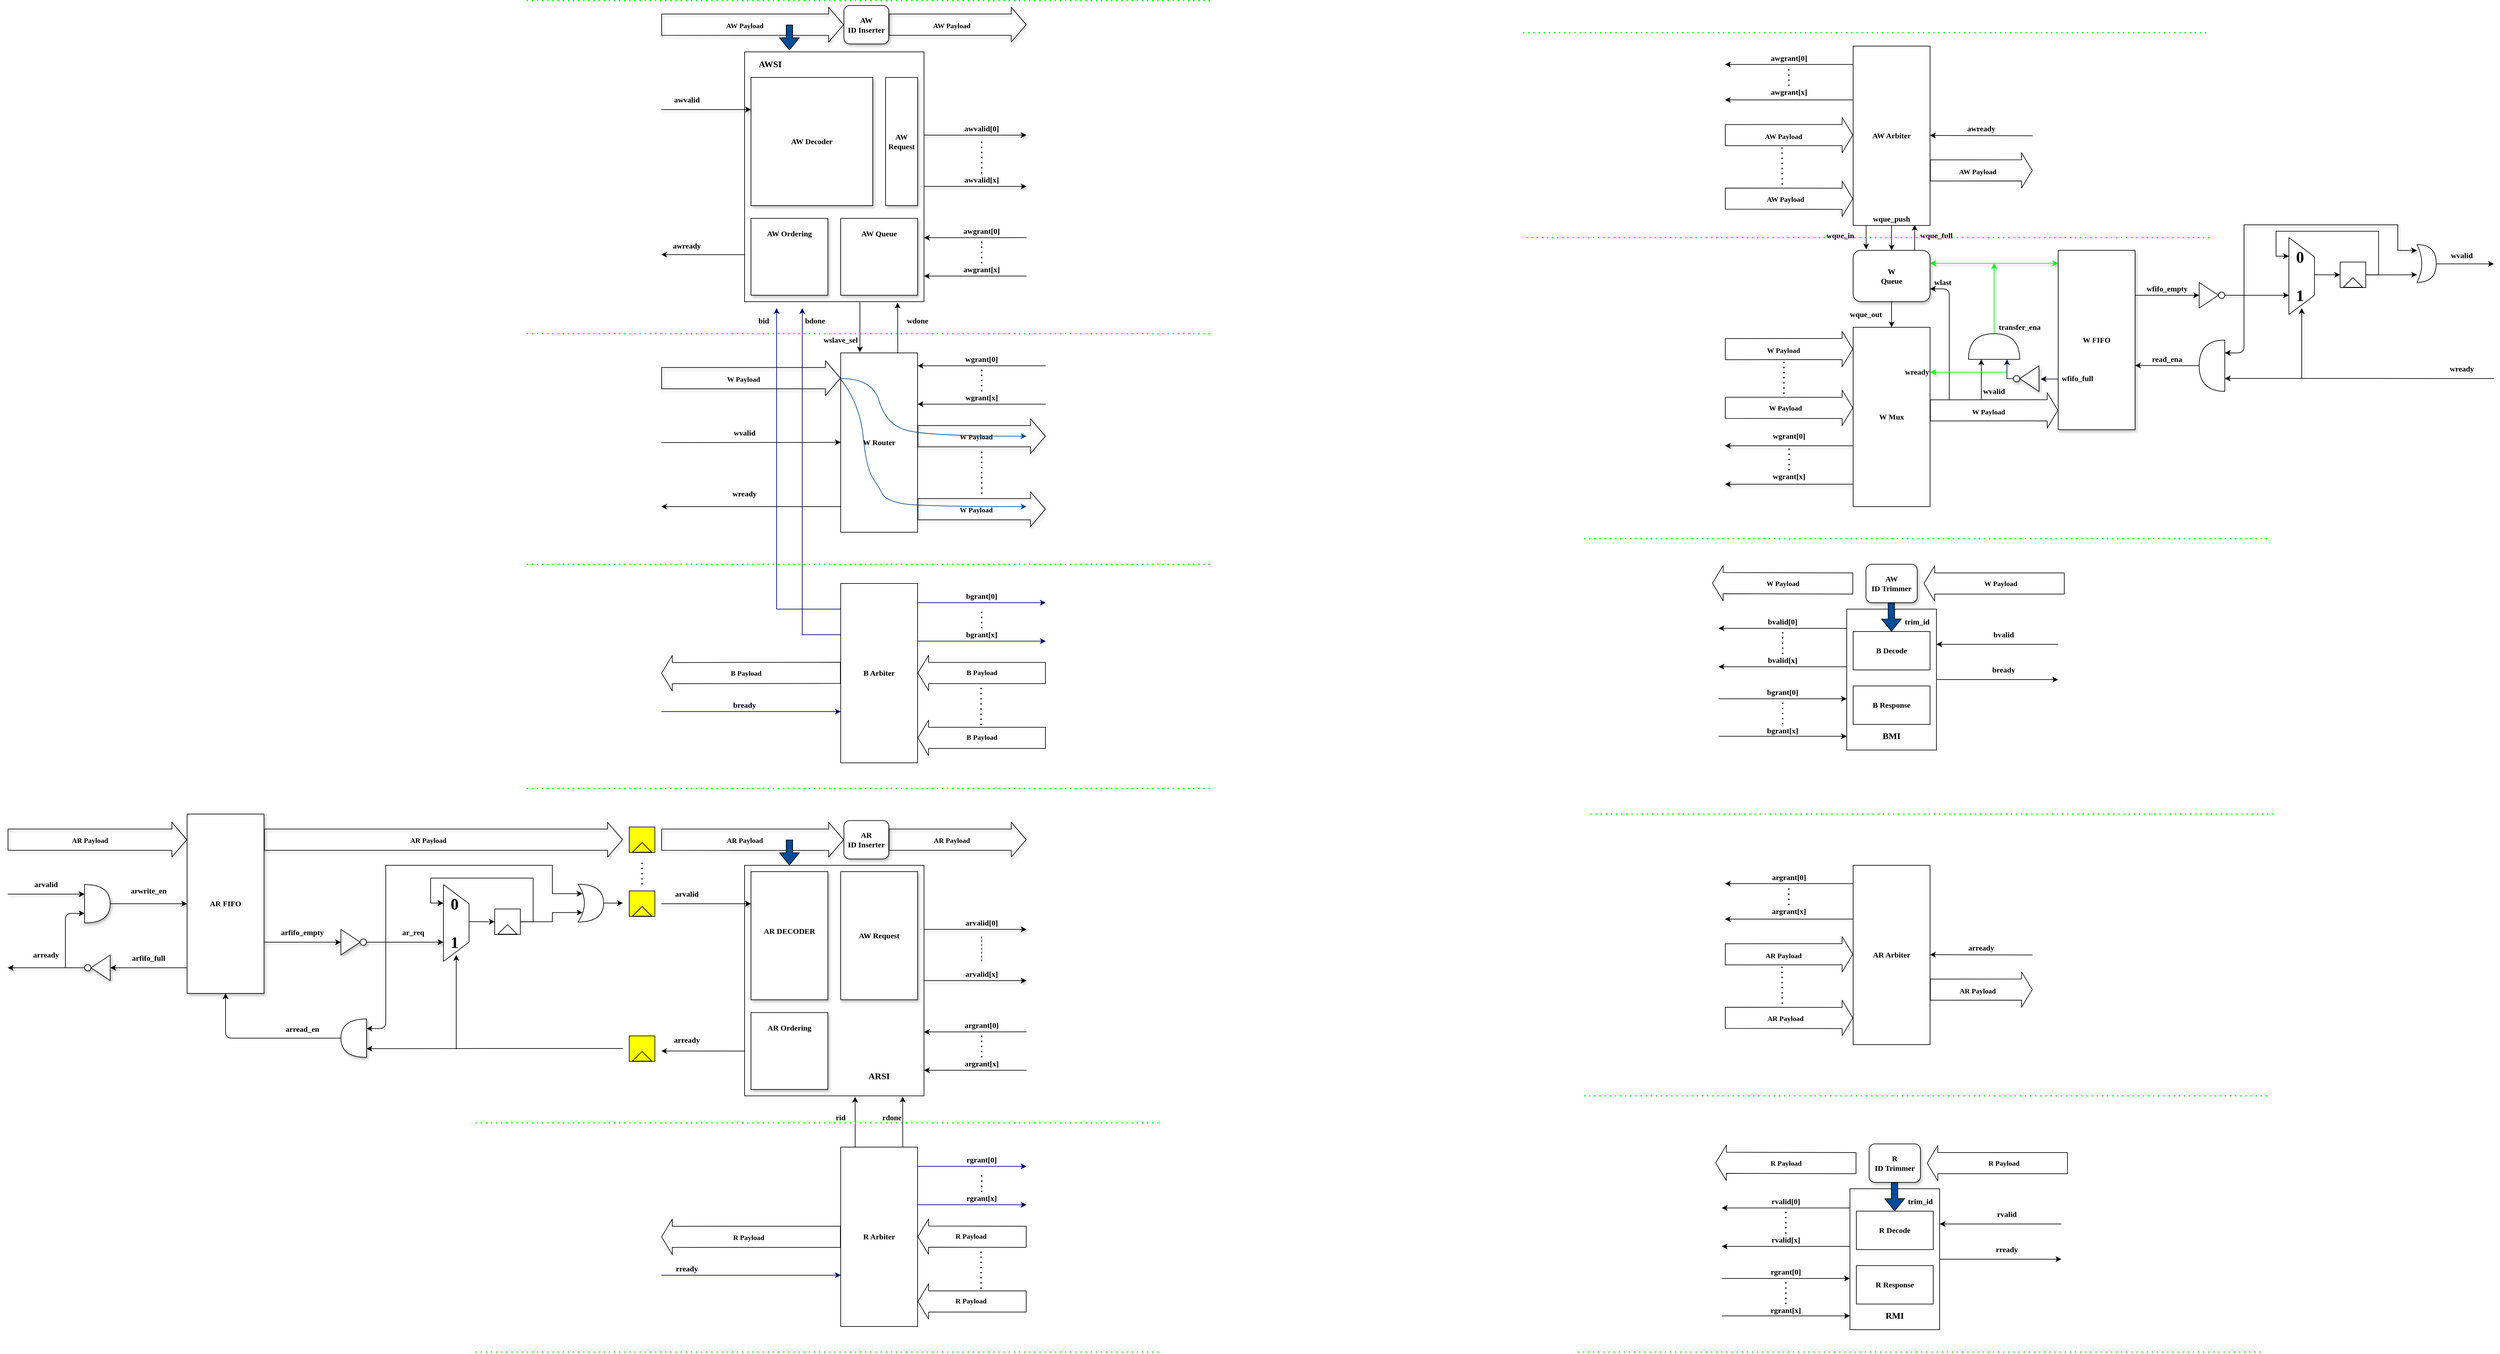<mxfile version="14.4.2" type="github" pages="8">
  <diagram id="0ciuMCJ45pLDEvmCelUE" name="Connection">
    <mxGraphModel dx="2089" dy="857" grid="1" gridSize="10" guides="1" tooltips="1" connect="1" arrows="1" fold="1" page="1" pageScale="1" pageWidth="827" pageHeight="1169" math="0" shadow="0">
      <root>
        <mxCell id="0" />
        <mxCell id="1" parent="0" />
        <mxCell id="Urr0PwNeYYFWbu31Q1qj-1" value="" style="shape=flexArrow;endArrow=classic;html=1;shadow=1;width=33.333;endSize=7.442;entryX=0;entryY=0.5;entryDx=0;entryDy=0;" parent="1" target="Urr0PwNeYYFWbu31Q1qj-4" edge="1">
          <mxGeometry width="50" height="50" relative="1" as="geometry">
            <mxPoint x="780.0" y="47.5" as="sourcePoint" />
            <mxPoint x="1040" y="47.5" as="targetPoint" />
          </mxGeometry>
        </mxCell>
        <mxCell id="Urr0PwNeYYFWbu31Q1qj-2" value="&lt;font face=&quot;Times New Roman&quot;&gt;&lt;b&gt;AW Payload&lt;/b&gt;&lt;/font&gt;" style="edgeLabel;html=1;align=center;verticalAlign=middle;resizable=0;points=[];" parent="Urr0PwNeYYFWbu31Q1qj-1" vertex="1" connectable="0">
          <mxGeometry x="-0.088" y="-1" relative="1" as="geometry">
            <mxPoint as="offset" />
          </mxGeometry>
        </mxCell>
        <mxCell id="Urr0PwNeYYFWbu31Q1qj-3" value="&lt;font face=&quot;Times New Roman&quot;&gt;&lt;b&gt;awvalid&lt;/b&gt;&lt;/font&gt;" style="text;html=1;strokeColor=none;fillColor=none;align=center;verticalAlign=middle;whiteSpace=wrap;rounded=0;" parent="1" vertex="1">
          <mxGeometry x="800" y="154.84" width="40" height="20" as="geometry" />
        </mxCell>
        <mxCell id="Urr0PwNeYYFWbu31Q1qj-4" value="&lt;font face=&quot;Times New Roman&quot;&gt;&lt;b&gt;AW&lt;br&gt;ID Inserter&lt;/b&gt;&lt;/font&gt;" style="rounded=1;whiteSpace=wrap;html=1;shadow=1;fillColor=#FFFFFF;" parent="1" vertex="1">
          <mxGeometry x="1065" y="17.58" width="70" height="60" as="geometry" />
        </mxCell>
        <mxCell id="Urr0PwNeYYFWbu31Q1qj-5" value="" style="shape=flexArrow;endArrow=classic;html=1;shadow=1;width=33.333;endSize=7.442;" parent="1" edge="1">
          <mxGeometry width="50" height="50" relative="1" as="geometry">
            <mxPoint x="1135" y="47.5" as="sourcePoint" />
            <mxPoint x="1350" y="47.5" as="targetPoint" />
          </mxGeometry>
        </mxCell>
        <mxCell id="Urr0PwNeYYFWbu31Q1qj-6" value="&lt;font face=&quot;Times New Roman&quot;&gt;&lt;b&gt;AW Payload&lt;/b&gt;&lt;/font&gt;" style="edgeLabel;html=1;align=center;verticalAlign=middle;resizable=0;points=[];" parent="Urr0PwNeYYFWbu31Q1qj-5" vertex="1" connectable="0">
          <mxGeometry x="-0.088" y="-1" relative="1" as="geometry">
            <mxPoint as="offset" />
          </mxGeometry>
        </mxCell>
        <mxCell id="Urr0PwNeYYFWbu31Q1qj-8" value="&lt;font face=&quot;Times New Roman&quot;&gt;&lt;b&gt;awvalid[0]&lt;/b&gt;&lt;/font&gt;" style="text;html=1;strokeColor=none;fillColor=none;align=center;verticalAlign=middle;whiteSpace=wrap;rounded=0;shadow=1;" parent="1" vertex="1">
          <mxGeometry x="1260" y="199.84" width="40" height="20" as="geometry" />
        </mxCell>
        <mxCell id="Urr0PwNeYYFWbu31Q1qj-9" value="&lt;font face=&quot;Times New Roman&quot;&gt;&lt;b&gt;awvalid[x]&lt;/b&gt;&lt;/font&gt;" style="text;html=1;strokeColor=none;fillColor=none;align=center;verticalAlign=middle;whiteSpace=wrap;rounded=0;shadow=1;" parent="1" vertex="1">
          <mxGeometry x="1260" y="280" width="40" height="20" as="geometry" />
        </mxCell>
        <mxCell id="Urr0PwNeYYFWbu31Q1qj-10" value="" style="rounded=0;whiteSpace=wrap;html=1;shadow=0;" parent="1" vertex="1">
          <mxGeometry x="910" y="90" width="280" height="390" as="geometry" />
        </mxCell>
        <mxCell id="Urr0PwNeYYFWbu31Q1qj-11" value="&lt;font face=&quot;Times New Roman&quot;&gt;&lt;b&gt;AW Decoder&lt;br&gt;&lt;/b&gt;&lt;/font&gt;" style="rounded=0;whiteSpace=wrap;html=1;shadow=1;" parent="1" vertex="1">
          <mxGeometry x="920" y="129.92" width="190" height="200" as="geometry" />
        </mxCell>
        <mxCell id="Urr0PwNeYYFWbu31Q1qj-12" style="edgeStyle=orthogonalEdgeStyle;rounded=0;orthogonalLoop=1;jettySize=auto;html=1;shadow=0;strokeColor=#000000;fillColor=#004C99;" parent="1" edge="1">
          <mxGeometry relative="1" as="geometry">
            <mxPoint x="780.0" y="406.5" as="targetPoint" />
            <mxPoint x="910" y="406.57" as="sourcePoint" />
            <Array as="points">
              <mxPoint x="845" y="407" />
              <mxPoint x="845" y="406" />
            </Array>
          </mxGeometry>
        </mxCell>
        <mxCell id="Urr0PwNeYYFWbu31Q1qj-13" value="&lt;font face=&quot;Times New Roman&quot;&gt;&lt;b&gt;AW Ordering&lt;br&gt;&lt;br&gt;&lt;br&gt;&lt;br&gt;&lt;br&gt;&lt;br&gt;&lt;/b&gt;&lt;/font&gt;" style="rounded=0;whiteSpace=wrap;html=1;shadow=1;" parent="1" vertex="1">
          <mxGeometry x="920" y="349.92" width="120" height="120" as="geometry" />
        </mxCell>
        <mxCell id="Urr0PwNeYYFWbu31Q1qj-14" value="&lt;font face=&quot;Times New Roman&quot;&gt;&lt;b&gt;AW Queue&lt;br&gt;&lt;br&gt;&lt;br&gt;&lt;br&gt;&lt;br&gt;&lt;br&gt;&lt;/b&gt;&lt;/font&gt;" style="rounded=0;whiteSpace=wrap;html=1;shadow=1;" parent="1" vertex="1">
          <mxGeometry x="1060" y="349.92" width="120" height="120" as="geometry" />
        </mxCell>
        <mxCell id="Urr0PwNeYYFWbu31Q1qj-15" value="" style="endArrow=classic;html=1;shadow=1;" parent="1" edge="1">
          <mxGeometry width="50" height="50" relative="1" as="geometry">
            <mxPoint x="780.0" y="180" as="sourcePoint" />
            <mxPoint x="920" y="180" as="targetPoint" />
          </mxGeometry>
        </mxCell>
        <mxCell id="Urr0PwNeYYFWbu31Q1qj-16" value="" style="endArrow=classic;html=1;shadow=1;" parent="1" edge="1">
          <mxGeometry width="50" height="50" relative="1" as="geometry">
            <mxPoint x="1190.0" y="300" as="sourcePoint" />
            <mxPoint x="1350" y="300" as="targetPoint" />
          </mxGeometry>
        </mxCell>
        <mxCell id="Urr0PwNeYYFWbu31Q1qj-17" value="" style="endArrow=classic;html=1;shadow=1;" parent="1" edge="1">
          <mxGeometry width="50" height="50" relative="1" as="geometry">
            <mxPoint x="1190.0" y="220" as="sourcePoint" />
            <mxPoint x="1350" y="220" as="targetPoint" />
          </mxGeometry>
        </mxCell>
        <mxCell id="Urr0PwNeYYFWbu31Q1qj-18" value="" style="shape=flexArrow;endArrow=classic;html=1;shadow=0;strokeColor=#000000;fillColor=#004C99;entryX=0.25;entryY=0;entryDx=0;entryDy=0;" parent="1" edge="1">
          <mxGeometry width="50" height="50" relative="1" as="geometry">
            <mxPoint x="980.0" y="47.5" as="sourcePoint" />
            <mxPoint x="980.0" y="87.5" as="targetPoint" />
          </mxGeometry>
        </mxCell>
        <mxCell id="Urr0PwNeYYFWbu31Q1qj-19" style="edgeStyle=orthogonalEdgeStyle;rounded=0;orthogonalLoop=1;jettySize=auto;html=1;entryX=0.853;entryY=1.004;entryDx=0;entryDy=0;entryPerimeter=0;" parent="1" source="Urr0PwNeYYFWbu31Q1qj-20" target="Urr0PwNeYYFWbu31Q1qj-10" edge="1">
          <mxGeometry relative="1" as="geometry">
            <Array as="points">
              <mxPoint x="1149" y="540" />
              <mxPoint x="1149" y="540" />
            </Array>
          </mxGeometry>
        </mxCell>
        <mxCell id="Urr0PwNeYYFWbu31Q1qj-20" value="&lt;font face=&quot;Times New Roman&quot;&gt;&lt;b&gt;W Router&lt;/b&gt;&lt;/font&gt;" style="rounded=0;whiteSpace=wrap;html=1;shadow=0;" parent="1" vertex="1">
          <mxGeometry x="1060" y="560" width="120" height="280" as="geometry" />
        </mxCell>
        <mxCell id="Urr0PwNeYYFWbu31Q1qj-21" value="" style="shape=flexArrow;endArrow=classic;html=1;shadow=1;width=33.333;endSize=7.442;" parent="1" edge="1">
          <mxGeometry width="50" height="50" relative="1" as="geometry">
            <mxPoint x="780.0" y="599.37" as="sourcePoint" />
            <mxPoint x="1060" y="599.37" as="targetPoint" />
          </mxGeometry>
        </mxCell>
        <mxCell id="Urr0PwNeYYFWbu31Q1qj-22" value="&lt;font face=&quot;Times New Roman&quot;&gt;&lt;b&gt;W Payload&lt;/b&gt;&lt;/font&gt;" style="edgeLabel;html=1;align=center;verticalAlign=middle;resizable=0;points=[];" parent="Urr0PwNeYYFWbu31Q1qj-21" vertex="1" connectable="0">
          <mxGeometry x="-0.088" y="-1" relative="1" as="geometry">
            <mxPoint as="offset" />
          </mxGeometry>
        </mxCell>
        <mxCell id="Urr0PwNeYYFWbu31Q1qj-23" value="" style="endArrow=classic;html=1;shadow=0;strokeColor=#000000;fillColor=#004C99;" parent="1" edge="1">
          <mxGeometry width="50" height="50" relative="1" as="geometry">
            <mxPoint x="780.0" y="700" as="sourcePoint" />
            <mxPoint x="1060" y="699.66" as="targetPoint" />
          </mxGeometry>
        </mxCell>
        <mxCell id="Urr0PwNeYYFWbu31Q1qj-24" value="" style="endArrow=classic;html=1;shadow=0;strokeColor=#000000;fillColor=#004C99;entryX=0.25;entryY=0;entryDx=0;entryDy=0;" parent="1" edge="1">
          <mxGeometry width="50" height="50" relative="1" as="geometry">
            <mxPoint x="1090.0" y="481.0" as="sourcePoint" />
            <mxPoint x="1090.0" y="559" as="targetPoint" />
          </mxGeometry>
        </mxCell>
        <mxCell id="Urr0PwNeYYFWbu31Q1qj-25" value="&lt;font face=&quot;Times New Roman&quot;&gt;&lt;b&gt;wslave_sel&lt;/b&gt;&lt;/font&gt;" style="text;html=1;strokeColor=none;fillColor=none;align=center;verticalAlign=middle;whiteSpace=wrap;rounded=0;" parent="1" vertex="1">
          <mxGeometry x="1040" y="530" width="40" height="20" as="geometry" />
        </mxCell>
        <mxCell id="Urr0PwNeYYFWbu31Q1qj-26" value="" style="endArrow=classic;html=1;shadow=0;strokeColor=#000000;fillColor=#004C99;" parent="1" edge="1">
          <mxGeometry width="50" height="50" relative="1" as="geometry">
            <mxPoint x="1380.0" y="580.16" as="sourcePoint" />
            <mxPoint x="1180.0" y="580.16" as="targetPoint" />
          </mxGeometry>
        </mxCell>
        <mxCell id="Urr0PwNeYYFWbu31Q1qj-27" value="" style="endArrow=classic;html=1;shadow=0;strokeColor=#000000;fillColor=#004C99;" parent="1" edge="1">
          <mxGeometry width="50" height="50" relative="1" as="geometry">
            <mxPoint x="1380.0" y="640" as="sourcePoint" />
            <mxPoint x="1180.0" y="640" as="targetPoint" />
          </mxGeometry>
        </mxCell>
        <mxCell id="Urr0PwNeYYFWbu31Q1qj-28" value="&lt;font face=&quot;Times New Roman&quot;&gt;&lt;b&gt;wgrant[0]&lt;/b&gt;&lt;/font&gt;" style="text;html=1;strokeColor=none;fillColor=none;align=center;verticalAlign=middle;whiteSpace=wrap;rounded=0;" parent="1" vertex="1">
          <mxGeometry x="1260" y="560" width="40" height="20" as="geometry" />
        </mxCell>
        <mxCell id="Urr0PwNeYYFWbu31Q1qj-29" value="&lt;font face=&quot;Times New Roman&quot;&gt;&lt;b&gt;wgrant[x]&lt;/b&gt;&lt;/font&gt;" style="text;html=1;strokeColor=none;fillColor=none;align=center;verticalAlign=middle;whiteSpace=wrap;rounded=0;" parent="1" vertex="1">
          <mxGeometry x="1260" y="620" width="40" height="20" as="geometry" />
        </mxCell>
        <mxCell id="Urr0PwNeYYFWbu31Q1qj-30" value="" style="shape=flexArrow;endArrow=classic;html=1;shadow=1;width=33.333;endSize=7.442;" parent="1" edge="1">
          <mxGeometry width="50" height="50" relative="1" as="geometry">
            <mxPoint x="1180.0" y="690" as="sourcePoint" />
            <mxPoint x="1380.0" y="690" as="targetPoint" />
          </mxGeometry>
        </mxCell>
        <mxCell id="Urr0PwNeYYFWbu31Q1qj-31" value="&lt;font face=&quot;Times New Roman&quot;&gt;&lt;b&gt;W Payload&lt;/b&gt;&lt;/font&gt;" style="edgeLabel;html=1;align=center;verticalAlign=middle;resizable=0;points=[];" parent="Urr0PwNeYYFWbu31Q1qj-30" vertex="1" connectable="0">
          <mxGeometry x="-0.088" y="-1" relative="1" as="geometry">
            <mxPoint as="offset" />
          </mxGeometry>
        </mxCell>
        <mxCell id="Urr0PwNeYYFWbu31Q1qj-32" value="" style="shape=flexArrow;endArrow=classic;html=1;shadow=1;width=33.333;endSize=7.442;" parent="1" edge="1">
          <mxGeometry width="50" height="50" relative="1" as="geometry">
            <mxPoint x="1180.0" y="804.0" as="sourcePoint" />
            <mxPoint x="1380.0" y="804.0" as="targetPoint" />
          </mxGeometry>
        </mxCell>
        <mxCell id="Urr0PwNeYYFWbu31Q1qj-33" value="&lt;font face=&quot;Times New Roman&quot;&gt;&lt;b&gt;W Payload&lt;/b&gt;&lt;/font&gt;" style="edgeLabel;html=1;align=center;verticalAlign=middle;resizable=0;points=[];" parent="Urr0PwNeYYFWbu31Q1qj-32" vertex="1" connectable="0">
          <mxGeometry x="-0.088" y="-1" relative="1" as="geometry">
            <mxPoint as="offset" />
          </mxGeometry>
        </mxCell>
        <mxCell id="Urr0PwNeYYFWbu31Q1qj-34" value="" style="endArrow=none;dashed=1;html=1;dashPattern=1 3;strokeWidth=2;shadow=0;fillColor=#004C99;entryX=0.5;entryY=1;entryDx=0;entryDy=0;" parent="1" target="Urr0PwNeYYFWbu31Q1qj-28" edge="1">
          <mxGeometry width="50" height="50" relative="1" as="geometry">
            <mxPoint x="1280.0" y="620" as="sourcePoint" />
            <mxPoint x="1330" y="570" as="targetPoint" />
          </mxGeometry>
        </mxCell>
        <mxCell id="Urr0PwNeYYFWbu31Q1qj-35" value="" style="endArrow=none;dashed=1;html=1;dashPattern=1 3;strokeWidth=2;shadow=0;fillColor=#004C99;" parent="1" edge="1">
          <mxGeometry width="50" height="50" relative="1" as="geometry">
            <mxPoint x="1280.0" y="780" as="sourcePoint" />
            <mxPoint x="1280.0" y="710.0" as="targetPoint" />
          </mxGeometry>
        </mxCell>
        <mxCell id="Urr0PwNeYYFWbu31Q1qj-36" value="" style="endArrow=classic;html=1;shadow=0;strokeColor=#000000;fillColor=#004C99;" parent="1" edge="1">
          <mxGeometry width="50" height="50" relative="1" as="geometry">
            <mxPoint x="1350" y="380" as="sourcePoint" />
            <mxPoint x="1190.0" y="380.16" as="targetPoint" />
          </mxGeometry>
        </mxCell>
        <mxCell id="Urr0PwNeYYFWbu31Q1qj-37" value="" style="endArrow=classic;html=1;shadow=0;strokeColor=#000000;fillColor=#004C99;" parent="1" edge="1">
          <mxGeometry width="50" height="50" relative="1" as="geometry">
            <mxPoint x="1350" y="440" as="sourcePoint" />
            <mxPoint x="1190.0" y="440" as="targetPoint" />
          </mxGeometry>
        </mxCell>
        <mxCell id="Urr0PwNeYYFWbu31Q1qj-38" value="&lt;font face=&quot;Times New Roman&quot;&gt;&lt;b&gt;awgrant[0]&lt;/b&gt;&lt;/font&gt;" style="text;html=1;strokeColor=none;fillColor=none;align=center;verticalAlign=middle;whiteSpace=wrap;rounded=0;" parent="1" vertex="1">
          <mxGeometry x="1260" y="360" width="40" height="20" as="geometry" />
        </mxCell>
        <mxCell id="Urr0PwNeYYFWbu31Q1qj-39" value="&lt;font face=&quot;Times New Roman&quot;&gt;&lt;b&gt;awgrant[x]&lt;/b&gt;&lt;/font&gt;" style="text;html=1;strokeColor=none;fillColor=none;align=center;verticalAlign=middle;whiteSpace=wrap;rounded=0;" parent="1" vertex="1">
          <mxGeometry x="1260" y="420" width="40" height="20" as="geometry" />
        </mxCell>
        <mxCell id="Urr0PwNeYYFWbu31Q1qj-40" value="" style="endArrow=none;dashed=1;html=1;dashPattern=1 3;strokeWidth=2;shadow=0;fillColor=#004C99;entryX=0.5;entryY=1;entryDx=0;entryDy=0;" parent="1" target="Urr0PwNeYYFWbu31Q1qj-38" edge="1">
          <mxGeometry width="50" height="50" relative="1" as="geometry">
            <mxPoint x="1280.0" y="420" as="sourcePoint" />
            <mxPoint x="1330" y="370" as="targetPoint" />
          </mxGeometry>
        </mxCell>
        <mxCell id="Urr0PwNeYYFWbu31Q1qj-42" value="" style="endArrow=classic;html=1;shadow=0;strokeColor=#000000;fillColor=#004C99;" parent="1" edge="1">
          <mxGeometry width="50" height="50" relative="1" as="geometry">
            <mxPoint x="1060" y="800" as="sourcePoint" />
            <mxPoint x="780.0" y="800" as="targetPoint" />
          </mxGeometry>
        </mxCell>
        <mxCell id="Urr0PwNeYYFWbu31Q1qj-43" value="&lt;font face=&quot;Times New Roman&quot;&gt;&lt;b&gt;wvalid&lt;/b&gt;&lt;/font&gt;" style="text;html=1;strokeColor=none;fillColor=none;align=center;verticalAlign=middle;whiteSpace=wrap;rounded=0;" parent="1" vertex="1">
          <mxGeometry x="890" y="674.84" width="40" height="20" as="geometry" />
        </mxCell>
        <mxCell id="Urr0PwNeYYFWbu31Q1qj-44" value="&lt;font face=&quot;Times New Roman&quot;&gt;&lt;b&gt;wready&lt;/b&gt;&lt;/font&gt;" style="text;html=1;strokeColor=none;fillColor=none;align=center;verticalAlign=middle;whiteSpace=wrap;rounded=0;" parent="1" vertex="1">
          <mxGeometry x="890" y="770" width="40" height="20" as="geometry" />
        </mxCell>
        <mxCell id="Urr0PwNeYYFWbu31Q1qj-45" value="" style="curved=1;endArrow=classic;html=1;shadow=0;strokeColor=#004C99;fillColor=#004C99;" parent="1" edge="1">
          <mxGeometry width="50" height="50" relative="1" as="geometry">
            <mxPoint x="1060" y="600" as="sourcePoint" />
            <mxPoint x="1350" y="690" as="targetPoint" />
            <Array as="points">
              <mxPoint x="1110" y="600" />
              <mxPoint x="1130" y="670" />
              <mxPoint x="1190" y="690" />
            </Array>
          </mxGeometry>
        </mxCell>
        <mxCell id="Urr0PwNeYYFWbu31Q1qj-46" value="" style="curved=1;endArrow=classic;html=1;shadow=0;strokeColor=#004C99;fillColor=#004C99;exitX=0.003;exitY=0.149;exitDx=0;exitDy=0;exitPerimeter=0;" parent="1" source="Urr0PwNeYYFWbu31Q1qj-20" edge="1">
          <mxGeometry width="50" height="50" relative="1" as="geometry">
            <mxPoint x="1070" y="610" as="sourcePoint" />
            <mxPoint x="1350" y="800" as="targetPoint" />
            <Array as="points">
              <mxPoint x="1090" y="640" />
              <mxPoint x="1100" y="740" />
              <mxPoint x="1120" y="770" />
              <mxPoint x="1130" y="790" />
              <mxPoint x="1180" y="800" />
            </Array>
          </mxGeometry>
        </mxCell>
        <mxCell id="Urr0PwNeYYFWbu31Q1qj-47" style="edgeStyle=orthogonalEdgeStyle;rounded=0;orthogonalLoop=1;jettySize=auto;html=1;fillColor=#000099;strokeColor=#000066;" parent="1" source="Urr0PwNeYYFWbu31Q1qj-51" edge="1">
          <mxGeometry relative="1" as="geometry">
            <mxPoint x="960" y="490" as="targetPoint" />
            <Array as="points">
              <mxPoint x="960" y="960" />
            </Array>
          </mxGeometry>
        </mxCell>
        <mxCell id="Urr0PwNeYYFWbu31Q1qj-48" style="edgeStyle=orthogonalEdgeStyle;rounded=0;orthogonalLoop=1;jettySize=auto;html=1;fillColor=#000099;strokeColor=#000066;" parent="1" source="Urr0PwNeYYFWbu31Q1qj-51" edge="1">
          <mxGeometry relative="1" as="geometry">
            <mxPoint x="1000" y="490" as="targetPoint" />
            <Array as="points">
              <mxPoint x="1000" y="1000" />
            </Array>
          </mxGeometry>
        </mxCell>
        <mxCell id="Urr0PwNeYYFWbu31Q1qj-49" style="edgeStyle=orthogonalEdgeStyle;rounded=0;orthogonalLoop=1;jettySize=auto;html=1;strokeColor=#000066;fillColor=#000099;" parent="1" edge="1">
          <mxGeometry relative="1" as="geometry">
            <mxPoint x="1380.0" y="950" as="targetPoint" />
            <mxPoint x="1180.0" y="950" as="sourcePoint" />
            <Array as="points">
              <mxPoint x="1230" y="950" />
              <mxPoint x="1230" y="950" />
            </Array>
          </mxGeometry>
        </mxCell>
        <mxCell id="Urr0PwNeYYFWbu31Q1qj-50" style="edgeStyle=orthogonalEdgeStyle;rounded=0;orthogonalLoop=1;jettySize=auto;html=1;strokeColor=#000066;fillColor=#000099;" parent="1" edge="1">
          <mxGeometry relative="1" as="geometry">
            <mxPoint x="1380.0" y="1010.0" as="targetPoint" />
            <mxPoint x="1180.0" y="1010.0" as="sourcePoint" />
            <Array as="points">
              <mxPoint x="1230" y="1010" />
              <mxPoint x="1230" y="1010" />
            </Array>
          </mxGeometry>
        </mxCell>
        <mxCell id="Urr0PwNeYYFWbu31Q1qj-51" value="&lt;font face=&quot;Times New Roman&quot;&gt;&lt;b&gt;B Arbiter&lt;/b&gt;&lt;/font&gt;" style="rounded=0;whiteSpace=wrap;html=1;shadow=0;" parent="1" vertex="1">
          <mxGeometry x="1060" y="920" width="120" height="280" as="geometry" />
        </mxCell>
        <mxCell id="Urr0PwNeYYFWbu31Q1qj-52" value="" style="shape=flexArrow;endArrow=classic;html=1;width=33.01;endSize=5.223;endWidth=21.29;" parent="1" edge="1">
          <mxGeometry width="50" height="50" relative="1" as="geometry">
            <mxPoint x="1380.0" y="1059.71" as="sourcePoint" />
            <mxPoint x="1180.0" y="1059.71" as="targetPoint" />
          </mxGeometry>
        </mxCell>
        <mxCell id="Urr0PwNeYYFWbu31Q1qj-53" value="&lt;font face=&quot;Times New Roman&quot;&gt;&lt;b&gt;B Payload&lt;/b&gt;&lt;/font&gt;" style="edgeLabel;html=1;align=center;verticalAlign=middle;resizable=0;points=[];" parent="Urr0PwNeYYFWbu31Q1qj-52" vertex="1" connectable="0">
          <mxGeometry x="-0.192" y="-1" relative="1" as="geometry">
            <mxPoint x="-19" as="offset" />
          </mxGeometry>
        </mxCell>
        <mxCell id="Urr0PwNeYYFWbu31Q1qj-54" value="" style="shape=flexArrow;endArrow=classic;html=1;width=33.01;endSize=5.223;endWidth=21.29;" parent="1" edge="1">
          <mxGeometry width="50" height="50" relative="1" as="geometry">
            <mxPoint x="1380.0" y="1161" as="sourcePoint" />
            <mxPoint x="1180.0" y="1161" as="targetPoint" />
          </mxGeometry>
        </mxCell>
        <mxCell id="Urr0PwNeYYFWbu31Q1qj-55" value="&lt;font face=&quot;Times New Roman&quot;&gt;&lt;b&gt;B Payload&lt;/b&gt;&lt;/font&gt;" style="edgeLabel;html=1;align=center;verticalAlign=middle;resizable=0;points=[];" parent="Urr0PwNeYYFWbu31Q1qj-54" vertex="1" connectable="0">
          <mxGeometry x="-0.192" y="-1" relative="1" as="geometry">
            <mxPoint x="-19.05" as="offset" />
          </mxGeometry>
        </mxCell>
        <mxCell id="Urr0PwNeYYFWbu31Q1qj-56" value="" style="endArrow=none;dashed=1;html=1;dashPattern=1 3;strokeWidth=2;shadow=0;fillColor=#004C99;" parent="1" edge="1">
          <mxGeometry width="50" height="50" relative="1" as="geometry">
            <mxPoint x="1279" y="1141.0" as="sourcePoint" />
            <mxPoint x="1279" y="1080" as="targetPoint" />
          </mxGeometry>
        </mxCell>
        <mxCell id="Urr0PwNeYYFWbu31Q1qj-57" value="" style="shape=flexArrow;endArrow=classic;html=1;width=33.01;endSize=5.223;endWidth=21.29;" parent="1" edge="1">
          <mxGeometry width="50" height="50" relative="1" as="geometry">
            <mxPoint x="1060" y="1059.5" as="sourcePoint" />
            <mxPoint x="780.0" y="1060.0" as="targetPoint" />
          </mxGeometry>
        </mxCell>
        <mxCell id="Urr0PwNeYYFWbu31Q1qj-58" value="&lt;font face=&quot;Times New Roman&quot;&gt;&lt;b&gt;B Payload&lt;/b&gt;&lt;/font&gt;" style="edgeLabel;html=1;align=center;verticalAlign=middle;resizable=0;points=[];" parent="Urr0PwNeYYFWbu31Q1qj-57" vertex="1" connectable="0">
          <mxGeometry x="-0.192" y="-1" relative="1" as="geometry">
            <mxPoint x="-35.71" y="1.3" as="offset" />
          </mxGeometry>
        </mxCell>
        <mxCell id="Urr0PwNeYYFWbu31Q1qj-59" value="&lt;font face=&quot;Times New Roman&quot;&gt;&lt;b&gt;bid&lt;/b&gt;&lt;/font&gt;" style="text;html=1;strokeColor=none;fillColor=none;align=center;verticalAlign=middle;whiteSpace=wrap;rounded=0;shadow=1;" parent="1" vertex="1">
          <mxGeometry x="920" y="500" width="40" height="20" as="geometry" />
        </mxCell>
        <mxCell id="Urr0PwNeYYFWbu31Q1qj-60" value="&lt;font face=&quot;Times New Roman&quot;&gt;&lt;b&gt;bdone&lt;/b&gt;&lt;/font&gt;" style="text;html=1;strokeColor=none;fillColor=none;align=center;verticalAlign=middle;whiteSpace=wrap;rounded=0;shadow=1;" parent="1" vertex="1">
          <mxGeometry x="1000" y="500" width="40" height="20" as="geometry" />
        </mxCell>
        <mxCell id="Urr0PwNeYYFWbu31Q1qj-61" value="&lt;font face=&quot;Times New Roman&quot;&gt;&lt;b&gt;bgrant[0]&lt;/b&gt;&lt;/font&gt;" style="text;html=1;strokeColor=none;fillColor=none;align=center;verticalAlign=middle;whiteSpace=wrap;rounded=0;" parent="1" vertex="1">
          <mxGeometry x="1260" y="930" width="40" height="20" as="geometry" />
        </mxCell>
        <mxCell id="Urr0PwNeYYFWbu31Q1qj-62" value="&lt;font face=&quot;Times New Roman&quot;&gt;&lt;b&gt;bgrant[x]&lt;/b&gt;&lt;/font&gt;" style="text;html=1;strokeColor=none;fillColor=none;align=center;verticalAlign=middle;whiteSpace=wrap;rounded=0;" parent="1" vertex="1">
          <mxGeometry x="1260" y="990" width="40" height="20" as="geometry" />
        </mxCell>
        <mxCell id="Urr0PwNeYYFWbu31Q1qj-63" value="" style="endArrow=none;dashed=1;html=1;dashPattern=1 3;strokeWidth=2;fillColor=#000099;" parent="1" edge="1">
          <mxGeometry width="50" height="50" relative="1" as="geometry">
            <mxPoint x="1280.0" y="990" as="sourcePoint" />
            <mxPoint x="1280.0" y="960.0" as="targetPoint" />
          </mxGeometry>
        </mxCell>
        <mxCell id="Urr0PwNeYYFWbu31Q1qj-64" value="" style="endArrow=classic;html=1;strokeColor=#000066;fillColor=#000099;" parent="1" edge="1">
          <mxGeometry width="50" height="50" relative="1" as="geometry">
            <mxPoint x="780.0" y="1120" as="sourcePoint" />
            <mxPoint x="1060" y="1120" as="targetPoint" />
          </mxGeometry>
        </mxCell>
        <mxCell id="Urr0PwNeYYFWbu31Q1qj-65" value="&lt;font face=&quot;Times New Roman&quot;&gt;&lt;b&gt;bready&lt;/b&gt;&lt;/font&gt;" style="text;html=1;strokeColor=none;fillColor=none;align=center;verticalAlign=middle;whiteSpace=wrap;rounded=0;" parent="1" vertex="1">
          <mxGeometry x="890" y="1100" width="40" height="20" as="geometry" />
        </mxCell>
        <mxCell id="Urr0PwNeYYFWbu31Q1qj-66" value="" style="endArrow=classic;html=1;entryX=0;entryY=0.25;entryDx=0;entryDy=0;entryPerimeter=0;shadow=1;" parent="1" target="Urr0PwNeYYFWbu31Q1qj-75" edge="1">
          <mxGeometry width="50" height="50" relative="1" as="geometry">
            <mxPoint x="-240" y="1405" as="sourcePoint" />
            <mxPoint x="-120" y="1410" as="targetPoint" />
          </mxGeometry>
        </mxCell>
        <mxCell id="Urr0PwNeYYFWbu31Q1qj-67" value="&lt;font face=&quot;Times New Roman&quot;&gt;&lt;b&gt;arvalid&lt;/b&gt;&lt;/font&gt;" style="text;html=1;strokeColor=none;fillColor=none;align=center;verticalAlign=middle;whiteSpace=wrap;rounded=0;shadow=1;" parent="1" vertex="1">
          <mxGeometry x="-200" y="1380" width="40" height="20" as="geometry" />
        </mxCell>
        <mxCell id="Urr0PwNeYYFWbu31Q1qj-68" value="&lt;font face=&quot;Times New Roman&quot;&gt;&lt;b&gt;arready&lt;/b&gt;&lt;/font&gt;" style="text;html=1;strokeColor=none;fillColor=none;align=center;verticalAlign=middle;whiteSpace=wrap;rounded=0;shadow=1;" parent="1" vertex="1">
          <mxGeometry x="-200" y="1490" width="40" height="20" as="geometry" />
        </mxCell>
        <mxCell id="Urr0PwNeYYFWbu31Q1qj-69" value="" style="endArrow=classic;html=1;shadow=1;" parent="1" edge="1">
          <mxGeometry width="50" height="50" relative="1" as="geometry">
            <mxPoint x="-120.0" y="1520" as="sourcePoint" />
            <mxPoint x="-240" y="1520" as="targetPoint" />
          </mxGeometry>
        </mxCell>
        <mxCell id="Urr0PwNeYYFWbu31Q1qj-70" value="&lt;font face=&quot;Times New Roman&quot;&gt;&lt;b&gt;arfifo_full&lt;/b&gt;&lt;/font&gt;" style="text;html=1;strokeColor=none;fillColor=none;align=center;verticalAlign=middle;whiteSpace=wrap;rounded=0;shadow=1;" parent="1" vertex="1">
          <mxGeometry x="-40" y="1495" width="40" height="20" as="geometry" />
        </mxCell>
        <mxCell id="Urr0PwNeYYFWbu31Q1qj-71" value="" style="triangle;whiteSpace=wrap;html=1;fontFamily=Times New Roman;fontSize=14;rotation=-180;shadow=1;" parent="1" vertex="1">
          <mxGeometry x="-110" y="1500" width="30" height="40" as="geometry" />
        </mxCell>
        <mxCell id="Urr0PwNeYYFWbu31Q1qj-72" value="" style="ellipse;whiteSpace=wrap;html=1;aspect=fixed;fontFamily=Times New Roman;fontSize=14;shadow=1;" parent="1" vertex="1">
          <mxGeometry x="-120" y="1515" width="10" height="10" as="geometry" />
        </mxCell>
        <mxCell id="Urr0PwNeYYFWbu31Q1qj-73" value="" style="endArrow=classic;html=1;entryX=0;entryY=0.5;entryDx=0;entryDy=0;shadow=1;" parent="1" target="Urr0PwNeYYFWbu31Q1qj-71" edge="1">
          <mxGeometry width="50" height="50" relative="1" as="geometry">
            <mxPoint x="40.0" y="1520" as="sourcePoint" />
            <mxPoint x="90" y="1470" as="targetPoint" />
          </mxGeometry>
        </mxCell>
        <mxCell id="Urr0PwNeYYFWbu31Q1qj-74" style="edgeStyle=orthogonalEdgeStyle;rounded=0;orthogonalLoop=1;jettySize=auto;html=1;shadow=1;" parent="1" source="Urr0PwNeYYFWbu31Q1qj-75" edge="1">
          <mxGeometry relative="1" as="geometry">
            <mxPoint x="40.0" y="1420" as="targetPoint" />
          </mxGeometry>
        </mxCell>
        <mxCell id="Urr0PwNeYYFWbu31Q1qj-75" value="" style="shape=or;whiteSpace=wrap;html=1;shadow=1;" parent="1" vertex="1">
          <mxGeometry x="-120" y="1390" width="40" height="60" as="geometry" />
        </mxCell>
        <mxCell id="Urr0PwNeYYFWbu31Q1qj-76" value="&lt;font face=&quot;Times New Roman&quot;&gt;&lt;b&gt;arwrite_en&lt;/b&gt;&lt;/font&gt;" style="text;html=1;strokeColor=none;fillColor=none;align=center;verticalAlign=middle;whiteSpace=wrap;rounded=0;shadow=1;" parent="1" vertex="1">
          <mxGeometry x="-40" y="1390" width="40" height="20" as="geometry" />
        </mxCell>
        <mxCell id="Urr0PwNeYYFWbu31Q1qj-77" value="&lt;font face=&quot;Times New Roman&quot;&gt;&lt;b&gt;AR FIFO&lt;/b&gt;&lt;/font&gt;" style="rounded=0;whiteSpace=wrap;html=1;shadow=1;" parent="1" vertex="1">
          <mxGeometry x="40" y="1280" width="120" height="280" as="geometry" />
        </mxCell>
        <mxCell id="Urr0PwNeYYFWbu31Q1qj-78" value="" style="shape=flexArrow;endArrow=classic;html=1;shadow=1;width=33.333;endSize=7.442;" parent="1" edge="1">
          <mxGeometry width="50" height="50" relative="1" as="geometry">
            <mxPoint x="-240" y="1320" as="sourcePoint" />
            <mxPoint x="40.0" y="1320" as="targetPoint" />
          </mxGeometry>
        </mxCell>
        <mxCell id="Urr0PwNeYYFWbu31Q1qj-79" value="&lt;font face=&quot;Times New Roman&quot;&gt;&lt;b&gt;AR Payload&lt;/b&gt;&lt;/font&gt;" style="edgeLabel;html=1;align=center;verticalAlign=middle;resizable=0;points=[];" parent="Urr0PwNeYYFWbu31Q1qj-78" vertex="1" connectable="0">
          <mxGeometry x="-0.088" y="-1" relative="1" as="geometry">
            <mxPoint as="offset" />
          </mxGeometry>
        </mxCell>
        <mxCell id="Urr0PwNeYYFWbu31Q1qj-80" value="" style="shape=flexArrow;endArrow=classic;html=1;shadow=1;width=33.333;endSize=7.442;" parent="1" edge="1">
          <mxGeometry width="50" height="50" relative="1" as="geometry">
            <mxPoint x="160.0" y="1320" as="sourcePoint" />
            <mxPoint x="720" y="1320" as="targetPoint" />
          </mxGeometry>
        </mxCell>
        <mxCell id="Urr0PwNeYYFWbu31Q1qj-81" value="&lt;font face=&quot;Times New Roman&quot;&gt;&lt;b&gt;AR Payload&lt;/b&gt;&lt;/font&gt;" style="edgeLabel;html=1;align=center;verticalAlign=middle;resizable=0;points=[];" parent="Urr0PwNeYYFWbu31Q1qj-80" vertex="1" connectable="0">
          <mxGeometry x="-0.088" y="-1" relative="1" as="geometry">
            <mxPoint as="offset" />
          </mxGeometry>
        </mxCell>
        <mxCell id="Urr0PwNeYYFWbu31Q1qj-82" value="" style="rounded=0;whiteSpace=wrap;html=1;fillColor=#FFFF00;" parent="1" vertex="1">
          <mxGeometry x="730" y="1300.16" width="40" height="39.84" as="geometry" />
        </mxCell>
        <mxCell id="Urr0PwNeYYFWbu31Q1qj-83" value="" style="triangle;whiteSpace=wrap;html=1;rotation=-90;fillColor=#FFFF00;" parent="1" vertex="1">
          <mxGeometry x="742.5" y="1317" width="15" height="30" as="geometry" />
        </mxCell>
        <mxCell id="Urr0PwNeYYFWbu31Q1qj-84" value="" style="endArrow=none;dashed=1;html=1;dashPattern=1 3;strokeWidth=2;fillColor=#FFFF00;" parent="1" edge="1">
          <mxGeometry width="50" height="50" relative="1" as="geometry">
            <mxPoint x="750" y="1390" as="sourcePoint" />
            <mxPoint x="750" y="1351.16" as="targetPoint" />
          </mxGeometry>
        </mxCell>
        <mxCell id="Urr0PwNeYYFWbu31Q1qj-85" value="" style="rounded=0;whiteSpace=wrap;html=1;fillColor=#FFFF00;" parent="1" vertex="1">
          <mxGeometry x="730" y="1400" width="40" height="39.84" as="geometry" />
        </mxCell>
        <mxCell id="Urr0PwNeYYFWbu31Q1qj-86" value="" style="triangle;whiteSpace=wrap;html=1;rotation=-90;fillColor=#FFFF00;" parent="1" vertex="1">
          <mxGeometry x="742.5" y="1416.84" width="15" height="30" as="geometry" />
        </mxCell>
        <mxCell id="Urr0PwNeYYFWbu31Q1qj-87" value="" style="shape=flexArrow;endArrow=classic;html=1;shadow=1;width=33.333;endSize=7.442;entryX=0;entryY=0.5;entryDx=0;entryDy=0;" parent="1" target="Urr0PwNeYYFWbu31Q1qj-90" edge="1">
          <mxGeometry width="50" height="50" relative="1" as="geometry">
            <mxPoint x="780.0" y="1320" as="sourcePoint" />
            <mxPoint x="1040" y="1320" as="targetPoint" />
          </mxGeometry>
        </mxCell>
        <mxCell id="Urr0PwNeYYFWbu31Q1qj-88" value="&lt;font face=&quot;Times New Roman&quot;&gt;&lt;b&gt;AR Payload&lt;/b&gt;&lt;/font&gt;" style="edgeLabel;html=1;align=center;verticalAlign=middle;resizable=0;points=[];" parent="Urr0PwNeYYFWbu31Q1qj-87" vertex="1" connectable="0">
          <mxGeometry x="-0.088" y="-1" relative="1" as="geometry">
            <mxPoint as="offset" />
          </mxGeometry>
        </mxCell>
        <mxCell id="Urr0PwNeYYFWbu31Q1qj-89" value="&lt;font face=&quot;Times New Roman&quot;&gt;&lt;b&gt;arvalid&lt;/b&gt;&lt;/font&gt;" style="text;html=1;strokeColor=none;fillColor=none;align=center;verticalAlign=middle;whiteSpace=wrap;rounded=0;" parent="1" vertex="1">
          <mxGeometry x="800" y="1394.84" width="40" height="20" as="geometry" />
        </mxCell>
        <mxCell id="Urr0PwNeYYFWbu31Q1qj-90" value="&lt;font face=&quot;Times New Roman&quot;&gt;&lt;b&gt;AR&lt;br&gt;ID Inserter&lt;/b&gt;&lt;/font&gt;" style="rounded=1;whiteSpace=wrap;html=1;shadow=1;fillColor=#FFFFFF;" parent="1" vertex="1">
          <mxGeometry x="1065" y="1290.08" width="70" height="60" as="geometry" />
        </mxCell>
        <mxCell id="Urr0PwNeYYFWbu31Q1qj-91" value="" style="shape=flexArrow;endArrow=classic;html=1;shadow=1;width=33.333;endSize=7.442;" parent="1" edge="1">
          <mxGeometry width="50" height="50" relative="1" as="geometry">
            <mxPoint x="1135" y="1320" as="sourcePoint" />
            <mxPoint x="1350" y="1320" as="targetPoint" />
          </mxGeometry>
        </mxCell>
        <mxCell id="Urr0PwNeYYFWbu31Q1qj-92" value="&lt;font face=&quot;Times New Roman&quot;&gt;&lt;b&gt;AR Payload&lt;/b&gt;&lt;/font&gt;" style="edgeLabel;html=1;align=center;verticalAlign=middle;resizable=0;points=[];" parent="Urr0PwNeYYFWbu31Q1qj-91" vertex="1" connectable="0">
          <mxGeometry x="-0.088" y="-1" relative="1" as="geometry">
            <mxPoint as="offset" />
          </mxGeometry>
        </mxCell>
        <mxCell id="Urr0PwNeYYFWbu31Q1qj-94" value="" style="endArrow=none;dashed=1;html=1;shadow=1;" parent="1" edge="1">
          <mxGeometry width="50" height="50" relative="1" as="geometry">
            <mxPoint x="1280.0" y="1510" as="sourcePoint" />
            <mxPoint x="1280.0" y="1470" as="targetPoint" />
          </mxGeometry>
        </mxCell>
        <mxCell id="Urr0PwNeYYFWbu31Q1qj-95" value="&lt;font face=&quot;Times New Roman&quot;&gt;&lt;b&gt;arvalid[0]&lt;/b&gt;&lt;/font&gt;" style="text;html=1;strokeColor=none;fillColor=none;align=center;verticalAlign=middle;whiteSpace=wrap;rounded=0;shadow=1;" parent="1" vertex="1">
          <mxGeometry x="1260" y="1439.84" width="40" height="20" as="geometry" />
        </mxCell>
        <mxCell id="Urr0PwNeYYFWbu31Q1qj-96" value="&lt;font face=&quot;Times New Roman&quot;&gt;&lt;b&gt;arvalid[x]&lt;/b&gt;&lt;/font&gt;" style="text;html=1;strokeColor=none;fillColor=none;align=center;verticalAlign=middle;whiteSpace=wrap;rounded=0;shadow=1;" parent="1" vertex="1">
          <mxGeometry x="1260" y="1520" width="40" height="20" as="geometry" />
        </mxCell>
        <mxCell id="Urr0PwNeYYFWbu31Q1qj-97" value="" style="rounded=0;whiteSpace=wrap;html=1;shadow=0;" parent="1" vertex="1">
          <mxGeometry x="910" y="1360" width="280" height="360" as="geometry" />
        </mxCell>
        <mxCell id="Urr0PwNeYYFWbu31Q1qj-98" value="&lt;font face=&quot;Times New Roman&quot;&gt;&lt;b&gt;AR DECODER&lt;br&gt;&lt;br&gt;&lt;/b&gt;&lt;/font&gt;" style="rounded=0;whiteSpace=wrap;html=1;shadow=1;" parent="1" vertex="1">
          <mxGeometry x="920" y="1369.92" width="120" height="200" as="geometry" />
        </mxCell>
        <mxCell id="Urr0PwNeYYFWbu31Q1qj-99" style="edgeStyle=orthogonalEdgeStyle;rounded=0;orthogonalLoop=1;jettySize=auto;html=1;shadow=0;strokeColor=#000000;fillColor=#004C99;" parent="1" edge="1">
          <mxGeometry relative="1" as="geometry">
            <mxPoint x="780.0" y="1649.92" as="targetPoint" />
            <mxPoint x="910" y="1650" as="sourcePoint" />
            <Array as="points">
              <mxPoint x="780" y="1650" />
            </Array>
          </mxGeometry>
        </mxCell>
        <mxCell id="Urr0PwNeYYFWbu31Q1qj-100" value="&lt;font face=&quot;Times New Roman&quot;&gt;&lt;b&gt;AR Ordering&lt;br&gt;&lt;br&gt;&lt;br&gt;&lt;br&gt;&lt;br&gt;&lt;br&gt;&lt;/b&gt;&lt;/font&gt;" style="rounded=0;whiteSpace=wrap;html=1;shadow=1;" parent="1" vertex="1">
          <mxGeometry x="920" y="1589.92" width="120" height="120" as="geometry" />
        </mxCell>
        <mxCell id="Urr0PwNeYYFWbu31Q1qj-101" value="" style="endArrow=classic;html=1;shadow=1;" parent="1" edge="1">
          <mxGeometry width="50" height="50" relative="1" as="geometry">
            <mxPoint x="780.0" y="1420" as="sourcePoint" />
            <mxPoint x="920" y="1420" as="targetPoint" />
          </mxGeometry>
        </mxCell>
        <mxCell id="Urr0PwNeYYFWbu31Q1qj-102" value="" style="endArrow=classic;html=1;shadow=1;" parent="1" edge="1">
          <mxGeometry width="50" height="50" relative="1" as="geometry">
            <mxPoint x="1190.0" y="1540" as="sourcePoint" />
            <mxPoint x="1350" y="1540" as="targetPoint" />
          </mxGeometry>
        </mxCell>
        <mxCell id="Urr0PwNeYYFWbu31Q1qj-103" value="" style="endArrow=classic;html=1;shadow=1;" parent="1" edge="1">
          <mxGeometry width="50" height="50" relative="1" as="geometry">
            <mxPoint x="1190.0" y="1460" as="sourcePoint" />
            <mxPoint x="1350" y="1460" as="targetPoint" />
          </mxGeometry>
        </mxCell>
        <mxCell id="Urr0PwNeYYFWbu31Q1qj-104" value="" style="shape=flexArrow;endArrow=classic;html=1;shadow=0;strokeColor=#000000;fillColor=#004C99;entryX=0.25;entryY=0;entryDx=0;entryDy=0;" parent="1" target="Urr0PwNeYYFWbu31Q1qj-97" edge="1">
          <mxGeometry width="50" height="50" relative="1" as="geometry">
            <mxPoint x="980.0" y="1320" as="sourcePoint" />
            <mxPoint x="1030" y="1280" as="targetPoint" />
          </mxGeometry>
        </mxCell>
        <mxCell id="Urr0PwNeYYFWbu31Q1qj-105" value="" style="endArrow=classic;html=1;shadow=0;strokeColor=#000000;fillColor=#004C99;entryX=0;entryY=0.75;entryDx=0;entryDy=0;entryPerimeter=0;" parent="1" target="Urr0PwNeYYFWbu31Q1qj-75" edge="1">
          <mxGeometry width="50" height="50" relative="1" as="geometry">
            <mxPoint x="-150" y="1520" as="sourcePoint" />
            <mxPoint x="-110" y="1460" as="targetPoint" />
            <Array as="points">
              <mxPoint x="-150" y="1435" />
            </Array>
          </mxGeometry>
        </mxCell>
        <mxCell id="Urr0PwNeYYFWbu31Q1qj-106" value="" style="endArrow=classic;html=1;shadow=0;strokeColor=#000000;fillColor=#004C99;" parent="1" edge="1">
          <mxGeometry width="50" height="50" relative="1" as="geometry">
            <mxPoint x="1350" y="1620" as="sourcePoint" />
            <mxPoint x="1190.0" y="1620.16" as="targetPoint" />
          </mxGeometry>
        </mxCell>
        <mxCell id="Urr0PwNeYYFWbu31Q1qj-107" value="" style="endArrow=classic;html=1;shadow=0;strokeColor=#000000;fillColor=#004C99;" parent="1" edge="1">
          <mxGeometry width="50" height="50" relative="1" as="geometry">
            <mxPoint x="1350" y="1680" as="sourcePoint" />
            <mxPoint x="1190.0" y="1680" as="targetPoint" />
          </mxGeometry>
        </mxCell>
        <mxCell id="Urr0PwNeYYFWbu31Q1qj-108" value="&lt;font face=&quot;Times New Roman&quot;&gt;&lt;b&gt;argrant[0]&lt;/b&gt;&lt;/font&gt;" style="text;html=1;strokeColor=none;fillColor=none;align=center;verticalAlign=middle;whiteSpace=wrap;rounded=0;" parent="1" vertex="1">
          <mxGeometry x="1260" y="1599.86" width="40" height="20" as="geometry" />
        </mxCell>
        <mxCell id="Urr0PwNeYYFWbu31Q1qj-109" value="&lt;font face=&quot;Times New Roman&quot;&gt;&lt;b&gt;argrant[x]&lt;/b&gt;&lt;/font&gt;" style="text;html=1;strokeColor=none;fillColor=none;align=center;verticalAlign=middle;whiteSpace=wrap;rounded=0;" parent="1" vertex="1">
          <mxGeometry x="1260" y="1659.86" width="40" height="20" as="geometry" />
        </mxCell>
        <mxCell id="Urr0PwNeYYFWbu31Q1qj-110" value="" style="endArrow=none;dashed=1;html=1;dashPattern=1 3;strokeWidth=2;shadow=0;fillColor=#004C99;entryX=0.5;entryY=1;entryDx=0;entryDy=0;" parent="1" target="Urr0PwNeYYFWbu31Q1qj-108" edge="1">
          <mxGeometry width="50" height="50" relative="1" as="geometry">
            <mxPoint x="1280.0" y="1659.86" as="sourcePoint" />
            <mxPoint x="1330" y="1609.86" as="targetPoint" />
          </mxGeometry>
        </mxCell>
        <mxCell id="Urr0PwNeYYFWbu31Q1qj-112" value="&lt;font face=&quot;Times New Roman&quot;&gt;&lt;b&gt;wdone&lt;/b&gt;&lt;/font&gt;" style="text;html=1;strokeColor=none;fillColor=none;align=center;verticalAlign=middle;whiteSpace=wrap;rounded=0;" parent="1" vertex="1">
          <mxGeometry x="1160" y="500" width="40" height="20" as="geometry" />
        </mxCell>
        <mxCell id="Urr0PwNeYYFWbu31Q1qj-113" style="edgeStyle=orthogonalEdgeStyle;rounded=0;orthogonalLoop=1;jettySize=auto;html=1;entryX=0.881;entryY=1.003;entryDx=0;entryDy=0;entryPerimeter=0;" parent="1" target="Urr0PwNeYYFWbu31Q1qj-97" edge="1">
          <mxGeometry relative="1" as="geometry">
            <mxPoint x="1156.8" y="1800" as="sourcePoint" />
            <Array as="points">
              <mxPoint x="1157" y="1760" />
            </Array>
          </mxGeometry>
        </mxCell>
        <mxCell id="Urr0PwNeYYFWbu31Q1qj-114" style="edgeStyle=orthogonalEdgeStyle;rounded=0;orthogonalLoop=1;jettySize=auto;html=1;entryX=0.616;entryY=1.004;entryDx=0;entryDy=0;entryPerimeter=0;" parent="1" target="Urr0PwNeYYFWbu31Q1qj-97" edge="1">
          <mxGeometry relative="1" as="geometry">
            <mxPoint x="1082.6" y="1800" as="sourcePoint" />
            <Array as="points">
              <mxPoint x="1082" y="1760" />
            </Array>
          </mxGeometry>
        </mxCell>
        <mxCell id="Urr0PwNeYYFWbu31Q1qj-115" value="&lt;font face=&quot;Times New Roman&quot;&gt;&lt;b&gt;rid&lt;/b&gt;&lt;/font&gt;" style="text;html=1;strokeColor=none;fillColor=none;align=center;verticalAlign=middle;whiteSpace=wrap;rounded=0;shadow=1;" parent="1" vertex="1">
          <mxGeometry x="1040" y="1743.5" width="40" height="20" as="geometry" />
        </mxCell>
        <mxCell id="Urr0PwNeYYFWbu31Q1qj-116" value="&lt;font face=&quot;Times New Roman&quot;&gt;&lt;b&gt;rdone&lt;/b&gt;&lt;/font&gt;" style="text;html=1;strokeColor=none;fillColor=none;align=center;verticalAlign=middle;whiteSpace=wrap;rounded=0;shadow=1;" parent="1" vertex="1">
          <mxGeometry x="1120" y="1743.5" width="40" height="20" as="geometry" />
        </mxCell>
        <mxCell id="Urr0PwNeYYFWbu31Q1qj-117" style="edgeStyle=orthogonalEdgeStyle;rounded=0;orthogonalLoop=1;jettySize=auto;html=1;strokeColor=#000066;fillColor=#000099;" parent="1" edge="1">
          <mxGeometry relative="1" as="geometry">
            <mxPoint x="1350" y="1830" as="targetPoint" />
            <mxPoint x="1180.0" y="1830" as="sourcePoint" />
            <Array as="points">
              <mxPoint x="1230" y="1830" />
              <mxPoint x="1230" y="1830" />
            </Array>
          </mxGeometry>
        </mxCell>
        <mxCell id="Urr0PwNeYYFWbu31Q1qj-118" style="edgeStyle=orthogonalEdgeStyle;rounded=0;orthogonalLoop=1;jettySize=auto;html=1;strokeColor=#000066;fillColor=#000099;" parent="1" edge="1">
          <mxGeometry relative="1" as="geometry">
            <mxPoint x="1350" y="1890" as="targetPoint" />
            <mxPoint x="1180.0" y="1890" as="sourcePoint" />
            <Array as="points">
              <mxPoint x="1230" y="1890" />
              <mxPoint x="1230" y="1890" />
            </Array>
          </mxGeometry>
        </mxCell>
        <mxCell id="Urr0PwNeYYFWbu31Q1qj-119" value="&lt;font face=&quot;Times New Roman&quot;&gt;&lt;b&gt;R Arbiter&lt;/b&gt;&lt;/font&gt;" style="rounded=0;whiteSpace=wrap;html=1;shadow=0;" parent="1" vertex="1">
          <mxGeometry x="1060" y="1800" width="120" height="280" as="geometry" />
        </mxCell>
        <mxCell id="Urr0PwNeYYFWbu31Q1qj-120" value="" style="shape=flexArrow;endArrow=classic;html=1;width=33.01;endSize=5.223;endWidth=21.29;" parent="1" edge="1">
          <mxGeometry width="50" height="50" relative="1" as="geometry">
            <mxPoint x="1350" y="1940" as="sourcePoint" />
            <mxPoint x="1180.0" y="1939.71" as="targetPoint" />
          </mxGeometry>
        </mxCell>
        <mxCell id="Urr0PwNeYYFWbu31Q1qj-121" value="&lt;font face=&quot;Times New Roman&quot;&gt;&lt;b&gt;R Payload&lt;/b&gt;&lt;/font&gt;" style="edgeLabel;html=1;align=center;verticalAlign=middle;resizable=0;points=[];" parent="Urr0PwNeYYFWbu31Q1qj-120" vertex="1" connectable="0">
          <mxGeometry x="-0.192" y="-1" relative="1" as="geometry">
            <mxPoint x="-19" as="offset" />
          </mxGeometry>
        </mxCell>
        <mxCell id="Urr0PwNeYYFWbu31Q1qj-122" value="" style="shape=flexArrow;endArrow=classic;html=1;width=33.01;endSize=5.223;endWidth=21.29;" parent="1" edge="1">
          <mxGeometry width="50" height="50" relative="1" as="geometry">
            <mxPoint x="1350" y="2041" as="sourcePoint" />
            <mxPoint x="1180.0" y="2041" as="targetPoint" />
          </mxGeometry>
        </mxCell>
        <mxCell id="Urr0PwNeYYFWbu31Q1qj-123" value="&lt;font face=&quot;Times New Roman&quot;&gt;&lt;b&gt;R Payload&lt;/b&gt;&lt;/font&gt;" style="edgeLabel;html=1;align=center;verticalAlign=middle;resizable=0;points=[];" parent="Urr0PwNeYYFWbu31Q1qj-122" vertex="1" connectable="0">
          <mxGeometry x="-0.192" y="-1" relative="1" as="geometry">
            <mxPoint x="-19.05" as="offset" />
          </mxGeometry>
        </mxCell>
        <mxCell id="Urr0PwNeYYFWbu31Q1qj-124" value="" style="endArrow=none;dashed=1;html=1;dashPattern=1 3;strokeWidth=2;shadow=0;fillColor=#004C99;" parent="1" edge="1">
          <mxGeometry width="50" height="50" relative="1" as="geometry">
            <mxPoint x="1279" y="2021" as="sourcePoint" />
            <mxPoint x="1279" y="1960" as="targetPoint" />
          </mxGeometry>
        </mxCell>
        <mxCell id="Urr0PwNeYYFWbu31Q1qj-125" value="" style="shape=flexArrow;endArrow=classic;html=1;width=33.01;endSize=5.223;endWidth=21.29;exitX=0;exitY=0.5;exitDx=0;exitDy=0;" parent="1" source="Urr0PwNeYYFWbu31Q1qj-119" edge="1">
          <mxGeometry width="50" height="50" relative="1" as="geometry">
            <mxPoint x="1050" y="1939.58" as="sourcePoint" />
            <mxPoint x="780.0" y="1940.08" as="targetPoint" />
          </mxGeometry>
        </mxCell>
        <mxCell id="Urr0PwNeYYFWbu31Q1qj-126" value="&lt;font face=&quot;Times New Roman&quot;&gt;&lt;b&gt;R Payload&lt;/b&gt;&lt;/font&gt;" style="edgeLabel;html=1;align=center;verticalAlign=middle;resizable=0;points=[];" parent="Urr0PwNeYYFWbu31Q1qj-125" vertex="1" connectable="0">
          <mxGeometry x="-0.192" y="-1" relative="1" as="geometry">
            <mxPoint x="-30.83" y="1.22" as="offset" />
          </mxGeometry>
        </mxCell>
        <mxCell id="Urr0PwNeYYFWbu31Q1qj-127" value="&lt;font face=&quot;Times New Roman&quot;&gt;&lt;b&gt;rgrant[0]&lt;/b&gt;&lt;/font&gt;" style="text;html=1;strokeColor=none;fillColor=none;align=center;verticalAlign=middle;whiteSpace=wrap;rounded=0;" parent="1" vertex="1">
          <mxGeometry x="1260" y="1810" width="40" height="20" as="geometry" />
        </mxCell>
        <mxCell id="Urr0PwNeYYFWbu31Q1qj-128" value="&lt;font face=&quot;Times New Roman&quot;&gt;&lt;b&gt;rgrant[x]&lt;/b&gt;&lt;/font&gt;" style="text;html=1;strokeColor=none;fillColor=none;align=center;verticalAlign=middle;whiteSpace=wrap;rounded=0;" parent="1" vertex="1">
          <mxGeometry x="1260" y="1870" width="40" height="20" as="geometry" />
        </mxCell>
        <mxCell id="Urr0PwNeYYFWbu31Q1qj-129" value="" style="endArrow=none;dashed=1;html=1;dashPattern=1 3;strokeWidth=2;fillColor=#000099;" parent="1" edge="1">
          <mxGeometry width="50" height="50" relative="1" as="geometry">
            <mxPoint x="1280.0" y="1870" as="sourcePoint" />
            <mxPoint x="1280.0" y="1840" as="targetPoint" />
          </mxGeometry>
        </mxCell>
        <mxCell id="Urr0PwNeYYFWbu31Q1qj-130" value="" style="endArrow=classic;html=1;strokeColor=#000066;fillColor=#000099;" parent="1" edge="1">
          <mxGeometry width="50" height="50" relative="1" as="geometry">
            <mxPoint x="780.0" y="2000" as="sourcePoint" />
            <mxPoint x="1060" y="2000" as="targetPoint" />
          </mxGeometry>
        </mxCell>
        <mxCell id="Urr0PwNeYYFWbu31Q1qj-131" value="&lt;font face=&quot;Times New Roman&quot;&gt;&lt;b&gt;rready&lt;/b&gt;&lt;/font&gt;" style="text;html=1;strokeColor=none;fillColor=none;align=center;verticalAlign=middle;whiteSpace=wrap;rounded=0;" parent="1" vertex="1">
          <mxGeometry x="800" y="1980" width="40" height="20" as="geometry" />
        </mxCell>
        <mxCell id="Urr0PwNeYYFWbu31Q1qj-132" value="&lt;font face=&quot;Times New Roman&quot;&gt;&lt;b&gt;awready&lt;/b&gt;&lt;/font&gt;" style="text;html=1;strokeColor=none;fillColor=none;align=center;verticalAlign=middle;whiteSpace=wrap;rounded=0;" parent="1" vertex="1">
          <mxGeometry x="800" y="382.85" width="40" height="20" as="geometry" />
        </mxCell>
        <mxCell id="Urr0PwNeYYFWbu31Q1qj-133" value="&lt;font face=&quot;Times New Roman&quot;&gt;&lt;b&gt;arready&lt;/b&gt;&lt;/font&gt;" style="text;html=1;strokeColor=none;fillColor=none;align=center;verticalAlign=middle;whiteSpace=wrap;rounded=0;" parent="1" vertex="1">
          <mxGeometry x="800" y="1623.34" width="40" height="20" as="geometry" />
        </mxCell>
        <mxCell id="Urr0PwNeYYFWbu31Q1qj-134" value="&lt;font face=&quot;Times New Roman&quot;&gt;&lt;b&gt;arfifo_empty&lt;/b&gt;&lt;/font&gt;" style="text;html=1;strokeColor=none;fillColor=none;align=center;verticalAlign=middle;whiteSpace=wrap;rounded=0;" parent="1" vertex="1">
          <mxGeometry x="200" y="1455.02" width="40" height="20" as="geometry" />
        </mxCell>
        <mxCell id="Urr0PwNeYYFWbu31Q1qj-135" value="" style="endArrow=classic;html=1;shadow=1;" parent="1" edge="1">
          <mxGeometry width="50" height="50" relative="1" as="geometry">
            <mxPoint x="160.0" y="1480.02" as="sourcePoint" />
            <mxPoint x="280.0" y="1480.02" as="targetPoint" />
          </mxGeometry>
        </mxCell>
        <mxCell id="Urr0PwNeYYFWbu31Q1qj-136" style="edgeStyle=orthogonalEdgeStyle;rounded=0;orthogonalLoop=1;jettySize=auto;html=1;entryX=0.175;entryY=0.25;entryDx=0;entryDy=0;entryPerimeter=0;" parent="1" source="Urr0PwNeYYFWbu31Q1qj-137" target="Urr0PwNeYYFWbu31Q1qj-159" edge="1">
          <mxGeometry relative="1" as="geometry">
            <mxPoint x="610" y="1360.02" as="targetPoint" />
            <Array as="points">
              <mxPoint x="350" y="1480.02" />
              <mxPoint x="350" y="1360.02" />
              <mxPoint x="610" y="1360.02" />
              <mxPoint x="610" y="1404.02" />
            </Array>
          </mxGeometry>
        </mxCell>
        <mxCell id="Urr0PwNeYYFWbu31Q1qj-137" value="" style="triangle;whiteSpace=wrap;html=1;fontFamily=Times New Roman;fontSize=14;shadow=1;" parent="1" vertex="1">
          <mxGeometry x="280" y="1460.02" width="30" height="40" as="geometry" />
        </mxCell>
        <mxCell id="Urr0PwNeYYFWbu31Q1qj-138" style="edgeStyle=orthogonalEdgeStyle;rounded=0;orthogonalLoop=1;jettySize=auto;html=1;shadow=1;" parent="1" source="Urr0PwNeYYFWbu31Q1qj-139" edge="1">
          <mxGeometry relative="1" as="geometry">
            <mxPoint x="440.0" y="1480.02" as="targetPoint" />
          </mxGeometry>
        </mxCell>
        <mxCell id="Urr0PwNeYYFWbu31Q1qj-139" value="" style="ellipse;whiteSpace=wrap;html=1;aspect=fixed;fontFamily=Times New Roman;fontSize=14;shadow=1;" parent="1" vertex="1">
          <mxGeometry x="310" y="1475.02" width="10" height="10" as="geometry" />
        </mxCell>
        <mxCell id="Urr0PwNeYYFWbu31Q1qj-140" value="&lt;font face=&quot;Times New Roman&quot;&gt;&lt;b&gt;ar_req&lt;/b&gt;&lt;/font&gt;" style="text;html=1;strokeColor=none;fillColor=none;align=center;verticalAlign=middle;whiteSpace=wrap;rounded=0;" parent="1" vertex="1">
          <mxGeometry x="373" y="1455.02" width="40" height="20" as="geometry" />
        </mxCell>
        <mxCell id="Urr0PwNeYYFWbu31Q1qj-141" value="&lt;font face=&quot;Times New Roman&quot;&gt;&lt;b&gt;arread_en&lt;/b&gt;&lt;/font&gt;" style="text;html=1;strokeColor=none;fillColor=none;align=center;verticalAlign=middle;whiteSpace=wrap;rounded=0;" parent="1" vertex="1">
          <mxGeometry x="200" y="1606.36" width="40" height="20" as="geometry" />
        </mxCell>
        <mxCell id="Urr0PwNeYYFWbu31Q1qj-142" style="edgeStyle=orthogonalEdgeStyle;rounded=0;orthogonalLoop=1;jettySize=auto;html=1;strokeColor=#000000;fillColor=#FFFF00;" parent="1" edge="1">
          <mxGeometry relative="1" as="geometry">
            <mxPoint x="320" y="1646.28" as="targetPoint" />
            <mxPoint x="720" y="1646.02" as="sourcePoint" />
            <Array as="points">
              <mxPoint x="520" y="1646.02" />
              <mxPoint x="520" y="1646.02" />
            </Array>
          </mxGeometry>
        </mxCell>
        <mxCell id="Urr0PwNeYYFWbu31Q1qj-143" value="" style="endArrow=classic;html=1;shadow=0;strokeColor=#000000;fillColor=#004C99;entryX=0.5;entryY=1;entryDx=0;entryDy=0;exitX=1;exitY=0.5;exitDx=0;exitDy=0;exitPerimeter=0;" parent="1" source="Urr0PwNeYYFWbu31Q1qj-144" edge="1">
          <mxGeometry width="50" height="50" relative="1" as="geometry">
            <mxPoint x="440" y="1649.86" as="sourcePoint" />
            <mxPoint x="100.0" y="1559.86" as="targetPoint" />
            <Array as="points">
              <mxPoint x="100" y="1629.86" />
            </Array>
          </mxGeometry>
        </mxCell>
        <mxCell id="Urr0PwNeYYFWbu31Q1qj-144" value="" style="shape=or;whiteSpace=wrap;html=1;shadow=1;rotation=-180;" parent="1" vertex="1">
          <mxGeometry x="280" y="1599.86" width="40" height="60" as="geometry" />
        </mxCell>
        <mxCell id="Urr0PwNeYYFWbu31Q1qj-145" value="" style="endArrow=classic;html=1;fillColor=#FFFF00;entryX=0;entryY=0.75;entryDx=0;entryDy=0;entryPerimeter=0;" parent="1" target="Urr0PwNeYYFWbu31Q1qj-144" edge="1">
          <mxGeometry width="50" height="50" relative="1" as="geometry">
            <mxPoint x="350" y="1480.02" as="sourcePoint" />
            <mxPoint x="280" y="1499.86" as="targetPoint" />
            <Array as="points">
              <mxPoint x="350" y="1614.86" />
            </Array>
          </mxGeometry>
        </mxCell>
        <mxCell id="Urr0PwNeYYFWbu31Q1qj-146" value="" style="endArrow=none;html=1;" parent="1" edge="1">
          <mxGeometry width="50" height="50" relative="1" as="geometry">
            <mxPoint x="480.0" y="1420.02" as="sourcePoint" />
            <mxPoint x="440.0" y="1390.02" as="targetPoint" />
          </mxGeometry>
        </mxCell>
        <mxCell id="Urr0PwNeYYFWbu31Q1qj-147" value="" style="endArrow=none;html=1;" parent="1" edge="1">
          <mxGeometry width="50" height="50" relative="1" as="geometry">
            <mxPoint x="440.0" y="1510.02" as="sourcePoint" />
            <mxPoint x="480.0" y="1480.02" as="targetPoint" />
          </mxGeometry>
        </mxCell>
        <mxCell id="Urr0PwNeYYFWbu31Q1qj-148" value="" style="endArrow=none;html=1;" parent="1" edge="1">
          <mxGeometry width="50" height="50" relative="1" as="geometry">
            <mxPoint x="440.0" y="1510.02" as="sourcePoint" />
            <mxPoint x="440.0" y="1390.02" as="targetPoint" />
          </mxGeometry>
        </mxCell>
        <mxCell id="Urr0PwNeYYFWbu31Q1qj-149" value="" style="endArrow=none;html=1;" parent="1" edge="1">
          <mxGeometry width="50" height="50" relative="1" as="geometry">
            <mxPoint x="480.0" y="1480.02" as="sourcePoint" />
            <mxPoint x="480.0" y="1420.02" as="targetPoint" />
          </mxGeometry>
        </mxCell>
        <mxCell id="Urr0PwNeYYFWbu31Q1qj-150" value="&lt;b&gt;&lt;font face=&quot;Times New Roman&quot; style=&quot;font-size: 25px&quot;&gt;1&lt;/font&gt;&lt;/b&gt;" style="text;html=1;strokeColor=none;fillColor=none;align=center;verticalAlign=middle;whiteSpace=wrap;rounded=0;" parent="1" vertex="1">
          <mxGeometry x="440" y="1472.52" width="35" height="15" as="geometry" />
        </mxCell>
        <mxCell id="Urr0PwNeYYFWbu31Q1qj-151" value="&lt;font face=&quot;Times New Roman&quot;&gt;&lt;span style=&quot;font-size: 25px&quot;&gt;&lt;b&gt;0&lt;/b&gt;&lt;/span&gt;&lt;/font&gt;" style="text;html=1;strokeColor=none;fillColor=none;align=center;verticalAlign=middle;whiteSpace=wrap;rounded=0;" parent="1" vertex="1">
          <mxGeometry x="440" y="1412.52" width="35" height="15" as="geometry" />
        </mxCell>
        <mxCell id="Urr0PwNeYYFWbu31Q1qj-152" style="edgeStyle=orthogonalEdgeStyle;rounded=0;orthogonalLoop=1;jettySize=auto;html=1;" parent="1" source="Urr0PwNeYYFWbu31Q1qj-154" edge="1">
          <mxGeometry relative="1" as="geometry">
            <mxPoint x="440.0" y="1419.02" as="targetPoint" />
            <Array as="points">
              <mxPoint x="580" y="1448.02" />
              <mxPoint x="580" y="1380.02" />
              <mxPoint x="420" y="1380.02" />
              <mxPoint x="420" y="1419.02" />
            </Array>
          </mxGeometry>
        </mxCell>
        <mxCell id="Urr0PwNeYYFWbu31Q1qj-153" style="edgeStyle=orthogonalEdgeStyle;rounded=0;orthogonalLoop=1;jettySize=auto;html=1;entryX=0.175;entryY=0.75;entryDx=0;entryDy=0;entryPerimeter=0;" parent="1" source="Urr0PwNeYYFWbu31Q1qj-154" target="Urr0PwNeYYFWbu31Q1qj-159" edge="1">
          <mxGeometry relative="1" as="geometry">
            <Array as="points">
              <mxPoint x="610" y="1448.02" />
              <mxPoint x="610" y="1434.02" />
            </Array>
          </mxGeometry>
        </mxCell>
        <mxCell id="Urr0PwNeYYFWbu31Q1qj-154" value="" style="rounded=0;whiteSpace=wrap;html=1;fillColor=#FFFFFF;" parent="1" vertex="1">
          <mxGeometry x="520" y="1428.18" width="40" height="39.84" as="geometry" />
        </mxCell>
        <mxCell id="Urr0PwNeYYFWbu31Q1qj-155" value="" style="triangle;whiteSpace=wrap;html=1;rotation=-90;fillColor=#FFFFFF;" parent="1" vertex="1">
          <mxGeometry x="532.5" y="1445.02" width="15" height="30" as="geometry" />
        </mxCell>
        <mxCell id="Urr0PwNeYYFWbu31Q1qj-156" value="" style="endArrow=classic;html=1;" parent="1" edge="1">
          <mxGeometry width="50" height="50" relative="1" as="geometry">
            <mxPoint x="460" y="1647.02" as="sourcePoint" />
            <mxPoint x="460" y="1500.02" as="targetPoint" />
          </mxGeometry>
        </mxCell>
        <mxCell id="Urr0PwNeYYFWbu31Q1qj-157" value="" style="endArrow=classic;html=1;entryX=0;entryY=0.5;entryDx=0;entryDy=0;" parent="1" target="Urr0PwNeYYFWbu31Q1qj-154" edge="1">
          <mxGeometry width="50" height="50" relative="1" as="geometry">
            <mxPoint x="480.0" y="1448.02" as="sourcePoint" />
            <mxPoint x="530" y="1400.02" as="targetPoint" />
          </mxGeometry>
        </mxCell>
        <mxCell id="Urr0PwNeYYFWbu31Q1qj-158" style="edgeStyle=orthogonalEdgeStyle;rounded=0;orthogonalLoop=1;jettySize=auto;html=1;" parent="1" source="Urr0PwNeYYFWbu31Q1qj-159" edge="1">
          <mxGeometry relative="1" as="geometry">
            <mxPoint x="720" y="1419.02" as="targetPoint" />
          </mxGeometry>
        </mxCell>
        <mxCell id="Urr0PwNeYYFWbu31Q1qj-159" value="" style="shape=xor;whiteSpace=wrap;html=1;fillColor=#FFFFFF;" parent="1" vertex="1">
          <mxGeometry x="650" y="1389.52" width="40" height="59" as="geometry" />
        </mxCell>
        <mxCell id="Urr0PwNeYYFWbu31Q1qj-160" value="&lt;font face=&quot;Times New Roman&quot;&gt;&lt;b&gt;AW Request&lt;br&gt;&lt;/b&gt;&lt;/font&gt;" style="rounded=0;whiteSpace=wrap;html=1;shadow=1;" parent="1" vertex="1">
          <mxGeometry x="1130" y="129.92" width="50" height="200" as="geometry" />
        </mxCell>
        <mxCell id="Urr0PwNeYYFWbu31Q1qj-161" style="edgeStyle=orthogonalEdgeStyle;rounded=0;orthogonalLoop=1;jettySize=auto;html=1;entryX=0.169;entryY=-0.019;entryDx=0;entryDy=0;entryPerimeter=0;" parent="1" source="Urr0PwNeYYFWbu31Q1qj-163" target="Urr0PwNeYYFWbu31Q1qj-177" edge="1">
          <mxGeometry relative="1" as="geometry">
            <Array as="points">
              <mxPoint x="2660" y="381" />
            </Array>
          </mxGeometry>
        </mxCell>
        <mxCell id="Urr0PwNeYYFWbu31Q1qj-162" style="edgeStyle=orthogonalEdgeStyle;rounded=0;orthogonalLoop=1;jettySize=auto;html=1;entryX=0.5;entryY=0;entryDx=0;entryDy=0;" parent="1" source="Urr0PwNeYYFWbu31Q1qj-163" target="Urr0PwNeYYFWbu31Q1qj-177" edge="1">
          <mxGeometry relative="1" as="geometry" />
        </mxCell>
        <mxCell id="Urr0PwNeYYFWbu31Q1qj-163" value="&lt;font face=&quot;Times New Roman&quot;&gt;&lt;b&gt;AW Arbiter&lt;/b&gt;&lt;/font&gt;" style="rounded=0;whiteSpace=wrap;html=1;shadow=0;" parent="1" vertex="1">
          <mxGeometry x="2640" y="81" width="120" height="280" as="geometry" />
        </mxCell>
        <mxCell id="Urr0PwNeYYFWbu31Q1qj-164" value="" style="shape=flexArrow;endArrow=classic;html=1;width=33.01;endSize=5.223;endWidth=21.29;" parent="1" edge="1">
          <mxGeometry width="50" height="50" relative="1" as="geometry">
            <mxPoint x="2440" y="219.97" as="sourcePoint" />
            <mxPoint x="2640" y="219.84" as="targetPoint" />
          </mxGeometry>
        </mxCell>
        <mxCell id="Urr0PwNeYYFWbu31Q1qj-165" value="&lt;font face=&quot;Times New Roman&quot;&gt;&lt;b&gt;AW Payload&lt;/b&gt;&lt;/font&gt;" style="edgeLabel;html=1;align=center;verticalAlign=middle;resizable=0;points=[];" parent="Urr0PwNeYYFWbu31Q1qj-164" vertex="1" connectable="0">
          <mxGeometry x="-0.192" y="-1" relative="1" as="geometry">
            <mxPoint x="9.31" y="0.89" as="offset" />
          </mxGeometry>
        </mxCell>
        <mxCell id="Urr0PwNeYYFWbu31Q1qj-166" value="" style="shape=flexArrow;endArrow=classic;html=1;width=33.01;endSize=5.223;endWidth=21.29;" parent="1" edge="1">
          <mxGeometry width="50" height="50" relative="1" as="geometry">
            <mxPoint x="2440" y="319.18" as="sourcePoint" />
            <mxPoint x="2640" y="319.34" as="targetPoint" />
          </mxGeometry>
        </mxCell>
        <mxCell id="Urr0PwNeYYFWbu31Q1qj-167" value="&lt;font face=&quot;Times New Roman&quot;&gt;&lt;b&gt;AW Payload&lt;/b&gt;&lt;/font&gt;" style="edgeLabel;html=1;align=center;verticalAlign=middle;resizable=0;points=[];" parent="Urr0PwNeYYFWbu31Q1qj-166" vertex="1" connectable="0">
          <mxGeometry x="-0.192" y="-1" relative="1" as="geometry">
            <mxPoint x="12.31" y="-0.72" as="offset" />
          </mxGeometry>
        </mxCell>
        <mxCell id="Urr0PwNeYYFWbu31Q1qj-168" value="" style="endArrow=none;dashed=1;html=1;dashPattern=1 3;strokeWidth=2;shadow=0;fillColor=#004C99;" parent="1" edge="1">
          <mxGeometry width="50" height="50" relative="1" as="geometry">
            <mxPoint x="2529.29" y="297.18" as="sourcePoint" />
            <mxPoint x="2529" y="239.18" as="targetPoint" />
          </mxGeometry>
        </mxCell>
        <mxCell id="Urr0PwNeYYFWbu31Q1qj-169" value="" style="endArrow=classic;html=1;" parent="1" edge="1">
          <mxGeometry width="50" height="50" relative="1" as="geometry">
            <mxPoint x="2640" y="165" as="sourcePoint" />
            <mxPoint x="2440" y="165" as="targetPoint" />
          </mxGeometry>
        </mxCell>
        <mxCell id="Urr0PwNeYYFWbu31Q1qj-170" value="" style="endArrow=none;dashed=1;html=1;dashPattern=1 3;strokeWidth=2;fillColor=#000099;" parent="1" edge="1">
          <mxGeometry width="50" height="50" relative="1" as="geometry">
            <mxPoint x="2539.71" y="143.16" as="sourcePoint" />
            <mxPoint x="2539.71" y="113.16" as="targetPoint" />
          </mxGeometry>
        </mxCell>
        <mxCell id="Urr0PwNeYYFWbu31Q1qj-171" value="&lt;font face=&quot;Times New Roman&quot;&gt;&lt;b&gt;awgrant[0]&lt;/b&gt;&lt;/font&gt;" style="text;html=1;strokeColor=none;fillColor=none;align=center;verticalAlign=middle;whiteSpace=wrap;rounded=0;" parent="1" vertex="1">
          <mxGeometry x="2520" y="90" width="40" height="20" as="geometry" />
        </mxCell>
        <mxCell id="Urr0PwNeYYFWbu31Q1qj-172" value="&lt;font face=&quot;Times New Roman&quot;&gt;&lt;b&gt;awgrant[x]&lt;/b&gt;&lt;/font&gt;" style="text;html=1;strokeColor=none;fillColor=none;align=center;verticalAlign=middle;whiteSpace=wrap;rounded=0;" parent="1" vertex="1">
          <mxGeometry x="2520" y="143.16" width="40" height="20" as="geometry" />
        </mxCell>
        <mxCell id="Urr0PwNeYYFWbu31Q1qj-173" value="" style="shape=flexArrow;endArrow=classic;html=1;width=33.01;endSize=5.223;endWidth=21.29;" parent="1" edge="1">
          <mxGeometry width="50" height="50" relative="1" as="geometry">
            <mxPoint x="2760" y="275.13" as="sourcePoint" />
            <mxPoint x="2920" y="275" as="targetPoint" />
          </mxGeometry>
        </mxCell>
        <mxCell id="Urr0PwNeYYFWbu31Q1qj-174" value="&lt;font face=&quot;Times New Roman&quot;&gt;&lt;b&gt;AW Payload&lt;/b&gt;&lt;/font&gt;" style="edgeLabel;html=1;align=center;verticalAlign=middle;resizable=0;points=[];" parent="Urr0PwNeYYFWbu31Q1qj-173" vertex="1" connectable="0">
          <mxGeometry x="-0.192" y="-1" relative="1" as="geometry">
            <mxPoint x="9.31" y="0.89" as="offset" />
          </mxGeometry>
        </mxCell>
        <mxCell id="Urr0PwNeYYFWbu31Q1qj-175" value="" style="edgeStyle=orthogonalEdgeStyle;rounded=0;orthogonalLoop=1;jettySize=auto;html=1;" parent="1" source="Urr0PwNeYYFWbu31Q1qj-177" target="Urr0PwNeYYFWbu31Q1qj-180" edge="1">
          <mxGeometry relative="1" as="geometry" />
        </mxCell>
        <mxCell id="Urr0PwNeYYFWbu31Q1qj-176" style="edgeStyle=orthogonalEdgeStyle;rounded=0;orthogonalLoop=1;jettySize=auto;html=1;" parent="1" source="Urr0PwNeYYFWbu31Q1qj-177" edge="1">
          <mxGeometry relative="1" as="geometry">
            <mxPoint x="2736" y="360.0" as="targetPoint" />
            <Array as="points">
              <mxPoint x="2736" y="380" />
              <mxPoint x="2736" y="380" />
            </Array>
          </mxGeometry>
        </mxCell>
        <mxCell id="Urr0PwNeYYFWbu31Q1qj-177" value="&lt;font face=&quot;Times New Roman&quot;&gt;&lt;b&gt;W&lt;br&gt;Queue&lt;/b&gt;&lt;/font&gt;" style="rounded=1;whiteSpace=wrap;html=1;shadow=1;" parent="1" vertex="1">
          <mxGeometry x="2640" y="399.84" width="120" height="80" as="geometry" />
        </mxCell>
        <mxCell id="Urr0PwNeYYFWbu31Q1qj-178" style="edgeStyle=orthogonalEdgeStyle;rounded=0;orthogonalLoop=1;jettySize=auto;html=1;shadow=1;" parent="1" edge="1">
          <mxGeometry relative="1" as="geometry">
            <mxPoint x="2440" y="705" as="targetPoint" />
            <mxPoint x="2640" y="705" as="sourcePoint" />
            <Array as="points">
              <mxPoint x="2640" y="705" />
            </Array>
          </mxGeometry>
        </mxCell>
        <mxCell id="Urr0PwNeYYFWbu31Q1qj-179" style="edgeStyle=orthogonalEdgeStyle;rounded=0;orthogonalLoop=1;jettySize=auto;html=1;shadow=1;" parent="1" edge="1">
          <mxGeometry relative="1" as="geometry">
            <mxPoint x="2440" y="765" as="targetPoint" />
            <mxPoint x="2640" y="765" as="sourcePoint" />
            <Array as="points">
              <mxPoint x="2640" y="765" />
            </Array>
          </mxGeometry>
        </mxCell>
        <mxCell id="Urr0PwNeYYFWbu31Q1qj-180" value="&lt;font face=&quot;Times New Roman&quot;&gt;&lt;b&gt;W Mux&lt;/b&gt;&lt;/font&gt;" style="rounded=0;whiteSpace=wrap;html=1;shadow=0;" parent="1" vertex="1">
          <mxGeometry x="2640" y="520" width="120" height="280" as="geometry" />
        </mxCell>
        <mxCell id="Urr0PwNeYYFWbu31Q1qj-181" value="" style="shape=flexArrow;endArrow=classic;html=1;width=33.01;endSize=5.223;endWidth=21.29;" parent="1" edge="1">
          <mxGeometry width="50" height="50" relative="1" as="geometry">
            <mxPoint x="2440" y="554.09" as="sourcePoint" />
            <mxPoint x="2640" y="553.96" as="targetPoint" />
          </mxGeometry>
        </mxCell>
        <mxCell id="Urr0PwNeYYFWbu31Q1qj-182" value="&lt;font face=&quot;Times New Roman&quot;&gt;&lt;b&gt;W Payload&lt;/b&gt;&lt;/font&gt;" style="edgeLabel;html=1;align=center;verticalAlign=middle;resizable=0;points=[];" parent="Urr0PwNeYYFWbu31Q1qj-181" vertex="1" connectable="0">
          <mxGeometry x="-0.192" y="-1" relative="1" as="geometry">
            <mxPoint x="9.31" y="0.89" as="offset" />
          </mxGeometry>
        </mxCell>
        <mxCell id="Urr0PwNeYYFWbu31Q1qj-183" value="" style="shape=flexArrow;endArrow=classic;html=1;width=33.01;endSize=5.223;endWidth=21.29;" parent="1" edge="1">
          <mxGeometry width="50" height="50" relative="1" as="geometry">
            <mxPoint x="2440" y="645.73" as="sourcePoint" />
            <mxPoint x="2640" y="645.89" as="targetPoint" />
          </mxGeometry>
        </mxCell>
        <mxCell id="Urr0PwNeYYFWbu31Q1qj-184" value="&lt;font face=&quot;Times New Roman&quot;&gt;&lt;b&gt;W Payload&lt;/b&gt;&lt;/font&gt;" style="edgeLabel;html=1;align=center;verticalAlign=middle;resizable=0;points=[];" parent="Urr0PwNeYYFWbu31Q1qj-183" vertex="1" connectable="0">
          <mxGeometry x="-0.192" y="-1" relative="1" as="geometry">
            <mxPoint x="12.31" y="-0.72" as="offset" />
          </mxGeometry>
        </mxCell>
        <mxCell id="Urr0PwNeYYFWbu31Q1qj-185" value="" style="endArrow=none;dashed=1;html=1;dashPattern=1 3;strokeWidth=2;shadow=0;fillColor=#004C99;" parent="1" edge="1">
          <mxGeometry width="50" height="50" relative="1" as="geometry">
            <mxPoint x="2532" y="623.74" as="sourcePoint" />
            <mxPoint x="2532" y="574.38" as="targetPoint" />
          </mxGeometry>
        </mxCell>
        <mxCell id="Urr0PwNeYYFWbu31Q1qj-186" value="" style="shape=flexArrow;endArrow=classic;html=1;width=33.01;endSize=5.223;endWidth=21.29;" parent="1" edge="1">
          <mxGeometry width="50" height="50" relative="1" as="geometry">
            <mxPoint x="2760" y="649.79" as="sourcePoint" />
            <mxPoint x="2960" y="649.66" as="targetPoint" />
          </mxGeometry>
        </mxCell>
        <mxCell id="Urr0PwNeYYFWbu31Q1qj-187" value="&lt;font face=&quot;Times New Roman&quot;&gt;&lt;b&gt;W Payload&lt;/b&gt;&lt;/font&gt;" style="edgeLabel;html=1;align=center;verticalAlign=middle;resizable=0;points=[];" parent="Urr0PwNeYYFWbu31Q1qj-186" vertex="1" connectable="0">
          <mxGeometry x="-0.192" y="-1" relative="1" as="geometry">
            <mxPoint x="9.31" y="0.89" as="offset" />
          </mxGeometry>
        </mxCell>
        <mxCell id="Urr0PwNeYYFWbu31Q1qj-188" style="edgeStyle=orthogonalEdgeStyle;rounded=0;orthogonalLoop=1;jettySize=auto;html=1;" parent="1" source="Urr0PwNeYYFWbu31Q1qj-190" edge="1">
          <mxGeometry relative="1" as="geometry">
            <mxPoint x="3180" y="470" as="targetPoint" />
            <Array as="points">
              <mxPoint x="3110" y="470" />
              <mxPoint x="3110" y="470" />
            </Array>
          </mxGeometry>
        </mxCell>
        <mxCell id="Urr0PwNeYYFWbu31Q1qj-189" style="edgeStyle=orthogonalEdgeStyle;rounded=0;orthogonalLoop=1;jettySize=auto;html=1;entryX=-0.087;entryY=0.483;entryDx=0;entryDy=0;entryPerimeter=0;strokeColor=#000033;" parent="1" source="Urr0PwNeYYFWbu31Q1qj-190" target="Urr0PwNeYYFWbu31Q1qj-318" edge="1">
          <mxGeometry relative="1" as="geometry">
            <Array as="points">
              <mxPoint x="2940" y="601" />
            </Array>
          </mxGeometry>
        </mxCell>
        <mxCell id="Urr0PwNeYYFWbu31Q1qj-190" value="&lt;font face=&quot;Times New Roman&quot;&gt;&lt;b&gt;W FIFO&lt;/b&gt;&lt;/font&gt;" style="rounded=0;whiteSpace=wrap;html=1;shadow=1;" parent="1" vertex="1">
          <mxGeometry x="2960" y="399.84" width="120" height="280" as="geometry" />
        </mxCell>
        <mxCell id="Urr0PwNeYYFWbu31Q1qj-191" value="" style="endArrow=classic;html=1;entryX=0;entryY=0.25;entryDx=0;entryDy=0;entryPerimeter=0;" parent="1" target="Urr0PwNeYYFWbu31Q1qj-201" edge="1">
          <mxGeometry width="50" height="50" relative="1" as="geometry">
            <mxPoint x="2840" y="633" as="sourcePoint" />
            <mxPoint x="2845" y="559.92" as="targetPoint" />
          </mxGeometry>
        </mxCell>
        <mxCell id="Urr0PwNeYYFWbu31Q1qj-192" value="&lt;font face=&quot;Times New Roman&quot;&gt;&lt;b&gt;wvalid&lt;/b&gt;&lt;/font&gt;" style="text;html=1;strokeColor=none;fillColor=none;align=center;verticalAlign=middle;whiteSpace=wrap;rounded=0;" parent="1" vertex="1">
          <mxGeometry x="2840" y="610.32" width="40" height="20" as="geometry" />
        </mxCell>
        <mxCell id="Urr0PwNeYYFWbu31Q1qj-193" value="&lt;font face=&quot;Times New Roman&quot;&gt;&lt;b&gt;wfifo_full&lt;/b&gt;&lt;/font&gt;" style="text;html=1;strokeColor=none;fillColor=none;align=center;verticalAlign=middle;whiteSpace=wrap;rounded=0;" parent="1" vertex="1">
          <mxGeometry x="2970" y="590.32" width="40" height="20" as="geometry" />
        </mxCell>
        <mxCell id="Urr0PwNeYYFWbu31Q1qj-194" value="&lt;font face=&quot;Times New Roman&quot;&gt;&lt;span&gt;wfifo_empty&lt;/span&gt;&lt;/font&gt;" style="text;html=1;strokeColor=none;fillColor=none;align=center;verticalAlign=middle;whiteSpace=wrap;rounded=0;fontStyle=1" parent="1" vertex="1">
          <mxGeometry x="3110" y="449.92" width="40" height="20" as="geometry" />
        </mxCell>
        <mxCell id="Urr0PwNeYYFWbu31Q1qj-195" style="edgeStyle=orthogonalEdgeStyle;rounded=0;orthogonalLoop=1;jettySize=auto;html=1;shadow=1;" parent="1" source="Urr0PwNeYYFWbu31Q1qj-196" target="Urr0PwNeYYFWbu31Q1qj-235" edge="1">
          <mxGeometry relative="1" as="geometry">
            <Array as="points">
              <mxPoint x="3250" y="470" />
              <mxPoint x="3250" y="360" />
              <mxPoint x="3490" y="360" />
              <mxPoint x="3490" y="400" />
            </Array>
          </mxGeometry>
        </mxCell>
        <mxCell id="Urr0PwNeYYFWbu31Q1qj-196" value="" style="triangle;whiteSpace=wrap;html=1;fontFamily=Times New Roman;fontSize=14;" parent="1" vertex="1">
          <mxGeometry x="3180" y="450" width="30" height="40" as="geometry" />
        </mxCell>
        <mxCell id="Urr0PwNeYYFWbu31Q1qj-197" style="edgeStyle=orthogonalEdgeStyle;rounded=0;orthogonalLoop=1;jettySize=auto;html=1;" parent="1" source="Urr0PwNeYYFWbu31Q1qj-198" edge="1">
          <mxGeometry relative="1" as="geometry">
            <mxPoint x="3320" y="470" as="targetPoint" />
          </mxGeometry>
        </mxCell>
        <mxCell id="Urr0PwNeYYFWbu31Q1qj-198" value="" style="ellipse;whiteSpace=wrap;html=1;aspect=fixed;fontFamily=Times New Roman;fontSize=14;" parent="1" vertex="1">
          <mxGeometry x="3210" y="465" width="10" height="10" as="geometry" />
        </mxCell>
        <mxCell id="Urr0PwNeYYFWbu31Q1qj-199" value="&lt;font face=&quot;Times New Roman&quot;&gt;&lt;span&gt;wvalid&lt;/span&gt;&lt;/font&gt;" style="text;html=1;strokeColor=none;fillColor=none;align=center;verticalAlign=middle;whiteSpace=wrap;rounded=0;fontStyle=1" parent="1" vertex="1">
          <mxGeometry x="3570" y="398.16" width="40" height="20" as="geometry" />
        </mxCell>
        <mxCell id="Urr0PwNeYYFWbu31Q1qj-200" style="edgeStyle=orthogonalEdgeStyle;rounded=0;orthogonalLoop=1;jettySize=auto;html=1;strokeColor=#00FF00;shadow=1;" parent="1" source="Urr0PwNeYYFWbu31Q1qj-201" edge="1">
          <mxGeometry relative="1" as="geometry">
            <mxPoint x="2860" y="420" as="targetPoint" />
          </mxGeometry>
        </mxCell>
        <mxCell id="Urr0PwNeYYFWbu31Q1qj-201" value="" style="shape=or;whiteSpace=wrap;html=1;fontFamily=Times New Roman;fontSize=14;rotation=-90;" parent="1" vertex="1">
          <mxGeometry x="2840" y="510" width="40" height="80" as="geometry" />
        </mxCell>
        <mxCell id="Urr0PwNeYYFWbu31Q1qj-202" value="" style="shape=or;whiteSpace=wrap;html=1;fontFamily=Times New Roman;fontSize=14;rotation=-180;" parent="1" vertex="1">
          <mxGeometry x="3180" y="540" width="40" height="80" as="geometry" />
        </mxCell>
        <mxCell id="Urr0PwNeYYFWbu31Q1qj-203" value="" style="endArrow=classic;html=1;" parent="1" edge="1">
          <mxGeometry width="50" height="50" relative="1" as="geometry">
            <mxPoint x="3180" y="580" as="sourcePoint" />
            <mxPoint x="3080" y="579.66" as="targetPoint" />
          </mxGeometry>
        </mxCell>
        <mxCell id="Urr0PwNeYYFWbu31Q1qj-204" value="&lt;font face=&quot;Times New Roman&quot;&gt;&lt;span&gt;read_ena&lt;/span&gt;&lt;/font&gt;" style="text;html=1;strokeColor=none;fillColor=none;align=center;verticalAlign=middle;whiteSpace=wrap;rounded=0;fontStyle=1" parent="1" vertex="1">
          <mxGeometry x="3110" y="560" width="40" height="20" as="geometry" />
        </mxCell>
        <mxCell id="Urr0PwNeYYFWbu31Q1qj-205" value="" style="endArrow=classic;html=1;entryX=0;entryY=0.75;entryDx=0;entryDy=0;entryPerimeter=0;" parent="1" edge="1">
          <mxGeometry width="50" height="50" relative="1" as="geometry">
            <mxPoint x="3640" y="600" as="sourcePoint" />
            <mxPoint x="3220" y="599.84" as="targetPoint" />
          </mxGeometry>
        </mxCell>
        <mxCell id="Urr0PwNeYYFWbu31Q1qj-206" value="&lt;font face=&quot;Times New Roman&quot;&gt;&lt;span&gt;wready&lt;/span&gt;&lt;/font&gt;" style="text;html=1;strokeColor=none;fillColor=none;align=center;verticalAlign=middle;whiteSpace=wrap;rounded=0;fontStyle=1" parent="1" vertex="1">
          <mxGeometry x="3570" y="575" width="40" height="20" as="geometry" />
        </mxCell>
        <mxCell id="Urr0PwNeYYFWbu31Q1qj-207" value="" style="endArrow=classic;html=1;entryX=0;entryY=0.75;entryDx=0;entryDy=0;entryPerimeter=0;" parent="1" target="Urr0PwNeYYFWbu31Q1qj-202" edge="1">
          <mxGeometry width="50" height="50" relative="1" as="geometry">
            <mxPoint x="3250" y="470" as="sourcePoint" />
            <mxPoint x="3320" y="420" as="targetPoint" />
            <Array as="points">
              <mxPoint x="3250" y="560" />
            </Array>
          </mxGeometry>
        </mxCell>
        <mxCell id="Urr0PwNeYYFWbu31Q1qj-208" value="" style="endArrow=classic;startArrow=classic;html=1;strokeColor=#00FF00;shadow=1;" parent="1" edge="1">
          <mxGeometry width="50" height="50" relative="1" as="geometry">
            <mxPoint x="2760" y="420" as="sourcePoint" />
            <mxPoint x="2960" y="420" as="targetPoint" />
          </mxGeometry>
        </mxCell>
        <mxCell id="Urr0PwNeYYFWbu31Q1qj-209" value="&lt;font face=&quot;Times New Roman&quot;&gt;&lt;b&gt;wgrant[0]&lt;/b&gt;&lt;/font&gt;" style="text;html=1;strokeColor=none;fillColor=none;align=center;verticalAlign=middle;whiteSpace=wrap;rounded=0;" parent="1" vertex="1">
          <mxGeometry x="2520" y="679.84" width="40" height="20" as="geometry" />
        </mxCell>
        <mxCell id="Urr0PwNeYYFWbu31Q1qj-210" value="&lt;font face=&quot;Times New Roman&quot;&gt;&lt;b&gt;wgrant[x]&lt;/b&gt;&lt;/font&gt;" style="text;html=1;strokeColor=none;fillColor=none;align=center;verticalAlign=middle;whiteSpace=wrap;rounded=0;" parent="1" vertex="1">
          <mxGeometry x="2520" y="743.34" width="40" height="20" as="geometry" />
        </mxCell>
        <mxCell id="Urr0PwNeYYFWbu31Q1qj-211" value="" style="endArrow=none;dashed=1;html=1;dashPattern=1 3;strokeWidth=2;" parent="1" edge="1">
          <mxGeometry width="50" height="50" relative="1" as="geometry">
            <mxPoint x="2540" y="743.34" as="sourcePoint" />
            <mxPoint x="2540" y="703.34" as="targetPoint" />
          </mxGeometry>
        </mxCell>
        <mxCell id="Urr0PwNeYYFWbu31Q1qj-212" value="" style="endArrow=classic;html=1;entryX=0;entryY=1;entryDx=0;entryDy=0;" parent="1" target="Urr0PwNeYYFWbu31Q1qj-213" edge="1">
          <mxGeometry width="50" height="50" relative="1" as="geometry">
            <mxPoint x="2790" y="633" as="sourcePoint" />
            <mxPoint x="2760" y="462.84" as="targetPoint" />
            <Array as="points">
              <mxPoint x="2790" y="460" />
            </Array>
          </mxGeometry>
        </mxCell>
        <mxCell id="Urr0PwNeYYFWbu31Q1qj-213" value="&lt;font face=&quot;Times New Roman&quot;&gt;&lt;b&gt;wlast&lt;/b&gt;&lt;/font&gt;" style="text;html=1;strokeColor=none;fillColor=none;align=center;verticalAlign=middle;whiteSpace=wrap;rounded=0;" parent="1" vertex="1">
          <mxGeometry x="2760" y="440" width="40" height="20" as="geometry" />
        </mxCell>
        <mxCell id="Urr0PwNeYYFWbu31Q1qj-214" value="&lt;font face=&quot;Times New Roman&quot;&gt;&lt;b&gt;wque_push&lt;/b&gt;&lt;/font&gt;" style="text;html=1;strokeColor=none;fillColor=none;align=center;verticalAlign=middle;whiteSpace=wrap;rounded=0;rotation=0;" parent="1" vertex="1">
          <mxGeometry x="2680" y="341" width="40" height="20" as="geometry" />
        </mxCell>
        <mxCell id="Urr0PwNeYYFWbu31Q1qj-215" value="&lt;font face=&quot;Times New Roman&quot;&gt;&lt;b&gt;wque_in&lt;/b&gt;&lt;/font&gt;" style="text;html=1;strokeColor=none;fillColor=none;align=center;verticalAlign=middle;whiteSpace=wrap;rounded=0;" parent="1" vertex="1">
          <mxGeometry x="2600" y="366.5" width="40" height="20" as="geometry" />
        </mxCell>
        <mxCell id="Urr0PwNeYYFWbu31Q1qj-216" value="&lt;font face=&quot;Times New Roman&quot;&gt;&lt;b&gt;wque_out&lt;/b&gt;&lt;/font&gt;" style="text;html=1;strokeColor=none;fillColor=none;align=center;verticalAlign=middle;whiteSpace=wrap;rounded=0;" parent="1" vertex="1">
          <mxGeometry x="2640" y="490" width="40" height="20" as="geometry" />
        </mxCell>
        <mxCell id="Urr0PwNeYYFWbu31Q1qj-217" value="&lt;font face=&quot;Times New Roman&quot;&gt;&lt;b&gt;wque_full&lt;/b&gt;&lt;/font&gt;" style="text;html=1;strokeColor=none;fillColor=none;align=center;verticalAlign=middle;whiteSpace=wrap;rounded=0;rotation=0;" parent="1" vertex="1">
          <mxGeometry x="2750" y="366.5" width="40" height="20" as="geometry" />
        </mxCell>
        <mxCell id="Urr0PwNeYYFWbu31Q1qj-218" value="&lt;font face=&quot;Times New Roman&quot;&gt;&lt;b&gt;awready&lt;/b&gt;&lt;/font&gt;" style="text;html=1;strokeColor=none;fillColor=none;align=center;verticalAlign=middle;whiteSpace=wrap;rounded=0;" parent="1" vertex="1">
          <mxGeometry x="2820" y="199.84" width="40" height="20" as="geometry" />
        </mxCell>
        <mxCell id="Urr0PwNeYYFWbu31Q1qj-219" value="" style="endArrow=classic;html=1;" parent="1" edge="1">
          <mxGeometry width="50" height="50" relative="1" as="geometry">
            <mxPoint x="2920" y="221.0" as="sourcePoint" />
            <mxPoint x="2760" y="220.5" as="targetPoint" />
          </mxGeometry>
        </mxCell>
        <mxCell id="Urr0PwNeYYFWbu31Q1qj-220" value="&lt;font face=&quot;Times New Roman&quot;&gt;&lt;b&gt;transfer_ena&lt;/b&gt;&lt;/font&gt;" style="text;html=1;strokeColor=none;fillColor=none;align=center;verticalAlign=middle;whiteSpace=wrap;rounded=0;" parent="1" vertex="1">
          <mxGeometry x="2880" y="510.0" width="40" height="20" as="geometry" />
        </mxCell>
        <mxCell id="Urr0PwNeYYFWbu31Q1qj-221" value="&lt;font face=&quot;Times New Roman&quot; style=&quot;font-size: 14px&quot;&gt;&lt;b&gt;AWSI&lt;/b&gt;&lt;/font&gt;" style="text;html=1;strokeColor=none;fillColor=none;align=center;verticalAlign=middle;whiteSpace=wrap;rounded=0;" parent="1" vertex="1">
          <mxGeometry x="930" y="100" width="40" height="20" as="geometry" />
        </mxCell>
        <mxCell id="Urr0PwNeYYFWbu31Q1qj-222" value="" style="endArrow=none;dashed=1;html=1;dashPattern=1 3;strokeWidth=2;shadow=0;fillColor=#004C99;exitX=0.5;exitY=0;exitDx=0;exitDy=0;" parent="1" source="Urr0PwNeYYFWbu31Q1qj-9" edge="1">
          <mxGeometry width="50" height="50" relative="1" as="geometry">
            <mxPoint x="1279.8" y="259.84" as="sourcePoint" />
            <mxPoint x="1280.0" y="230" as="targetPoint" />
          </mxGeometry>
        </mxCell>
        <mxCell id="Urr0PwNeYYFWbu31Q1qj-223" value="" style="endArrow=none;html=1;" parent="1" edge="1">
          <mxGeometry width="50" height="50" relative="1" as="geometry">
            <mxPoint x="3360" y="410.0" as="sourcePoint" />
            <mxPoint x="3320" y="380" as="targetPoint" />
          </mxGeometry>
        </mxCell>
        <mxCell id="Urr0PwNeYYFWbu31Q1qj-224" value="" style="endArrow=none;html=1;" parent="1" edge="1">
          <mxGeometry width="50" height="50" relative="1" as="geometry">
            <mxPoint x="3320" y="500" as="sourcePoint" />
            <mxPoint x="3360" y="470" as="targetPoint" />
          </mxGeometry>
        </mxCell>
        <mxCell id="Urr0PwNeYYFWbu31Q1qj-225" value="" style="endArrow=none;html=1;" parent="1" edge="1">
          <mxGeometry width="50" height="50" relative="1" as="geometry">
            <mxPoint x="3320" y="500" as="sourcePoint" />
            <mxPoint x="3320" y="380" as="targetPoint" />
          </mxGeometry>
        </mxCell>
        <mxCell id="Urr0PwNeYYFWbu31Q1qj-226" value="" style="endArrow=none;html=1;" parent="1" edge="1">
          <mxGeometry width="50" height="50" relative="1" as="geometry">
            <mxPoint x="3360" y="470" as="sourcePoint" />
            <mxPoint x="3360" y="410.0" as="targetPoint" />
          </mxGeometry>
        </mxCell>
        <mxCell id="Urr0PwNeYYFWbu31Q1qj-227" value="&lt;b&gt;&lt;font face=&quot;Times New Roman&quot; style=&quot;font-size: 25px&quot;&gt;1&lt;/font&gt;&lt;/b&gt;" style="text;html=1;strokeColor=none;fillColor=none;align=center;verticalAlign=middle;whiteSpace=wrap;rounded=0;" parent="1" vertex="1">
          <mxGeometry x="3320" y="462.5" width="35" height="15" as="geometry" />
        </mxCell>
        <mxCell id="Urr0PwNeYYFWbu31Q1qj-228" value="&lt;font face=&quot;Times New Roman&quot;&gt;&lt;span style=&quot;font-size: 25px&quot;&gt;&lt;b&gt;0&lt;/b&gt;&lt;/span&gt;&lt;/font&gt;" style="text;html=1;strokeColor=none;fillColor=none;align=center;verticalAlign=middle;whiteSpace=wrap;rounded=0;" parent="1" vertex="1">
          <mxGeometry x="3320" y="402.5" width="35" height="15" as="geometry" />
        </mxCell>
        <mxCell id="Urr0PwNeYYFWbu31Q1qj-229" style="edgeStyle=orthogonalEdgeStyle;rounded=0;orthogonalLoop=1;jettySize=auto;html=1;" parent="1" source="Urr0PwNeYYFWbu31Q1qj-231" edge="1">
          <mxGeometry relative="1" as="geometry">
            <mxPoint x="3320" y="409" as="targetPoint" />
            <Array as="points">
              <mxPoint x="3460" y="438.0" />
              <mxPoint x="3460" y="370.0" />
              <mxPoint x="3300" y="370.0" />
              <mxPoint x="3300" y="409.0" />
            </Array>
          </mxGeometry>
        </mxCell>
        <mxCell id="Urr0PwNeYYFWbu31Q1qj-230" style="edgeStyle=orthogonalEdgeStyle;rounded=0;orthogonalLoop=1;jettySize=auto;html=1;" parent="1" source="Urr0PwNeYYFWbu31Q1qj-231" edge="1">
          <mxGeometry relative="1" as="geometry">
            <Array as="points">
              <mxPoint x="3490" y="438" />
              <mxPoint x="3490" y="438" />
            </Array>
            <mxPoint x="3520" y="438.0" as="targetPoint" />
          </mxGeometry>
        </mxCell>
        <mxCell id="Urr0PwNeYYFWbu31Q1qj-231" value="" style="rounded=0;whiteSpace=wrap;html=1;fillColor=#FFFFFF;" parent="1" vertex="1">
          <mxGeometry x="3400" y="418.16" width="40" height="39.84" as="geometry" />
        </mxCell>
        <mxCell id="Urr0PwNeYYFWbu31Q1qj-232" value="" style="triangle;whiteSpace=wrap;html=1;rotation=-90;fillColor=#FFFFFF;" parent="1" vertex="1">
          <mxGeometry x="3412.5" y="435.0" width="15" height="30" as="geometry" />
        </mxCell>
        <mxCell id="Urr0PwNeYYFWbu31Q1qj-233" value="" style="endArrow=classic;html=1;entryX=0;entryY=0.5;entryDx=0;entryDy=0;" parent="1" target="Urr0PwNeYYFWbu31Q1qj-231" edge="1">
          <mxGeometry width="50" height="50" relative="1" as="geometry">
            <mxPoint x="3360" y="438.0" as="sourcePoint" />
            <mxPoint x="3410" y="390.0" as="targetPoint" />
          </mxGeometry>
        </mxCell>
        <mxCell id="Urr0PwNeYYFWbu31Q1qj-234" style="edgeStyle=orthogonalEdgeStyle;rounded=0;orthogonalLoop=1;jettySize=auto;html=1;" parent="1" source="Urr0PwNeYYFWbu31Q1qj-235" edge="1">
          <mxGeometry relative="1" as="geometry">
            <mxPoint x="3640" y="421.0" as="targetPoint" />
            <Array as="points">
              <mxPoint x="3595" y="420" />
            </Array>
          </mxGeometry>
        </mxCell>
        <mxCell id="Urr0PwNeYYFWbu31Q1qj-235" value="" style="shape=xor;whiteSpace=wrap;html=1;fillColor=#FFFFFF;" parent="1" vertex="1">
          <mxGeometry x="3520" y="390.92" width="30" height="59" as="geometry" />
        </mxCell>
        <mxCell id="Urr0PwNeYYFWbu31Q1qj-236" value="" style="endArrow=classic;html=1;shadow=1;" parent="1" edge="1">
          <mxGeometry width="50" height="50" relative="1" as="geometry">
            <mxPoint x="3340" y="600" as="sourcePoint" />
            <mxPoint x="3340" y="490" as="targetPoint" />
          </mxGeometry>
        </mxCell>
        <mxCell id="Urr0PwNeYYFWbu31Q1qj-237" value="" style="endArrow=classic;html=1;shadow=1;entryX=1;entryY=0.25;entryDx=0;entryDy=0;strokeColor=#00FF00;" parent="1" target="Urr0PwNeYYFWbu31Q1qj-180" edge="1">
          <mxGeometry width="50" height="50" relative="1" as="geometry">
            <mxPoint x="2880" y="590" as="sourcePoint" />
            <mxPoint x="2820" y="530" as="targetPoint" />
            <Array as="points">
              <mxPoint x="2800" y="590" />
            </Array>
          </mxGeometry>
        </mxCell>
        <mxCell id="Urr0PwNeYYFWbu31Q1qj-238" style="edgeStyle=orthogonalEdgeStyle;rounded=0;orthogonalLoop=1;jettySize=auto;html=1;shadow=0;strokeColor=#000000;" parent="1" source="Urr0PwNeYYFWbu31Q1qj-241" edge="1">
          <mxGeometry relative="1" as="geometry">
            <mxPoint x="2430" y="990" as="targetPoint" />
            <Array as="points">
              <mxPoint x="2600" y="990" />
              <mxPoint x="2600" y="990" />
            </Array>
          </mxGeometry>
        </mxCell>
        <mxCell id="Urr0PwNeYYFWbu31Q1qj-239" style="edgeStyle=orthogonalEdgeStyle;rounded=0;orthogonalLoop=1;jettySize=auto;html=1;shadow=0;strokeColor=#000000;" parent="1" source="Urr0PwNeYYFWbu31Q1qj-241" edge="1">
          <mxGeometry relative="1" as="geometry">
            <mxPoint x="2430" y="1050" as="targetPoint" />
            <Array as="points">
              <mxPoint x="2430" y="1050" />
            </Array>
          </mxGeometry>
        </mxCell>
        <mxCell id="Urr0PwNeYYFWbu31Q1qj-240" style="edgeStyle=orthogonalEdgeStyle;rounded=0;orthogonalLoop=1;jettySize=auto;html=1;shadow=0;strokeColor=#000000;" parent="1" source="Urr0PwNeYYFWbu31Q1qj-241" edge="1">
          <mxGeometry relative="1" as="geometry">
            <mxPoint x="2960" y="1070" as="targetPoint" />
          </mxGeometry>
        </mxCell>
        <mxCell id="Urr0PwNeYYFWbu31Q1qj-241" value="" style="rounded=0;whiteSpace=wrap;html=1;shadow=0;fillColor=#FFFFFF;" parent="1" vertex="1">
          <mxGeometry x="2630" y="960" width="140" height="220" as="geometry" />
        </mxCell>
        <mxCell id="Urr0PwNeYYFWbu31Q1qj-242" value="&lt;font face=&quot;Times New Roman&quot;&gt;&lt;b&gt;B Decode&lt;/b&gt;&lt;/font&gt;" style="rounded=0;whiteSpace=wrap;html=1;shadow=0;fillColor=#FFFFFF;" parent="1" vertex="1">
          <mxGeometry x="2640" y="995" width="120" height="60" as="geometry" />
        </mxCell>
        <mxCell id="Urr0PwNeYYFWbu31Q1qj-243" value="&lt;font face=&quot;Times New Roman&quot;&gt;&lt;b&gt;B Response&lt;/b&gt;&lt;/font&gt;" style="rounded=0;whiteSpace=wrap;html=1;shadow=0;fillColor=#FFFFFF;" parent="1" vertex="1">
          <mxGeometry x="2640" y="1080" width="120" height="60" as="geometry" />
        </mxCell>
        <mxCell id="Urr0PwNeYYFWbu31Q1qj-244" value="&lt;font face=&quot;Times New Roman&quot;&gt;&lt;b&gt;AW&lt;br&gt;ID Trimmer&lt;/b&gt;&lt;/font&gt;" style="rounded=1;whiteSpace=wrap;html=1;shadow=1;fillColor=#FFFFFF;" parent="1" vertex="1">
          <mxGeometry x="2660" y="890" width="80" height="60" as="geometry" />
        </mxCell>
        <mxCell id="Urr0PwNeYYFWbu31Q1qj-245" value="" style="shape=flexArrow;endArrow=classic;html=1;width=33.01;endSize=5.223;endWidth=21.29;" parent="1" edge="1">
          <mxGeometry width="50" height="50" relative="1" as="geometry">
            <mxPoint x="2970" y="920" as="sourcePoint" />
            <mxPoint x="2750" y="920" as="targetPoint" />
          </mxGeometry>
        </mxCell>
        <mxCell id="Urr0PwNeYYFWbu31Q1qj-246" value="&lt;font face=&quot;Times New Roman&quot;&gt;&lt;b&gt;W Payload&lt;/b&gt;&lt;/font&gt;" style="edgeLabel;html=1;align=center;verticalAlign=middle;resizable=0;points=[];" parent="Urr0PwNeYYFWbu31Q1qj-245" vertex="1" connectable="0">
          <mxGeometry x="-0.192" y="-1" relative="1" as="geometry">
            <mxPoint x="-10.83" y="1" as="offset" />
          </mxGeometry>
        </mxCell>
        <mxCell id="Urr0PwNeYYFWbu31Q1qj-247" value="" style="shape=flexArrow;endArrow=classic;html=1;width=33.01;endSize=5.223;endWidth=21.29;entryX=1;entryY=0.5;entryDx=0;entryDy=0;" parent="1" edge="1">
          <mxGeometry width="50" height="50" relative="1" as="geometry">
            <mxPoint x="2640" y="920" as="sourcePoint" />
            <mxPoint x="2420" y="919.5" as="targetPoint" />
          </mxGeometry>
        </mxCell>
        <mxCell id="Urr0PwNeYYFWbu31Q1qj-248" value="&lt;font face=&quot;Times New Roman&quot;&gt;&lt;b&gt;W Payload&lt;/b&gt;&lt;/font&gt;" style="edgeLabel;html=1;align=center;verticalAlign=middle;resizable=0;points=[];" parent="Urr0PwNeYYFWbu31Q1qj-247" vertex="1" connectable="0">
          <mxGeometry x="-0.192" y="-1" relative="1" as="geometry">
            <mxPoint x="-20.84" y="1.2" as="offset" />
          </mxGeometry>
        </mxCell>
        <mxCell id="Urr0PwNeYYFWbu31Q1qj-249" value="" style="shape=flexArrow;endArrow=classic;html=1;shadow=0;strokeColor=#000000;fillColor=#004C99;" parent="1" target="Urr0PwNeYYFWbu31Q1qj-242" edge="1">
          <mxGeometry width="50" height="50" relative="1" as="geometry">
            <mxPoint x="2699.58" y="950" as="sourcePoint" />
            <mxPoint x="2699.58" y="990" as="targetPoint" />
          </mxGeometry>
        </mxCell>
        <mxCell id="Urr0PwNeYYFWbu31Q1qj-250" value="&lt;font face=&quot;Times New Roman&quot; style=&quot;font-size: 14px&quot;&gt;&lt;b&gt;BMI&lt;/b&gt;&lt;/font&gt;" style="text;html=1;strokeColor=none;fillColor=none;align=center;verticalAlign=middle;whiteSpace=wrap;rounded=0;shadow=0;" parent="1" vertex="1">
          <mxGeometry x="2680" y="1149" width="40" height="20" as="geometry" />
        </mxCell>
        <mxCell id="Urr0PwNeYYFWbu31Q1qj-251" value="" style="endArrow=classic;html=1;shadow=0;strokeColor=#000000;" parent="1" edge="1">
          <mxGeometry width="50" height="50" relative="1" as="geometry">
            <mxPoint x="2430" y="1100" as="sourcePoint" />
            <mxPoint x="2630" y="1100" as="targetPoint" />
          </mxGeometry>
        </mxCell>
        <mxCell id="Urr0PwNeYYFWbu31Q1qj-252" value="" style="endArrow=classic;html=1;shadow=0;strokeColor=#000000;" parent="1" edge="1">
          <mxGeometry width="50" height="50" relative="1" as="geometry">
            <mxPoint x="2430" y="1158.5" as="sourcePoint" />
            <mxPoint x="2630" y="1158.5" as="targetPoint" />
          </mxGeometry>
        </mxCell>
        <mxCell id="Urr0PwNeYYFWbu31Q1qj-253" value="&lt;font face=&quot;Times New Roman&quot;&gt;&lt;b&gt;bvalid[0]&lt;/b&gt;&lt;/font&gt;" style="text;html=1;strokeColor=none;fillColor=none;align=center;verticalAlign=middle;whiteSpace=wrap;rounded=0;shadow=0;" parent="1" vertex="1">
          <mxGeometry x="2510" y="970" width="40" height="20" as="geometry" />
        </mxCell>
        <mxCell id="Urr0PwNeYYFWbu31Q1qj-254" value="&lt;font face=&quot;Times New Roman&quot;&gt;&lt;b&gt;bvalid[x]&lt;/b&gt;&lt;/font&gt;" style="text;html=1;strokeColor=none;fillColor=none;align=center;verticalAlign=middle;whiteSpace=wrap;rounded=0;shadow=0;" parent="1" vertex="1">
          <mxGeometry x="2510" y="1030" width="40" height="20" as="geometry" />
        </mxCell>
        <mxCell id="Urr0PwNeYYFWbu31Q1qj-255" value="" style="endArrow=none;dashed=1;html=1;dashPattern=1 3;strokeWidth=2;shadow=0;entryX=0.5;entryY=1;entryDx=0;entryDy=0;" parent="1" target="Urr0PwNeYYFWbu31Q1qj-253" edge="1">
          <mxGeometry width="50" height="50" relative="1" as="geometry">
            <mxPoint x="2530" y="1030" as="sourcePoint" />
            <mxPoint x="2580" y="980" as="targetPoint" />
          </mxGeometry>
        </mxCell>
        <mxCell id="Urr0PwNeYYFWbu31Q1qj-256" value="&lt;font face=&quot;Times New Roman&quot;&gt;&lt;b&gt;bgrant[0]&lt;/b&gt;&lt;/font&gt;" style="text;html=1;strokeColor=none;fillColor=none;align=center;verticalAlign=middle;whiteSpace=wrap;rounded=0;shadow=0;" parent="1" vertex="1">
          <mxGeometry x="2510" y="1080" width="40" height="20" as="geometry" />
        </mxCell>
        <mxCell id="Urr0PwNeYYFWbu31Q1qj-257" value="&lt;font face=&quot;Times New Roman&quot;&gt;&lt;b&gt;bgrant[x]&lt;/b&gt;&lt;/font&gt;" style="text;html=1;strokeColor=none;fillColor=none;align=center;verticalAlign=middle;whiteSpace=wrap;rounded=0;shadow=0;" parent="1" vertex="1">
          <mxGeometry x="2510" y="1140" width="40" height="20" as="geometry" />
        </mxCell>
        <mxCell id="Urr0PwNeYYFWbu31Q1qj-258" value="" style="endArrow=none;dashed=1;html=1;dashPattern=1 3;strokeWidth=2;shadow=0;entryX=0.5;entryY=1;entryDx=0;entryDy=0;" parent="1" target="Urr0PwNeYYFWbu31Q1qj-256" edge="1">
          <mxGeometry width="50" height="50" relative="1" as="geometry">
            <mxPoint x="2530" y="1140" as="sourcePoint" />
            <mxPoint x="2580" y="1090" as="targetPoint" />
          </mxGeometry>
        </mxCell>
        <mxCell id="Urr0PwNeYYFWbu31Q1qj-259" value="" style="endArrow=classic;html=1;shadow=0;strokeColor=#000000;entryX=1;entryY=0.25;entryDx=0;entryDy=0;" parent="1" target="Urr0PwNeYYFWbu31Q1qj-241" edge="1">
          <mxGeometry width="50" height="50" relative="1" as="geometry">
            <mxPoint x="2960" y="1015" as="sourcePoint" />
            <mxPoint x="2960" y="970" as="targetPoint" />
          </mxGeometry>
        </mxCell>
        <mxCell id="Urr0PwNeYYFWbu31Q1qj-260" value="&lt;font face=&quot;Times New Roman&quot;&gt;&lt;b&gt;bvalid&lt;/b&gt;&lt;/font&gt;" style="text;html=1;strokeColor=none;fillColor=none;align=center;verticalAlign=middle;whiteSpace=wrap;rounded=0;shadow=0;" parent="1" vertex="1">
          <mxGeometry x="2855" y="990" width="40" height="20" as="geometry" />
        </mxCell>
        <mxCell id="Urr0PwNeYYFWbu31Q1qj-261" value="&lt;font face=&quot;Times New Roman&quot;&gt;&lt;b&gt;bready&lt;/b&gt;&lt;/font&gt;" style="text;html=1;strokeColor=none;fillColor=none;align=center;verticalAlign=middle;whiteSpace=wrap;rounded=0;shadow=0;" parent="1" vertex="1">
          <mxGeometry x="2855" y="1045" width="40" height="20" as="geometry" />
        </mxCell>
        <mxCell id="Urr0PwNeYYFWbu31Q1qj-262" value="&lt;font face=&quot;Times New Roman&quot;&gt;&lt;b&gt;trim_id&lt;/b&gt;&lt;/font&gt;" style="text;html=1;strokeColor=none;fillColor=none;align=center;verticalAlign=middle;whiteSpace=wrap;rounded=0;shadow=0;" parent="1" vertex="1">
          <mxGeometry x="2720" y="970" width="40" height="20" as="geometry" />
        </mxCell>
        <mxCell id="Urr0PwNeYYFWbu31Q1qj-263" value="&lt;font face=&quot;Times New Roman&quot;&gt;&lt;b&gt;AW Request&lt;br&gt;&lt;/b&gt;&lt;/font&gt;" style="rounded=0;whiteSpace=wrap;html=1;shadow=1;" parent="1" vertex="1">
          <mxGeometry x="1060" y="1369.92" width="120" height="200" as="geometry" />
        </mxCell>
        <mxCell id="Urr0PwNeYYFWbu31Q1qj-264" value="&lt;font face=&quot;Times New Roman&quot; style=&quot;font-size: 14px&quot;&gt;&lt;b&gt;ARSI&lt;/b&gt;&lt;/font&gt;" style="text;html=1;strokeColor=none;fillColor=none;align=center;verticalAlign=middle;whiteSpace=wrap;rounded=0;" parent="1" vertex="1">
          <mxGeometry x="1100" y="1680" width="40" height="20" as="geometry" />
        </mxCell>
        <mxCell id="Urr0PwNeYYFWbu31Q1qj-265" value="" style="endArrow=classic;html=1;" parent="1" edge="1">
          <mxGeometry width="50" height="50" relative="1" as="geometry">
            <mxPoint x="2640" y="109.66" as="sourcePoint" />
            <mxPoint x="2440" y="109.66" as="targetPoint" />
          </mxGeometry>
        </mxCell>
        <mxCell id="Urr0PwNeYYFWbu31Q1qj-266" style="edgeStyle=orthogonalEdgeStyle;rounded=0;orthogonalLoop=1;jettySize=auto;html=1;shadow=0;strokeColor=#000000;" parent="1" source="Urr0PwNeYYFWbu31Q1qj-269" edge="1">
          <mxGeometry relative="1" as="geometry">
            <mxPoint x="2435" y="1895" as="targetPoint" />
            <Array as="points">
              <mxPoint x="2605" y="1895.0" />
              <mxPoint x="2605" y="1895.0" />
            </Array>
          </mxGeometry>
        </mxCell>
        <mxCell id="Urr0PwNeYYFWbu31Q1qj-267" style="edgeStyle=orthogonalEdgeStyle;rounded=0;orthogonalLoop=1;jettySize=auto;html=1;shadow=0;strokeColor=#000000;" parent="1" source="Urr0PwNeYYFWbu31Q1qj-269" edge="1">
          <mxGeometry relative="1" as="geometry">
            <mxPoint x="2435" y="1955" as="targetPoint" />
            <Array as="points">
              <mxPoint x="2435" y="1955.0" />
            </Array>
          </mxGeometry>
        </mxCell>
        <mxCell id="Urr0PwNeYYFWbu31Q1qj-268" style="edgeStyle=orthogonalEdgeStyle;rounded=0;orthogonalLoop=1;jettySize=auto;html=1;shadow=0;strokeColor=#000000;" parent="1" source="Urr0PwNeYYFWbu31Q1qj-269" edge="1">
          <mxGeometry relative="1" as="geometry">
            <mxPoint x="2965" y="1975" as="targetPoint" />
          </mxGeometry>
        </mxCell>
        <mxCell id="Urr0PwNeYYFWbu31Q1qj-269" value="" style="rounded=0;whiteSpace=wrap;html=1;shadow=0;fillColor=#FFFFFF;" parent="1" vertex="1">
          <mxGeometry x="2635" y="1865.0" width="140" height="220" as="geometry" />
        </mxCell>
        <mxCell id="Urr0PwNeYYFWbu31Q1qj-270" value="&lt;font face=&quot;Times New Roman&quot;&gt;&lt;b&gt;R Decode&lt;/b&gt;&lt;/font&gt;" style="rounded=0;whiteSpace=wrap;html=1;shadow=0;fillColor=#FFFFFF;" parent="1" vertex="1">
          <mxGeometry x="2645" y="1900.0" width="120" height="60" as="geometry" />
        </mxCell>
        <mxCell id="Urr0PwNeYYFWbu31Q1qj-271" value="&lt;font face=&quot;Times New Roman&quot;&gt;&lt;b&gt;R Response&lt;/b&gt;&lt;/font&gt;" style="rounded=0;whiteSpace=wrap;html=1;shadow=0;fillColor=#FFFFFF;" parent="1" vertex="1">
          <mxGeometry x="2645" y="1985.0" width="120" height="60" as="geometry" />
        </mxCell>
        <mxCell id="Urr0PwNeYYFWbu31Q1qj-272" value="&lt;font face=&quot;Times New Roman&quot;&gt;&lt;b&gt;R&lt;br&gt;ID Trimmer&lt;/b&gt;&lt;/font&gt;" style="rounded=1;whiteSpace=wrap;html=1;shadow=1;fillColor=#FFFFFF;" parent="1" vertex="1">
          <mxGeometry x="2665" y="1795.0" width="80" height="60" as="geometry" />
        </mxCell>
        <mxCell id="Urr0PwNeYYFWbu31Q1qj-273" value="" style="shape=flexArrow;endArrow=classic;html=1;width=33.01;endSize=5.223;endWidth=21.29;" parent="1" edge="1">
          <mxGeometry width="50" height="50" relative="1" as="geometry">
            <mxPoint x="2975" y="1825" as="sourcePoint" />
            <mxPoint x="2755" y="1825" as="targetPoint" />
          </mxGeometry>
        </mxCell>
        <mxCell id="Urr0PwNeYYFWbu31Q1qj-274" value="&lt;font face=&quot;Times New Roman&quot;&gt;&lt;b&gt;R Payload&lt;/b&gt;&lt;/font&gt;" style="edgeLabel;html=1;align=center;verticalAlign=middle;resizable=0;points=[];" parent="Urr0PwNeYYFWbu31Q1qj-273" vertex="1" connectable="0">
          <mxGeometry x="-0.192" y="-1" relative="1" as="geometry">
            <mxPoint x="-10.83" y="1" as="offset" />
          </mxGeometry>
        </mxCell>
        <mxCell id="Urr0PwNeYYFWbu31Q1qj-275" value="" style="shape=flexArrow;endArrow=classic;html=1;width=33.01;endSize=5.223;endWidth=21.29;entryX=1;entryY=0.5;entryDx=0;entryDy=0;" parent="1" edge="1">
          <mxGeometry width="50" height="50" relative="1" as="geometry">
            <mxPoint x="2645" y="1825" as="sourcePoint" />
            <mxPoint x="2425" y="1824.5" as="targetPoint" />
          </mxGeometry>
        </mxCell>
        <mxCell id="Urr0PwNeYYFWbu31Q1qj-276" value="&lt;font face=&quot;Times New Roman&quot;&gt;&lt;b&gt;R Payload&lt;/b&gt;&lt;/font&gt;" style="edgeLabel;html=1;align=center;verticalAlign=middle;resizable=0;points=[];" parent="Urr0PwNeYYFWbu31Q1qj-275" vertex="1" connectable="0">
          <mxGeometry x="-0.192" y="-1" relative="1" as="geometry">
            <mxPoint x="-20.84" y="1.2" as="offset" />
          </mxGeometry>
        </mxCell>
        <mxCell id="Urr0PwNeYYFWbu31Q1qj-277" value="" style="shape=flexArrow;endArrow=classic;html=1;shadow=0;strokeColor=#000000;fillColor=#004C99;" parent="1" target="Urr0PwNeYYFWbu31Q1qj-270" edge="1">
          <mxGeometry width="50" height="50" relative="1" as="geometry">
            <mxPoint x="2704.58" y="1855" as="sourcePoint" />
            <mxPoint x="2704.58" y="1895.0" as="targetPoint" />
          </mxGeometry>
        </mxCell>
        <mxCell id="Urr0PwNeYYFWbu31Q1qj-278" value="&lt;font face=&quot;Times New Roman&quot; style=&quot;font-size: 14px&quot;&gt;&lt;b&gt;RMI&lt;/b&gt;&lt;/font&gt;" style="text;html=1;strokeColor=none;fillColor=none;align=center;verticalAlign=middle;whiteSpace=wrap;rounded=0;shadow=0;" parent="1" vertex="1">
          <mxGeometry x="2685" y="2054" width="40" height="20" as="geometry" />
        </mxCell>
        <mxCell id="Urr0PwNeYYFWbu31Q1qj-279" value="" style="endArrow=classic;html=1;shadow=0;strokeColor=#000000;" parent="1" edge="1">
          <mxGeometry width="50" height="50" relative="1" as="geometry">
            <mxPoint x="2435" y="2005" as="sourcePoint" />
            <mxPoint x="2635" y="2005" as="targetPoint" />
          </mxGeometry>
        </mxCell>
        <mxCell id="Urr0PwNeYYFWbu31Q1qj-280" value="" style="endArrow=classic;html=1;shadow=0;strokeColor=#000000;" parent="1" edge="1">
          <mxGeometry width="50" height="50" relative="1" as="geometry">
            <mxPoint x="2435" y="2063.5" as="sourcePoint" />
            <mxPoint x="2635" y="2063.5" as="targetPoint" />
          </mxGeometry>
        </mxCell>
        <mxCell id="Urr0PwNeYYFWbu31Q1qj-281" value="&lt;font face=&quot;Times New Roman&quot;&gt;&lt;b&gt;rvalid[0]&lt;/b&gt;&lt;/font&gt;" style="text;html=1;strokeColor=none;fillColor=none;align=center;verticalAlign=middle;whiteSpace=wrap;rounded=0;shadow=0;" parent="1" vertex="1">
          <mxGeometry x="2515" y="1875.0" width="40" height="20" as="geometry" />
        </mxCell>
        <mxCell id="Urr0PwNeYYFWbu31Q1qj-282" value="&lt;font face=&quot;Times New Roman&quot;&gt;&lt;b&gt;rvalid[x]&lt;/b&gt;&lt;/font&gt;" style="text;html=1;strokeColor=none;fillColor=none;align=center;verticalAlign=middle;whiteSpace=wrap;rounded=0;shadow=0;" parent="1" vertex="1">
          <mxGeometry x="2515" y="1935.0" width="40" height="20" as="geometry" />
        </mxCell>
        <mxCell id="Urr0PwNeYYFWbu31Q1qj-283" value="" style="endArrow=none;dashed=1;html=1;dashPattern=1 3;strokeWidth=2;shadow=0;entryX=0.5;entryY=1;entryDx=0;entryDy=0;" parent="1" target="Urr0PwNeYYFWbu31Q1qj-281" edge="1">
          <mxGeometry width="50" height="50" relative="1" as="geometry">
            <mxPoint x="2535" y="1935" as="sourcePoint" />
            <mxPoint x="2585" y="1885.0" as="targetPoint" />
          </mxGeometry>
        </mxCell>
        <mxCell id="Urr0PwNeYYFWbu31Q1qj-284" value="&lt;font face=&quot;Times New Roman&quot;&gt;&lt;b&gt;rgrant[0]&lt;/b&gt;&lt;/font&gt;" style="text;html=1;strokeColor=none;fillColor=none;align=center;verticalAlign=middle;whiteSpace=wrap;rounded=0;shadow=0;" parent="1" vertex="1">
          <mxGeometry x="2515" y="1985.0" width="40" height="20" as="geometry" />
        </mxCell>
        <mxCell id="Urr0PwNeYYFWbu31Q1qj-285" value="&lt;font face=&quot;Times New Roman&quot;&gt;&lt;b&gt;rgrant[x]&lt;/b&gt;&lt;/font&gt;" style="text;html=1;strokeColor=none;fillColor=none;align=center;verticalAlign=middle;whiteSpace=wrap;rounded=0;shadow=0;" parent="1" vertex="1">
          <mxGeometry x="2515" y="2045.0" width="40" height="20" as="geometry" />
        </mxCell>
        <mxCell id="Urr0PwNeYYFWbu31Q1qj-286" value="" style="endArrow=none;dashed=1;html=1;dashPattern=1 3;strokeWidth=2;shadow=0;entryX=0.5;entryY=1;entryDx=0;entryDy=0;" parent="1" target="Urr0PwNeYYFWbu31Q1qj-284" edge="1">
          <mxGeometry width="50" height="50" relative="1" as="geometry">
            <mxPoint x="2535" y="2045" as="sourcePoint" />
            <mxPoint x="2585" y="1995.0" as="targetPoint" />
          </mxGeometry>
        </mxCell>
        <mxCell id="Urr0PwNeYYFWbu31Q1qj-287" value="" style="endArrow=classic;html=1;shadow=0;strokeColor=#000000;entryX=1;entryY=0.25;entryDx=0;entryDy=0;" parent="1" target="Urr0PwNeYYFWbu31Q1qj-269" edge="1">
          <mxGeometry width="50" height="50" relative="1" as="geometry">
            <mxPoint x="2965" y="1920" as="sourcePoint" />
            <mxPoint x="2965" y="1875.0" as="targetPoint" />
          </mxGeometry>
        </mxCell>
        <mxCell id="Urr0PwNeYYFWbu31Q1qj-288" value="&lt;font face=&quot;Times New Roman&quot;&gt;&lt;b&gt;rvalid&lt;/b&gt;&lt;/font&gt;" style="text;html=1;strokeColor=none;fillColor=none;align=center;verticalAlign=middle;whiteSpace=wrap;rounded=0;shadow=0;" parent="1" vertex="1">
          <mxGeometry x="2860" y="1895.0" width="40" height="20" as="geometry" />
        </mxCell>
        <mxCell id="Urr0PwNeYYFWbu31Q1qj-289" value="&lt;font face=&quot;Times New Roman&quot;&gt;&lt;b&gt;rready&lt;/b&gt;&lt;/font&gt;" style="text;html=1;strokeColor=none;fillColor=none;align=center;verticalAlign=middle;whiteSpace=wrap;rounded=0;shadow=0;" parent="1" vertex="1">
          <mxGeometry x="2860" y="1950.0" width="40" height="20" as="geometry" />
        </mxCell>
        <mxCell id="Urr0PwNeYYFWbu31Q1qj-290" value="&lt;font face=&quot;Times New Roman&quot;&gt;&lt;b&gt;trim_id&lt;/b&gt;&lt;/font&gt;" style="text;html=1;strokeColor=none;fillColor=none;align=center;verticalAlign=middle;whiteSpace=wrap;rounded=0;shadow=0;" parent="1" vertex="1">
          <mxGeometry x="2725" y="1875.0" width="40" height="20" as="geometry" />
        </mxCell>
        <mxCell id="Urr0PwNeYYFWbu31Q1qj-291" value="&lt;font face=&quot;Times New Roman&quot;&gt;&lt;b&gt;AR Arbiter&lt;/b&gt;&lt;/font&gt;" style="rounded=0;whiteSpace=wrap;html=1;shadow=0;" parent="1" vertex="1">
          <mxGeometry x="2640" y="1360" width="120" height="280" as="geometry" />
        </mxCell>
        <mxCell id="Urr0PwNeYYFWbu31Q1qj-292" value="" style="shape=flexArrow;endArrow=classic;html=1;width=33.01;endSize=5.223;endWidth=21.29;" parent="1" edge="1">
          <mxGeometry width="50" height="50" relative="1" as="geometry">
            <mxPoint x="2440" y="1498.97" as="sourcePoint" />
            <mxPoint x="2640" y="1498.84" as="targetPoint" />
          </mxGeometry>
        </mxCell>
        <mxCell id="Urr0PwNeYYFWbu31Q1qj-293" value="&lt;font face=&quot;Times New Roman&quot;&gt;&lt;b&gt;AR Payload&lt;/b&gt;&lt;/font&gt;" style="edgeLabel;html=1;align=center;verticalAlign=middle;resizable=0;points=[];" parent="Urr0PwNeYYFWbu31Q1qj-292" vertex="1" connectable="0">
          <mxGeometry x="-0.192" y="-1" relative="1" as="geometry">
            <mxPoint x="9.31" y="0.89" as="offset" />
          </mxGeometry>
        </mxCell>
        <mxCell id="Urr0PwNeYYFWbu31Q1qj-294" value="" style="shape=flexArrow;endArrow=classic;html=1;width=33.01;endSize=5.223;endWidth=21.29;" parent="1" edge="1">
          <mxGeometry width="50" height="50" relative="1" as="geometry">
            <mxPoint x="2440" y="1598.18" as="sourcePoint" />
            <mxPoint x="2640" y="1598.34" as="targetPoint" />
          </mxGeometry>
        </mxCell>
        <mxCell id="Urr0PwNeYYFWbu31Q1qj-295" value="&lt;font face=&quot;Times New Roman&quot;&gt;&lt;b&gt;AR Payload&lt;/b&gt;&lt;/font&gt;" style="edgeLabel;html=1;align=center;verticalAlign=middle;resizable=0;points=[];" parent="Urr0PwNeYYFWbu31Q1qj-294" vertex="1" connectable="0">
          <mxGeometry x="-0.192" y="-1" relative="1" as="geometry">
            <mxPoint x="12.31" y="-0.72" as="offset" />
          </mxGeometry>
        </mxCell>
        <mxCell id="Urr0PwNeYYFWbu31Q1qj-296" value="" style="endArrow=none;dashed=1;html=1;dashPattern=1 3;strokeWidth=2;shadow=0;fillColor=#004C99;" parent="1" edge="1">
          <mxGeometry width="50" height="50" relative="1" as="geometry">
            <mxPoint x="2529.29" y="1576.18" as="sourcePoint" />
            <mxPoint x="2529" y="1518.18" as="targetPoint" />
          </mxGeometry>
        </mxCell>
        <mxCell id="Urr0PwNeYYFWbu31Q1qj-297" value="" style="endArrow=classic;html=1;" parent="1" edge="1">
          <mxGeometry width="50" height="50" relative="1" as="geometry">
            <mxPoint x="2640" y="1444.0" as="sourcePoint" />
            <mxPoint x="2440" y="1444.0" as="targetPoint" />
          </mxGeometry>
        </mxCell>
        <mxCell id="Urr0PwNeYYFWbu31Q1qj-298" value="" style="endArrow=none;dashed=1;html=1;dashPattern=1 3;strokeWidth=2;fillColor=#000099;" parent="1" edge="1">
          <mxGeometry width="50" height="50" relative="1" as="geometry">
            <mxPoint x="2539.71" y="1422.16" as="sourcePoint" />
            <mxPoint x="2539.71" y="1392.16" as="targetPoint" />
          </mxGeometry>
        </mxCell>
        <mxCell id="Urr0PwNeYYFWbu31Q1qj-299" value="&lt;font face=&quot;Times New Roman&quot;&gt;&lt;b&gt;argrant[0]&lt;/b&gt;&lt;/font&gt;" style="text;html=1;strokeColor=none;fillColor=none;align=center;verticalAlign=middle;whiteSpace=wrap;rounded=0;" parent="1" vertex="1">
          <mxGeometry x="2520" y="1369" width="40" height="20" as="geometry" />
        </mxCell>
        <mxCell id="Urr0PwNeYYFWbu31Q1qj-300" value="&lt;font face=&quot;Times New Roman&quot;&gt;&lt;b&gt;argrant[x]&lt;/b&gt;&lt;/font&gt;" style="text;html=1;strokeColor=none;fillColor=none;align=center;verticalAlign=middle;whiteSpace=wrap;rounded=0;" parent="1" vertex="1">
          <mxGeometry x="2520" y="1422.16" width="40" height="20" as="geometry" />
        </mxCell>
        <mxCell id="Urr0PwNeYYFWbu31Q1qj-301" value="" style="shape=flexArrow;endArrow=classic;html=1;width=33.01;endSize=5.223;endWidth=21.29;" parent="1" edge="1">
          <mxGeometry width="50" height="50" relative="1" as="geometry">
            <mxPoint x="2760" y="1554.13" as="sourcePoint" />
            <mxPoint x="2920" y="1554.0" as="targetPoint" />
          </mxGeometry>
        </mxCell>
        <mxCell id="Urr0PwNeYYFWbu31Q1qj-302" value="&lt;font face=&quot;Times New Roman&quot;&gt;&lt;b&gt;AR Payload&lt;/b&gt;&lt;/font&gt;" style="edgeLabel;html=1;align=center;verticalAlign=middle;resizable=0;points=[];" parent="Urr0PwNeYYFWbu31Q1qj-301" vertex="1" connectable="0">
          <mxGeometry x="-0.192" y="-1" relative="1" as="geometry">
            <mxPoint x="9.31" y="0.89" as="offset" />
          </mxGeometry>
        </mxCell>
        <mxCell id="Urr0PwNeYYFWbu31Q1qj-303" value="&lt;font face=&quot;Times New Roman&quot;&gt;&lt;b&gt;arready&lt;/b&gt;&lt;/font&gt;" style="text;html=1;strokeColor=none;fillColor=none;align=center;verticalAlign=middle;whiteSpace=wrap;rounded=0;" parent="1" vertex="1">
          <mxGeometry x="2820" y="1478.84" width="40" height="20" as="geometry" />
        </mxCell>
        <mxCell id="Urr0PwNeYYFWbu31Q1qj-304" value="" style="endArrow=classic;html=1;" parent="1" edge="1">
          <mxGeometry width="50" height="50" relative="1" as="geometry">
            <mxPoint x="2920" y="1500" as="sourcePoint" />
            <mxPoint x="2760" y="1499.5" as="targetPoint" />
          </mxGeometry>
        </mxCell>
        <mxCell id="Urr0PwNeYYFWbu31Q1qj-305" value="" style="endArrow=classic;html=1;" parent="1" edge="1">
          <mxGeometry width="50" height="50" relative="1" as="geometry">
            <mxPoint x="2640" y="1388.66" as="sourcePoint" />
            <mxPoint x="2440" y="1388.66" as="targetPoint" />
          </mxGeometry>
        </mxCell>
        <mxCell id="Urr0PwNeYYFWbu31Q1qj-306" value="" style="endArrow=none;dashed=1;html=1;dashPattern=1 3;strokeWidth=2;strokeColor=#00FF00;" parent="1" edge="1">
          <mxGeometry width="50" height="50" relative="1" as="geometry">
            <mxPoint x="570" y="10.0" as="sourcePoint" />
            <mxPoint x="1640.0" y="10.0" as="targetPoint" />
          </mxGeometry>
        </mxCell>
        <mxCell id="Urr0PwNeYYFWbu31Q1qj-307" value="" style="endArrow=none;dashed=1;html=1;dashPattern=1 3;strokeWidth=2;strokeColor=#00FF00;" parent="1" edge="1">
          <mxGeometry width="50" height="50" relative="1" as="geometry">
            <mxPoint x="570" y="530" as="sourcePoint" />
            <mxPoint x="1640.0" y="530" as="targetPoint" />
          </mxGeometry>
        </mxCell>
        <mxCell id="Urr0PwNeYYFWbu31Q1qj-308" value="" style="endArrow=none;dashed=1;html=1;dashPattern=1 3;strokeWidth=2;strokeColor=#00FF00;" parent="1" edge="1">
          <mxGeometry width="50" height="50" relative="1" as="geometry">
            <mxPoint x="570" y="890" as="sourcePoint" />
            <mxPoint x="1640.0" y="890" as="targetPoint" />
          </mxGeometry>
        </mxCell>
        <mxCell id="Urr0PwNeYYFWbu31Q1qj-309" value="" style="endArrow=none;dashed=1;html=1;dashPattern=1 3;strokeWidth=2;strokeColor=#00FF00;" parent="1" edge="1">
          <mxGeometry width="50" height="50" relative="1" as="geometry">
            <mxPoint x="570" y="1240" as="sourcePoint" />
            <mxPoint x="1640.0" y="1240" as="targetPoint" />
          </mxGeometry>
        </mxCell>
        <mxCell id="Urr0PwNeYYFWbu31Q1qj-310" value="" style="endArrow=none;dashed=1;html=1;dashPattern=1 3;strokeWidth=2;strokeColor=#00FF00;" parent="1" edge="1">
          <mxGeometry width="50" height="50" relative="1" as="geometry">
            <mxPoint x="490.0" y="1762.07" as="sourcePoint" />
            <mxPoint x="1560" y="1762.07" as="targetPoint" />
          </mxGeometry>
        </mxCell>
        <mxCell id="Urr0PwNeYYFWbu31Q1qj-311" value="" style="endArrow=none;dashed=1;html=1;dashPattern=1 3;strokeWidth=2;strokeColor=#00FF00;" parent="1" edge="1">
          <mxGeometry width="50" height="50" relative="1" as="geometry">
            <mxPoint x="490.0" y="2120" as="sourcePoint" />
            <mxPoint x="1560" y="2120" as="targetPoint" />
          </mxGeometry>
        </mxCell>
        <mxCell id="Urr0PwNeYYFWbu31Q1qj-312" value="" style="endArrow=none;dashed=1;html=1;dashPattern=1 3;strokeWidth=2;strokeColor=#00FF00;" parent="1" edge="1">
          <mxGeometry width="50" height="50" relative="1" as="geometry">
            <mxPoint x="2210.0" y="2120" as="sourcePoint" />
            <mxPoint x="3280" y="2120" as="targetPoint" />
          </mxGeometry>
        </mxCell>
        <mxCell id="Urr0PwNeYYFWbu31Q1qj-313" value="" style="endArrow=none;dashed=1;html=1;dashPattern=1 3;strokeWidth=2;strokeColor=#00FF00;" parent="1" edge="1">
          <mxGeometry width="50" height="50" relative="1" as="geometry">
            <mxPoint x="2220.0" y="1720" as="sourcePoint" />
            <mxPoint x="3290" y="1720" as="targetPoint" />
          </mxGeometry>
        </mxCell>
        <mxCell id="Urr0PwNeYYFWbu31Q1qj-314" value="" style="endArrow=none;dashed=1;html=1;dashPattern=1 3;strokeWidth=2;strokeColor=#00FF00;" parent="1" edge="1">
          <mxGeometry width="50" height="50" relative="1" as="geometry">
            <mxPoint x="2230.0" y="1280" as="sourcePoint" />
            <mxPoint x="3300" y="1280" as="targetPoint" />
          </mxGeometry>
        </mxCell>
        <mxCell id="Urr0PwNeYYFWbu31Q1qj-315" value="" style="endArrow=none;dashed=1;html=1;dashPattern=1 3;strokeWidth=2;strokeColor=#00FF00;" parent="1" edge="1">
          <mxGeometry width="50" height="50" relative="1" as="geometry">
            <mxPoint x="2220.0" y="850" as="sourcePoint" />
            <mxPoint x="3290" y="850" as="targetPoint" />
          </mxGeometry>
        </mxCell>
        <mxCell id="Urr0PwNeYYFWbu31Q1qj-316" value="" style="endArrow=none;dashed=1;html=1;dashPattern=1 3;strokeWidth=2;strokeColor=#00FF00;" parent="1" edge="1">
          <mxGeometry width="50" height="50" relative="1" as="geometry">
            <mxPoint x="2130.0" y="380" as="sourcePoint" />
            <mxPoint x="3200" y="380" as="targetPoint" />
          </mxGeometry>
        </mxCell>
        <mxCell id="Urr0PwNeYYFWbu31Q1qj-317" value="" style="endArrow=none;dashed=1;html=1;dashPattern=1 3;strokeWidth=2;strokeColor=#00FF00;" parent="1" edge="1">
          <mxGeometry width="50" height="50" relative="1" as="geometry">
            <mxPoint x="2125.0" y="60.0" as="sourcePoint" />
            <mxPoint x="3195" y="60.0" as="targetPoint" />
          </mxGeometry>
        </mxCell>
        <mxCell id="Urr0PwNeYYFWbu31Q1qj-318" value="" style="triangle;whiteSpace=wrap;html=1;fontFamily=Times New Roman;fontSize=14;shadow=1;rotation=-180;" parent="1" vertex="1">
          <mxGeometry x="2900" y="580.16" width="30" height="40" as="geometry" />
        </mxCell>
        <mxCell id="Urr0PwNeYYFWbu31Q1qj-319" style="edgeStyle=orthogonalEdgeStyle;rounded=0;orthogonalLoop=1;jettySize=auto;html=1;entryX=0;entryY=0.75;entryDx=0;entryDy=0;entryPerimeter=0;strokeColor=#000033;" parent="1" source="Urr0PwNeYYFWbu31Q1qj-320" target="Urr0PwNeYYFWbu31Q1qj-201" edge="1">
          <mxGeometry relative="1" as="geometry">
            <Array as="points">
              <mxPoint x="2880" y="600" />
            </Array>
          </mxGeometry>
        </mxCell>
        <mxCell id="Urr0PwNeYYFWbu31Q1qj-320" value="" style="ellipse;whiteSpace=wrap;html=1;aspect=fixed;fontFamily=Times New Roman;fontSize=14;shadow=1;" parent="1" vertex="1">
          <mxGeometry x="2890" y="595.32" width="10" height="10" as="geometry" />
        </mxCell>
        <mxCell id="Urr0PwNeYYFWbu31Q1qj-321" value="&lt;font face=&quot;Times New Roman&quot;&gt;&lt;span&gt;wready&lt;/span&gt;&lt;/font&gt;" style="text;html=1;strokeColor=none;fillColor=none;align=center;verticalAlign=middle;whiteSpace=wrap;rounded=0;fontStyle=1" parent="1" vertex="1">
          <mxGeometry x="2720" y="580.16" width="40" height="20" as="geometry" />
        </mxCell>
        <mxCell id="Urr0PwNeYYFWbu31Q1qj-322" value="" style="rounded=0;whiteSpace=wrap;html=1;fillColor=#FFFF00;" parent="1" vertex="1">
          <mxGeometry x="730" y="1626.36" width="40" height="39.84" as="geometry" />
        </mxCell>
        <mxCell id="Urr0PwNeYYFWbu31Q1qj-323" value="" style="triangle;whiteSpace=wrap;html=1;rotation=-90;fillColor=#FFFF00;" parent="1" vertex="1">
          <mxGeometry x="742.5" y="1643.2" width="15" height="30" as="geometry" />
        </mxCell>
      </root>
    </mxGraphModel>
  </diagram>
  <diagram id="4uSHXT_4FFhaJVfwTMxa" name="AW Decoder">
    <mxGraphModel dx="1276" dy="259" grid="1" gridSize="10" guides="1" tooltips="1" connect="1" arrows="1" fold="1" page="1" pageScale="1" pageWidth="827" pageHeight="1169" math="0" shadow="0">
      <root>
        <mxCell id="NHxsolbD4UpGKOqfPGf7-0" />
        <mxCell id="NHxsolbD4UpGKOqfPGf7-1" parent="NHxsolbD4UpGKOqfPGf7-0" />
        <mxCell id="NHxsolbD4UpGKOqfPGf7-2" value="&lt;font face=&quot;Times New Roman&quot;&gt;&lt;b&gt;ADDRMAP&lt;/b&gt;&lt;/font&gt;" style="rounded=0;whiteSpace=wrap;html=1;shadow=1;" parent="NHxsolbD4UpGKOqfPGf7-1" vertex="1">
          <mxGeometry x="977.5" y="1510" width="120" height="60" as="geometry" />
        </mxCell>
        <mxCell id="NHxsolbD4UpGKOqfPGf7-3" style="edgeStyle=orthogonalEdgeStyle;rounded=0;orthogonalLoop=1;jettySize=auto;html=1;fillColor=#99FFFF;" parent="NHxsolbD4UpGKOqfPGf7-1" source="NHxsolbD4UpGKOqfPGf7-4" edge="1">
          <mxGeometry relative="1" as="geometry">
            <mxPoint x="1370" y="1630" as="targetPoint" />
          </mxGeometry>
        </mxCell>
        <mxCell id="NHxsolbD4UpGKOqfPGf7-4" value="&lt;b&gt;&lt;font face=&quot;Times New Roman&quot;&gt;compare&lt;/font&gt;&lt;/b&gt;" style="ellipse;whiteSpace=wrap;html=1;aspect=fixed;" parent="NHxsolbD4UpGKOqfPGf7-1" vertex="1">
          <mxGeometry x="1007.5" y="1600" width="60" height="60" as="geometry" />
        </mxCell>
        <mxCell id="NHxsolbD4UpGKOqfPGf7-5" value="" style="edgeStyle=orthogonalEdgeStyle;rounded=0;orthogonalLoop=1;jettySize=auto;html=1;fillColor=#99FFFF;" parent="NHxsolbD4UpGKOqfPGf7-1" target="NHxsolbD4UpGKOqfPGf7-4" edge="1">
          <mxGeometry relative="1" as="geometry">
            <mxPoint x="1037.5" y="1570" as="sourcePoint" />
          </mxGeometry>
        </mxCell>
        <mxCell id="NHxsolbD4UpGKOqfPGf7-6" value="&lt;b&gt;&lt;font face=&quot;Times New Roman&quot;&gt;aw_req[0]&lt;/font&gt;&lt;/b&gt;" style="text;html=1;strokeColor=none;fillColor=none;align=center;verticalAlign=middle;whiteSpace=wrap;rounded=0;" parent="NHxsolbD4UpGKOqfPGf7-1" vertex="1">
          <mxGeometry x="1308" y="1610" width="40" height="20" as="geometry" />
        </mxCell>
        <mxCell id="NHxsolbD4UpGKOqfPGf7-7" style="edgeStyle=orthogonalEdgeStyle;rounded=0;orthogonalLoop=1;jettySize=auto;html=1;fillColor=#99FFFF;" parent="NHxsolbD4UpGKOqfPGf7-1" source="NHxsolbD4UpGKOqfPGf7-8" edge="1">
          <mxGeometry relative="1" as="geometry">
            <mxPoint x="1370" y="1740" as="targetPoint" />
          </mxGeometry>
        </mxCell>
        <mxCell id="NHxsolbD4UpGKOqfPGf7-8" value="&lt;b&gt;&lt;font face=&quot;Times New Roman&quot;&gt;compare&lt;/font&gt;&lt;/b&gt;" style="ellipse;whiteSpace=wrap;html=1;aspect=fixed;" parent="NHxsolbD4UpGKOqfPGf7-1" vertex="1">
          <mxGeometry x="1007.5" y="1710" width="60" height="60" as="geometry" />
        </mxCell>
        <mxCell id="NHxsolbD4UpGKOqfPGf7-9" value="" style="endArrow=none;dashed=1;html=1;dashPattern=1 3;strokeWidth=2;shadow=1;fillColor=#004C99;entryX=0.5;entryY=1;entryDx=0;entryDy=0;exitX=0.5;exitY=0;exitDx=0;exitDy=0;" parent="NHxsolbD4UpGKOqfPGf7-1" source="NHxsolbD4UpGKOqfPGf7-8" target="NHxsolbD4UpGKOqfPGf7-4" edge="1">
          <mxGeometry width="50" height="50" relative="1" as="geometry">
            <mxPoint x="992.5" y="1700" as="sourcePoint" />
            <mxPoint x="1042.5" y="1650" as="targetPoint" />
          </mxGeometry>
        </mxCell>
        <mxCell id="NHxsolbD4UpGKOqfPGf7-10" value="" style="endArrow=classic;html=1;shadow=0;strokeColor=#000000;fillColor=#004C99;entryX=0;entryY=0.5;entryDx=0;entryDy=0;" parent="NHxsolbD4UpGKOqfPGf7-1" target="NHxsolbD4UpGKOqfPGf7-4" edge="1">
          <mxGeometry width="50" height="50" relative="1" as="geometry">
            <mxPoint x="870" y="1630" as="sourcePoint" />
            <mxPoint x="1002" y="1630" as="targetPoint" />
          </mxGeometry>
        </mxCell>
        <mxCell id="NHxsolbD4UpGKOqfPGf7-11" value="" style="endArrow=classic;html=1;shadow=0;strokeColor=#000000;fillColor=#004C99;entryX=0;entryY=0.5;entryDx=0;entryDy=0;" parent="NHxsolbD4UpGKOqfPGf7-1" edge="1">
          <mxGeometry width="50" height="50" relative="1" as="geometry">
            <mxPoint x="982" y="1630" as="sourcePoint" />
            <mxPoint x="1007.5" y="1739.1" as="targetPoint" />
            <Array as="points">
              <mxPoint x="982" y="1739" />
            </Array>
          </mxGeometry>
        </mxCell>
        <mxCell id="NHxsolbD4UpGKOqfPGf7-12" value="&lt;b&gt;&lt;font face=&quot;Times New Roman&quot;&gt;awaddr&lt;/font&gt;&lt;/b&gt;" style="text;html=1;strokeColor=none;fillColor=none;align=center;verticalAlign=middle;whiteSpace=wrap;rounded=0;" parent="NHxsolbD4UpGKOqfPGf7-1" vertex="1">
          <mxGeometry x="890" y="1610" width="40" height="20" as="geometry" />
        </mxCell>
        <mxCell id="NHxsolbD4UpGKOqfPGf7-13" value="&lt;b&gt;&lt;font face=&quot;Times New Roman&quot;&gt;aw_req[n]&lt;/font&gt;&lt;/b&gt;" style="text;html=1;strokeColor=none;fillColor=none;align=center;verticalAlign=middle;whiteSpace=wrap;rounded=0;" parent="NHxsolbD4UpGKOqfPGf7-1" vertex="1">
          <mxGeometry x="1308" y="1720" width="40" height="20" as="geometry" />
        </mxCell>
        <mxCell id="NHxsolbD4UpGKOqfPGf7-14" style="edgeStyle=orthogonalEdgeStyle;rounded=0;orthogonalLoop=1;jettySize=auto;html=1;shadow=1;strokeColor=#000000;fillColor=#004C99;" parent="NHxsolbD4UpGKOqfPGf7-1" source="NHxsolbD4UpGKOqfPGf7-15" edge="1">
          <mxGeometry relative="1" as="geometry">
            <mxPoint x="1150" y="1890" as="targetPoint" />
          </mxGeometry>
        </mxCell>
        <mxCell id="NHxsolbD4UpGKOqfPGf7-15" value="" style="shape=xor;whiteSpace=wrap;html=1;shadow=1;" parent="NHxsolbD4UpGKOqfPGf7-1" vertex="1">
          <mxGeometry x="952" y="1830" width="40" height="120" as="geometry" />
        </mxCell>
        <mxCell id="NHxsolbD4UpGKOqfPGf7-16" value="" style="endArrow=classic;html=1;shadow=1;strokeColor=#000000;fillColor=#004C99;entryX=0.175;entryY=0.25;entryDx=0;entryDy=0;entryPerimeter=0;" parent="NHxsolbD4UpGKOqfPGf7-1" target="NHxsolbD4UpGKOqfPGf7-15" edge="1">
          <mxGeometry width="50" height="50" relative="1" as="geometry">
            <mxPoint x="872" y="1860" as="sourcePoint" />
            <mxPoint x="882" y="1800" as="targetPoint" />
          </mxGeometry>
        </mxCell>
        <mxCell id="NHxsolbD4UpGKOqfPGf7-17" value="" style="endArrow=classic;html=1;shadow=1;strokeColor=#000000;fillColor=#004C99;entryX=0.175;entryY=0.75;entryDx=0;entryDy=0;entryPerimeter=0;" parent="NHxsolbD4UpGKOqfPGf7-1" target="NHxsolbD4UpGKOqfPGf7-15" edge="1">
          <mxGeometry width="50" height="50" relative="1" as="geometry">
            <mxPoint x="872" y="1920" as="sourcePoint" />
            <mxPoint x="952" y="1930" as="targetPoint" />
          </mxGeometry>
        </mxCell>
        <mxCell id="NHxsolbD4UpGKOqfPGf7-18" value="&lt;b&gt;&lt;font face=&quot;Times New Roman&quot;&gt;aw_enable&lt;/font&gt;&lt;/b&gt;" style="text;html=1;strokeColor=none;fillColor=none;align=center;verticalAlign=middle;whiteSpace=wrap;rounded=0;" parent="NHxsolbD4UpGKOqfPGf7-1" vertex="1">
          <mxGeometry x="1210" y="1880" width="40" height="20" as="geometry" />
        </mxCell>
        <mxCell id="NHxsolbD4UpGKOqfPGf7-19" value="" style="endArrow=classic;html=1;shadow=1;strokeColor=#000000;fillColor=#004C99;" parent="NHxsolbD4UpGKOqfPGf7-1" edge="1">
          <mxGeometry width="50" height="50" relative="1" as="geometry">
            <mxPoint x="1012" y="1890" as="sourcePoint" />
            <mxPoint x="1032" y="1970" as="targetPoint" />
            <Array as="points">
              <mxPoint x="1012" y="1970" />
            </Array>
          </mxGeometry>
        </mxCell>
        <mxCell id="NHxsolbD4UpGKOqfPGf7-20" value="" style="triangle;whiteSpace=wrap;html=1;fontFamily=Times New Roman;fontSize=14;shadow=1;" parent="NHxsolbD4UpGKOqfPGf7-1" vertex="1">
          <mxGeometry x="1032" y="1950" width="30" height="40" as="geometry" />
        </mxCell>
        <mxCell id="NHxsolbD4UpGKOqfPGf7-21" style="edgeStyle=orthogonalEdgeStyle;rounded=0;orthogonalLoop=1;jettySize=auto;html=1;shadow=1;strokeColor=#000000;fillColor=#004C99;" parent="NHxsolbD4UpGKOqfPGf7-1" source="NHxsolbD4UpGKOqfPGf7-22" edge="1">
          <mxGeometry relative="1" as="geometry">
            <mxPoint x="1150" y="1970" as="targetPoint" />
          </mxGeometry>
        </mxCell>
        <mxCell id="NHxsolbD4UpGKOqfPGf7-22" value="" style="ellipse;whiteSpace=wrap;html=1;aspect=fixed;fontFamily=Times New Roman;fontSize=14;shadow=1;" parent="NHxsolbD4UpGKOqfPGf7-1" vertex="1">
          <mxGeometry x="1062" y="1965" width="10" height="10" as="geometry" />
        </mxCell>
        <mxCell id="NHxsolbD4UpGKOqfPGf7-23" value="&lt;b&gt;&lt;font face=&quot;Times New Roman&quot;&gt;dec_error&lt;/font&gt;&lt;/b&gt;" style="text;html=1;strokeColor=none;fillColor=none;align=center;verticalAlign=middle;whiteSpace=wrap;rounded=0;" parent="NHxsolbD4UpGKOqfPGf7-1" vertex="1">
          <mxGeometry x="1210" y="1960" width="40" height="20" as="geometry" />
        </mxCell>
        <mxCell id="NHxsolbD4UpGKOqfPGf7-24" style="edgeStyle=orthogonalEdgeStyle;rounded=0;orthogonalLoop=1;jettySize=auto;html=1;shadow=0;strokeColor=#000000;fillColor=#004C99;" parent="NHxsolbD4UpGKOqfPGf7-1" source="NHxsolbD4UpGKOqfPGf7-25" edge="1">
          <mxGeometry relative="1" as="geometry">
            <mxPoint x="1270" y="1905" as="targetPoint" />
          </mxGeometry>
        </mxCell>
        <mxCell id="NHxsolbD4UpGKOqfPGf7-25" value="" style="shape=or;whiteSpace=wrap;html=1;shadow=1;" parent="NHxsolbD4UpGKOqfPGf7-1" vertex="1">
          <mxGeometry x="1150" y="1880" width="30" height="50" as="geometry" />
        </mxCell>
        <mxCell id="NHxsolbD4UpGKOqfPGf7-26" value="" style="endArrow=classic;html=1;shadow=1;strokeColor=#000000;fillColor=#004C99;" parent="NHxsolbD4UpGKOqfPGf7-1" edge="1">
          <mxGeometry width="50" height="50" relative="1" as="geometry">
            <mxPoint x="1070" y="1920" as="sourcePoint" />
            <mxPoint x="1150" y="1920" as="targetPoint" />
          </mxGeometry>
        </mxCell>
        <mxCell id="NHxsolbD4UpGKOqfPGf7-27" value="&lt;b&gt;&lt;font face=&quot;Times New Roman&quot;&gt;awvalid&lt;/font&gt;&lt;/b&gt;" style="text;html=1;strokeColor=none;fillColor=none;align=center;verticalAlign=middle;whiteSpace=wrap;rounded=0;" parent="NHxsolbD4UpGKOqfPGf7-1" vertex="1">
          <mxGeometry x="1086" y="1900" width="40" height="20" as="geometry" />
        </mxCell>
        <mxCell id="NHxsolbD4UpGKOqfPGf7-28" value="" style="endArrow=classic;html=1;shadow=1;strokeColor=#000000;fillColor=#004C99;" parent="NHxsolbD4UpGKOqfPGf7-1" edge="1">
          <mxGeometry width="50" height="50" relative="1" as="geometry">
            <mxPoint x="1070" y="2000" as="sourcePoint" />
            <mxPoint x="1150" y="2000" as="targetPoint" />
          </mxGeometry>
        </mxCell>
        <mxCell id="NHxsolbD4UpGKOqfPGf7-29" value="&lt;b&gt;&lt;font face=&quot;Times New Roman&quot;&gt;awvalid&lt;/font&gt;&lt;/b&gt;" style="text;html=1;strokeColor=none;fillColor=none;align=center;verticalAlign=middle;whiteSpace=wrap;rounded=0;" parent="NHxsolbD4UpGKOqfPGf7-1" vertex="1">
          <mxGeometry x="1086" y="1980" width="40" height="20" as="geometry" />
        </mxCell>
        <mxCell id="NHxsolbD4UpGKOqfPGf7-30" style="edgeStyle=orthogonalEdgeStyle;rounded=0;orthogonalLoop=1;jettySize=auto;html=1;shadow=0;strokeColor=#000000;fillColor=#004C99;" parent="NHxsolbD4UpGKOqfPGf7-1" source="NHxsolbD4UpGKOqfPGf7-31" edge="1">
          <mxGeometry relative="1" as="geometry">
            <mxPoint x="1270" y="1984.52" as="targetPoint" />
          </mxGeometry>
        </mxCell>
        <mxCell id="NHxsolbD4UpGKOqfPGf7-31" value="" style="shape=or;whiteSpace=wrap;html=1;shadow=1;" parent="NHxsolbD4UpGKOqfPGf7-1" vertex="1">
          <mxGeometry x="1150" y="1959.52" width="30" height="50" as="geometry" />
        </mxCell>
        <mxCell id="NHxsolbD4UpGKOqfPGf7-32" value="" style="endArrow=none;dashed=1;html=1;dashPattern=1 3;strokeWidth=2;" parent="NHxsolbD4UpGKOqfPGf7-1" edge="1">
          <mxGeometry width="50" height="50" relative="1" as="geometry">
            <mxPoint x="904.21" y="1890" as="sourcePoint" />
            <mxPoint x="904.21" y="1870" as="targetPoint" />
          </mxGeometry>
        </mxCell>
        <mxCell id="NHxsolbD4UpGKOqfPGf7-33" value="&lt;b&gt;&lt;font face=&quot;Times New Roman&quot;&gt;aw_req[0]&lt;/font&gt;&lt;/b&gt;" style="text;html=1;strokeColor=none;fillColor=none;align=center;verticalAlign=middle;whiteSpace=wrap;rounded=0;" parent="NHxsolbD4UpGKOqfPGf7-1" vertex="1">
          <mxGeometry x="884.5" y="1840" width="40" height="20" as="geometry" />
        </mxCell>
        <mxCell id="NHxsolbD4UpGKOqfPGf7-34" value="&lt;b&gt;&lt;font face=&quot;Times New Roman&quot;&gt;aw_req[n]&lt;/font&gt;&lt;/b&gt;" style="text;html=1;strokeColor=none;fillColor=none;align=center;verticalAlign=middle;whiteSpace=wrap;rounded=0;" parent="NHxsolbD4UpGKOqfPGf7-1" vertex="1">
          <mxGeometry x="879.5" y="1900" width="40" height="20" as="geometry" />
        </mxCell>
        <mxCell id="NHxsolbD4UpGKOqfPGf7-35" value="" style="endArrow=none;dashed=1;html=1;dashPattern=1 3;strokeWidth=2;" parent="NHxsolbD4UpGKOqfPGf7-1" edge="1">
          <mxGeometry width="50" height="50" relative="1" as="geometry">
            <mxPoint x="1330" y="1719" as="sourcePoint" />
            <mxPoint x="1330" y="1640" as="targetPoint" />
          </mxGeometry>
        </mxCell>
        <mxCell id="NHxsolbD4UpGKOqfPGf7-36" value="&lt;font face=&quot;Times New Roman&quot; color=&quot;#fff5f5&quot; style=&quot;font-size: 24px&quot;&gt;&lt;b style=&quot;background-color: rgb(0 , 0 , 0)&quot;&gt;AW Decoder&lt;/b&gt;&lt;/font&gt;" style="text;html=1;strokeColor=none;fillColor=none;align=center;verticalAlign=middle;whiteSpace=wrap;rounded=0;shadow=1;" parent="NHxsolbD4UpGKOqfPGf7-1" vertex="1">
          <mxGeometry x="1111" y="1530" width="160" height="20" as="geometry" />
        </mxCell>
        <mxCell id="NHxsolbD4UpGKOqfPGf7-37" style="edgeStyle=orthogonalEdgeStyle;rounded=0;orthogonalLoop=1;jettySize=auto;html=1;" parent="NHxsolbD4UpGKOqfPGf7-1" source="NHxsolbD4UpGKOqfPGf7-40" edge="1">
          <mxGeometry relative="1" as="geometry">
            <mxPoint x="1189" y="1310" as="targetPoint" />
            <Array as="points">
              <mxPoint x="1129" y="1310" />
              <mxPoint x="1129" y="1310" />
            </Array>
          </mxGeometry>
        </mxCell>
        <mxCell id="NHxsolbD4UpGKOqfPGf7-38" style="edgeStyle=orthogonalEdgeStyle;rounded=0;orthogonalLoop=1;jettySize=auto;html=1;" parent="NHxsolbD4UpGKOqfPGf7-1" edge="1">
          <mxGeometry relative="1" as="geometry">
            <mxPoint x="1189" y="1350.69" as="targetPoint" />
            <mxPoint x="1109" y="1350.69" as="sourcePoint" />
            <Array as="points">
              <mxPoint x="1119" y="1350.69" />
              <mxPoint x="1119" y="1350.69" />
            </Array>
          </mxGeometry>
        </mxCell>
        <mxCell id="NHxsolbD4UpGKOqfPGf7-39" style="edgeStyle=orthogonalEdgeStyle;rounded=0;orthogonalLoop=1;jettySize=auto;html=1;" parent="NHxsolbD4UpGKOqfPGf7-1" edge="1">
          <mxGeometry relative="1" as="geometry">
            <mxPoint x="1189" y="1390.69" as="targetPoint" />
            <mxPoint x="1109" y="1390.69" as="sourcePoint" />
            <Array as="points">
              <mxPoint x="1129" y="1390.69" />
              <mxPoint x="1129" y="1390.69" />
            </Array>
          </mxGeometry>
        </mxCell>
        <mxCell id="NHxsolbD4UpGKOqfPGf7-40" value="&lt;font face=&quot;Times New Roman&quot; style=&quot;font-size: 14px&quot;&gt;&lt;b&gt;AW Decoder&lt;/b&gt;&lt;/font&gt;" style="rounded=0;whiteSpace=wrap;html=1;shadow=1;" parent="NHxsolbD4UpGKOqfPGf7-1" vertex="1">
          <mxGeometry x="950" y="1270" width="159" height="160" as="geometry" />
        </mxCell>
        <mxCell id="NHxsolbD4UpGKOqfPGf7-41" value="&lt;b&gt;&lt;font face=&quot;Times New Roman&quot;&gt;aw_req[n:0]&lt;/font&gt;&lt;/b&gt;" style="text;html=1;strokeColor=none;fillColor=none;align=center;verticalAlign=middle;whiteSpace=wrap;rounded=0;" parent="NHxsolbD4UpGKOqfPGf7-1" vertex="1">
          <mxGeometry x="1129" y="1290" width="40" height="20" as="geometry" />
        </mxCell>
        <mxCell id="NHxsolbD4UpGKOqfPGf7-42" value="&lt;b&gt;&lt;font face=&quot;Times New Roman&quot;&gt;aw_enable&lt;/font&gt;&lt;/b&gt;" style="text;html=1;strokeColor=none;fillColor=none;align=center;verticalAlign=middle;whiteSpace=wrap;rounded=0;" parent="NHxsolbD4UpGKOqfPGf7-1" vertex="1">
          <mxGeometry x="1129" y="1330" width="40" height="20" as="geometry" />
        </mxCell>
        <mxCell id="NHxsolbD4UpGKOqfPGf7-43" value="&lt;b&gt;&lt;font face=&quot;Times New Roman&quot;&gt;dec_error&lt;/font&gt;&lt;/b&gt;" style="text;html=1;strokeColor=none;fillColor=none;align=center;verticalAlign=middle;whiteSpace=wrap;rounded=0;" parent="NHxsolbD4UpGKOqfPGf7-1" vertex="1">
          <mxGeometry x="1129" y="1370.69" width="40" height="20" as="geometry" />
        </mxCell>
        <mxCell id="NHxsolbD4UpGKOqfPGf7-44" value="&lt;b&gt;&lt;font face=&quot;Times New Roman&quot;&gt;awaddr&lt;/font&gt;&lt;/b&gt;" style="text;html=1;strokeColor=none;fillColor=none;align=center;verticalAlign=middle;whiteSpace=wrap;rounded=0;" parent="NHxsolbD4UpGKOqfPGf7-1" vertex="1">
          <mxGeometry x="889" y="1290" width="40" height="20" as="geometry" />
        </mxCell>
        <mxCell id="NHxsolbD4UpGKOqfPGf7-45" value="" style="endArrow=classic;html=1;shadow=1;strokeColor=#000000;fillColor=#004C99;" parent="NHxsolbD4UpGKOqfPGf7-1" edge="1">
          <mxGeometry width="50" height="50" relative="1" as="geometry">
            <mxPoint x="870" y="1309.17" as="sourcePoint" />
            <mxPoint x="950" y="1309.17" as="targetPoint" />
          </mxGeometry>
        </mxCell>
        <mxCell id="NHxsolbD4UpGKOqfPGf7-46" value="&lt;b&gt;&lt;font face=&quot;Times New Roman&quot;&gt;awvalid&lt;/font&gt;&lt;/b&gt;" style="text;html=1;strokeColor=none;fillColor=none;align=center;verticalAlign=middle;whiteSpace=wrap;rounded=0;" parent="NHxsolbD4UpGKOqfPGf7-1" vertex="1">
          <mxGeometry x="889" y="1330" width="40" height="20" as="geometry" />
        </mxCell>
        <mxCell id="NHxsolbD4UpGKOqfPGf7-47" value="" style="endArrow=classic;html=1;shadow=1;strokeColor=#000000;fillColor=#004C99;" parent="NHxsolbD4UpGKOqfPGf7-1" edge="1">
          <mxGeometry width="50" height="50" relative="1" as="geometry">
            <mxPoint x="870" y="1350" as="sourcePoint" />
            <mxPoint x="950" y="1350" as="targetPoint" />
          </mxGeometry>
        </mxCell>
        <mxCell id="nH5Nrz-4kV6avwqLl8YR-1" value="&lt;h1&gt;&lt;font face=&quot;Times New Roman&quot;&gt;&lt;span style=&quot;font-weight: normal&quot;&gt;SI side&lt;/span&gt;&lt;br&gt;&lt;/font&gt;&lt;/h1&gt;&lt;p&gt;&lt;font face=&quot;Times New Roman&quot;&gt;&lt;br&gt;&lt;/font&gt;&lt;/p&gt;" style="text;html=1;strokeColor=none;fillColor=none;spacing=5;spacingTop=-20;whiteSpace=wrap;overflow=hidden;rounded=0;" vertex="1" parent="NHxsolbD4UpGKOqfPGf7-1">
          <mxGeometry x="840" y="1200" width="90" height="50" as="geometry" />
        </mxCell>
      </root>
    </mxGraphModel>
  </diagram>
  <diagram id="bkZZmaD33wq_yGF2yPkc" name="AW Ordering">
    <mxGraphModel dx="435" dy="-1481" grid="1" gridSize="10" guides="1" tooltips="1" connect="1" arrows="1" fold="1" page="1" pageScale="1" pageWidth="827" pageHeight="1169" math="0" shadow="0">
      <root>
        <mxCell id="bNVspFJW7IJ-vsL4VYoo-0" />
        <mxCell id="bNVspFJW7IJ-vsL4VYoo-1" parent="bNVspFJW7IJ-vsL4VYoo-0" />
        <mxCell id="bNVspFJW7IJ-vsL4VYoo-2" style="edgeStyle=orthogonalEdgeStyle;rounded=0;orthogonalLoop=1;jettySize=auto;html=1;shadow=1;strokeColor=#000000;fillColor=#004C99;entryX=0;entryY=0.5;entryDx=0;entryDy=0;" parent="bNVspFJW7IJ-vsL4VYoo-1" source="bNVspFJW7IJ-vsL4VYoo-4" target="bNVspFJW7IJ-vsL4VYoo-30" edge="1">
          <mxGeometry relative="1" as="geometry">
            <mxPoint x="1520" y="2742.5" as="targetPoint" />
            <Array as="points">
              <mxPoint x="1700" y="2762.5" />
              <mxPoint x="1510" y="2762.5" />
              <mxPoint x="1510" y="2712.5" />
            </Array>
          </mxGeometry>
        </mxCell>
        <mxCell id="bNVspFJW7IJ-vsL4VYoo-3" style="edgeStyle=orthogonalEdgeStyle;rounded=0;orthogonalLoop=1;jettySize=auto;html=1;" parent="bNVspFJW7IJ-vsL4VYoo-1" source="bNVspFJW7IJ-vsL4VYoo-4" edge="1">
          <mxGeometry relative="1" as="geometry">
            <mxPoint x="1900" y="2602.5" as="targetPoint" />
            <Array as="points">
              <mxPoint x="1730" y="2602.5" />
            </Array>
          </mxGeometry>
        </mxCell>
        <mxCell id="bNVspFJW7IJ-vsL4VYoo-4" value="&lt;font face=&quot;Times New Roman&quot;&gt;&lt;b&gt;counter slot 0&lt;/b&gt;&lt;/font&gt;" style="rounded=0;whiteSpace=wrap;html=1;shadow=1;" parent="bNVspFJW7IJ-vsL4VYoo-1" vertex="1">
          <mxGeometry x="1670" y="2662.5" width="120" height="60" as="geometry" />
        </mxCell>
        <mxCell id="bNVspFJW7IJ-vsL4VYoo-5" value="&lt;font face=&quot;Times New Roman&quot;&gt;&lt;b&gt;cnt_up_slot_0&lt;/b&gt;&lt;/font&gt;" style="text;html=1;strokeColor=none;fillColor=none;align=center;verticalAlign=middle;whiteSpace=wrap;rounded=0;shadow=1;" parent="bNVspFJW7IJ-vsL4VYoo-1" vertex="1">
          <mxGeometry x="1598" y="2670.99" width="40" height="20" as="geometry" />
        </mxCell>
        <mxCell id="bNVspFJW7IJ-vsL4VYoo-6" value="" style="endArrow=classic;html=1;shadow=1;" parent="bNVspFJW7IJ-vsL4VYoo-1" edge="1">
          <mxGeometry width="50" height="50" relative="1" as="geometry">
            <mxPoint x="1910" y="2692.43" as="sourcePoint" />
            <mxPoint x="1790" y="2692.43" as="targetPoint" />
          </mxGeometry>
        </mxCell>
        <mxCell id="bNVspFJW7IJ-vsL4VYoo-7" value="&lt;font face=&quot;Times New Roman&quot;&gt;&lt;b&gt;cnt_down_slot_0&lt;/b&gt;&lt;/font&gt;" style="text;html=1;strokeColor=none;fillColor=none;align=center;verticalAlign=middle;whiteSpace=wrap;rounded=0;shadow=1;" parent="bNVspFJW7IJ-vsL4VYoo-1" vertex="1">
          <mxGeometry x="1830" y="2670.99" width="40" height="20" as="geometry" />
        </mxCell>
        <mxCell id="bNVspFJW7IJ-vsL4VYoo-8" value="" style="endArrow=classic;html=1;shadow=1;" parent="bNVspFJW7IJ-vsL4VYoo-1" edge="1">
          <mxGeometry width="50" height="50" relative="1" as="geometry">
            <mxPoint x="1270" y="2682.9" as="sourcePoint" />
            <mxPoint x="1350" y="2682.9" as="targetPoint" />
          </mxGeometry>
        </mxCell>
        <mxCell id="bNVspFJW7IJ-vsL4VYoo-9" value="&lt;font face=&quot;Times New Roman&quot;&gt;&lt;b&gt;slave_slot_0&lt;/b&gt;&lt;/font&gt;" style="text;html=1;strokeColor=none;fillColor=none;align=center;verticalAlign=middle;whiteSpace=wrap;rounded=0;shadow=1;" parent="bNVspFJW7IJ-vsL4VYoo-1" vertex="1">
          <mxGeometry x="1290" y="2682.5" width="40" height="20" as="geometry" />
        </mxCell>
        <mxCell id="bNVspFJW7IJ-vsL4VYoo-10" style="edgeStyle=orthogonalEdgeStyle;rounded=0;orthogonalLoop=1;jettySize=auto;html=1;strokeColor=#000033;" parent="bNVspFJW7IJ-vsL4VYoo-1" source="bNVspFJW7IJ-vsL4VYoo-11" edge="1">
          <mxGeometry relative="1" as="geometry">
            <mxPoint x="1370" y="2762.5" as="targetPoint" />
          </mxGeometry>
        </mxCell>
        <mxCell id="bNVspFJW7IJ-vsL4VYoo-11" value="&lt;font face=&quot;Times New Roman&quot;&gt;&lt;b&gt;==?&lt;/b&gt;&lt;/font&gt;" style="ellipse;whiteSpace=wrap;html=1;aspect=fixed;shadow=1;" parent="bNVspFJW7IJ-vsL4VYoo-1" vertex="1">
          <mxGeometry x="1350" y="2662.9" width="40" height="40" as="geometry" />
        </mxCell>
        <mxCell id="bNVspFJW7IJ-vsL4VYoo-12" value="" style="endArrow=classic;html=1;shadow=1;" parent="bNVspFJW7IJ-vsL4VYoo-1" edge="1">
          <mxGeometry width="50" height="50" relative="1" as="geometry">
            <mxPoint x="1370" y="2582.5" as="sourcePoint" />
            <mxPoint x="1370" y="2662.5" as="targetPoint" />
          </mxGeometry>
        </mxCell>
        <mxCell id="bNVspFJW7IJ-vsL4VYoo-13" value="&lt;font face=&quot;Times New Roman&quot;&gt;&lt;b&gt;aw_req[n:0]&lt;/b&gt;&lt;/font&gt;" style="text;html=1;strokeColor=none;fillColor=none;align=center;verticalAlign=middle;whiteSpace=wrap;rounded=0;shadow=1;" parent="bNVspFJW7IJ-vsL4VYoo-1" vertex="1">
          <mxGeometry x="1390" y="2582.5" width="40" height="20" as="geometry" />
        </mxCell>
        <mxCell id="bNVspFJW7IJ-vsL4VYoo-14" value="" style="endArrow=none;html=1;shadow=1;strokeColor=#000000;fillColor=#004C99;" parent="bNVspFJW7IJ-vsL4VYoo-1" edge="1">
          <mxGeometry width="50" height="50" relative="1" as="geometry">
            <mxPoint x="1150" y="2652.5" as="sourcePoint" />
            <mxPoint x="1110" y="2622.5" as="targetPoint" />
          </mxGeometry>
        </mxCell>
        <mxCell id="bNVspFJW7IJ-vsL4VYoo-15" value="" style="endArrow=none;html=1;shadow=1;strokeColor=#000000;fillColor=#004C99;" parent="bNVspFJW7IJ-vsL4VYoo-1" edge="1">
          <mxGeometry width="50" height="50" relative="1" as="geometry">
            <mxPoint x="1110" y="2742.5" as="sourcePoint" />
            <mxPoint x="1150" y="2712.5" as="targetPoint" />
          </mxGeometry>
        </mxCell>
        <mxCell id="bNVspFJW7IJ-vsL4VYoo-16" value="" style="endArrow=none;html=1;shadow=1;strokeColor=#000000;fillColor=#004C99;" parent="bNVspFJW7IJ-vsL4VYoo-1" edge="1">
          <mxGeometry width="50" height="50" relative="1" as="geometry">
            <mxPoint x="1110" y="2742.5" as="sourcePoint" />
            <mxPoint x="1110" y="2622.5" as="targetPoint" />
          </mxGeometry>
        </mxCell>
        <mxCell id="bNVspFJW7IJ-vsL4VYoo-17" value="" style="endArrow=none;html=1;shadow=1;strokeColor=#000000;fillColor=#004C99;" parent="bNVspFJW7IJ-vsL4VYoo-1" edge="1">
          <mxGeometry width="50" height="50" relative="1" as="geometry">
            <mxPoint x="1150" y="2712.5" as="sourcePoint" />
            <mxPoint x="1150" y="2652.5" as="targetPoint" />
          </mxGeometry>
        </mxCell>
        <mxCell id="bNVspFJW7IJ-vsL4VYoo-18" value="&lt;b&gt;&lt;font face=&quot;Times New Roman&quot; style=&quot;font-size: 14px&quot;&gt;1&lt;/font&gt;&lt;/b&gt;" style="text;html=1;strokeColor=none;fillColor=none;align=center;verticalAlign=middle;whiteSpace=wrap;rounded=0;shadow=1;" parent="bNVspFJW7IJ-vsL4VYoo-1" vertex="1">
          <mxGeometry x="1110" y="2705" width="35" height="15" as="geometry" />
        </mxCell>
        <mxCell id="bNVspFJW7IJ-vsL4VYoo-19" value="&lt;font face=&quot;Times New Roman&quot; style=&quot;font-size: 14px&quot;&gt;&lt;b&gt;0&lt;/b&gt;&lt;/font&gt;" style="text;html=1;strokeColor=none;fillColor=none;align=center;verticalAlign=middle;whiteSpace=wrap;rounded=0;shadow=1;" parent="bNVspFJW7IJ-vsL4VYoo-1" vertex="1">
          <mxGeometry x="1110" y="2647.9" width="35" height="15" as="geometry" />
        </mxCell>
        <mxCell id="bNVspFJW7IJ-vsL4VYoo-20" value="" style="rounded=0;whiteSpace=wrap;html=1;shadow=1;" parent="bNVspFJW7IJ-vsL4VYoo-1" vertex="1">
          <mxGeometry x="1215.0" y="2602.5" width="55" height="160" as="geometry" />
        </mxCell>
        <mxCell id="bNVspFJW7IJ-vsL4VYoo-21" value="" style="triangle;whiteSpace=wrap;html=1;direction=north;shadow=1;" parent="bNVspFJW7IJ-vsL4VYoo-1" vertex="1">
          <mxGeometry x="1215.0" y="2722.5" width="55" height="40" as="geometry" />
        </mxCell>
        <mxCell id="bNVspFJW7IJ-vsL4VYoo-22" value="" style="endArrow=classic;html=1;shadow=1;strokeColor=#000000;fillColor=#004C99;" parent="bNVspFJW7IJ-vsL4VYoo-1" edge="1">
          <mxGeometry width="50" height="50" relative="1" as="geometry">
            <mxPoint x="1150" y="2682.5" as="sourcePoint" />
            <mxPoint x="1210.5" y="2682.5" as="targetPoint" />
          </mxGeometry>
        </mxCell>
        <mxCell id="bNVspFJW7IJ-vsL4VYoo-23" value="" style="endArrow=classic;html=1;shadow=1;strokeColor=#000000;fillColor=#004C99;" parent="bNVspFJW7IJ-vsL4VYoo-1" edge="1">
          <mxGeometry width="50" height="50" relative="1" as="geometry">
            <mxPoint x="1307.5" y="2682.5" as="sourcePoint" />
            <mxPoint x="1107.5" y="2655.5" as="targetPoint" />
            <Array as="points">
              <mxPoint x="1307.5" y="2562.5" />
              <mxPoint x="1207.5" y="2562.5" />
              <mxPoint x="1077.5" y="2562.5" />
              <mxPoint x="1077.5" y="2655.5" />
            </Array>
          </mxGeometry>
        </mxCell>
        <mxCell id="bNVspFJW7IJ-vsL4VYoo-24" value="" style="endArrow=classic;html=1;shadow=1;strokeColor=#000000;fillColor=#004C99;" parent="bNVspFJW7IJ-vsL4VYoo-1" edge="1">
          <mxGeometry width="50" height="50" relative="1" as="geometry">
            <mxPoint x="1070" y="2781.83" as="sourcePoint" />
            <mxPoint x="1127.5" y="2732.5" as="targetPoint" />
            <Array as="points">
              <mxPoint x="1127.5" y="2781.5" />
            </Array>
          </mxGeometry>
        </mxCell>
        <mxCell id="bNVspFJW7IJ-vsL4VYoo-25" value="" style="shape=or;whiteSpace=wrap;html=1;shadow=1;" parent="bNVspFJW7IJ-vsL4VYoo-1" vertex="1">
          <mxGeometry x="1040" y="2761.83" width="30" height="40" as="geometry" />
        </mxCell>
        <mxCell id="bNVspFJW7IJ-vsL4VYoo-26" value="" style="endArrow=classic;html=1;shadow=1;strokeColor=#000000;fillColor=#004C99;" parent="bNVspFJW7IJ-vsL4VYoo-1" edge="1">
          <mxGeometry width="50" height="50" relative="1" as="geometry">
            <mxPoint x="950" y="2772.5" as="sourcePoint" />
            <mxPoint x="1040" y="2772.5" as="targetPoint" />
          </mxGeometry>
        </mxCell>
        <mxCell id="bNVspFJW7IJ-vsL4VYoo-27" value="&lt;font face=&quot;Times New Roman&quot;&gt;&lt;b&gt;slot_0_sel&lt;/b&gt;&lt;/font&gt;" style="text;html=1;strokeColor=none;fillColor=none;align=center;verticalAlign=middle;whiteSpace=wrap;rounded=0;shadow=1;" parent="bNVspFJW7IJ-vsL4VYoo-1" vertex="1">
          <mxGeometry x="980" y="2752.5" width="40" height="20" as="geometry" />
        </mxCell>
        <mxCell id="bNVspFJW7IJ-vsL4VYoo-28" style="edgeStyle=orthogonalEdgeStyle;rounded=0;orthogonalLoop=1;jettySize=auto;html=1;entryX=0;entryY=0.5;entryDx=0;entryDy=0;shadow=1;strokeColor=#000000;fillColor=#004C99;" parent="bNVspFJW7IJ-vsL4VYoo-1" source="bNVspFJW7IJ-vsL4VYoo-29" target="bNVspFJW7IJ-vsL4VYoo-4" edge="1">
          <mxGeometry relative="1" as="geometry" />
        </mxCell>
        <mxCell id="bNVspFJW7IJ-vsL4VYoo-29" value="" style="shape=or;whiteSpace=wrap;html=1;shadow=1;" parent="bNVspFJW7IJ-vsL4VYoo-1" vertex="1">
          <mxGeometry x="1550" y="2662.78" width="30" height="59.44" as="geometry" />
        </mxCell>
        <mxCell id="bNVspFJW7IJ-vsL4VYoo-30" value="" style="ellipse;whiteSpace=wrap;html=1;aspect=fixed;shadow=1;" parent="bNVspFJW7IJ-vsL4VYoo-1" vertex="1">
          <mxGeometry x="1540" y="2707.5" width="10" height="10" as="geometry" />
        </mxCell>
        <mxCell id="bNVspFJW7IJ-vsL4VYoo-31" style="edgeStyle=orthogonalEdgeStyle;rounded=0;orthogonalLoop=1;jettySize=auto;html=1;shadow=1;strokeColor=#000000;fillColor=#004C99;entryX=0;entryY=0.75;entryDx=0;entryDy=0;exitX=0.75;exitY=1;exitDx=0;exitDy=0;entryPerimeter=0;" parent="bNVspFJW7IJ-vsL4VYoo-1" source="bNVspFJW7IJ-vsL4VYoo-4" target="bNVspFJW7IJ-vsL4VYoo-25" edge="1">
          <mxGeometry relative="1" as="geometry">
            <mxPoint x="1030" y="2662.5" as="targetPoint" />
            <mxPoint x="1610" y="2787.5" as="sourcePoint" />
            <Array as="points">
              <mxPoint x="1760.5" y="2852.5" />
              <mxPoint x="990.5" y="2852.5" />
              <mxPoint x="990.5" y="2791.5" />
            </Array>
          </mxGeometry>
        </mxCell>
        <mxCell id="bNVspFJW7IJ-vsL4VYoo-32" value="&lt;font face=&quot;Times New Roman&quot;&gt;&lt;b&gt;empty_slot_0&lt;/b&gt;&lt;/font&gt;" style="text;html=1;strokeColor=none;fillColor=none;align=center;verticalAlign=middle;whiteSpace=wrap;rounded=0;shadow=1;" parent="bNVspFJW7IJ-vsL4VYoo-1" vertex="1">
          <mxGeometry x="1590" y="2832.5" width="40" height="20" as="geometry" />
        </mxCell>
        <mxCell id="bNVspFJW7IJ-vsL4VYoo-33" value="&lt;font face=&quot;Times New Roman&quot;&gt;&lt;b&gt;full_slot_0&lt;/b&gt;&lt;/font&gt;" style="text;html=1;strokeColor=none;fillColor=none;align=center;verticalAlign=middle;whiteSpace=wrap;rounded=0;shadow=1;" parent="bNVspFJW7IJ-vsL4VYoo-1" vertex="1">
          <mxGeometry x="1590" y="2742.5" width="40" height="20" as="geometry" />
        </mxCell>
        <mxCell id="bNVspFJW7IJ-vsL4VYoo-34" value="" style="shape=xor;whiteSpace=wrap;html=1;shadow=1;" parent="bNVspFJW7IJ-vsL4VYoo-1" vertex="1">
          <mxGeometry x="1435" y="2672.5" width="30" height="40" as="geometry" />
        </mxCell>
        <mxCell id="bNVspFJW7IJ-vsL4VYoo-35" value="" style="endArrow=classic;html=1;shadow=1;strokeColor=#000000;fillColor=#004C99;entryX=0.175;entryY=0.25;entryDx=0;entryDy=0;entryPerimeter=0;exitX=1;exitY=0.5;exitDx=0;exitDy=0;" parent="bNVspFJW7IJ-vsL4VYoo-1" source="bNVspFJW7IJ-vsL4VYoo-11" target="bNVspFJW7IJ-vsL4VYoo-34" edge="1">
          <mxGeometry width="50" height="50" relative="1" as="geometry">
            <mxPoint x="1400" y="2682.5" as="sourcePoint" />
            <mxPoint x="1450" y="2632.5" as="targetPoint" />
          </mxGeometry>
        </mxCell>
        <mxCell id="bNVspFJW7IJ-vsL4VYoo-36" value="" style="endArrow=classic;html=1;shadow=1;strokeColor=#000000;fillColor=#004C99;entryX=0.175;entryY=0.75;entryDx=0;entryDy=0;entryPerimeter=0;" parent="bNVspFJW7IJ-vsL4VYoo-1" target="bNVspFJW7IJ-vsL4VYoo-34" edge="1">
          <mxGeometry width="50" height="50" relative="1" as="geometry">
            <mxPoint x="1400" y="2852.5" as="sourcePoint" />
            <mxPoint x="1450" y="2802.5" as="targetPoint" />
            <Array as="points">
              <mxPoint x="1400" y="2702.5" />
            </Array>
          </mxGeometry>
        </mxCell>
        <mxCell id="bNVspFJW7IJ-vsL4VYoo-37" value="" style="endArrow=classic;html=1;shadow=1;strokeColor=#000000;fillColor=#004C99;exitX=1;exitY=0.5;exitDx=0;exitDy=0;exitPerimeter=0;entryX=0;entryY=0.5;entryDx=0;entryDy=0;entryPerimeter=0;" parent="bNVspFJW7IJ-vsL4VYoo-1" source="bNVspFJW7IJ-vsL4VYoo-34" target="bNVspFJW7IJ-vsL4VYoo-29" edge="1">
          <mxGeometry width="50" height="50" relative="1" as="geometry">
            <mxPoint x="1490" y="2692.5" as="sourcePoint" />
            <mxPoint x="1510" y="2692.5" as="targetPoint" />
          </mxGeometry>
        </mxCell>
        <mxCell id="bNVspFJW7IJ-vsL4VYoo-38" value="" style="endArrow=classic;html=1;shadow=1;strokeColor=#000000;fillColor=#004C99;" parent="bNVspFJW7IJ-vsL4VYoo-1" edge="1">
          <mxGeometry width="50" height="50" relative="1" as="geometry">
            <mxPoint x="1470" y="2672.5" as="sourcePoint" />
            <mxPoint x="1550" y="2672.5" as="targetPoint" />
          </mxGeometry>
        </mxCell>
        <mxCell id="bNVspFJW7IJ-vsL4VYoo-39" value="&lt;font face=&quot;Times New Roman&quot;&gt;&lt;b&gt;slot_0_sel&lt;/b&gt;&lt;/font&gt;" style="text;html=1;strokeColor=none;fillColor=none;align=center;verticalAlign=middle;whiteSpace=wrap;rounded=0;shadow=1;" parent="bNVspFJW7IJ-vsL4VYoo-1" vertex="1">
          <mxGeometry x="1490" y="2652.5" width="40" height="20" as="geometry" />
        </mxCell>
        <mxCell id="bNVspFJW7IJ-vsL4VYoo-40" value="" style="endArrow=classic;html=1;shadow=1;strokeColor=#000000;fillColor=#004C99;" parent="bNVspFJW7IJ-vsL4VYoo-1" edge="1">
          <mxGeometry width="50" height="50" relative="1" as="geometry">
            <mxPoint x="950" y="2713.5" as="sourcePoint" />
            <mxPoint x="1107.5" y="2713.5" as="targetPoint" />
          </mxGeometry>
        </mxCell>
        <mxCell id="bNVspFJW7IJ-vsL4VYoo-41" value="" style="endArrow=none;dashed=1;html=1;dashPattern=1 3;strokeWidth=2;shadow=1;fillColor=#004C99;" parent="bNVspFJW7IJ-vsL4VYoo-1" edge="1">
          <mxGeometry width="50" height="50" relative="1" as="geometry">
            <mxPoint x="1047.5" y="2982.5" as="sourcePoint" />
            <mxPoint x="1047.5" y="2882.5" as="targetPoint" />
          </mxGeometry>
        </mxCell>
        <mxCell id="bNVspFJW7IJ-vsL4VYoo-42" value="" style="endArrow=none;dashed=1;html=1;dashPattern=1 3;strokeWidth=2;shadow=1;fillColor=#004C99;" parent="bNVspFJW7IJ-vsL4VYoo-1" edge="1">
          <mxGeometry width="50" height="50" relative="1" as="geometry">
            <mxPoint x="1737.5" y="2982.5" as="sourcePoint" />
            <mxPoint x="1737.5" y="2882.5" as="targetPoint" />
          </mxGeometry>
        </mxCell>
        <mxCell id="bNVspFJW7IJ-vsL4VYoo-43" value="" style="endArrow=none;dashed=1;html=1;dashPattern=1 3;strokeWidth=2;shadow=1;fillColor=#004C99;" parent="bNVspFJW7IJ-vsL4VYoo-1" edge="1">
          <mxGeometry width="50" height="50" relative="1" as="geometry">
            <mxPoint x="1297.5" y="2982.5" as="sourcePoint" />
            <mxPoint x="1297.5" y="2882.5" as="targetPoint" />
          </mxGeometry>
        </mxCell>
        <mxCell id="bNVspFJW7IJ-vsL4VYoo-44" value="" style="endArrow=none;dashed=1;html=1;dashPattern=1 3;strokeWidth=2;shadow=1;fillColor=#004C99;" parent="bNVspFJW7IJ-vsL4VYoo-1" edge="1">
          <mxGeometry width="50" height="50" relative="1" as="geometry">
            <mxPoint x="1490" y="2982.5" as="sourcePoint" />
            <mxPoint x="1490" y="2882.5" as="targetPoint" />
          </mxGeometry>
        </mxCell>
        <mxCell id="bNVspFJW7IJ-vsL4VYoo-45" style="edgeStyle=orthogonalEdgeStyle;rounded=0;orthogonalLoop=1;jettySize=auto;html=1;shadow=1;strokeColor=#000000;fillColor=#004C99;entryX=0;entryY=0.5;entryDx=0;entryDy=0;" parent="bNVspFJW7IJ-vsL4VYoo-1" source="bNVspFJW7IJ-vsL4VYoo-47" target="bNVspFJW7IJ-vsL4VYoo-72" edge="1">
          <mxGeometry relative="1" as="geometry">
            <mxPoint x="1522.5" y="3182.5" as="targetPoint" />
            <Array as="points">
              <mxPoint x="1702.5" y="3202.5" />
              <mxPoint x="1512.5" y="3202.5" />
              <mxPoint x="1512.5" y="3152.5" />
            </Array>
          </mxGeometry>
        </mxCell>
        <mxCell id="bNVspFJW7IJ-vsL4VYoo-46" style="edgeStyle=orthogonalEdgeStyle;rounded=0;orthogonalLoop=1;jettySize=auto;html=1;" parent="bNVspFJW7IJ-vsL4VYoo-1" source="bNVspFJW7IJ-vsL4VYoo-47" edge="1">
          <mxGeometry relative="1" as="geometry">
            <mxPoint x="1900" y="3042.5" as="targetPoint" />
            <Array as="points">
              <mxPoint x="1733" y="3042.5" />
            </Array>
          </mxGeometry>
        </mxCell>
        <mxCell id="bNVspFJW7IJ-vsL4VYoo-47" value="&lt;font face=&quot;Times New Roman&quot;&gt;&lt;b&gt;counter slot n&lt;/b&gt;&lt;/font&gt;" style="rounded=0;whiteSpace=wrap;html=1;shadow=1;" parent="bNVspFJW7IJ-vsL4VYoo-1" vertex="1">
          <mxGeometry x="1672.5" y="3102.5" width="120" height="60" as="geometry" />
        </mxCell>
        <mxCell id="bNVspFJW7IJ-vsL4VYoo-48" value="&lt;font face=&quot;Times New Roman&quot;&gt;&lt;b&gt;cnt_up_slot_n&lt;/b&gt;&lt;/font&gt;" style="text;html=1;strokeColor=none;fillColor=none;align=center;verticalAlign=middle;whiteSpace=wrap;rounded=0;shadow=1;" parent="bNVspFJW7IJ-vsL4VYoo-1" vertex="1">
          <mxGeometry x="1600.5" y="3110.99" width="40" height="20" as="geometry" />
        </mxCell>
        <mxCell id="bNVspFJW7IJ-vsL4VYoo-49" value="" style="endArrow=classic;html=1;shadow=1;" parent="bNVspFJW7IJ-vsL4VYoo-1" edge="1">
          <mxGeometry width="50" height="50" relative="1" as="geometry">
            <mxPoint x="1912.5" y="3132.43" as="sourcePoint" />
            <mxPoint x="1792.5" y="3132.43" as="targetPoint" />
          </mxGeometry>
        </mxCell>
        <mxCell id="bNVspFJW7IJ-vsL4VYoo-50" value="&lt;font face=&quot;Times New Roman&quot;&gt;&lt;b&gt;cnt_down_slot_n&lt;/b&gt;&lt;/font&gt;" style="text;html=1;strokeColor=none;fillColor=none;align=center;verticalAlign=middle;whiteSpace=wrap;rounded=0;shadow=1;" parent="bNVspFJW7IJ-vsL4VYoo-1" vertex="1">
          <mxGeometry x="1832.5" y="3110.99" width="40" height="20" as="geometry" />
        </mxCell>
        <mxCell id="bNVspFJW7IJ-vsL4VYoo-51" value="" style="endArrow=classic;html=1;shadow=1;" parent="bNVspFJW7IJ-vsL4VYoo-1" edge="1">
          <mxGeometry width="50" height="50" relative="1" as="geometry">
            <mxPoint x="1272.5" y="3122.9" as="sourcePoint" />
            <mxPoint x="1352.5" y="3122.9" as="targetPoint" />
          </mxGeometry>
        </mxCell>
        <mxCell id="bNVspFJW7IJ-vsL4VYoo-52" value="&lt;font face=&quot;Times New Roman&quot;&gt;&lt;b&gt;slave_slot_n&lt;/b&gt;&lt;/font&gt;" style="text;html=1;strokeColor=none;fillColor=none;align=center;verticalAlign=middle;whiteSpace=wrap;rounded=0;shadow=1;" parent="bNVspFJW7IJ-vsL4VYoo-1" vertex="1">
          <mxGeometry x="1292.5" y="3122.5" width="40" height="20" as="geometry" />
        </mxCell>
        <mxCell id="bNVspFJW7IJ-vsL4VYoo-53" style="edgeStyle=orthogonalEdgeStyle;rounded=0;orthogonalLoop=1;jettySize=auto;html=1;strokeColor=#000033;" parent="bNVspFJW7IJ-vsL4VYoo-1" source="bNVspFJW7IJ-vsL4VYoo-54" edge="1">
          <mxGeometry relative="1" as="geometry">
            <mxPoint x="1372.5" y="3202.5" as="targetPoint" />
          </mxGeometry>
        </mxCell>
        <mxCell id="bNVspFJW7IJ-vsL4VYoo-54" value="&lt;font face=&quot;Times New Roman&quot;&gt;&lt;b&gt;==?&lt;/b&gt;&lt;/font&gt;" style="ellipse;whiteSpace=wrap;html=1;aspect=fixed;shadow=1;" parent="bNVspFJW7IJ-vsL4VYoo-1" vertex="1">
          <mxGeometry x="1352.5" y="3102.9" width="40" height="40" as="geometry" />
        </mxCell>
        <mxCell id="bNVspFJW7IJ-vsL4VYoo-55" value="" style="endArrow=classic;html=1;shadow=1;" parent="bNVspFJW7IJ-vsL4VYoo-1" edge="1">
          <mxGeometry width="50" height="50" relative="1" as="geometry">
            <mxPoint x="1372.5" y="3022.5" as="sourcePoint" />
            <mxPoint x="1372.5" y="3102.5" as="targetPoint" />
          </mxGeometry>
        </mxCell>
        <mxCell id="bNVspFJW7IJ-vsL4VYoo-56" value="" style="endArrow=none;html=1;shadow=1;strokeColor=#000000;fillColor=#004C99;" parent="bNVspFJW7IJ-vsL4VYoo-1" edge="1">
          <mxGeometry width="50" height="50" relative="1" as="geometry">
            <mxPoint x="1152.5" y="3092.5" as="sourcePoint" />
            <mxPoint x="1112.5" y="3062.5" as="targetPoint" />
          </mxGeometry>
        </mxCell>
        <mxCell id="bNVspFJW7IJ-vsL4VYoo-57" value="" style="endArrow=none;html=1;shadow=1;strokeColor=#000000;fillColor=#004C99;" parent="bNVspFJW7IJ-vsL4VYoo-1" edge="1">
          <mxGeometry width="50" height="50" relative="1" as="geometry">
            <mxPoint x="1112.5" y="3182.5" as="sourcePoint" />
            <mxPoint x="1152.5" y="3152.5" as="targetPoint" />
          </mxGeometry>
        </mxCell>
        <mxCell id="bNVspFJW7IJ-vsL4VYoo-58" value="" style="endArrow=none;html=1;shadow=1;strokeColor=#000000;fillColor=#004C99;" parent="bNVspFJW7IJ-vsL4VYoo-1" edge="1">
          <mxGeometry width="50" height="50" relative="1" as="geometry">
            <mxPoint x="1112.5" y="3182.5" as="sourcePoint" />
            <mxPoint x="1112.5" y="3062.5" as="targetPoint" />
          </mxGeometry>
        </mxCell>
        <mxCell id="bNVspFJW7IJ-vsL4VYoo-59" value="" style="endArrow=none;html=1;shadow=1;strokeColor=#000000;fillColor=#004C99;" parent="bNVspFJW7IJ-vsL4VYoo-1" edge="1">
          <mxGeometry width="50" height="50" relative="1" as="geometry">
            <mxPoint x="1152.5" y="3152.5" as="sourcePoint" />
            <mxPoint x="1152.5" y="3092.5" as="targetPoint" />
          </mxGeometry>
        </mxCell>
        <mxCell id="bNVspFJW7IJ-vsL4VYoo-60" value="&lt;b&gt;&lt;font face=&quot;Times New Roman&quot; style=&quot;font-size: 14px&quot;&gt;1&lt;/font&gt;&lt;/b&gt;" style="text;html=1;strokeColor=none;fillColor=none;align=center;verticalAlign=middle;whiteSpace=wrap;rounded=0;shadow=1;" parent="bNVspFJW7IJ-vsL4VYoo-1" vertex="1">
          <mxGeometry x="1112.5" y="3145" width="35" height="15" as="geometry" />
        </mxCell>
        <mxCell id="bNVspFJW7IJ-vsL4VYoo-61" value="&lt;font face=&quot;Times New Roman&quot; style=&quot;font-size: 14px&quot;&gt;&lt;b&gt;0&lt;/b&gt;&lt;/font&gt;" style="text;html=1;strokeColor=none;fillColor=none;align=center;verticalAlign=middle;whiteSpace=wrap;rounded=0;shadow=1;" parent="bNVspFJW7IJ-vsL4VYoo-1" vertex="1">
          <mxGeometry x="1112.5" y="3087.9" width="35" height="15" as="geometry" />
        </mxCell>
        <mxCell id="bNVspFJW7IJ-vsL4VYoo-62" value="" style="rounded=0;whiteSpace=wrap;html=1;shadow=1;" parent="bNVspFJW7IJ-vsL4VYoo-1" vertex="1">
          <mxGeometry x="1217.5" y="3042.5" width="55" height="160" as="geometry" />
        </mxCell>
        <mxCell id="bNVspFJW7IJ-vsL4VYoo-63" value="" style="triangle;whiteSpace=wrap;html=1;direction=north;shadow=1;" parent="bNVspFJW7IJ-vsL4VYoo-1" vertex="1">
          <mxGeometry x="1217.5" y="3162.5" width="55" height="40" as="geometry" />
        </mxCell>
        <mxCell id="bNVspFJW7IJ-vsL4VYoo-64" value="" style="endArrow=classic;html=1;shadow=1;strokeColor=#000000;fillColor=#004C99;" parent="bNVspFJW7IJ-vsL4VYoo-1" edge="1">
          <mxGeometry width="50" height="50" relative="1" as="geometry">
            <mxPoint x="1152.5" y="3122.5" as="sourcePoint" />
            <mxPoint x="1213" y="3122.5" as="targetPoint" />
          </mxGeometry>
        </mxCell>
        <mxCell id="bNVspFJW7IJ-vsL4VYoo-65" value="" style="endArrow=classic;html=1;shadow=1;strokeColor=#000000;fillColor=#004C99;" parent="bNVspFJW7IJ-vsL4VYoo-1" edge="1">
          <mxGeometry width="50" height="50" relative="1" as="geometry">
            <mxPoint x="1310" y="3122.5" as="sourcePoint" />
            <mxPoint x="1110" y="3095.5" as="targetPoint" />
            <Array as="points">
              <mxPoint x="1310" y="3002.5" />
              <mxPoint x="1210" y="3002.5" />
              <mxPoint x="1080" y="3002.5" />
              <mxPoint x="1080" y="3095.5" />
            </Array>
          </mxGeometry>
        </mxCell>
        <mxCell id="bNVspFJW7IJ-vsL4VYoo-66" value="" style="endArrow=classic;html=1;shadow=1;strokeColor=#000000;fillColor=#004C99;" parent="bNVspFJW7IJ-vsL4VYoo-1" edge="1">
          <mxGeometry width="50" height="50" relative="1" as="geometry">
            <mxPoint x="1072.5" y="3221.83" as="sourcePoint" />
            <mxPoint x="1130" y="3172.5" as="targetPoint" />
            <Array as="points">
              <mxPoint x="1130" y="3221.5" />
            </Array>
          </mxGeometry>
        </mxCell>
        <mxCell id="bNVspFJW7IJ-vsL4VYoo-67" value="" style="shape=or;whiteSpace=wrap;html=1;shadow=1;" parent="bNVspFJW7IJ-vsL4VYoo-1" vertex="1">
          <mxGeometry x="1042.5" y="3201.83" width="30" height="40" as="geometry" />
        </mxCell>
        <mxCell id="bNVspFJW7IJ-vsL4VYoo-68" value="" style="endArrow=classic;html=1;shadow=1;strokeColor=#000000;fillColor=#004C99;" parent="bNVspFJW7IJ-vsL4VYoo-1" edge="1">
          <mxGeometry width="50" height="50" relative="1" as="geometry">
            <mxPoint x="950" y="3212.5" as="sourcePoint" />
            <mxPoint x="1042.5" y="3212.5" as="targetPoint" />
          </mxGeometry>
        </mxCell>
        <mxCell id="bNVspFJW7IJ-vsL4VYoo-69" value="&lt;font face=&quot;Times New Roman&quot;&gt;&lt;b&gt;slot_n_sel&lt;/b&gt;&lt;/font&gt;" style="text;html=1;strokeColor=none;fillColor=none;align=center;verticalAlign=middle;whiteSpace=wrap;rounded=0;shadow=1;" parent="bNVspFJW7IJ-vsL4VYoo-1" vertex="1">
          <mxGeometry x="982.5" y="3192.5" width="40" height="20" as="geometry" />
        </mxCell>
        <mxCell id="bNVspFJW7IJ-vsL4VYoo-70" style="edgeStyle=orthogonalEdgeStyle;rounded=0;orthogonalLoop=1;jettySize=auto;html=1;entryX=0;entryY=0.5;entryDx=0;entryDy=0;shadow=1;strokeColor=#000000;fillColor=#004C99;" parent="bNVspFJW7IJ-vsL4VYoo-1" source="bNVspFJW7IJ-vsL4VYoo-71" target="bNVspFJW7IJ-vsL4VYoo-47" edge="1">
          <mxGeometry relative="1" as="geometry" />
        </mxCell>
        <mxCell id="bNVspFJW7IJ-vsL4VYoo-71" value="" style="shape=or;whiteSpace=wrap;html=1;shadow=1;" parent="bNVspFJW7IJ-vsL4VYoo-1" vertex="1">
          <mxGeometry x="1552.5" y="3102.78" width="30" height="59.44" as="geometry" />
        </mxCell>
        <mxCell id="bNVspFJW7IJ-vsL4VYoo-72" value="" style="ellipse;whiteSpace=wrap;html=1;aspect=fixed;shadow=1;" parent="bNVspFJW7IJ-vsL4VYoo-1" vertex="1">
          <mxGeometry x="1542.5" y="3147.5" width="10" height="10" as="geometry" />
        </mxCell>
        <mxCell id="bNVspFJW7IJ-vsL4VYoo-73" style="edgeStyle=orthogonalEdgeStyle;rounded=0;orthogonalLoop=1;jettySize=auto;html=1;shadow=1;strokeColor=#000000;fillColor=#004C99;entryX=0;entryY=0.75;entryDx=0;entryDy=0;exitX=0.75;exitY=1;exitDx=0;exitDy=0;entryPerimeter=0;" parent="bNVspFJW7IJ-vsL4VYoo-1" source="bNVspFJW7IJ-vsL4VYoo-47" target="bNVspFJW7IJ-vsL4VYoo-67" edge="1">
          <mxGeometry relative="1" as="geometry">
            <mxPoint x="1032.5" y="3102.5" as="targetPoint" />
            <mxPoint x="1612.5" y="3227.5" as="sourcePoint" />
            <Array as="points">
              <mxPoint x="1763" y="3292.5" />
              <mxPoint x="993" y="3292.5" />
              <mxPoint x="993" y="3231.5" />
            </Array>
          </mxGeometry>
        </mxCell>
        <mxCell id="bNVspFJW7IJ-vsL4VYoo-74" value="&lt;font face=&quot;Times New Roman&quot;&gt;&lt;b&gt;empty_slot_n&lt;/b&gt;&lt;/font&gt;" style="text;html=1;strokeColor=none;fillColor=none;align=center;verticalAlign=middle;whiteSpace=wrap;rounded=0;shadow=1;" parent="bNVspFJW7IJ-vsL4VYoo-1" vertex="1">
          <mxGeometry x="1592.5" y="3272.5" width="40" height="20" as="geometry" />
        </mxCell>
        <mxCell id="bNVspFJW7IJ-vsL4VYoo-75" value="&lt;font face=&quot;Times New Roman&quot;&gt;&lt;b&gt;full_slot_n&lt;/b&gt;&lt;/font&gt;" style="text;html=1;strokeColor=none;fillColor=none;align=center;verticalAlign=middle;whiteSpace=wrap;rounded=0;shadow=1;" parent="bNVspFJW7IJ-vsL4VYoo-1" vertex="1">
          <mxGeometry x="1592.5" y="3182.5" width="40" height="20" as="geometry" />
        </mxCell>
        <mxCell id="bNVspFJW7IJ-vsL4VYoo-76" value="" style="shape=xor;whiteSpace=wrap;html=1;shadow=1;" parent="bNVspFJW7IJ-vsL4VYoo-1" vertex="1">
          <mxGeometry x="1437.5" y="3112.5" width="30" height="40" as="geometry" />
        </mxCell>
        <mxCell id="bNVspFJW7IJ-vsL4VYoo-77" value="" style="endArrow=classic;html=1;shadow=1;strokeColor=#000000;fillColor=#004C99;entryX=0.175;entryY=0.25;entryDx=0;entryDy=0;entryPerimeter=0;exitX=1;exitY=0.5;exitDx=0;exitDy=0;" parent="bNVspFJW7IJ-vsL4VYoo-1" source="bNVspFJW7IJ-vsL4VYoo-54" target="bNVspFJW7IJ-vsL4VYoo-76" edge="1">
          <mxGeometry width="50" height="50" relative="1" as="geometry">
            <mxPoint x="1402.5" y="3122.5" as="sourcePoint" />
            <mxPoint x="1452.5" y="3072.5" as="targetPoint" />
          </mxGeometry>
        </mxCell>
        <mxCell id="bNVspFJW7IJ-vsL4VYoo-78" value="" style="endArrow=classic;html=1;shadow=1;strokeColor=#000000;fillColor=#004C99;entryX=0.175;entryY=0.75;entryDx=0;entryDy=0;entryPerimeter=0;" parent="bNVspFJW7IJ-vsL4VYoo-1" target="bNVspFJW7IJ-vsL4VYoo-76" edge="1">
          <mxGeometry width="50" height="50" relative="1" as="geometry">
            <mxPoint x="1402.5" y="3292.5" as="sourcePoint" />
            <mxPoint x="1452.5" y="3242.5" as="targetPoint" />
            <Array as="points">
              <mxPoint x="1402.5" y="3142.5" />
            </Array>
          </mxGeometry>
        </mxCell>
        <mxCell id="bNVspFJW7IJ-vsL4VYoo-79" value="" style="endArrow=classic;html=1;shadow=1;strokeColor=#000000;fillColor=#004C99;exitX=1;exitY=0.5;exitDx=0;exitDy=0;exitPerimeter=0;entryX=0;entryY=0.5;entryDx=0;entryDy=0;entryPerimeter=0;" parent="bNVspFJW7IJ-vsL4VYoo-1" source="bNVspFJW7IJ-vsL4VYoo-76" target="bNVspFJW7IJ-vsL4VYoo-71" edge="1">
          <mxGeometry width="50" height="50" relative="1" as="geometry">
            <mxPoint x="1492.5" y="3132.5" as="sourcePoint" />
            <mxPoint x="1512.5" y="3132.5" as="targetPoint" />
          </mxGeometry>
        </mxCell>
        <mxCell id="bNVspFJW7IJ-vsL4VYoo-80" value="" style="endArrow=classic;html=1;shadow=1;strokeColor=#000000;fillColor=#004C99;" parent="bNVspFJW7IJ-vsL4VYoo-1" edge="1">
          <mxGeometry width="50" height="50" relative="1" as="geometry">
            <mxPoint x="1472.5" y="3112.5" as="sourcePoint" />
            <mxPoint x="1552.5" y="3112.5" as="targetPoint" />
          </mxGeometry>
        </mxCell>
        <mxCell id="bNVspFJW7IJ-vsL4VYoo-81" value="&lt;font face=&quot;Times New Roman&quot;&gt;&lt;b&gt;slot_n_sel&lt;/b&gt;&lt;/font&gt;" style="text;html=1;strokeColor=none;fillColor=none;align=center;verticalAlign=middle;whiteSpace=wrap;rounded=0;shadow=1;" parent="bNVspFJW7IJ-vsL4VYoo-1" vertex="1">
          <mxGeometry x="1492.5" y="3092.5" width="40" height="20" as="geometry" />
        </mxCell>
        <mxCell id="bNVspFJW7IJ-vsL4VYoo-82" value="" style="endArrow=classic;html=1;shadow=1;strokeColor=#000000;fillColor=#004C99;" parent="bNVspFJW7IJ-vsL4VYoo-1" edge="1">
          <mxGeometry width="50" height="50" relative="1" as="geometry">
            <mxPoint x="950" y="3153.5" as="sourcePoint" />
            <mxPoint x="1110" y="3153.5" as="targetPoint" />
          </mxGeometry>
        </mxCell>
        <mxCell id="bNVspFJW7IJ-vsL4VYoo-83" value="&lt;font face=&quot;Times New Roman&quot;&gt;&lt;b&gt;count_slot_0&lt;/b&gt;&lt;/font&gt;" style="text;html=1;strokeColor=none;fillColor=none;align=center;verticalAlign=middle;whiteSpace=wrap;rounded=0;shadow=1;" parent="bNVspFJW7IJ-vsL4VYoo-1" vertex="1">
          <mxGeometry x="1830" y="2582.5" width="40" height="20" as="geometry" />
        </mxCell>
        <mxCell id="bNVspFJW7IJ-vsL4VYoo-84" value="&lt;font face=&quot;Times New Roman&quot;&gt;&lt;b&gt;count_slot_n&lt;/b&gt;&lt;/font&gt;" style="text;html=1;strokeColor=none;fillColor=none;align=center;verticalAlign=middle;whiteSpace=wrap;rounded=0;shadow=1;" parent="bNVspFJW7IJ-vsL4VYoo-1" vertex="1">
          <mxGeometry x="1821" y="3022.5" width="40" height="20" as="geometry" />
        </mxCell>
        <mxCell id="bNVspFJW7IJ-vsL4VYoo-114" value="" style="endArrow=none;html=1;shadow=1;strokeColor=#000000;fillColor=#004C99;" parent="bNVspFJW7IJ-vsL4VYoo-1" edge="1">
          <mxGeometry width="50" height="50" relative="1" as="geometry">
            <mxPoint x="1301.0" y="3472.5" as="sourcePoint" />
            <mxPoint x="1220" y="3512.5" as="targetPoint" />
          </mxGeometry>
        </mxCell>
        <mxCell id="bNVspFJW7IJ-vsL4VYoo-115" value="" style="endArrow=none;html=1;shadow=1;strokeColor=#000000;fillColor=#004C99;" parent="bNVspFJW7IJ-vsL4VYoo-1" edge="1">
          <mxGeometry width="50" height="50" relative="1" as="geometry">
            <mxPoint x="1220" y="3632.5" as="sourcePoint" />
            <mxPoint x="1301.0" y="3672.5" as="targetPoint" />
          </mxGeometry>
        </mxCell>
        <mxCell id="bNVspFJW7IJ-vsL4VYoo-116" value="" style="endArrow=none;html=1;shadow=1;strokeColor=#000000;fillColor=#004C99;" parent="bNVspFJW7IJ-vsL4VYoo-1" edge="1">
          <mxGeometry width="50" height="50" relative="1" as="geometry">
            <mxPoint x="1300" y="3672.5" as="sourcePoint" />
            <mxPoint x="1300" y="3472.5" as="targetPoint" />
          </mxGeometry>
        </mxCell>
        <mxCell id="bNVspFJW7IJ-vsL4VYoo-117" value="" style="endArrow=none;html=1;shadow=1;strokeColor=#000000;fillColor=#004C99;" parent="bNVspFJW7IJ-vsL4VYoo-1" edge="1">
          <mxGeometry width="50" height="50" relative="1" as="geometry">
            <mxPoint x="1220" y="3632.5" as="sourcePoint" />
            <mxPoint x="1220" y="3512.5" as="targetPoint" />
          </mxGeometry>
        </mxCell>
        <mxCell id="bNVspFJW7IJ-vsL4VYoo-118" value="&lt;font face=&quot;Times New Roman&quot;&gt;&lt;b&gt;Demux&lt;br&gt;&lt;br&gt;&lt;/b&gt;&lt;/font&gt;" style="text;html=1;strokeColor=none;fillColor=none;align=center;verticalAlign=middle;whiteSpace=wrap;rounded=0;shadow=1;" parent="bNVspFJW7IJ-vsL4VYoo-1" vertex="1">
          <mxGeometry x="1230" y="3572.5" width="40" height="10" as="geometry" />
        </mxCell>
        <mxCell id="bNVspFJW7IJ-vsL4VYoo-119" value="" style="endArrow=classic;html=1;shadow=1;strokeColor=#000000;fillColor=#004C99;" parent="bNVspFJW7IJ-vsL4VYoo-1" edge="1">
          <mxGeometry width="50" height="50" relative="1" as="geometry">
            <mxPoint x="1260" y="3432.5" as="sourcePoint" />
            <mxPoint x="1260" y="3492.5" as="targetPoint" />
          </mxGeometry>
        </mxCell>
        <mxCell id="bNVspFJW7IJ-vsL4VYoo-120" value="" style="endArrow=classic;html=1;shadow=1;strokeColor=#000000;fillColor=#004C99;" parent="bNVspFJW7IJ-vsL4VYoo-1" edge="1">
          <mxGeometry width="50" height="50" relative="1" as="geometry">
            <mxPoint x="1120" y="3572.5" as="sourcePoint" />
            <mxPoint x="1220" y="3572.21" as="targetPoint" />
          </mxGeometry>
        </mxCell>
        <mxCell id="bNVspFJW7IJ-vsL4VYoo-121" value="" style="endArrow=classic;html=1;shadow=1;strokeColor=#000000;fillColor=#004C99;" parent="bNVspFJW7IJ-vsL4VYoo-1" edge="1">
          <mxGeometry width="50" height="50" relative="1" as="geometry">
            <mxPoint x="1300" y="3512.5" as="sourcePoint" />
            <mxPoint x="1380" y="3512.5" as="targetPoint" />
          </mxGeometry>
        </mxCell>
        <mxCell id="bNVspFJW7IJ-vsL4VYoo-122" value="" style="endArrow=classic;html=1;shadow=1;strokeColor=#000000;fillColor=#004C99;" parent="bNVspFJW7IJ-vsL4VYoo-1" edge="1">
          <mxGeometry width="50" height="50" relative="1" as="geometry">
            <mxPoint x="1300" y="3632.21" as="sourcePoint" />
            <mxPoint x="1380" y="3632.21" as="targetPoint" />
          </mxGeometry>
        </mxCell>
        <mxCell id="bNVspFJW7IJ-vsL4VYoo-123" value="" style="endArrow=none;dashed=1;html=1;dashPattern=1 3;strokeWidth=2;shadow=1;fillColor=#004C99;" parent="bNVspFJW7IJ-vsL4VYoo-1" edge="1">
          <mxGeometry width="50" height="50" relative="1" as="geometry">
            <mxPoint x="1340" y="3602.5" as="sourcePoint" />
            <mxPoint x="1340" y="3522.5" as="targetPoint" />
          </mxGeometry>
        </mxCell>
        <mxCell id="bNVspFJW7IJ-vsL4VYoo-124" value="&lt;font face=&quot;Times New Roman&quot;&gt;&lt;b&gt;aw_enable&lt;/b&gt;&lt;/font&gt;" style="text;html=1;strokeColor=none;fillColor=none;align=center;verticalAlign=middle;whiteSpace=wrap;rounded=0;shadow=1;" parent="bNVspFJW7IJ-vsL4VYoo-1" vertex="1">
          <mxGeometry x="1150" y="3552.5" width="40" height="20" as="geometry" />
        </mxCell>
        <mxCell id="bNVspFJW7IJ-vsL4VYoo-125" value="&lt;font face=&quot;Times New Roman&quot;&gt;&lt;b&gt;awid&lt;/b&gt;&lt;/font&gt;" style="text;html=1;strokeColor=none;fillColor=none;align=center;verticalAlign=middle;whiteSpace=wrap;rounded=0;shadow=1;" parent="bNVspFJW7IJ-vsL4VYoo-1" vertex="1">
          <mxGeometry x="1260" y="3432.5" width="40" height="20" as="geometry" />
        </mxCell>
        <mxCell id="bNVspFJW7IJ-vsL4VYoo-126" value="&lt;font face=&quot;Times New Roman&quot;&gt;&lt;b&gt;slot_0_sel&lt;/b&gt;&lt;/font&gt;" style="text;html=1;strokeColor=none;fillColor=none;align=center;verticalAlign=middle;whiteSpace=wrap;rounded=0;shadow=1;" parent="bNVspFJW7IJ-vsL4VYoo-1" vertex="1">
          <mxGeometry x="1320" y="3492.5" width="40" height="20" as="geometry" />
        </mxCell>
        <mxCell id="bNVspFJW7IJ-vsL4VYoo-127" value="&lt;font face=&quot;Times New Roman&quot;&gt;&lt;b&gt;slot_n_ena&lt;/b&gt;&lt;/font&gt;" style="text;html=1;strokeColor=none;fillColor=none;align=center;verticalAlign=middle;whiteSpace=wrap;rounded=0;shadow=1;" parent="bNVspFJW7IJ-vsL4VYoo-1" vertex="1">
          <mxGeometry x="1320" y="3612.5" width="40" height="20" as="geometry" />
        </mxCell>
        <mxCell id="bNVspFJW7IJ-vsL4VYoo-128" value="" style="endArrow=none;html=1;shadow=1;strokeColor=#000000;fillColor=#004C99;" parent="bNVspFJW7IJ-vsL4VYoo-1" edge="1">
          <mxGeometry width="50" height="50" relative="1" as="geometry">
            <mxPoint x="1301.0" y="3727.9" as="sourcePoint" />
            <mxPoint x="1220" y="3767.9" as="targetPoint" />
          </mxGeometry>
        </mxCell>
        <mxCell id="bNVspFJW7IJ-vsL4VYoo-129" value="" style="endArrow=none;html=1;shadow=1;strokeColor=#000000;fillColor=#004C99;" parent="bNVspFJW7IJ-vsL4VYoo-1" edge="1">
          <mxGeometry width="50" height="50" relative="1" as="geometry">
            <mxPoint x="1220" y="3887.9" as="sourcePoint" />
            <mxPoint x="1301.0" y="3927.9" as="targetPoint" />
          </mxGeometry>
        </mxCell>
        <mxCell id="bNVspFJW7IJ-vsL4VYoo-130" value="" style="endArrow=none;html=1;shadow=1;strokeColor=#000000;fillColor=#004C99;" parent="bNVspFJW7IJ-vsL4VYoo-1" edge="1">
          <mxGeometry width="50" height="50" relative="1" as="geometry">
            <mxPoint x="1300" y="3927.9" as="sourcePoint" />
            <mxPoint x="1300" y="3727.9" as="targetPoint" />
          </mxGeometry>
        </mxCell>
        <mxCell id="bNVspFJW7IJ-vsL4VYoo-131" value="" style="endArrow=none;html=1;shadow=1;strokeColor=#000000;fillColor=#004C99;" parent="bNVspFJW7IJ-vsL4VYoo-1" edge="1">
          <mxGeometry width="50" height="50" relative="1" as="geometry">
            <mxPoint x="1220" y="3887.9" as="sourcePoint" />
            <mxPoint x="1220" y="3767.9" as="targetPoint" />
          </mxGeometry>
        </mxCell>
        <mxCell id="bNVspFJW7IJ-vsL4VYoo-132" value="&lt;font face=&quot;Times New Roman&quot;&gt;&lt;b&gt;Demux&lt;br&gt;&lt;br&gt;&lt;/b&gt;&lt;/font&gt;" style="text;html=1;strokeColor=none;fillColor=none;align=center;verticalAlign=middle;whiteSpace=wrap;rounded=0;shadow=1;" parent="bNVspFJW7IJ-vsL4VYoo-1" vertex="1">
          <mxGeometry x="1230" y="3827.9" width="40" height="10" as="geometry" />
        </mxCell>
        <mxCell id="bNVspFJW7IJ-vsL4VYoo-133" value="" style="endArrow=classic;html=1;shadow=1;strokeColor=#000000;fillColor=#004C99;" parent="bNVspFJW7IJ-vsL4VYoo-1" edge="1">
          <mxGeometry width="50" height="50" relative="1" as="geometry">
            <mxPoint x="1260" y="3687.9" as="sourcePoint" />
            <mxPoint x="1260" y="3747.9" as="targetPoint" />
          </mxGeometry>
        </mxCell>
        <mxCell id="bNVspFJW7IJ-vsL4VYoo-134" value="" style="endArrow=classic;html=1;shadow=1;strokeColor=#000000;fillColor=#004C99;" parent="bNVspFJW7IJ-vsL4VYoo-1" edge="1">
          <mxGeometry width="50" height="50" relative="1" as="geometry">
            <mxPoint x="1120" y="3827.9" as="sourcePoint" />
            <mxPoint x="1220" y="3827.61" as="targetPoint" />
          </mxGeometry>
        </mxCell>
        <mxCell id="bNVspFJW7IJ-vsL4VYoo-135" value="" style="endArrow=classic;html=1;shadow=1;strokeColor=#000000;fillColor=#004C99;" parent="bNVspFJW7IJ-vsL4VYoo-1" edge="1">
          <mxGeometry width="50" height="50" relative="1" as="geometry">
            <mxPoint x="1300" y="3767.9" as="sourcePoint" />
            <mxPoint x="1380" y="3767.9" as="targetPoint" />
          </mxGeometry>
        </mxCell>
        <mxCell id="bNVspFJW7IJ-vsL4VYoo-136" value="" style="endArrow=classic;html=1;shadow=1;strokeColor=#000000;fillColor=#004C99;" parent="bNVspFJW7IJ-vsL4VYoo-1" edge="1">
          <mxGeometry width="50" height="50" relative="1" as="geometry">
            <mxPoint x="1300" y="3887.61" as="sourcePoint" />
            <mxPoint x="1380" y="3887.61" as="targetPoint" />
          </mxGeometry>
        </mxCell>
        <mxCell id="bNVspFJW7IJ-vsL4VYoo-137" value="" style="endArrow=none;dashed=1;html=1;dashPattern=1 3;strokeWidth=2;shadow=1;fillColor=#004C99;" parent="bNVspFJW7IJ-vsL4VYoo-1" edge="1">
          <mxGeometry width="50" height="50" relative="1" as="geometry">
            <mxPoint x="1340" y="3857.9" as="sourcePoint" />
            <mxPoint x="1340" y="3777.9" as="targetPoint" />
          </mxGeometry>
        </mxCell>
        <mxCell id="bNVspFJW7IJ-vsL4VYoo-138" value="&lt;font face=&quot;Times New Roman&quot;&gt;&lt;b&gt;bdone&lt;/b&gt;&lt;/font&gt;" style="text;html=1;strokeColor=none;fillColor=none;align=center;verticalAlign=middle;whiteSpace=wrap;rounded=0;shadow=1;" parent="bNVspFJW7IJ-vsL4VYoo-1" vertex="1">
          <mxGeometry x="1150" y="3807.9" width="40" height="20" as="geometry" />
        </mxCell>
        <mxCell id="bNVspFJW7IJ-vsL4VYoo-139" value="&lt;font face=&quot;Times New Roman&quot;&gt;&lt;b&gt;bid&lt;/b&gt;&lt;/font&gt;" style="text;html=1;strokeColor=none;fillColor=none;align=center;verticalAlign=middle;whiteSpace=wrap;rounded=0;shadow=1;" parent="bNVspFJW7IJ-vsL4VYoo-1" vertex="1">
          <mxGeometry x="1260" y="3687.9" width="40" height="20" as="geometry" />
        </mxCell>
        <mxCell id="bNVspFJW7IJ-vsL4VYoo-140" value="&lt;font face=&quot;Times New Roman&quot;&gt;&lt;b&gt;cnt_down_slot_0&lt;/b&gt;&lt;/font&gt;" style="text;html=1;strokeColor=none;fillColor=none;align=center;verticalAlign=middle;whiteSpace=wrap;rounded=0;shadow=1;" parent="bNVspFJW7IJ-vsL4VYoo-1" vertex="1">
          <mxGeometry x="1330" y="3746.07" width="40" height="20" as="geometry" />
        </mxCell>
        <mxCell id="bNVspFJW7IJ-vsL4VYoo-141" value="&lt;font face=&quot;Times New Roman&quot;&gt;&lt;b&gt;cnt_down_slot_n&lt;/b&gt;&lt;/font&gt;" style="text;html=1;strokeColor=none;fillColor=none;align=center;verticalAlign=middle;whiteSpace=wrap;rounded=0;shadow=1;" parent="bNVspFJW7IJ-vsL4VYoo-1" vertex="1">
          <mxGeometry x="1330" y="3864.57" width="40" height="20" as="geometry" />
        </mxCell>
        <mxCell id="bNVspFJW7IJ-vsL4VYoo-142" value="" style="endArrow=classic;html=1;strokeColor=#000000;entryX=0.25;entryY=0;entryDx=0;entryDy=0;" parent="bNVspFJW7IJ-vsL4VYoo-1" target="bNVspFJW7IJ-vsL4VYoo-4" edge="1">
          <mxGeometry width="50" height="50" relative="1" as="geometry">
            <mxPoint x="1700" y="2562.5" as="sourcePoint" />
            <mxPoint x="1740" y="2512.5" as="targetPoint" />
          </mxGeometry>
        </mxCell>
        <mxCell id="bNVspFJW7IJ-vsL4VYoo-143" value="&lt;font face=&quot;Times New Roman&quot;&gt;&lt;b&gt;issue_enable&lt;/b&gt;&lt;/font&gt;" style="text;html=1;strokeColor=none;fillColor=none;align=center;verticalAlign=middle;whiteSpace=wrap;rounded=0;shadow=1;" parent="bNVspFJW7IJ-vsL4VYoo-1" vertex="1">
          <mxGeometry x="1719.75" y="2562.5" width="40" height="20" as="geometry" />
        </mxCell>
        <mxCell id="bNVspFJW7IJ-vsL4VYoo-144" value="" style="endArrow=classic;html=1;strokeColor=#000000;entryX=0.25;entryY=0;entryDx=0;entryDy=0;" parent="bNVspFJW7IJ-vsL4VYoo-1" edge="1">
          <mxGeometry width="50" height="50" relative="1" as="geometry">
            <mxPoint x="1700" y="3002.5" as="sourcePoint" />
            <mxPoint x="1700" y="3102.5" as="targetPoint" />
          </mxGeometry>
        </mxCell>
        <mxCell id="bNVspFJW7IJ-vsL4VYoo-145" value="&lt;font face=&quot;Times New Roman&quot;&gt;&lt;b&gt;issue_enable&lt;/b&gt;&lt;/font&gt;" style="text;html=1;strokeColor=none;fillColor=none;align=center;verticalAlign=middle;whiteSpace=wrap;rounded=0;shadow=1;" parent="bNVspFJW7IJ-vsL4VYoo-1" vertex="1">
          <mxGeometry x="1719.75" y="3002.5" width="40" height="20" as="geometry" />
        </mxCell>
        <mxCell id="bNVspFJW7IJ-vsL4VYoo-146" value="" style="endArrow=classic;html=1;shadow=1;strokeColor=#000000;fillColor=#004C99;" parent="bNVspFJW7IJ-vsL4VYoo-1" edge="1">
          <mxGeometry width="50" height="50" relative="1" as="geometry">
            <mxPoint x="1160" y="3980" as="sourcePoint" />
            <mxPoint x="1230" y="3980" as="targetPoint" />
          </mxGeometry>
        </mxCell>
        <mxCell id="bNVspFJW7IJ-vsL4VYoo-147" value="" style="endArrow=classic;html=1;shadow=1;strokeColor=#000000;fillColor=#004C99;" parent="bNVspFJW7IJ-vsL4VYoo-1" edge="1">
          <mxGeometry width="50" height="50" relative="1" as="geometry">
            <mxPoint x="1140" y="4051.5" as="sourcePoint" />
            <mxPoint x="1240" y="4051.5" as="targetPoint" />
          </mxGeometry>
        </mxCell>
        <mxCell id="bNVspFJW7IJ-vsL4VYoo-148" style="edgeStyle=orthogonalEdgeStyle;rounded=0;orthogonalLoop=1;jettySize=auto;html=1;" parent="bNVspFJW7IJ-vsL4VYoo-1" source="bNVspFJW7IJ-vsL4VYoo-149" edge="1">
          <mxGeometry relative="1" as="geometry">
            <mxPoint x="1350" y="4012.5" as="targetPoint" />
          </mxGeometry>
        </mxCell>
        <mxCell id="bNVspFJW7IJ-vsL4VYoo-149" value="" style="shape=or;whiteSpace=wrap;html=1;shadow=1;" parent="bNVspFJW7IJ-vsL4VYoo-1" vertex="1">
          <mxGeometry x="1240" y="3962.5" width="30" height="100" as="geometry" />
        </mxCell>
        <mxCell id="bNVspFJW7IJ-vsL4VYoo-150" value="&lt;font face=&quot;Times New Roman&quot;&gt;&lt;b&gt;slot_0_sel&lt;/b&gt;&lt;/font&gt;" style="text;html=1;strokeColor=none;fillColor=none;align=center;verticalAlign=middle;whiteSpace=wrap;rounded=0;shadow=1;" parent="bNVspFJW7IJ-vsL4VYoo-1" vertex="1">
          <mxGeometry x="1162.5" y="3990" width="40" height="20" as="geometry" />
        </mxCell>
        <mxCell id="bNVspFJW7IJ-vsL4VYoo-151" value="&lt;font face=&quot;Times New Roman&quot;&gt;&lt;b&gt;full_slot_0&lt;/b&gt;&lt;/font&gt;" style="text;html=1;strokeColor=none;fillColor=none;align=center;verticalAlign=middle;whiteSpace=wrap;rounded=0;shadow=1;" parent="bNVspFJW7IJ-vsL4VYoo-1" vertex="1">
          <mxGeometry x="1165" y="3960" width="40" height="20" as="geometry" />
        </mxCell>
        <mxCell id="bNVspFJW7IJ-vsL4VYoo-152" style="edgeStyle=orthogonalEdgeStyle;rounded=0;orthogonalLoop=1;jettySize=auto;html=1;strokeColor=#000000;" parent="bNVspFJW7IJ-vsL4VYoo-1" edge="1">
          <mxGeometry relative="1" as="geometry">
            <mxPoint x="1350" y="4172.5" as="targetPoint" />
            <mxPoint x="1270" y="4172.5" as="sourcePoint" />
          </mxGeometry>
        </mxCell>
        <mxCell id="bNVspFJW7IJ-vsL4VYoo-153" value="" style="endArrow=none;dashed=1;html=1;dashPattern=1 3;strokeWidth=2;shadow=1;fillColor=#004C99;" parent="bNVspFJW7IJ-vsL4VYoo-1" edge="1">
          <mxGeometry width="50" height="50" relative="1" as="geometry">
            <mxPoint x="1250" y="4111.83" as="sourcePoint" />
            <mxPoint x="1250" y="4071.83" as="targetPoint" />
          </mxGeometry>
        </mxCell>
        <mxCell id="bNVspFJW7IJ-vsL4VYoo-154" style="edgeStyle=orthogonalEdgeStyle;rounded=0;orthogonalLoop=1;jettySize=auto;html=1;strokeColor=#000033;" parent="bNVspFJW7IJ-vsL4VYoo-1" source="bNVspFJW7IJ-vsL4VYoo-155" edge="1">
          <mxGeometry relative="1" as="geometry">
            <mxPoint x="1521" y="4092.5" as="targetPoint" />
            <Array as="points">
              <mxPoint x="1521" y="4092.5" />
            </Array>
          </mxGeometry>
        </mxCell>
        <mxCell id="bNVspFJW7IJ-vsL4VYoo-155" value="" style="shape=xor;whiteSpace=wrap;html=1;" parent="bNVspFJW7IJ-vsL4VYoo-1" vertex="1">
          <mxGeometry x="1350" y="3992.5" width="40" height="200" as="geometry" />
        </mxCell>
        <mxCell id="bNVspFJW7IJ-vsL4VYoo-156" value="&lt;font face=&quot;Times New Roman&quot;&gt;&lt;b&gt;cdas_ena&lt;/b&gt;&lt;/font&gt;" style="text;html=1;strokeColor=none;fillColor=none;align=center;verticalAlign=middle;whiteSpace=wrap;rounded=0;shadow=1;" parent="bNVspFJW7IJ-vsL4VYoo-1" vertex="1">
          <mxGeometry x="1440" y="4070.17" width="40" height="20" as="geometry" />
        </mxCell>
        <mxCell id="bNVspFJW7IJ-vsL4VYoo-157" value="&lt;font face=&quot;Times New Roman&quot;&gt;&lt;b&gt;cdas_slot_0&lt;/b&gt;&lt;/font&gt;" style="text;html=1;strokeColor=none;fillColor=none;align=center;verticalAlign=middle;whiteSpace=wrap;rounded=0;shadow=1;" parent="bNVspFJW7IJ-vsL4VYoo-1" vertex="1">
          <mxGeometry x="1310" y="2742.5" width="40" height="20" as="geometry" />
        </mxCell>
        <mxCell id="bNVspFJW7IJ-vsL4VYoo-158" value="&lt;font face=&quot;Times New Roman&quot;&gt;&lt;b&gt;cdas_slot_n&lt;/b&gt;&lt;/font&gt;" style="text;html=1;strokeColor=none;fillColor=none;align=center;verticalAlign=middle;whiteSpace=wrap;rounded=0;shadow=1;" parent="bNVspFJW7IJ-vsL4VYoo-1" vertex="1">
          <mxGeometry x="1312.5" y="3182.5" width="40" height="20" as="geometry" />
        </mxCell>
        <mxCell id="bNVspFJW7IJ-vsL4VYoo-159" value="" style="endArrow=classic;html=1;shadow=1;strokeColor=#000000;fillColor=#004C99;" parent="bNVspFJW7IJ-vsL4VYoo-1" edge="1">
          <mxGeometry width="50" height="50" relative="1" as="geometry">
            <mxPoint x="1160" y="4012.5" as="sourcePoint" />
            <mxPoint x="1240" y="4012.5" as="targetPoint" />
          </mxGeometry>
        </mxCell>
        <mxCell id="bNVspFJW7IJ-vsL4VYoo-160" value="&lt;font face=&quot;Times New Roman&quot;&gt;&lt;b&gt;cdas_slot_0&lt;/b&gt;&lt;/font&gt;" style="text;html=1;strokeColor=none;fillColor=none;align=center;verticalAlign=middle;whiteSpace=wrap;rounded=0;shadow=1;" parent="bNVspFJW7IJ-vsL4VYoo-1" vertex="1">
          <mxGeometry x="1010" y="4046.5" width="40" height="20" as="geometry" />
        </mxCell>
        <mxCell id="bNVspFJW7IJ-vsL4VYoo-161" value="" style="ellipse;whiteSpace=wrap;html=1;aspect=fixed;" parent="bNVspFJW7IJ-vsL4VYoo-1" vertex="1">
          <mxGeometry x="1230" y="3975" width="10" height="10" as="geometry" />
        </mxCell>
        <mxCell id="bNVspFJW7IJ-vsL4VYoo-162" style="edgeStyle=orthogonalEdgeStyle;rounded=0;orthogonalLoop=1;jettySize=auto;html=1;entryX=0.175;entryY=0.75;entryDx=0;entryDy=0;entryPerimeter=0;" parent="bNVspFJW7IJ-vsL4VYoo-1" target="bNVspFJW7IJ-vsL4VYoo-163" edge="1">
          <mxGeometry relative="1" as="geometry">
            <Array as="points">
              <mxPoint x="1110" y="4067.5" />
              <mxPoint x="1110" y="4067.5" />
            </Array>
            <mxPoint x="990" y="4067.5" as="sourcePoint" />
          </mxGeometry>
        </mxCell>
        <mxCell id="bNVspFJW7IJ-vsL4VYoo-163" value="" style="shape=xor;whiteSpace=wrap;html=1;" parent="bNVspFJW7IJ-vsL4VYoo-1" vertex="1">
          <mxGeometry x="1110" y="4020.83" width="30" height="62" as="geometry" />
        </mxCell>
        <mxCell id="bNVspFJW7IJ-vsL4VYoo-164" value="" style="endArrow=classic;html=1;entryX=0.175;entryY=0.25;entryDx=0;entryDy=0;entryPerimeter=0;" parent="bNVspFJW7IJ-vsL4VYoo-1" target="bNVspFJW7IJ-vsL4VYoo-163" edge="1">
          <mxGeometry width="50" height="50" relative="1" as="geometry">
            <mxPoint x="990" y="4036.5" as="sourcePoint" />
            <mxPoint x="1100" y="3982.5" as="targetPoint" />
          </mxGeometry>
        </mxCell>
        <mxCell id="bNVspFJW7IJ-vsL4VYoo-165" value="&lt;font face=&quot;Times New Roman&quot;&gt;&lt;b&gt;empty_slot_0&lt;/b&gt;&lt;/font&gt;" style="text;html=1;strokeColor=none;fillColor=none;align=center;verticalAlign=middle;whiteSpace=wrap;rounded=0;shadow=1;" parent="bNVspFJW7IJ-vsL4VYoo-1" vertex="1">
          <mxGeometry x="1010" y="4016.5" width="40" height="20" as="geometry" />
        </mxCell>
        <mxCell id="bNVspFJW7IJ-vsL4VYoo-166" value="" style="endArrow=classic;html=1;shadow=1;strokeColor=#000000;fillColor=#004C99;" parent="bNVspFJW7IJ-vsL4VYoo-1" edge="1">
          <mxGeometry width="50" height="50" relative="1" as="geometry">
            <mxPoint x="1160" y="4132.5" as="sourcePoint" />
            <mxPoint x="1230" y="4132.5" as="targetPoint" />
          </mxGeometry>
        </mxCell>
        <mxCell id="bNVspFJW7IJ-vsL4VYoo-167" value="" style="endArrow=classic;html=1;shadow=1;strokeColor=#000000;fillColor=#004C99;" parent="bNVspFJW7IJ-vsL4VYoo-1" edge="1">
          <mxGeometry width="50" height="50" relative="1" as="geometry">
            <mxPoint x="1140" y="4211.5" as="sourcePoint" />
            <mxPoint x="1240" y="4211.5" as="targetPoint" />
          </mxGeometry>
        </mxCell>
        <mxCell id="bNVspFJW7IJ-vsL4VYoo-168" value="" style="shape=or;whiteSpace=wrap;html=1;shadow=1;" parent="bNVspFJW7IJ-vsL4VYoo-1" vertex="1">
          <mxGeometry x="1240" y="4122.5" width="30" height="100" as="geometry" />
        </mxCell>
        <mxCell id="bNVspFJW7IJ-vsL4VYoo-169" value="&lt;font face=&quot;Times New Roman&quot;&gt;&lt;b&gt;slot_n_sel&lt;/b&gt;&lt;/font&gt;" style="text;html=1;strokeColor=none;fillColor=none;align=center;verticalAlign=middle;whiteSpace=wrap;rounded=0;shadow=1;" parent="bNVspFJW7IJ-vsL4VYoo-1" vertex="1">
          <mxGeometry x="1162.5" y="4150" width="40" height="20" as="geometry" />
        </mxCell>
        <mxCell id="bNVspFJW7IJ-vsL4VYoo-170" value="&lt;font face=&quot;Times New Roman&quot;&gt;&lt;b&gt;full_slot_n&lt;/b&gt;&lt;/font&gt;" style="text;html=1;strokeColor=none;fillColor=none;align=center;verticalAlign=middle;whiteSpace=wrap;rounded=0;shadow=1;" parent="bNVspFJW7IJ-vsL4VYoo-1" vertex="1">
          <mxGeometry x="1165" y="4112.5" width="40" height="20" as="geometry" />
        </mxCell>
        <mxCell id="bNVspFJW7IJ-vsL4VYoo-171" value="" style="endArrow=classic;html=1;shadow=1;strokeColor=#000000;fillColor=#004C99;" parent="bNVspFJW7IJ-vsL4VYoo-1" edge="1">
          <mxGeometry width="50" height="50" relative="1" as="geometry">
            <mxPoint x="1160" y="4172.5" as="sourcePoint" />
            <mxPoint x="1240" y="4172.5" as="targetPoint" />
          </mxGeometry>
        </mxCell>
        <mxCell id="bNVspFJW7IJ-vsL4VYoo-172" value="&lt;font face=&quot;Times New Roman&quot;&gt;&lt;b&gt;cdas_slot_n&lt;/b&gt;&lt;/font&gt;" style="text;html=1;strokeColor=none;fillColor=none;align=center;verticalAlign=middle;whiteSpace=wrap;rounded=0;shadow=1;" parent="bNVspFJW7IJ-vsL4VYoo-1" vertex="1">
          <mxGeometry x="1010" y="4206.5" width="40" height="20" as="geometry" />
        </mxCell>
        <mxCell id="bNVspFJW7IJ-vsL4VYoo-173" value="" style="ellipse;whiteSpace=wrap;html=1;aspect=fixed;" parent="bNVspFJW7IJ-vsL4VYoo-1" vertex="1">
          <mxGeometry x="1230" y="4127.5" width="10" height="10" as="geometry" />
        </mxCell>
        <mxCell id="bNVspFJW7IJ-vsL4VYoo-174" style="edgeStyle=orthogonalEdgeStyle;rounded=0;orthogonalLoop=1;jettySize=auto;html=1;entryX=0.175;entryY=0.75;entryDx=0;entryDy=0;entryPerimeter=0;" parent="bNVspFJW7IJ-vsL4VYoo-1" target="bNVspFJW7IJ-vsL4VYoo-175" edge="1">
          <mxGeometry relative="1" as="geometry">
            <Array as="points">
              <mxPoint x="1110" y="4227.5" />
              <mxPoint x="1110" y="4227.5" />
            </Array>
            <mxPoint x="990" y="4227.5" as="sourcePoint" />
          </mxGeometry>
        </mxCell>
        <mxCell id="bNVspFJW7IJ-vsL4VYoo-175" value="" style="shape=xor;whiteSpace=wrap;html=1;" parent="bNVspFJW7IJ-vsL4VYoo-1" vertex="1">
          <mxGeometry x="1110" y="4180.83" width="30" height="62" as="geometry" />
        </mxCell>
        <mxCell id="bNVspFJW7IJ-vsL4VYoo-176" value="" style="endArrow=classic;html=1;entryX=0.175;entryY=0.25;entryDx=0;entryDy=0;entryPerimeter=0;" parent="bNVspFJW7IJ-vsL4VYoo-1" target="bNVspFJW7IJ-vsL4VYoo-175" edge="1">
          <mxGeometry width="50" height="50" relative="1" as="geometry">
            <mxPoint x="990" y="4196.5" as="sourcePoint" />
            <mxPoint x="1100" y="4142.5" as="targetPoint" />
          </mxGeometry>
        </mxCell>
        <mxCell id="bNVspFJW7IJ-vsL4VYoo-177" value="&lt;font face=&quot;Times New Roman&quot;&gt;&lt;b&gt;empty_slot_n&lt;/b&gt;&lt;/font&gt;" style="text;html=1;strokeColor=none;fillColor=none;align=center;verticalAlign=middle;whiteSpace=wrap;rounded=0;shadow=1;" parent="bNVspFJW7IJ-vsL4VYoo-1" vertex="1">
          <mxGeometry x="1010" y="4176.5" width="40" height="20" as="geometry" />
        </mxCell>
        <mxCell id="bNVspFJW7IJ-vsL4VYoo-178" value="&lt;font face=&quot;Times New Roman&quot;&gt;&lt;b&gt;aw_req[n:0]&lt;/b&gt;&lt;/font&gt;" style="text;html=1;strokeColor=none;fillColor=none;align=center;verticalAlign=middle;whiteSpace=wrap;rounded=0;shadow=1;" parent="bNVspFJW7IJ-vsL4VYoo-1" vertex="1">
          <mxGeometry x="1390" y="3034.57" width="40" height="20" as="geometry" />
        </mxCell>
        <mxCell id="bNVspFJW7IJ-vsL4VYoo-179" value="&lt;font face=&quot;Times New Roman&quot;&gt;&lt;b&gt;aw_req[n:0]&lt;/b&gt;&lt;/font&gt;" style="text;html=1;strokeColor=none;fillColor=none;align=center;verticalAlign=middle;whiteSpace=wrap;rounded=0;shadow=1;" parent="bNVspFJW7IJ-vsL4VYoo-1" vertex="1">
          <mxGeometry x="980" y="2690.99" width="40" height="20" as="geometry" />
        </mxCell>
        <mxCell id="bNVspFJW7IJ-vsL4VYoo-180" value="&lt;font face=&quot;Times New Roman&quot;&gt;&lt;b&gt;aw_req[n:0]&lt;/b&gt;&lt;/font&gt;" style="text;html=1;strokeColor=none;fillColor=none;align=center;verticalAlign=middle;whiteSpace=wrap;rounded=0;shadow=1;" parent="bNVspFJW7IJ-vsL4VYoo-1" vertex="1">
          <mxGeometry x="980" y="3130" width="40" height="20" as="geometry" />
        </mxCell>
        <mxCell id="bNVspFJW7IJ-vsL4VYoo-181" value="&lt;font face=&quot;Times New Roman&quot; style=&quot;font-size: 14px&quot;&gt;&lt;b&gt;AW Ordering&lt;/b&gt;&lt;/font&gt;" style="rounded=0;whiteSpace=wrap;html=1;shadow=1;" parent="bNVspFJW7IJ-vsL4VYoo-1" vertex="1">
          <mxGeometry x="2200" y="2402.5" width="200" height="237.5" as="geometry" />
        </mxCell>
        <mxCell id="bNVspFJW7IJ-vsL4VYoo-182" value="&lt;font face=&quot;Times New Roman&quot;&gt;&lt;b&gt;aw_req[n:0]&lt;/b&gt;&lt;/font&gt;" style="text;html=1;strokeColor=none;fillColor=none;align=center;verticalAlign=middle;whiteSpace=wrap;rounded=0;shadow=1;" parent="bNVspFJW7IJ-vsL4VYoo-1" vertex="1">
          <mxGeometry x="2140" y="2420" width="40" height="20" as="geometry" />
        </mxCell>
        <mxCell id="bNVspFJW7IJ-vsL4VYoo-183" value="" style="endArrow=classic;html=1;" parent="bNVspFJW7IJ-vsL4VYoo-1" edge="1">
          <mxGeometry width="50" height="50" relative="1" as="geometry">
            <mxPoint x="2120" y="2440" as="sourcePoint" />
            <mxPoint x="2200" y="2440" as="targetPoint" />
          </mxGeometry>
        </mxCell>
        <mxCell id="bNVspFJW7IJ-vsL4VYoo-184" value="&lt;font face=&quot;Times New Roman&quot;&gt;&lt;b&gt;aw_enable&lt;/b&gt;&lt;/font&gt;" style="text;html=1;strokeColor=none;fillColor=none;align=center;verticalAlign=middle;whiteSpace=wrap;rounded=0;shadow=1;" parent="bNVspFJW7IJ-vsL4VYoo-1" vertex="1">
          <mxGeometry x="2140" y="2460" width="40" height="20" as="geometry" />
        </mxCell>
        <mxCell id="bNVspFJW7IJ-vsL4VYoo-185" value="" style="endArrow=classic;html=1;" parent="bNVspFJW7IJ-vsL4VYoo-1" edge="1">
          <mxGeometry width="50" height="50" relative="1" as="geometry">
            <mxPoint x="2120" y="2480" as="sourcePoint" />
            <mxPoint x="2200" y="2480" as="targetPoint" />
          </mxGeometry>
        </mxCell>
        <mxCell id="bNVspFJW7IJ-vsL4VYoo-186" value="&lt;font face=&quot;Times New Roman&quot;&gt;&lt;b&gt;awid&lt;/b&gt;&lt;/font&gt;" style="text;html=1;strokeColor=none;fillColor=none;align=center;verticalAlign=middle;whiteSpace=wrap;rounded=0;shadow=1;" parent="bNVspFJW7IJ-vsL4VYoo-1" vertex="1">
          <mxGeometry x="2140" y="2500" width="40" height="20" as="geometry" />
        </mxCell>
        <mxCell id="bNVspFJW7IJ-vsL4VYoo-187" value="" style="endArrow=classic;html=1;" parent="bNVspFJW7IJ-vsL4VYoo-1" edge="1">
          <mxGeometry width="50" height="50" relative="1" as="geometry">
            <mxPoint x="2120" y="2520" as="sourcePoint" />
            <mxPoint x="2200" y="2520" as="targetPoint" />
          </mxGeometry>
        </mxCell>
        <mxCell id="bNVspFJW7IJ-vsL4VYoo-188" value="&lt;font face=&quot;Times New Roman&quot;&gt;&lt;b&gt;bid&lt;/b&gt;&lt;/font&gt;" style="text;html=1;strokeColor=none;fillColor=none;align=center;verticalAlign=middle;whiteSpace=wrap;rounded=0;shadow=1;" parent="bNVspFJW7IJ-vsL4VYoo-1" vertex="1">
          <mxGeometry x="2140" y="2540.17" width="40" height="20" as="geometry" />
        </mxCell>
        <mxCell id="bNVspFJW7IJ-vsL4VYoo-189" value="" style="endArrow=classic;html=1;" parent="bNVspFJW7IJ-vsL4VYoo-1" edge="1">
          <mxGeometry width="50" height="50" relative="1" as="geometry">
            <mxPoint x="2120" y="2560.17" as="sourcePoint" />
            <mxPoint x="2200" y="2560.17" as="targetPoint" />
          </mxGeometry>
        </mxCell>
        <mxCell id="bNVspFJW7IJ-vsL4VYoo-190" value="&lt;font face=&quot;Times New Roman&quot;&gt;&lt;b&gt;bdone&lt;/b&gt;&lt;/font&gt;" style="text;html=1;strokeColor=none;fillColor=none;align=center;verticalAlign=middle;whiteSpace=wrap;rounded=0;shadow=1;" parent="bNVspFJW7IJ-vsL4VYoo-1" vertex="1">
          <mxGeometry x="2140" y="2580" width="40" height="20" as="geometry" />
        </mxCell>
        <mxCell id="bNVspFJW7IJ-vsL4VYoo-191" value="" style="endArrow=classic;html=1;" parent="bNVspFJW7IJ-vsL4VYoo-1" edge="1">
          <mxGeometry width="50" height="50" relative="1" as="geometry">
            <mxPoint x="2120" y="2600" as="sourcePoint" />
            <mxPoint x="2200" y="2600" as="targetPoint" />
          </mxGeometry>
        </mxCell>
        <mxCell id="bNVspFJW7IJ-vsL4VYoo-192" value="&lt;font face=&quot;Times New Roman&quot;&gt;&lt;b&gt;cdas_ena&lt;/b&gt;&lt;/font&gt;" style="text;html=1;strokeColor=none;fillColor=none;align=center;verticalAlign=middle;whiteSpace=wrap;rounded=0;shadow=1;" parent="bNVspFJW7IJ-vsL4VYoo-1" vertex="1">
          <mxGeometry x="2420" y="2500" width="40" height="20" as="geometry" />
        </mxCell>
        <mxCell id="bNVspFJW7IJ-vsL4VYoo-193" value="" style="endArrow=classic;html=1;" parent="bNVspFJW7IJ-vsL4VYoo-1" edge="1">
          <mxGeometry width="50" height="50" relative="1" as="geometry">
            <mxPoint x="2400" y="2520" as="sourcePoint" />
            <mxPoint x="2480" y="2520" as="targetPoint" />
          </mxGeometry>
        </mxCell>
        <mxCell id="bNVspFJW7IJ-vsL4VYoo-194" value="" style="endArrow=classic;html=1;" parent="bNVspFJW7IJ-vsL4VYoo-1" edge="1">
          <mxGeometry width="50" height="50" relative="1" as="geometry">
            <mxPoint x="2278" y="2680" as="sourcePoint" />
            <mxPoint x="2278" y="2640" as="targetPoint" />
          </mxGeometry>
        </mxCell>
        <mxCell id="bNVspFJW7IJ-vsL4VYoo-195" value="&lt;font face=&quot;Times New Roman&quot;&gt;&lt;b&gt;aclk&lt;/b&gt;&lt;/font&gt;" style="text;html=1;strokeColor=none;fillColor=none;align=center;verticalAlign=middle;whiteSpace=wrap;rounded=0;shadow=1;" parent="bNVspFJW7IJ-vsL4VYoo-1" vertex="1">
          <mxGeometry x="2238" y="2660" width="40" height="20" as="geometry" />
        </mxCell>
        <mxCell id="bNVspFJW7IJ-vsL4VYoo-196" value="" style="endArrow=classic;html=1;" parent="bNVspFJW7IJ-vsL4VYoo-1" edge="1">
          <mxGeometry width="50" height="50" relative="1" as="geometry">
            <mxPoint x="2317.66" y="2680" as="sourcePoint" />
            <mxPoint x="2317.66" y="2640" as="targetPoint" />
          </mxGeometry>
        </mxCell>
        <mxCell id="bNVspFJW7IJ-vsL4VYoo-197" value="&lt;font face=&quot;Times New Roman&quot;&gt;&lt;b&gt;areset_n&lt;/b&gt;&lt;/font&gt;" style="text;html=1;strokeColor=none;fillColor=none;align=center;verticalAlign=middle;whiteSpace=wrap;rounded=0;shadow=1;" parent="bNVspFJW7IJ-vsL4VYoo-1" vertex="1">
          <mxGeometry x="2322" y="2660" width="40" height="20" as="geometry" />
        </mxCell>
      </root>
    </mxGraphModel>
  </diagram>
  <diagram id="sBR0XrRpsU-c5p7VWhj3" name="AW Queue">
    <mxGraphModel dx="435" dy="-1481" grid="1" gridSize="10" guides="1" tooltips="1" connect="1" arrows="1" fold="1" page="1" pageScale="1" pageWidth="827" pageHeight="1169" math="0" shadow="0">
      <root>
        <mxCell id="4PDU2cyc0G4N-R0-9rpq-0" />
        <mxCell id="4PDU2cyc0G4N-R0-9rpq-1" parent="4PDU2cyc0G4N-R0-9rpq-0" />
        <mxCell id="4PDU2cyc0G4N-R0-9rpq-2" style="edgeStyle=orthogonalEdgeStyle;rounded=0;orthogonalLoop=1;jettySize=auto;html=1;shadow=0;strokeColor=#000000;fillColor=#004C99;exitX=1;exitY=0.5;exitDx=0;exitDy=0;" parent="4PDU2cyc0G4N-R0-9rpq-1" source="4PDU2cyc0G4N-R0-9rpq-10" edge="1">
          <mxGeometry relative="1" as="geometry">
            <mxPoint x="1403" y="2600" as="targetPoint" />
            <mxPoint x="1263" y="2600" as="sourcePoint" />
          </mxGeometry>
        </mxCell>
        <mxCell id="4PDU2cyc0G4N-R0-9rpq-3" style="edgeStyle=orthogonalEdgeStyle;rounded=0;orthogonalLoop=1;jettySize=auto;html=1;" parent="4PDU2cyc0G4N-R0-9rpq-1" source="4PDU2cyc0G4N-R0-9rpq-5" edge="1">
          <mxGeometry relative="1" as="geometry">
            <mxPoint x="1400" y="2700" as="targetPoint" />
            <Array as="points">
              <mxPoint x="1213" y="2700" />
            </Array>
          </mxGeometry>
        </mxCell>
        <mxCell id="4PDU2cyc0G4N-R0-9rpq-4" style="edgeStyle=orthogonalEdgeStyle;rounded=0;orthogonalLoop=1;jettySize=auto;html=1;" parent="4PDU2cyc0G4N-R0-9rpq-1" source="4PDU2cyc0G4N-R0-9rpq-5" edge="1">
          <mxGeometry relative="1" as="geometry">
            <mxPoint x="1213" y="2480" as="targetPoint" />
            <Array as="points">
              <mxPoint x="1213" y="2530" />
              <mxPoint x="1213" y="2530" />
            </Array>
          </mxGeometry>
        </mxCell>
        <mxCell id="4PDU2cyc0G4N-R0-9rpq-5" value="&lt;font face=&quot;Times New Roman&quot;&gt;&lt;b&gt;Queue&lt;/b&gt;&lt;/font&gt;" style="rounded=0;whiteSpace=wrap;html=1;shadow=0;" parent="4PDU2cyc0G4N-R0-9rpq-1" vertex="1">
          <mxGeometry x="1083" y="2560" width="160" height="80" as="geometry" />
        </mxCell>
        <mxCell id="4PDU2cyc0G4N-R0-9rpq-6" value="" style="endArrow=none;html=1;shadow=0;strokeColor=#000000;fillColor=#004C99;" parent="4PDU2cyc0G4N-R0-9rpq-1" edge="1">
          <mxGeometry width="50" height="50" relative="1" as="geometry">
            <mxPoint x="1043" y="2560" as="sourcePoint" />
            <mxPoint x="1283" y="2560" as="targetPoint" />
          </mxGeometry>
        </mxCell>
        <mxCell id="4PDU2cyc0G4N-R0-9rpq-7" value="" style="endArrow=none;html=1;shadow=0;strokeColor=#000000;fillColor=#004C99;" parent="4PDU2cyc0G4N-R0-9rpq-1" edge="1">
          <mxGeometry width="50" height="50" relative="1" as="geometry">
            <mxPoint x="1043" y="2640" as="sourcePoint" />
            <mxPoint x="1283" y="2640" as="targetPoint" />
          </mxGeometry>
        </mxCell>
        <mxCell id="4PDU2cyc0G4N-R0-9rpq-9" value="" style="rounded=0;whiteSpace=wrap;html=1;shadow=0;" parent="4PDU2cyc0G4N-R0-9rpq-1" vertex="1">
          <mxGeometry x="1066.5" y="2560" width="14" height="80" as="geometry" />
        </mxCell>
        <mxCell id="4PDU2cyc0G4N-R0-9rpq-10" value="" style="rounded=0;whiteSpace=wrap;html=1;shadow=0;" parent="4PDU2cyc0G4N-R0-9rpq-1" vertex="1">
          <mxGeometry x="1246" y="2560" width="14" height="80" as="geometry" />
        </mxCell>
        <mxCell id="4PDU2cyc0G4N-R0-9rpq-11" value="" style="endArrow=classic;html=1;shadow=0;strokeColor=#000000;fillColor=#004C99;" parent="4PDU2cyc0G4N-R0-9rpq-1" edge="1">
          <mxGeometry width="50" height="50" relative="1" as="geometry">
            <mxPoint x="920" y="2589.83" as="sourcePoint" />
            <mxPoint x="1000" y="2589.83" as="targetPoint" />
          </mxGeometry>
        </mxCell>
        <mxCell id="4PDU2cyc0G4N-R0-9rpq-12" value="&lt;font face=&quot;Times New Roman&quot;&gt;&lt;b&gt;aw_req[n:0]&lt;/b&gt;&lt;/font&gt;" style="text;html=1;strokeColor=none;fillColor=none;align=center;verticalAlign=middle;whiteSpace=wrap;rounded=0;shadow=1;" parent="4PDU2cyc0G4N-R0-9rpq-1" vertex="1">
          <mxGeometry x="930" y="2569.83" width="40" height="20" as="geometry" />
        </mxCell>
        <mxCell id="4PDU2cyc0G4N-R0-9rpq-13" value="" style="endArrow=classic;html=1;shadow=0;strokeColor=#000000;fillColor=#004C99;" parent="4PDU2cyc0G4N-R0-9rpq-1" edge="1">
          <mxGeometry width="50" height="50" relative="1" as="geometry">
            <mxPoint x="1105.5" y="2720" as="sourcePoint" />
            <mxPoint x="1105.5" y="2640" as="targetPoint" />
          </mxGeometry>
        </mxCell>
        <mxCell id="4PDU2cyc0G4N-R0-9rpq-14" value="" style="endArrow=classic;html=1;shadow=0;strokeColor=#000000;fillColor=#004C99;" parent="4PDU2cyc0G4N-R0-9rpq-1" edge="1">
          <mxGeometry width="50" height="50" relative="1" as="geometry">
            <mxPoint x="1105.5" y="2480" as="sourcePoint" />
            <mxPoint x="1105.5" y="2560" as="targetPoint" />
          </mxGeometry>
        </mxCell>
        <mxCell id="4PDU2cyc0G4N-R0-9rpq-15" value="&lt;font face=&quot;Times New Roman&quot;&gt;&lt;b&gt;issue_enable&lt;/b&gt;&lt;/font&gt;" style="text;html=1;strokeColor=none;fillColor=none;align=center;verticalAlign=middle;whiteSpace=wrap;rounded=0;shadow=0;" parent="4PDU2cyc0G4N-R0-9rpq-1" vertex="1">
          <mxGeometry x="1044" y="2480" width="40" height="20" as="geometry" />
        </mxCell>
        <mxCell id="4PDU2cyc0G4N-R0-9rpq-16" value="&lt;font face=&quot;Times New Roman&quot;&gt;&lt;b&gt;pop&lt;/b&gt;&lt;/font&gt;" style="text;html=1;strokeColor=none;fillColor=none;align=center;verticalAlign=middle;whiteSpace=wrap;rounded=0;shadow=0;" parent="4PDU2cyc0G4N-R0-9rpq-1" vertex="1">
          <mxGeometry x="1108" y="2670" width="40" height="20" as="geometry" />
        </mxCell>
        <mxCell id="4PDU2cyc0G4N-R0-9rpq-18" value="&lt;b&gt;&lt;font face=&quot;Times New Roman&quot;&gt;wdone&lt;/font&gt;&lt;/b&gt;" style="text;html=1;strokeColor=none;fillColor=none;align=center;verticalAlign=middle;whiteSpace=wrap;rounded=0;" parent="4PDU2cyc0G4N-R0-9rpq-1" vertex="1">
          <mxGeometry x="1110" y="2695" width="40" height="20" as="geometry" />
        </mxCell>
        <mxCell id="4PDU2cyc0G4N-R0-9rpq-20" value="&lt;font face=&quot;Times New Roman&quot;&gt;&lt;b&gt;wslave_sel[n+1:0]&lt;/b&gt;&lt;/font&gt;" style="text;html=1;strokeColor=none;fillColor=none;align=center;verticalAlign=middle;whiteSpace=wrap;rounded=0;shadow=1;" parent="4PDU2cyc0G4N-R0-9rpq-1" vertex="1">
          <mxGeometry x="1330.5" y="2580" width="40" height="20" as="geometry" />
        </mxCell>
        <mxCell id="4PDU2cyc0G4N-R0-9rpq-21" value="&lt;font face=&quot;Times New Roman&quot;&gt;&lt;b&gt;queue_empty&lt;/b&gt;&lt;/font&gt;" style="text;html=1;strokeColor=none;fillColor=none;align=center;verticalAlign=middle;whiteSpace=wrap;rounded=0;shadow=1;" parent="4PDU2cyc0G4N-R0-9rpq-1" vertex="1">
          <mxGeometry x="1330.5" y="2675" width="40" height="20" as="geometry" />
        </mxCell>
        <mxCell id="4PDU2cyc0G4N-R0-9rpq-30" value="&lt;font face=&quot;Times New Roman&quot;&gt;&lt;b&gt;queue_full&lt;/b&gt;&lt;/font&gt;" style="text;html=1;strokeColor=none;fillColor=none;align=center;verticalAlign=middle;whiteSpace=wrap;rounded=0;shadow=1;" parent="4PDU2cyc0G4N-R0-9rpq-1" vertex="1">
          <mxGeometry x="1233" y="2480" width="40" height="20" as="geometry" />
        </mxCell>
        <mxCell id="4PDU2cyc0G4N-R0-9rpq-31" style="edgeStyle=orthogonalEdgeStyle;rounded=0;orthogonalLoop=1;jettySize=auto;html=1;" parent="4PDU2cyc0G4N-R0-9rpq-1" source="4PDU2cyc0G4N-R0-9rpq-33" edge="1">
          <mxGeometry relative="1" as="geometry">
            <mxPoint x="1200" y="2840" as="targetPoint" />
            <Array as="points">
              <mxPoint x="1140" y="2840" />
              <mxPoint x="1140" y="2840" />
            </Array>
          </mxGeometry>
        </mxCell>
        <mxCell id="4PDU2cyc0G4N-R0-9rpq-32" style="edgeStyle=orthogonalEdgeStyle;rounded=0;orthogonalLoop=1;jettySize=auto;html=1;" parent="4PDU2cyc0G4N-R0-9rpq-1" source="4PDU2cyc0G4N-R0-9rpq-33" edge="1">
          <mxGeometry relative="1" as="geometry">
            <mxPoint x="1200" y="2880" as="targetPoint" />
          </mxGeometry>
        </mxCell>
        <mxCell id="4PDU2cyc0G4N-R0-9rpq-33" value="&lt;font face=&quot;Times New Roman&quot;&gt;&lt;b&gt;AW Queue&lt;/b&gt;&lt;/font&gt;" style="rounded=0;whiteSpace=wrap;html=1;shadow=1;" parent="4PDU2cyc0G4N-R0-9rpq-1" vertex="1">
          <mxGeometry x="1000" y="2800" width="120" height="160" as="geometry" />
        </mxCell>
        <mxCell id="4PDU2cyc0G4N-R0-9rpq-34" value="&lt;font face=&quot;Times New Roman&quot;&gt;&lt;b&gt;queue_full&lt;/b&gt;&lt;/font&gt;" style="text;html=1;strokeColor=none;fillColor=none;align=center;verticalAlign=middle;whiteSpace=wrap;rounded=0;shadow=1;" parent="4PDU2cyc0G4N-R0-9rpq-1" vertex="1">
          <mxGeometry x="1143" y="2820" width="40" height="20" as="geometry" />
        </mxCell>
        <mxCell id="4PDU2cyc0G4N-R0-9rpq-35" value="&lt;font face=&quot;Times New Roman&quot;&gt;&lt;b&gt;wslave_sel[n+1:0]&lt;/b&gt;&lt;/font&gt;" style="text;html=1;strokeColor=none;fillColor=none;align=center;verticalAlign=middle;whiteSpace=wrap;rounded=0;shadow=1;" parent="4PDU2cyc0G4N-R0-9rpq-1" vertex="1">
          <mxGeometry x="1150" y="2860" width="40" height="20" as="geometry" />
        </mxCell>
        <mxCell id="4PDU2cyc0G4N-R0-9rpq-36" value="" style="endArrow=classic;html=1;" parent="4PDU2cyc0G4N-R0-9rpq-1" edge="1">
          <mxGeometry width="50" height="50" relative="1" as="geometry">
            <mxPoint x="920" y="2860" as="sourcePoint" />
            <mxPoint x="1000" y="2860" as="targetPoint" />
          </mxGeometry>
        </mxCell>
        <mxCell id="4PDU2cyc0G4N-R0-9rpq-37" value="&lt;font face=&quot;Times New Roman&quot;&gt;&lt;b&gt;aw_req[n:0]&lt;/b&gt;&lt;/font&gt;" style="text;html=1;strokeColor=none;fillColor=none;align=center;verticalAlign=middle;whiteSpace=wrap;rounded=0;shadow=1;" parent="4PDU2cyc0G4N-R0-9rpq-1" vertex="1">
          <mxGeometry x="940" y="2840" width="40" height="20" as="geometry" />
        </mxCell>
        <mxCell id="4PDU2cyc0G4N-R0-9rpq-38" value="" style="endArrow=classic;html=1;" parent="4PDU2cyc0G4N-R0-9rpq-1" edge="1">
          <mxGeometry width="50" height="50" relative="1" as="geometry">
            <mxPoint x="920" y="2900" as="sourcePoint" />
            <mxPoint x="1000" y="2900" as="targetPoint" />
          </mxGeometry>
        </mxCell>
        <mxCell id="4PDU2cyc0G4N-R0-9rpq-39" value="&lt;font face=&quot;Times New Roman&quot;&gt;&lt;b&gt;issue_enable&lt;/b&gt;&lt;/font&gt;" style="text;html=1;strokeColor=none;fillColor=none;align=center;verticalAlign=middle;whiteSpace=wrap;rounded=0;shadow=1;" parent="4PDU2cyc0G4N-R0-9rpq-1" vertex="1">
          <mxGeometry x="940" y="2880" width="40" height="20" as="geometry" />
        </mxCell>
        <mxCell id="4PDU2cyc0G4N-R0-9rpq-40" value="" style="endArrow=classic;html=1;" parent="4PDU2cyc0G4N-R0-9rpq-1" edge="1">
          <mxGeometry width="50" height="50" relative="1" as="geometry">
            <mxPoint x="920" y="2942" as="sourcePoint" />
            <mxPoint x="1000" y="2942" as="targetPoint" />
          </mxGeometry>
        </mxCell>
        <mxCell id="4PDU2cyc0G4N-R0-9rpq-41" value="&lt;font face=&quot;Times New Roman&quot;&gt;&lt;b&gt;wdone&lt;/b&gt;&lt;/font&gt;" style="text;html=1;strokeColor=none;fillColor=none;align=center;verticalAlign=middle;whiteSpace=wrap;rounded=0;shadow=1;" parent="4PDU2cyc0G4N-R0-9rpq-1" vertex="1">
          <mxGeometry x="940" y="2922" width="40" height="20" as="geometry" />
        </mxCell>
        <mxCell id="4PDU2cyc0G4N-R0-9rpq-42" value="" style="endArrow=classic;html=1;" parent="4PDU2cyc0G4N-R0-9rpq-1" edge="1">
          <mxGeometry width="50" height="50" relative="1" as="geometry">
            <mxPoint x="1040" y="3000" as="sourcePoint" />
            <mxPoint x="1040" y="2960" as="targetPoint" />
          </mxGeometry>
        </mxCell>
        <mxCell id="4PDU2cyc0G4N-R0-9rpq-43" value="&lt;font face=&quot;Times New Roman&quot;&gt;&lt;b&gt;aclk&lt;/b&gt;&lt;/font&gt;" style="text;html=1;strokeColor=none;fillColor=none;align=center;verticalAlign=middle;whiteSpace=wrap;rounded=0;shadow=1;" parent="4PDU2cyc0G4N-R0-9rpq-1" vertex="1">
          <mxGeometry x="1000" y="2980" width="40" height="20" as="geometry" />
        </mxCell>
        <mxCell id="4PDU2cyc0G4N-R0-9rpq-44" value="" style="endArrow=classic;html=1;" parent="4PDU2cyc0G4N-R0-9rpq-1" edge="1">
          <mxGeometry width="50" height="50" relative="1" as="geometry">
            <mxPoint x="1079.66" y="3000" as="sourcePoint" />
            <mxPoint x="1079.66" y="2960" as="targetPoint" />
          </mxGeometry>
        </mxCell>
        <mxCell id="4PDU2cyc0G4N-R0-9rpq-45" value="&lt;font face=&quot;Times New Roman&quot;&gt;&lt;b&gt;areset_n&lt;/b&gt;&lt;/font&gt;" style="text;html=1;strokeColor=none;fillColor=none;align=center;verticalAlign=middle;whiteSpace=wrap;rounded=0;shadow=1;" parent="4PDU2cyc0G4N-R0-9rpq-1" vertex="1">
          <mxGeometry x="1084" y="2980" width="40" height="20" as="geometry" />
        </mxCell>
        <mxCell id="qv_dDAeH6GWCYJIH2nmj-0" style="edgeStyle=orthogonalEdgeStyle;rounded=0;orthogonalLoop=1;jettySize=auto;html=1;" parent="4PDU2cyc0G4N-R0-9rpq-1" edge="1">
          <mxGeometry relative="1" as="geometry">
            <mxPoint x="1200" y="2922" as="targetPoint" />
            <Array as="points">
              <mxPoint x="1140" y="2922" />
              <mxPoint x="1140" y="2922" />
            </Array>
            <mxPoint x="1120" y="2922" as="sourcePoint" />
          </mxGeometry>
        </mxCell>
        <mxCell id="qv_dDAeH6GWCYJIH2nmj-1" value="&lt;font face=&quot;Times New Roman&quot;&gt;&lt;b&gt;queue_empty&lt;/b&gt;&lt;/font&gt;" style="text;html=1;strokeColor=none;fillColor=none;align=center;verticalAlign=middle;whiteSpace=wrap;rounded=0;shadow=1;" parent="4PDU2cyc0G4N-R0-9rpq-1" vertex="1">
          <mxGeometry x="1143" y="2902" width="40" height="20" as="geometry" />
        </mxCell>
        <mxCell id="nVHH0BjzP3TrhKezLjYO-0" value="" style="endArrow=classic;html=1;" parent="4PDU2cyc0G4N-R0-9rpq-1" edge="1">
          <mxGeometry width="50" height="50" relative="1" as="geometry">
            <mxPoint x="920" y="2820" as="sourcePoint" />
            <mxPoint x="1000" y="2820" as="targetPoint" />
          </mxGeometry>
        </mxCell>
        <mxCell id="nVHH0BjzP3TrhKezLjYO-1" value="&lt;font face=&quot;Times New Roman&quot;&gt;&lt;b&gt;dec_error&lt;/b&gt;&lt;/font&gt;" style="text;html=1;strokeColor=none;fillColor=none;align=center;verticalAlign=middle;whiteSpace=wrap;rounded=0;shadow=1;" parent="4PDU2cyc0G4N-R0-9rpq-1" vertex="1">
          <mxGeometry x="940" y="2800" width="40" height="20" as="geometry" />
        </mxCell>
        <mxCell id="WpzrFVNrJc4rnWp3Abvx-0" value="" style="endArrow=classic;html=1;" parent="4PDU2cyc0G4N-R0-9rpq-1" edge="1">
          <mxGeometry width="50" height="50" relative="1" as="geometry">
            <mxPoint x="920.0" y="2609.83" as="sourcePoint" />
            <mxPoint x="1000.0" y="2609.83" as="targetPoint" />
          </mxGeometry>
        </mxCell>
        <mxCell id="WpzrFVNrJc4rnWp3Abvx-1" value="&lt;font face=&quot;Times New Roman&quot;&gt;&lt;b&gt;dec_error&lt;/b&gt;&lt;/font&gt;" style="text;html=1;strokeColor=none;fillColor=none;align=center;verticalAlign=middle;whiteSpace=wrap;rounded=0;shadow=1;" parent="4PDU2cyc0G4N-R0-9rpq-1" vertex="1">
          <mxGeometry x="930" y="2589.83" width="40" height="20" as="geometry" />
        </mxCell>
        <mxCell id="WpzrFVNrJc4rnWp3Abvx-2" value="" style="endArrow=classic;startArrow=classic;html=1;shadow=1;" parent="4PDU2cyc0G4N-R0-9rpq-1" edge="1">
          <mxGeometry width="50" height="50" relative="1" as="geometry">
            <mxPoint x="1010" y="2620" as="sourcePoint" />
            <mxPoint x="1010" y="2580" as="targetPoint" />
          </mxGeometry>
        </mxCell>
        <mxCell id="WpzrFVNrJc4rnWp3Abvx-3" value="" style="endArrow=classic;html=1;shadow=1;" parent="4PDU2cyc0G4N-R0-9rpq-1" edge="1">
          <mxGeometry width="50" height="50" relative="1" as="geometry">
            <mxPoint x="1010" y="2600" as="sourcePoint" />
            <mxPoint x="1060" y="2600" as="targetPoint" />
          </mxGeometry>
        </mxCell>
      </root>
    </mxGraphModel>
  </diagram>
  <diagram id="0v6oL05TbyyS8K3XgRlR" name="AWSI">
    <mxGraphModel dx="1276" dy="-910" grid="1" gridSize="10" guides="1" tooltips="1" connect="1" arrows="1" fold="1" page="1" pageScale="1" pageWidth="827" pageHeight="1169" math="0" shadow="0">
      <root>
        <mxCell id="KLb60rBxiDH59YCHkQn5-0" />
        <mxCell id="KLb60rBxiDH59YCHkQn5-1" parent="KLb60rBxiDH59YCHkQn5-0" />
        <mxCell id="KLb60rBxiDH59YCHkQn5-2" value="&lt;font face=&quot;Times New Roman&quot;&gt;&lt;b&gt;issue_enable&lt;/b&gt;&lt;/font&gt;" style="text;html=1;strokeColor=none;fillColor=none;align=center;verticalAlign=middle;whiteSpace=wrap;rounded=0;shadow=1;" parent="KLb60rBxiDH59YCHkQn5-1" vertex="1">
          <mxGeometry x="1080" y="2780" width="40" height="20" as="geometry" />
        </mxCell>
        <mxCell id="KLb60rBxiDH59YCHkQn5-3" value="" style="ellipse;whiteSpace=wrap;html=1;aspect=fixed;shadow=1;" parent="KLb60rBxiDH59YCHkQn5-1" vertex="1">
          <mxGeometry x="990" y="2780" width="10" height="10" as="geometry" />
        </mxCell>
        <mxCell id="KLb60rBxiDH59YCHkQn5-4" value="" style="endArrow=classic;html=1;" parent="KLb60rBxiDH59YCHkQn5-1" edge="1">
          <mxGeometry width="50" height="50" relative="1" as="geometry">
            <mxPoint x="880" y="2825" as="sourcePoint" />
            <mxPoint x="1000" y="2825" as="targetPoint" />
            <Array as="points">
              <mxPoint x="990" y="2825" />
            </Array>
          </mxGeometry>
        </mxCell>
        <mxCell id="KLb60rBxiDH59YCHkQn5-5" value="&lt;font face=&quot;Times New Roman&quot;&gt;&lt;b&gt;queue_full&lt;/b&gt;&lt;/font&gt;" style="text;html=1;strokeColor=none;fillColor=none;align=center;verticalAlign=middle;whiteSpace=wrap;rounded=0;shadow=1;" parent="KLb60rBxiDH59YCHkQn5-1" vertex="1">
          <mxGeometry x="910" y="2760" width="40" height="20" as="geometry" />
        </mxCell>
        <mxCell id="KLb60rBxiDH59YCHkQn5-11" style="edgeStyle=orthogonalEdgeStyle;rounded=0;orthogonalLoop=1;jettySize=auto;html=1;strokeColor=#000000;" parent="KLb60rBxiDH59YCHkQn5-1" source="KLb60rBxiDH59YCHkQn5-12" edge="1">
          <mxGeometry relative="1" as="geometry">
            <mxPoint x="1158.25" y="2805" as="targetPoint" />
          </mxGeometry>
        </mxCell>
        <mxCell id="KLb60rBxiDH59YCHkQn5-12" value="" style="shape=or;whiteSpace=wrap;html=1;" parent="KLb60rBxiDH59YCHkQn5-1" vertex="1">
          <mxGeometry x="1000" y="2765" width="38.25" height="80" as="geometry" />
        </mxCell>
        <mxCell id="KLb60rBxiDH59YCHkQn5-13" value="" style="rounded=0;whiteSpace=wrap;html=1;shadow=1;fillColor=#000099;" parent="KLb60rBxiDH59YCHkQn5-1" vertex="1">
          <mxGeometry x="1330.0" y="3545" width="55" height="160" as="geometry" />
        </mxCell>
        <mxCell id="KLb60rBxiDH59YCHkQn5-14" value="" style="triangle;whiteSpace=wrap;html=1;direction=north;shadow=1;fillColor=#000099;" parent="KLb60rBxiDH59YCHkQn5-1" vertex="1">
          <mxGeometry x="1330.0" y="3665" width="55" height="40" as="geometry" />
        </mxCell>
        <mxCell id="KLb60rBxiDH59YCHkQn5-15" value="" style="endArrow=classic;html=1;shadow=1;" parent="KLb60rBxiDH59YCHkQn5-1" edge="1">
          <mxGeometry width="50" height="50" relative="1" as="geometry">
            <mxPoint x="1395" y="3625" as="sourcePoint" />
            <mxPoint x="1515" y="3625" as="targetPoint" />
          </mxGeometry>
        </mxCell>
        <mxCell id="KLb60rBxiDH59YCHkQn5-16" value="&lt;font face=&quot;Times New Roman&quot;&gt;&lt;b&gt;awready&lt;/b&gt;&lt;/font&gt;" style="text;html=1;strokeColor=none;fillColor=none;align=center;verticalAlign=middle;whiteSpace=wrap;rounded=0;shadow=1;" parent="KLb60rBxiDH59YCHkQn5-1" vertex="1">
          <mxGeometry x="1434.75" y="3600" width="40" height="20" as="geometry" />
        </mxCell>
        <mxCell id="KLb60rBxiDH59YCHkQn5-18" value="&lt;font face=&quot;Times New Roman&quot;&gt;&lt;b&gt;cdas_ena&lt;/b&gt;&lt;/font&gt;" style="text;html=1;strokeColor=none;fillColor=none;align=center;verticalAlign=middle;whiteSpace=wrap;rounded=0;shadow=1;" parent="KLb60rBxiDH59YCHkQn5-1" vertex="1">
          <mxGeometry x="910" y="2805" width="40" height="20" as="geometry" />
        </mxCell>
        <mxCell id="KLb60rBxiDH59YCHkQn5-21" value="" style="endArrow=classic;html=1;" parent="KLb60rBxiDH59YCHkQn5-1" edge="1">
          <mxGeometry width="50" height="50" relative="1" as="geometry">
            <mxPoint x="880" y="2785" as="sourcePoint" />
            <mxPoint x="990" y="2785" as="targetPoint" />
            <Array as="points" />
          </mxGeometry>
        </mxCell>
        <mxCell id="BudXQ_M6S1XMdSU86ucC-1" value="&lt;b&gt;&lt;font face=&quot;Times New Roman&quot;&gt;aw_req[0]&lt;/font&gt;&lt;/b&gt;" style="text;html=1;strokeColor=none;fillColor=none;align=center;verticalAlign=middle;whiteSpace=wrap;rounded=0;" parent="KLb60rBxiDH59YCHkQn5-1" vertex="1">
          <mxGeometry x="910" y="3105" width="40" height="20" as="geometry" />
        </mxCell>
        <mxCell id="BudXQ_M6S1XMdSU86ucC-2" value="&lt;b&gt;&lt;font face=&quot;Times New Roman&quot;&gt;aw_req[n]&lt;/font&gt;&lt;/b&gt;" style="text;html=1;strokeColor=none;fillColor=none;align=center;verticalAlign=middle;whiteSpace=wrap;rounded=0;" parent="KLb60rBxiDH59YCHkQn5-1" vertex="1">
          <mxGeometry x="910" y="3245" width="40" height="20" as="geometry" />
        </mxCell>
        <mxCell id="BudXQ_M6S1XMdSU86ucC-4" value="" style="endArrow=classic;html=1;" parent="KLb60rBxiDH59YCHkQn5-1" edge="1">
          <mxGeometry width="50" height="50" relative="1" as="geometry">
            <mxPoint x="880" y="3125" as="sourcePoint" />
            <mxPoint x="1000" y="3125" as="targetPoint" />
            <Array as="points">
              <mxPoint x="990" y="3125" />
            </Array>
          </mxGeometry>
        </mxCell>
        <mxCell id="yaynW9GEfG9VLP269M9m-0" value="&lt;font face=&quot;Times New Roman&quot;&gt;&lt;b&gt;issue_enable&lt;/b&gt;&lt;/font&gt;" style="text;html=1;strokeColor=none;fillColor=none;align=center;verticalAlign=middle;whiteSpace=wrap;rounded=0;shadow=1;" parent="KLb60rBxiDH59YCHkQn5-1" vertex="1">
          <mxGeometry x="910" y="3145" width="40" height="20" as="geometry" />
        </mxCell>
        <mxCell id="yaynW9GEfG9VLP269M9m-1" value="" style="endArrow=classic;html=1;" parent="KLb60rBxiDH59YCHkQn5-1" edge="1">
          <mxGeometry width="50" height="50" relative="1" as="geometry">
            <mxPoint x="880" y="3165" as="sourcePoint" />
            <mxPoint x="1000" y="3165" as="targetPoint" />
            <Array as="points">
              <mxPoint x="990" y="3165" />
            </Array>
          </mxGeometry>
        </mxCell>
        <mxCell id="yaynW9GEfG9VLP269M9m-9" style="edgeStyle=orthogonalEdgeStyle;rounded=0;orthogonalLoop=1;jettySize=auto;html=1;" parent="KLb60rBxiDH59YCHkQn5-1" source="yaynW9GEfG9VLP269M9m-2" edge="1">
          <mxGeometry relative="1" as="geometry">
            <mxPoint x="1160" y="3145" as="targetPoint" />
          </mxGeometry>
        </mxCell>
        <mxCell id="yaynW9GEfG9VLP269M9m-2" value="" style="shape=or;whiteSpace=wrap;html=1;" parent="KLb60rBxiDH59YCHkQn5-1" vertex="1">
          <mxGeometry x="1000" y="3105" width="38.25" height="80" as="geometry" />
        </mxCell>
        <mxCell id="yaynW9GEfG9VLP269M9m-4" value="" style="endArrow=classic;html=1;" parent="KLb60rBxiDH59YCHkQn5-1" edge="1">
          <mxGeometry width="50" height="50" relative="1" as="geometry">
            <mxPoint x="880" y="3265" as="sourcePoint" />
            <mxPoint x="1000" y="3265" as="targetPoint" />
            <Array as="points">
              <mxPoint x="990" y="3265" />
            </Array>
          </mxGeometry>
        </mxCell>
        <mxCell id="yaynW9GEfG9VLP269M9m-5" value="&lt;font face=&quot;Times New Roman&quot;&gt;&lt;b&gt;issue_enable&lt;/b&gt;&lt;/font&gt;" style="text;html=1;strokeColor=none;fillColor=none;align=center;verticalAlign=middle;whiteSpace=wrap;rounded=0;shadow=1;" parent="KLb60rBxiDH59YCHkQn5-1" vertex="1">
          <mxGeometry x="910" y="3285" width="40" height="20" as="geometry" />
        </mxCell>
        <mxCell id="yaynW9GEfG9VLP269M9m-6" value="" style="endArrow=classic;html=1;" parent="KLb60rBxiDH59YCHkQn5-1" edge="1">
          <mxGeometry width="50" height="50" relative="1" as="geometry">
            <mxPoint x="880" y="3305" as="sourcePoint" />
            <mxPoint x="1000" y="3305" as="targetPoint" />
            <Array as="points">
              <mxPoint x="990" y="3305" />
            </Array>
          </mxGeometry>
        </mxCell>
        <mxCell id="yaynW9GEfG9VLP269M9m-10" style="edgeStyle=orthogonalEdgeStyle;rounded=0;orthogonalLoop=1;jettySize=auto;html=1;" parent="KLb60rBxiDH59YCHkQn5-1" source="yaynW9GEfG9VLP269M9m-7" edge="1">
          <mxGeometry relative="1" as="geometry">
            <mxPoint x="1160" y="3285" as="targetPoint" />
          </mxGeometry>
        </mxCell>
        <mxCell id="yaynW9GEfG9VLP269M9m-7" value="" style="shape=or;whiteSpace=wrap;html=1;" parent="KLb60rBxiDH59YCHkQn5-1" vertex="1">
          <mxGeometry x="1000" y="3245" width="38.25" height="80" as="geometry" />
        </mxCell>
        <mxCell id="yaynW9GEfG9VLP269M9m-8" value="" style="endArrow=none;dashed=1;html=1;dashPattern=1 3;strokeWidth=2;shadow=0;fillColor=#004C99;entryX=0.5;entryY=1;entryDx=0;entryDy=0;" parent="KLb60rBxiDH59YCHkQn5-1" edge="1">
          <mxGeometry width="50" height="50" relative="1" as="geometry">
            <mxPoint x="929.58" y="3225" as="sourcePoint" />
            <mxPoint x="929.58" y="3185" as="targetPoint" />
          </mxGeometry>
        </mxCell>
        <mxCell id="ZIMYffO5ZiWHkwpMrwh6-0" value="&lt;font face=&quot;Times New Roman&quot;&gt;&lt;b&gt;awvalid[0]&lt;/b&gt;&lt;/font&gt;" style="text;html=1;strokeColor=none;fillColor=none;align=center;verticalAlign=middle;whiteSpace=wrap;rounded=0;shadow=1;" parent="KLb60rBxiDH59YCHkQn5-1" vertex="1">
          <mxGeometry x="1080" y="3125" width="40" height="20" as="geometry" />
        </mxCell>
        <mxCell id="ZIMYffO5ZiWHkwpMrwh6-1" value="&lt;font face=&quot;Times New Roman&quot;&gt;&lt;b&gt;awvalid[n]&lt;/b&gt;&lt;/font&gt;" style="text;html=1;strokeColor=none;fillColor=none;align=center;verticalAlign=middle;whiteSpace=wrap;rounded=0;shadow=1;" parent="KLb60rBxiDH59YCHkQn5-1" vertex="1">
          <mxGeometry x="1080" y="3265" width="40" height="20" as="geometry" />
        </mxCell>
        <mxCell id="ZIMYffO5ZiWHkwpMrwh6-2" value="" style="endArrow=none;dashed=1;html=1;dashPattern=1 3;strokeWidth=2;shadow=0;fillColor=#004C99;exitX=0.5;exitY=0;exitDx=0;exitDy=0;entryX=0.5;entryY=1;entryDx=0;entryDy=0;" parent="KLb60rBxiDH59YCHkQn5-1" source="ZIMYffO5ZiWHkwpMrwh6-1" target="ZIMYffO5ZiWHkwpMrwh6-0" edge="1">
          <mxGeometry width="50" height="50" relative="1" as="geometry">
            <mxPoint x="1099.8" y="3185" as="sourcePoint" />
            <mxPoint x="1100.0" y="3155.16" as="targetPoint" />
          </mxGeometry>
        </mxCell>
        <mxCell id="ZIMYffO5ZiWHkwpMrwh6-6" value="&lt;font face=&quot;Times New Roman&quot;&gt;&lt;b&gt;awvalid[0]&lt;/b&gt;&lt;/font&gt;" style="text;html=1;strokeColor=none;fillColor=none;align=center;verticalAlign=middle;whiteSpace=wrap;rounded=0;shadow=1;" parent="KLb60rBxiDH59YCHkQn5-1" vertex="1">
          <mxGeometry x="910" y="3425" width="40" height="20" as="geometry" />
        </mxCell>
        <mxCell id="ZIMYffO5ZiWHkwpMrwh6-7" value="" style="endArrow=classic;html=1;" parent="KLb60rBxiDH59YCHkQn5-1" edge="1">
          <mxGeometry width="50" height="50" relative="1" as="geometry">
            <mxPoint x="880.0" y="3445" as="sourcePoint" />
            <mxPoint x="1000.0" y="3445" as="targetPoint" />
            <Array as="points">
              <mxPoint x="990" y="3445" />
            </Array>
          </mxGeometry>
        </mxCell>
        <mxCell id="I2ht3SITxyfALEYgZD2Z-0" value="&lt;font face=&quot;Times New Roman&quot;&gt;&lt;b&gt;awgrant[0]&lt;/b&gt;&lt;/font&gt;" style="text;html=1;strokeColor=none;fillColor=none;align=center;verticalAlign=middle;whiteSpace=wrap;rounded=0;" parent="KLb60rBxiDH59YCHkQn5-1" vertex="1">
          <mxGeometry x="910" y="3465" width="40" height="20" as="geometry" />
        </mxCell>
        <mxCell id="I2ht3SITxyfALEYgZD2Z-1" value="" style="endArrow=classic;html=1;" parent="KLb60rBxiDH59YCHkQn5-1" edge="1">
          <mxGeometry width="50" height="50" relative="1" as="geometry">
            <mxPoint x="880.0" y="3485" as="sourcePoint" />
            <mxPoint x="1000.0" y="3485" as="targetPoint" />
            <Array as="points">
              <mxPoint x="990" y="3485" />
            </Array>
          </mxGeometry>
        </mxCell>
        <mxCell id="I2ht3SITxyfALEYgZD2Z-3" style="edgeStyle=orthogonalEdgeStyle;rounded=0;orthogonalLoop=1;jettySize=auto;html=1;" parent="KLb60rBxiDH59YCHkQn5-1" source="I2ht3SITxyfALEYgZD2Z-2" edge="1">
          <mxGeometry relative="1" as="geometry">
            <mxPoint x="1160" y="3465" as="targetPoint" />
          </mxGeometry>
        </mxCell>
        <mxCell id="I2ht3SITxyfALEYgZD2Z-2" value="" style="shape=or;whiteSpace=wrap;html=1;" parent="KLb60rBxiDH59YCHkQn5-1" vertex="1">
          <mxGeometry x="1000" y="3425" width="38.25" height="80" as="geometry" />
        </mxCell>
        <mxCell id="I2ht3SITxyfALEYgZD2Z-4" value="&lt;font face=&quot;Times New Roman&quot;&gt;&lt;b&gt;awvalid[n]&lt;/b&gt;&lt;/font&gt;" style="text;html=1;strokeColor=none;fillColor=none;align=center;verticalAlign=middle;whiteSpace=wrap;rounded=0;shadow=1;" parent="KLb60rBxiDH59YCHkQn5-1" vertex="1">
          <mxGeometry x="909.13" y="3625" width="40" height="20" as="geometry" />
        </mxCell>
        <mxCell id="I2ht3SITxyfALEYgZD2Z-5" value="" style="endArrow=classic;html=1;" parent="KLb60rBxiDH59YCHkQn5-1" edge="1">
          <mxGeometry width="50" height="50" relative="1" as="geometry">
            <mxPoint x="879.13" y="3645" as="sourcePoint" />
            <mxPoint x="999.13" y="3645" as="targetPoint" />
            <Array as="points">
              <mxPoint x="989.13" y="3645" />
            </Array>
          </mxGeometry>
        </mxCell>
        <mxCell id="I2ht3SITxyfALEYgZD2Z-6" value="&lt;font face=&quot;Times New Roman&quot;&gt;&lt;b&gt;awgrant[n]&lt;/b&gt;&lt;/font&gt;" style="text;html=1;strokeColor=none;fillColor=none;align=center;verticalAlign=middle;whiteSpace=wrap;rounded=0;" parent="KLb60rBxiDH59YCHkQn5-1" vertex="1">
          <mxGeometry x="909.13" y="3665" width="40" height="20" as="geometry" />
        </mxCell>
        <mxCell id="I2ht3SITxyfALEYgZD2Z-7" value="" style="endArrow=classic;html=1;" parent="KLb60rBxiDH59YCHkQn5-1" edge="1">
          <mxGeometry width="50" height="50" relative="1" as="geometry">
            <mxPoint x="879.13" y="3685" as="sourcePoint" />
            <mxPoint x="999.13" y="3685" as="targetPoint" />
            <Array as="points">
              <mxPoint x="989.13" y="3685" />
            </Array>
          </mxGeometry>
        </mxCell>
        <mxCell id="I2ht3SITxyfALEYgZD2Z-8" style="edgeStyle=orthogonalEdgeStyle;rounded=0;orthogonalLoop=1;jettySize=auto;html=1;" parent="KLb60rBxiDH59YCHkQn5-1" source="I2ht3SITxyfALEYgZD2Z-9" edge="1">
          <mxGeometry relative="1" as="geometry">
            <mxPoint x="1159.13" y="3665" as="targetPoint" />
          </mxGeometry>
        </mxCell>
        <mxCell id="I2ht3SITxyfALEYgZD2Z-9" value="" style="shape=or;whiteSpace=wrap;html=1;" parent="KLb60rBxiDH59YCHkQn5-1" vertex="1">
          <mxGeometry x="999.13" y="3625" width="38.25" height="80" as="geometry" />
        </mxCell>
        <mxCell id="I2ht3SITxyfALEYgZD2Z-10" value="&lt;font face=&quot;Times New Roman&quot;&gt;&lt;b&gt;awready_raw[0]&lt;/b&gt;&lt;/font&gt;" style="text;html=1;strokeColor=none;fillColor=none;align=center;verticalAlign=middle;whiteSpace=wrap;rounded=0;shadow=1;" parent="KLb60rBxiDH59YCHkQn5-1" vertex="1">
          <mxGeometry x="1070" y="3445" width="40" height="20" as="geometry" />
        </mxCell>
        <mxCell id="I2ht3SITxyfALEYgZD2Z-11" value="&lt;font face=&quot;Times New Roman&quot;&gt;&lt;b&gt;awready_raw[n]&lt;/b&gt;&lt;/font&gt;" style="text;html=1;strokeColor=none;fillColor=none;align=center;verticalAlign=middle;whiteSpace=wrap;rounded=0;shadow=1;" parent="KLb60rBxiDH59YCHkQn5-1" vertex="1">
          <mxGeometry x="1070" y="3645" width="40" height="20" as="geometry" />
        </mxCell>
        <mxCell id="I2ht3SITxyfALEYgZD2Z-13" style="edgeStyle=orthogonalEdgeStyle;rounded=0;orthogonalLoop=1;jettySize=auto;html=1;" parent="KLb60rBxiDH59YCHkQn5-1" source="I2ht3SITxyfALEYgZD2Z-12" edge="1">
          <mxGeometry relative="1" as="geometry">
            <mxPoint x="1320" y="3625" as="targetPoint" />
          </mxGeometry>
        </mxCell>
        <mxCell id="I2ht3SITxyfALEYgZD2Z-12" value="" style="shape=xor;whiteSpace=wrap;html=1;" parent="KLb60rBxiDH59YCHkQn5-1" vertex="1">
          <mxGeometry x="1170" y="3445" width="50" height="360" as="geometry" />
        </mxCell>
        <mxCell id="I2ht3SITxyfALEYgZD2Z-14" value="" style="endArrow=none;dashed=1;html=1;dashPattern=1 3;strokeWidth=2;shadow=0;fillColor=#004C99;" parent="KLb60rBxiDH59YCHkQn5-1" edge="1">
          <mxGeometry width="50" height="50" relative="1" as="geometry">
            <mxPoint x="929" y="3615" as="sourcePoint" />
            <mxPoint x="929.41" y="3495" as="targetPoint" />
          </mxGeometry>
        </mxCell>
        <mxCell id="AZAQb6A2yhASsIwu_ZD7-0" value="&lt;font face=&quot;Times New Roman&quot;&gt;&lt;b&gt;awvalid&lt;/b&gt;&lt;/font&gt;" style="text;html=1;strokeColor=none;fillColor=none;align=center;verticalAlign=middle;whiteSpace=wrap;rounded=0;shadow=1;" parent="KLb60rBxiDH59YCHkQn5-1" vertex="1">
          <mxGeometry x="940.87" y="2460" width="40" height="20" as="geometry" />
        </mxCell>
        <mxCell id="AZAQb6A2yhASsIwu_ZD7-2" value="&lt;font face=&quot;Times New Roman&quot;&gt;&lt;b&gt;awvalid[n:0]&lt;/b&gt;&lt;/font&gt;" style="text;html=1;strokeColor=none;fillColor=none;align=center;verticalAlign=middle;whiteSpace=wrap;rounded=0;shadow=1;" parent="KLb60rBxiDH59YCHkQn5-1" vertex="1">
          <mxGeometry x="1295.87" y="2460" width="40" height="20" as="geometry" />
        </mxCell>
        <mxCell id="AZAQb6A2yhASsIwu_ZD7-4" value="&lt;font face=&quot;Times New Roman&quot; style=&quot;font-size: 24px&quot;&gt;&lt;b&gt;AWSI&lt;/b&gt;&lt;/font&gt;" style="rounded=0;whiteSpace=wrap;html=1;shadow=1;" parent="KLb60rBxiDH59YCHkQn5-1" vertex="1">
          <mxGeometry x="1040.87" y="2440" width="200" height="240" as="geometry" />
        </mxCell>
        <mxCell id="AZAQb6A2yhASsIwu_ZD7-11" value="" style="endArrow=classic;html=1;shadow=1;" parent="KLb60rBxiDH59YCHkQn5-1" edge="1">
          <mxGeometry width="50" height="50" relative="1" as="geometry">
            <mxPoint x="1240.87" y="2480" as="sourcePoint" />
            <mxPoint x="1400.87" y="2480" as="targetPoint" />
            <Array as="points">
              <mxPoint x="1310.87" y="2480" />
            </Array>
          </mxGeometry>
        </mxCell>
        <mxCell id="AZAQb6A2yhASsIwu_ZD7-14" value="&lt;font face=&quot;Times New Roman&quot;&gt;&lt;b&gt;wslave_sel[n:0]&lt;/b&gt;&lt;/font&gt;" style="text;html=1;strokeColor=none;fillColor=none;align=center;verticalAlign=middle;whiteSpace=wrap;rounded=0;" parent="KLb60rBxiDH59YCHkQn5-1" vertex="1">
          <mxGeometry x="1295.87" y="2540" width="40" height="20" as="geometry" />
        </mxCell>
        <mxCell id="AZAQb6A2yhASsIwu_ZD7-15" value="" style="endArrow=classic;html=1;shadow=0;strokeColor=#000000;fillColor=#004C99;" parent="KLb60rBxiDH59YCHkQn5-1" edge="1">
          <mxGeometry width="50" height="50" relative="1" as="geometry">
            <mxPoint x="1400.87" y="2523" as="sourcePoint" />
            <mxPoint x="1240.87" y="2523.16" as="targetPoint" />
          </mxGeometry>
        </mxCell>
        <mxCell id="AZAQb6A2yhASsIwu_ZD7-17" value="&lt;font face=&quot;Times New Roman&quot;&gt;&lt;b&gt;awgrant[n:0]&lt;/b&gt;&lt;/font&gt;" style="text;html=1;strokeColor=none;fillColor=none;align=center;verticalAlign=middle;whiteSpace=wrap;rounded=0;" parent="KLb60rBxiDH59YCHkQn5-1" vertex="1">
          <mxGeometry x="1295.87" y="2503" width="40" height="20" as="geometry" />
        </mxCell>
        <mxCell id="AZAQb6A2yhASsIwu_ZD7-21" value="&lt;font face=&quot;Times New Roman&quot;&gt;&lt;b&gt;bid&lt;/b&gt;&lt;/font&gt;" style="text;html=1;strokeColor=none;fillColor=none;align=center;verticalAlign=middle;whiteSpace=wrap;rounded=0;shadow=1;" parent="KLb60rBxiDH59YCHkQn5-1" vertex="1">
          <mxGeometry x="940.87" y="2540" width="40" height="20" as="geometry" />
        </mxCell>
        <mxCell id="AZAQb6A2yhASsIwu_ZD7-22" value="&lt;font face=&quot;Times New Roman&quot;&gt;&lt;b&gt;bdone&lt;/b&gt;&lt;/font&gt;" style="text;html=1;strokeColor=none;fillColor=none;align=center;verticalAlign=middle;whiteSpace=wrap;rounded=0;shadow=1;" parent="KLb60rBxiDH59YCHkQn5-1" vertex="1">
          <mxGeometry x="940.87" y="2580" width="40" height="20" as="geometry" />
        </mxCell>
        <mxCell id="AZAQb6A2yhASsIwu_ZD7-23" value="&lt;font face=&quot;Times New Roman&quot;&gt;&lt;b&gt;wdone&lt;/b&gt;&lt;/font&gt;" style="text;html=1;strokeColor=none;fillColor=none;align=center;verticalAlign=middle;whiteSpace=wrap;rounded=0;shadow=1;" parent="KLb60rBxiDH59YCHkQn5-1" vertex="1">
          <mxGeometry x="940.87" y="2620" width="40" height="20" as="geometry" />
        </mxCell>
        <mxCell id="AZAQb6A2yhASsIwu_ZD7-24" value="&lt;font face=&quot;Times New Roman&quot;&gt;&lt;b&gt;awready&lt;/b&gt;&lt;/font&gt;" style="text;html=1;strokeColor=none;fillColor=none;align=center;verticalAlign=middle;whiteSpace=wrap;rounded=0;shadow=1;" parent="KLb60rBxiDH59YCHkQn5-1" vertex="1">
          <mxGeometry x="940.87" y="2500" width="40" height="20" as="geometry" />
        </mxCell>
        <mxCell id="AZAQb6A2yhASsIwu_ZD7-28" value="" style="endArrow=classic;html=1;shadow=1;" parent="KLb60rBxiDH59YCHkQn5-1" edge="1">
          <mxGeometry width="50" height="50" relative="1" as="geometry">
            <mxPoint x="880.87" y="2480" as="sourcePoint" />
            <mxPoint x="1040.87" y="2480" as="targetPoint" />
          </mxGeometry>
        </mxCell>
        <mxCell id="AZAQb6A2yhASsIwu_ZD7-29" value="" style="endArrow=classic;html=1;shadow=1;" parent="KLb60rBxiDH59YCHkQn5-1" edge="1">
          <mxGeometry width="50" height="50" relative="1" as="geometry">
            <mxPoint x="1040.87" y="2520" as="sourcePoint" />
            <mxPoint x="880.87" y="2520" as="targetPoint" />
          </mxGeometry>
        </mxCell>
        <mxCell id="AZAQb6A2yhASsIwu_ZD7-31" value="" style="endArrow=classic;html=1;shadow=1;" parent="KLb60rBxiDH59YCHkQn5-1" edge="1">
          <mxGeometry width="50" height="50" relative="1" as="geometry">
            <mxPoint x="880" y="2560" as="sourcePoint" />
            <mxPoint x="1040" y="2560" as="targetPoint" />
          </mxGeometry>
        </mxCell>
        <mxCell id="AZAQb6A2yhASsIwu_ZD7-32" value="" style="endArrow=classic;html=1;shadow=1;" parent="KLb60rBxiDH59YCHkQn5-1" edge="1">
          <mxGeometry width="50" height="50" relative="1" as="geometry">
            <mxPoint x="880" y="2600" as="sourcePoint" />
            <mxPoint x="1040" y="2600" as="targetPoint" />
          </mxGeometry>
        </mxCell>
        <mxCell id="AZAQb6A2yhASsIwu_ZD7-34" value="" style="endArrow=classic;html=1;shadow=1;" parent="KLb60rBxiDH59YCHkQn5-1" edge="1">
          <mxGeometry width="50" height="50" relative="1" as="geometry">
            <mxPoint x="880" y="2640" as="sourcePoint" />
            <mxPoint x="1040" y="2640" as="targetPoint" />
          </mxGeometry>
        </mxCell>
        <mxCell id="AZAQb6A2yhASsIwu_ZD7-35" value="" style="endArrow=classic;html=1;shadow=1;" parent="KLb60rBxiDH59YCHkQn5-1" edge="1">
          <mxGeometry width="50" height="50" relative="1" as="geometry">
            <mxPoint x="1240.87" y="2560" as="sourcePoint" />
            <mxPoint x="1400.87" y="2560" as="targetPoint" />
          </mxGeometry>
        </mxCell>
        <mxCell id="6BE2pSucLkDyK2lunzHr-0" value="&lt;font face=&quot;Times New Roman&quot;&gt;&lt;b&gt;dec_error&lt;/b&gt;&lt;/font&gt;" style="text;html=1;strokeColor=none;fillColor=none;align=center;verticalAlign=middle;whiteSpace=wrap;rounded=0;shadow=1;" parent="KLb60rBxiDH59YCHkQn5-1" vertex="1">
          <mxGeometry x="909.13" y="3725" width="40" height="20" as="geometry" />
        </mxCell>
        <mxCell id="6BE2pSucLkDyK2lunzHr-1" value="" style="endArrow=classic;html=1;" parent="KLb60rBxiDH59YCHkQn5-1" edge="1">
          <mxGeometry width="50" height="50" relative="1" as="geometry">
            <mxPoint x="879.13" y="3745" as="sourcePoint" />
            <mxPoint x="999.13" y="3745" as="targetPoint" />
            <Array as="points">
              <mxPoint x="989.13" y="3745" />
            </Array>
          </mxGeometry>
        </mxCell>
        <mxCell id="6BE2pSucLkDyK2lunzHr-2" value="&lt;font face=&quot;Times New Roman&quot;&gt;&lt;b&gt;issue_enable&lt;/b&gt;&lt;/font&gt;" style="text;html=1;strokeColor=none;fillColor=none;align=center;verticalAlign=middle;whiteSpace=wrap;rounded=0;" parent="KLb60rBxiDH59YCHkQn5-1" vertex="1">
          <mxGeometry x="909.13" y="3765" width="40" height="20" as="geometry" />
        </mxCell>
        <mxCell id="6BE2pSucLkDyK2lunzHr-3" value="" style="endArrow=classic;html=1;" parent="KLb60rBxiDH59YCHkQn5-1" edge="1">
          <mxGeometry width="50" height="50" relative="1" as="geometry">
            <mxPoint x="879.13" y="3785" as="sourcePoint" />
            <mxPoint x="999.13" y="3785" as="targetPoint" />
            <Array as="points">
              <mxPoint x="989.13" y="3785" />
            </Array>
          </mxGeometry>
        </mxCell>
        <mxCell id="6BE2pSucLkDyK2lunzHr-4" style="edgeStyle=orthogonalEdgeStyle;rounded=0;orthogonalLoop=1;jettySize=auto;html=1;" parent="KLb60rBxiDH59YCHkQn5-1" source="6BE2pSucLkDyK2lunzHr-5" edge="1">
          <mxGeometry relative="1" as="geometry">
            <mxPoint x="1159.13" y="3765" as="targetPoint" />
          </mxGeometry>
        </mxCell>
        <mxCell id="6BE2pSucLkDyK2lunzHr-5" value="" style="shape=or;whiteSpace=wrap;html=1;" parent="KLb60rBxiDH59YCHkQn5-1" vertex="1">
          <mxGeometry x="999.13" y="3725" width="38.25" height="80" as="geometry" />
        </mxCell>
        <mxCell id="6BE2pSucLkDyK2lunzHr-6" value="&lt;font face=&quot;Times New Roman&quot;&gt;&lt;b&gt;awready_raw[n+1]&lt;/b&gt;&lt;/font&gt;" style="text;html=1;strokeColor=none;fillColor=none;align=center;verticalAlign=middle;whiteSpace=wrap;rounded=0;shadow=1;" parent="KLb60rBxiDH59YCHkQn5-1" vertex="1">
          <mxGeometry x="1080" y="3745" width="40" height="20" as="geometry" />
        </mxCell>
        <mxCell id="vdUPtbXoYb8p-4HHXnD6-0" value="" style="endArrow=classic;html=1;" parent="KLb60rBxiDH59YCHkQn5-1" edge="1">
          <mxGeometry width="50" height="50" relative="1" as="geometry">
            <mxPoint x="1119.12" y="2720" as="sourcePoint" />
            <mxPoint x="1119.12" y="2680" as="targetPoint" />
          </mxGeometry>
        </mxCell>
        <mxCell id="vdUPtbXoYb8p-4HHXnD6-1" value="&lt;font face=&quot;Times New Roman&quot;&gt;&lt;b&gt;aclk&lt;/b&gt;&lt;/font&gt;" style="text;html=1;strokeColor=none;fillColor=none;align=center;verticalAlign=middle;whiteSpace=wrap;rounded=0;shadow=1;" parent="KLb60rBxiDH59YCHkQn5-1" vertex="1">
          <mxGeometry x="1079.12" y="2700" width="40" height="20" as="geometry" />
        </mxCell>
        <mxCell id="vdUPtbXoYb8p-4HHXnD6-2" value="" style="endArrow=classic;html=1;" parent="KLb60rBxiDH59YCHkQn5-1" edge="1">
          <mxGeometry width="50" height="50" relative="1" as="geometry">
            <mxPoint x="1158.78" y="2720" as="sourcePoint" />
            <mxPoint x="1158.78" y="2680" as="targetPoint" />
          </mxGeometry>
        </mxCell>
        <mxCell id="vdUPtbXoYb8p-4HHXnD6-3" value="&lt;font face=&quot;Times New Roman&quot;&gt;&lt;b&gt;areset_n&lt;/b&gt;&lt;/font&gt;" style="text;html=1;strokeColor=none;fillColor=none;align=center;verticalAlign=middle;whiteSpace=wrap;rounded=0;shadow=1;" parent="KLb60rBxiDH59YCHkQn5-1" vertex="1">
          <mxGeometry x="1163.12" y="2700" width="40" height="20" as="geometry" />
        </mxCell>
        <mxCell id="ExMDSNdgf9EhpVbOvCrh-2" value="&lt;b&gt;&lt;font face=&quot;Times New Roman&quot;&gt;wrouter_enable&lt;/font&gt;&lt;/b&gt;" style="text;html=1;strokeColor=none;fillColor=none;align=center;verticalAlign=middle;whiteSpace=wrap;rounded=0;" vertex="1" parent="KLb60rBxiDH59YCHkQn5-1">
          <mxGeometry x="1295.87" y="2580" width="40" height="20" as="geometry" />
        </mxCell>
        <mxCell id="ExMDSNdgf9EhpVbOvCrh-3" value="" style="endArrow=classic;html=1;shadow=1;" edge="1" parent="KLb60rBxiDH59YCHkQn5-1">
          <mxGeometry width="50" height="50" relative="1" as="geometry">
            <mxPoint x="1240.87" y="2600" as="sourcePoint" />
            <mxPoint x="1400.87" y="2600" as="targetPoint" />
          </mxGeometry>
        </mxCell>
        <mxCell id="YzELP9CwYw7qST1mhidR-0" value="" style="endArrow=classic;html=1;" edge="1" parent="KLb60rBxiDH59YCHkQn5-1">
          <mxGeometry width="50" height="50" relative="1" as="geometry">
            <mxPoint x="880" y="2960" as="sourcePoint" />
            <mxPoint x="1000" y="2960" as="targetPoint" />
          </mxGeometry>
        </mxCell>
        <mxCell id="YzELP9CwYw7qST1mhidR-1" value="" style="triangle;whiteSpace=wrap;html=1;" vertex="1" parent="KLb60rBxiDH59YCHkQn5-1">
          <mxGeometry x="1001.12" y="2920" width="60" height="80" as="geometry" />
        </mxCell>
        <mxCell id="YzELP9CwYw7qST1mhidR-3" style="edgeStyle=orthogonalEdgeStyle;rounded=0;orthogonalLoop=1;jettySize=auto;html=1;" edge="1" parent="KLb60rBxiDH59YCHkQn5-1" source="YzELP9CwYw7qST1mhidR-2">
          <mxGeometry relative="1" as="geometry">
            <mxPoint x="1200" y="2960" as="targetPoint" />
          </mxGeometry>
        </mxCell>
        <mxCell id="YzELP9CwYw7qST1mhidR-2" value="" style="ellipse;whiteSpace=wrap;html=1;aspect=fixed;" vertex="1" parent="KLb60rBxiDH59YCHkQn5-1">
          <mxGeometry x="1061.12" y="2950" width="20" height="20" as="geometry" />
        </mxCell>
        <mxCell id="YzELP9CwYw7qST1mhidR-4" value="&lt;b&gt;&lt;font face=&quot;Times New Roman&quot;&gt;wrouter_enable&lt;/font&gt;&lt;/b&gt;" style="text;html=1;strokeColor=none;fillColor=none;align=center;verticalAlign=middle;whiteSpace=wrap;rounded=0;" vertex="1" parent="KLb60rBxiDH59YCHkQn5-1">
          <mxGeometry x="1114.37" y="2940" width="40" height="20" as="geometry" />
        </mxCell>
        <mxCell id="n3jRCFmfRPLu9KdivT12-0" value="&lt;font face=&quot;Times New Roman&quot;&gt;&lt;b&gt;queue_empty&lt;/b&gt;&lt;/font&gt;" style="text;html=1;strokeColor=none;fillColor=none;align=center;verticalAlign=middle;whiteSpace=wrap;rounded=0;shadow=1;" vertex="1" parent="KLb60rBxiDH59YCHkQn5-1">
          <mxGeometry x="916.12" y="2940" width="40" height="20" as="geometry" />
        </mxCell>
        <mxCell id="n3jRCFmfRPLu9KdivT12-1" value="&lt;h1&gt;&lt;font face=&quot;Times New Roman&quot;&gt;&lt;span style=&quot;font-weight: normal&quot;&gt;SI side&lt;/span&gt;&lt;br&gt;&lt;/font&gt;&lt;/h1&gt;&lt;p&gt;&lt;font face=&quot;Times New Roman&quot;&gt;&lt;br&gt;&lt;/font&gt;&lt;/p&gt;" style="text;html=1;strokeColor=none;fillColor=none;spacing=5;spacingTop=-20;whiteSpace=wrap;overflow=hidden;rounded=0;" vertex="1" parent="KLb60rBxiDH59YCHkQn5-1">
          <mxGeometry x="859.13" y="2370" width="90" height="50" as="geometry" />
        </mxCell>
        <mxCell id="VKrkHru2Wd-NF6_cbdE8-0" value="" style="rounded=0;whiteSpace=wrap;html=1;shadow=0;" vertex="1" parent="KLb60rBxiDH59YCHkQn5-1">
          <mxGeometry x="1590" y="2440" width="300" height="380" as="geometry" />
        </mxCell>
        <mxCell id="VKrkHru2Wd-NF6_cbdE8-1" value="&lt;font face=&quot;Times New Roman&quot;&gt;&lt;b&gt;AW Decoder&lt;br&gt;&lt;/b&gt;&lt;/font&gt;" style="rounded=0;whiteSpace=wrap;html=1;shadow=1;" vertex="1" parent="KLb60rBxiDH59YCHkQn5-1">
          <mxGeometry x="1654" y="2490" width="172.5" height="170" as="geometry" />
        </mxCell>
        <mxCell id="VKrkHru2Wd-NF6_cbdE8-2" value="&lt;font face=&quot;Times New Roman&quot;&gt;&lt;b&gt;AW Ordering&lt;br&gt;&lt;br&gt;&lt;br&gt;&lt;br&gt;&lt;br&gt;&lt;br&gt;&lt;/b&gt;&lt;/font&gt;" style="rounded=0;whiteSpace=wrap;html=1;shadow=1;" vertex="1" parent="KLb60rBxiDH59YCHkQn5-1">
          <mxGeometry x="1610" y="2680" width="120" height="120" as="geometry" />
        </mxCell>
        <mxCell id="VKrkHru2Wd-NF6_cbdE8-3" value="&lt;font face=&quot;Times New Roman&quot;&gt;&lt;b&gt;AW Queue&lt;br&gt;&lt;br&gt;&lt;br&gt;&lt;br&gt;&lt;br&gt;&lt;br&gt;&lt;/b&gt;&lt;/font&gt;" style="rounded=0;whiteSpace=wrap;html=1;shadow=1;" vertex="1" parent="KLb60rBxiDH59YCHkQn5-1">
          <mxGeometry x="1750" y="2680" width="120" height="120" as="geometry" />
        </mxCell>
        <mxCell id="VKrkHru2Wd-NF6_cbdE8-5" value="&lt;font face=&quot;Times New Roman&quot; style=&quot;font-size: 14px&quot;&gt;&lt;b&gt;AWSI&lt;/b&gt;&lt;/font&gt;" style="text;html=1;strokeColor=none;fillColor=none;align=center;verticalAlign=middle;whiteSpace=wrap;rounded=0;" vertex="1" parent="KLb60rBxiDH59YCHkQn5-1">
          <mxGeometry x="1620" y="2450" width="40" height="20" as="geometry" />
        </mxCell>
      </root>
    </mxGraphModel>
  </diagram>
  <diagram id="hSwwT4Le0d6UIA7Lk16Q" name="AW Arbiter">
    <mxGraphModel dx="1879" dy="714" grid="1" gridSize="10" guides="1" tooltips="1" connect="1" arrows="1" fold="1" page="1" pageScale="1" pageWidth="827" pageHeight="1169" math="0" shadow="0">
      <root>
        <mxCell id="Y4BL_L1ir_AxGmQeKUiQ-0" />
        <mxCell id="Y4BL_L1ir_AxGmQeKUiQ-1" parent="Y4BL_L1ir_AxGmQeKUiQ-0" />
        <mxCell id="Y4BL_L1ir_AxGmQeKUiQ-82" value="" style="shape=flexArrow;endArrow=classic;html=1;width=33.01;endSize=5.223;endWidth=21.29;entryX=0.001;entryY=0.112;entryDx=0;entryDy=0;entryPerimeter=0;" parent="Y4BL_L1ir_AxGmQeKUiQ-1" target="Y4BL_L1ir_AxGmQeKUiQ-156" edge="1">
          <mxGeometry width="50" height="50" relative="1" as="geometry">
            <mxPoint x="1723" y="1240" as="sourcePoint" />
            <mxPoint x="1847" y="1240" as="targetPoint" />
          </mxGeometry>
        </mxCell>
        <mxCell id="Y4BL_L1ir_AxGmQeKUiQ-83" value="&lt;font face=&quot;Times New Roman&quot;&gt;&lt;b&gt;AW Payload 0&lt;/b&gt;&lt;/font&gt;" style="edgeLabel;html=1;align=center;verticalAlign=middle;resizable=0;points=[];" parent="Y4BL_L1ir_AxGmQeKUiQ-82" vertex="1" connectable="0">
          <mxGeometry x="-0.192" y="-1" relative="1" as="geometry">
            <mxPoint x="9.31" y="0.89" as="offset" />
          </mxGeometry>
        </mxCell>
        <mxCell id="Y4BL_L1ir_AxGmQeKUiQ-97" value="" style="shape=flexArrow;endArrow=classic;html=1;width=33.01;endSize=5.223;endWidth=21.29;" parent="Y4BL_L1ir_AxGmQeKUiQ-1" edge="1">
          <mxGeometry width="50" height="50" relative="1" as="geometry">
            <mxPoint x="1723" y="1320" as="sourcePoint" />
            <mxPoint x="1840" y="1320" as="targetPoint" />
          </mxGeometry>
        </mxCell>
        <mxCell id="Y4BL_L1ir_AxGmQeKUiQ-98" value="&lt;font face=&quot;Times New Roman&quot;&gt;&lt;b&gt;AW Payload x&lt;/b&gt;&lt;/font&gt;" style="edgeLabel;html=1;align=center;verticalAlign=middle;resizable=0;points=[];" parent="Y4BL_L1ir_AxGmQeKUiQ-97" vertex="1" connectable="0">
          <mxGeometry x="-0.192" y="-1" relative="1" as="geometry">
            <mxPoint x="9.31" y="0.89" as="offset" />
          </mxGeometry>
        </mxCell>
        <mxCell id="Y4BL_L1ir_AxGmQeKUiQ-126" value="" style="shape=flexArrow;endArrow=classic;html=1;width=33.01;endSize=5.223;endWidth=21.29;" parent="Y4BL_L1ir_AxGmQeKUiQ-1" edge="1">
          <mxGeometry width="50" height="50" relative="1" as="geometry">
            <mxPoint x="2040" y="1280.13" as="sourcePoint" />
            <mxPoint x="2160" y="1280" as="targetPoint" />
          </mxGeometry>
        </mxCell>
        <mxCell id="Y4BL_L1ir_AxGmQeKUiQ-127" value="&lt;font face=&quot;Times New Roman&quot;&gt;&lt;b&gt;AW Payload&lt;/b&gt;&lt;/font&gt;" style="edgeLabel;html=1;align=center;verticalAlign=middle;resizable=0;points=[];" parent="Y4BL_L1ir_AxGmQeKUiQ-126" vertex="1" connectable="0">
          <mxGeometry x="-0.192" y="-1" relative="1" as="geometry">
            <mxPoint x="9.31" y="0.89" as="offset" />
          </mxGeometry>
        </mxCell>
        <mxCell id="Y4BL_L1ir_AxGmQeKUiQ-156" value="&lt;font face=&quot;Times New Roman&quot;&gt;&lt;span style=&quot;font-size: 18px&quot;&gt;&lt;b&gt;AW Arbiter&lt;/b&gt;&lt;/span&gt;&lt;/font&gt;" style="rounded=0;whiteSpace=wrap;html=1;" parent="Y4BL_L1ir_AxGmQeKUiQ-1" vertex="1">
          <mxGeometry x="1840" y="1200" width="200" height="360" as="geometry" />
        </mxCell>
        <mxCell id="Y4BL_L1ir_AxGmQeKUiQ-158" value="&lt;font face=&quot;Times New Roman&quot;&gt;&lt;b&gt;wque_full&lt;/b&gt;&lt;/font&gt;" style="text;html=1;strokeColor=none;fillColor=none;align=center;verticalAlign=middle;whiteSpace=wrap;rounded=0;" parent="Y4BL_L1ir_AxGmQeKUiQ-1" vertex="1">
          <mxGeometry x="2080" y="1420" width="40" height="20" as="geometry" />
        </mxCell>
        <mxCell id="Y4BL_L1ir_AxGmQeKUiQ-160" value="&lt;font face=&quot;Times New Roman&quot;&gt;&lt;b&gt;wque_push&lt;/b&gt;&lt;/font&gt;" style="text;html=1;strokeColor=none;fillColor=none;align=center;verticalAlign=middle;whiteSpace=wrap;rounded=0;" parent="Y4BL_L1ir_AxGmQeKUiQ-1" vertex="1">
          <mxGeometry x="2080" y="1480" width="40" height="20" as="geometry" />
        </mxCell>
        <mxCell id="uh4BV0-pmktpbq1aQInp-0" value="" style="endArrow=classic;html=1;shadow=1;" parent="Y4BL_L1ir_AxGmQeKUiQ-1" edge="1">
          <mxGeometry width="50" height="50" relative="1" as="geometry">
            <mxPoint x="2160" y="1440" as="sourcePoint" />
            <mxPoint x="2040" y="1440" as="targetPoint" />
            <Array as="points" />
          </mxGeometry>
        </mxCell>
        <mxCell id="uh4BV0-pmktpbq1aQInp-3" value="" style="endArrow=classic;html=1;shadow=1;" parent="Y4BL_L1ir_AxGmQeKUiQ-1" edge="1">
          <mxGeometry width="50" height="50" relative="1" as="geometry">
            <mxPoint x="2040" y="1480" as="sourcePoint" />
            <mxPoint x="2160" y="1480" as="targetPoint" />
          </mxGeometry>
        </mxCell>
        <mxCell id="AwBX2SdQJce8PQEkff5v-0" value="&lt;font face=&quot;Times New Roman&quot;&gt;&lt;b&gt;awgrant[x:0]&lt;/b&gt;&lt;/font&gt;" style="text;html=1;strokeColor=none;fillColor=none;align=center;verticalAlign=middle;whiteSpace=wrap;rounded=0;" parent="Y4BL_L1ir_AxGmQeKUiQ-1" vertex="1">
          <mxGeometry x="1763" y="1420" width="40" height="20" as="geometry" />
        </mxCell>
        <mxCell id="AwBX2SdQJce8PQEkff5v-1" value="" style="endArrow=classic;html=1;shadow=1;" parent="Y4BL_L1ir_AxGmQeKUiQ-1" edge="1">
          <mxGeometry width="50" height="50" relative="1" as="geometry">
            <mxPoint x="1840" y="1440" as="sourcePoint" />
            <mxPoint x="1720" y="1440" as="targetPoint" />
          </mxGeometry>
        </mxCell>
        <mxCell id="AwBX2SdQJce8PQEkff5v-2" value="&lt;font face=&quot;Times New Roman&quot;&gt;&lt;b&gt;wque_in[x:0]&lt;/b&gt;&lt;/font&gt;" style="text;html=1;strokeColor=none;fillColor=none;align=center;verticalAlign=middle;whiteSpace=wrap;rounded=0;" parent="Y4BL_L1ir_AxGmQeKUiQ-1" vertex="1">
          <mxGeometry x="2080" y="1520" width="40" height="20" as="geometry" />
        </mxCell>
        <mxCell id="AwBX2SdQJce8PQEkff5v-3" value="" style="endArrow=classic;html=1;shadow=1;" parent="Y4BL_L1ir_AxGmQeKUiQ-1" edge="1">
          <mxGeometry width="50" height="50" relative="1" as="geometry">
            <mxPoint x="2040" y="1520" as="sourcePoint" />
            <mxPoint x="2160" y="1520" as="targetPoint" />
          </mxGeometry>
        </mxCell>
        <mxCell id="ARX6xdLa4inuL-NNPrlv-0" value="&lt;font face=&quot;Times New Roman&quot;&gt;&lt;b&gt;awvalid[x:0]&lt;/b&gt;&lt;/font&gt;" style="text;html=1;strokeColor=none;fillColor=none;align=center;verticalAlign=middle;whiteSpace=wrap;rounded=0;" parent="Y4BL_L1ir_AxGmQeKUiQ-1" vertex="1">
          <mxGeometry x="1753" y="1460" width="40" height="20" as="geometry" />
        </mxCell>
        <mxCell id="ARX6xdLa4inuL-NNPrlv-1" value="" style="endArrow=classic;html=1;shadow=1;" parent="Y4BL_L1ir_AxGmQeKUiQ-1" edge="1">
          <mxGeometry width="50" height="50" relative="1" as="geometry">
            <mxPoint x="1723" y="1480" as="sourcePoint" />
            <mxPoint x="1840" y="1480" as="targetPoint" />
          </mxGeometry>
        </mxCell>
        <mxCell id="ARX6xdLa4inuL-NNPrlv-2" value="&lt;font face=&quot;Times New Roman&quot;&gt;&lt;b&gt;awready&lt;/b&gt;&lt;/font&gt;" style="text;html=1;strokeColor=none;fillColor=none;align=center;verticalAlign=middle;whiteSpace=wrap;rounded=0;" parent="Y4BL_L1ir_AxGmQeKUiQ-1" vertex="1">
          <mxGeometry x="1754.5" y="1499.43" width="40" height="20" as="geometry" />
        </mxCell>
        <mxCell id="ARX6xdLa4inuL-NNPrlv-3" value="" style="endArrow=classic;html=1;shadow=1;" parent="Y4BL_L1ir_AxGmQeKUiQ-1" edge="1">
          <mxGeometry width="50" height="50" relative="1" as="geometry">
            <mxPoint x="1724.5" y="1519.43" as="sourcePoint" />
            <mxPoint x="1841.5" y="1519.43" as="targetPoint" />
          </mxGeometry>
        </mxCell>
        <mxCell id="8sxa9gXz-7T2rwpLrOHv-0" value="" style="endArrow=classic;html=1;" parent="Y4BL_L1ir_AxGmQeKUiQ-1" edge="1">
          <mxGeometry width="50" height="50" relative="1" as="geometry">
            <mxPoint x="1919.5" y="1600" as="sourcePoint" />
            <mxPoint x="1919.5" y="1560" as="targetPoint" />
          </mxGeometry>
        </mxCell>
        <mxCell id="8sxa9gXz-7T2rwpLrOHv-1" value="&lt;font face=&quot;Times New Roman&quot;&gt;&lt;b&gt;aclk&lt;/b&gt;&lt;/font&gt;" style="text;html=1;strokeColor=none;fillColor=none;align=center;verticalAlign=middle;whiteSpace=wrap;rounded=0;shadow=1;" parent="Y4BL_L1ir_AxGmQeKUiQ-1" vertex="1">
          <mxGeometry x="1879.5" y="1580" width="40" height="20" as="geometry" />
        </mxCell>
        <mxCell id="8sxa9gXz-7T2rwpLrOHv-2" value="" style="endArrow=classic;html=1;" parent="Y4BL_L1ir_AxGmQeKUiQ-1" edge="1">
          <mxGeometry width="50" height="50" relative="1" as="geometry">
            <mxPoint x="1959.16" y="1600" as="sourcePoint" />
            <mxPoint x="1959.16" y="1560" as="targetPoint" />
          </mxGeometry>
        </mxCell>
        <mxCell id="8sxa9gXz-7T2rwpLrOHv-3" value="&lt;font face=&quot;Times New Roman&quot;&gt;&lt;b&gt;areset_n&lt;/b&gt;&lt;/font&gt;" style="text;html=1;strokeColor=none;fillColor=none;align=center;verticalAlign=middle;whiteSpace=wrap;rounded=0;shadow=1;" parent="Y4BL_L1ir_AxGmQeKUiQ-1" vertex="1">
          <mxGeometry x="1963.5" y="1580" width="40" height="20" as="geometry" />
        </mxCell>
        <mxCell id="8sxa9gXz-7T2rwpLrOHv-4" value="&lt;font face=&quot;Times New Roman&quot;&gt;&lt;span style=&quot;font-size: 18px&quot;&gt;&lt;b&gt;Arbiter Scheme&lt;/b&gt;&lt;/span&gt;&lt;/font&gt;" style="rounded=0;whiteSpace=wrap;html=1;" parent="Y4BL_L1ir_AxGmQeKUiQ-1" vertex="1">
          <mxGeometry x="1920" y="1800" width="203" height="120" as="geometry" />
        </mxCell>
        <mxCell id="8sxa9gXz-7T2rwpLrOHv-5" value="" style="endArrow=classic;html=1;" parent="Y4BL_L1ir_AxGmQeKUiQ-1" edge="1">
          <mxGeometry width="50" height="50" relative="1" as="geometry">
            <mxPoint x="1999" y="1960" as="sourcePoint" />
            <mxPoint x="1999" y="1920" as="targetPoint" />
          </mxGeometry>
        </mxCell>
        <mxCell id="8sxa9gXz-7T2rwpLrOHv-6" value="&lt;font face=&quot;Times New Roman&quot;&gt;&lt;b&gt;aclk&lt;/b&gt;&lt;/font&gt;" style="text;html=1;strokeColor=none;fillColor=none;align=center;verticalAlign=middle;whiteSpace=wrap;rounded=0;shadow=1;" parent="Y4BL_L1ir_AxGmQeKUiQ-1" vertex="1">
          <mxGeometry x="1959" y="1940" width="40" height="20" as="geometry" />
        </mxCell>
        <mxCell id="8sxa9gXz-7T2rwpLrOHv-7" value="" style="endArrow=classic;html=1;" parent="Y4BL_L1ir_AxGmQeKUiQ-1" edge="1">
          <mxGeometry width="50" height="50" relative="1" as="geometry">
            <mxPoint x="2038.66" y="1960" as="sourcePoint" />
            <mxPoint x="2038.66" y="1920" as="targetPoint" />
          </mxGeometry>
        </mxCell>
        <mxCell id="8sxa9gXz-7T2rwpLrOHv-8" value="&lt;font face=&quot;Times New Roman&quot;&gt;&lt;b&gt;areset_n&lt;/b&gt;&lt;/font&gt;" style="text;html=1;strokeColor=none;fillColor=none;align=center;verticalAlign=middle;whiteSpace=wrap;rounded=0;shadow=1;" parent="Y4BL_L1ir_AxGmQeKUiQ-1" vertex="1">
          <mxGeometry x="2043" y="1940" width="40" height="20" as="geometry" />
        </mxCell>
        <mxCell id="8sxa9gXz-7T2rwpLrOHv-9" value="" style="rounded=0;whiteSpace=wrap;html=1;fillColor=#CCE5FF;shadow=1;strokeColor=#3333FF;" parent="Y4BL_L1ir_AxGmQeKUiQ-1" vertex="1">
          <mxGeometry x="-210" y="80" width="1120" height="520" as="geometry" />
        </mxCell>
        <mxCell id="8sxa9gXz-7T2rwpLrOHv-10" value="" style="rounded=0;whiteSpace=wrap;html=1;shadow=1;strokeColor=#0000FF;fillColor=#CCE5FF;" parent="Y4BL_L1ir_AxGmQeKUiQ-1" vertex="1">
          <mxGeometry x="-260" y="1870" width="1260" height="510" as="geometry" />
        </mxCell>
        <mxCell id="8sxa9gXz-7T2rwpLrOHv-11" value="&lt;b&gt;&lt;font face=&quot;Times New Roman&quot;&gt;Prior_Gen&lt;/font&gt;&lt;/b&gt;" style="rounded=1;whiteSpace=wrap;html=1;fillColor=#CCFFFF;shadow=1;" parent="Y4BL_L1ir_AxGmQeKUiQ-1" vertex="1">
          <mxGeometry x="-100" y="720" width="80" height="120" as="geometry" />
        </mxCell>
        <mxCell id="8sxa9gXz-7T2rwpLrOHv-12" value="&lt;b&gt;&lt;font face=&quot;Times New Roman&quot;&gt;Prior_Gen&lt;/font&gt;&lt;/b&gt;" style="rounded=1;whiteSpace=wrap;html=1;fillColor=#CCFFFF;shadow=1;" parent="Y4BL_L1ir_AxGmQeKUiQ-1" vertex="1">
          <mxGeometry x="-100" y="1000" width="80" height="120" as="geometry" />
        </mxCell>
        <mxCell id="8sxa9gXz-7T2rwpLrOHv-13" style="edgeStyle=orthogonalEdgeStyle;rounded=0;orthogonalLoop=1;jettySize=auto;html=1;entryX=0;entryY=0.25;entryDx=0;entryDy=0;shadow=1;" parent="Y4BL_L1ir_AxGmQeKUiQ-1" source="8sxa9gXz-7T2rwpLrOHv-15" target="8sxa9gXz-7T2rwpLrOHv-11" edge="1">
          <mxGeometry relative="1" as="geometry">
            <Array as="points">
              <mxPoint x="-140" y="750" />
            </Array>
          </mxGeometry>
        </mxCell>
        <mxCell id="8sxa9gXz-7T2rwpLrOHv-14" style="edgeStyle=orthogonalEdgeStyle;rounded=0;orthogonalLoop=1;jettySize=auto;html=1;entryX=0;entryY=0.25;entryDx=0;entryDy=0;shadow=1;" parent="Y4BL_L1ir_AxGmQeKUiQ-1" source="8sxa9gXz-7T2rwpLrOHv-15" target="8sxa9gXz-7T2rwpLrOHv-12" edge="1">
          <mxGeometry relative="1" as="geometry">
            <Array as="points">
              <mxPoint x="-210" y="1030" />
            </Array>
          </mxGeometry>
        </mxCell>
        <mxCell id="8sxa9gXz-7T2rwpLrOHv-15" value="&lt;b&gt;&lt;font face=&quot;Times New Roman&quot;&gt;Prior_Reg&lt;/font&gt;&lt;/b&gt;" style="rounded=0;whiteSpace=wrap;html=1;shadow=1;strokeColor=#0000FF;fillColor=#CCFFFF;" parent="Y4BL_L1ir_AxGmQeKUiQ-1" vertex="1">
          <mxGeometry x="-240" y="650" width="120" height="60" as="geometry" />
        </mxCell>
        <mxCell id="8sxa9gXz-7T2rwpLrOHv-16" value="" style="endArrow=classic;html=1;shadow=1;entryX=0;entryY=0.75;entryDx=0;entryDy=0;" parent="Y4BL_L1ir_AxGmQeKUiQ-1" target="8sxa9gXz-7T2rwpLrOHv-11" edge="1">
          <mxGeometry width="50" height="50" relative="1" as="geometry">
            <mxPoint x="-340" y="810" as="sourcePoint" />
            <mxPoint x="-270" y="760" as="targetPoint" />
          </mxGeometry>
        </mxCell>
        <mxCell id="8sxa9gXz-7T2rwpLrOHv-17" value="" style="endArrow=classic;html=1;shadow=1;entryX=0;entryY=0.75;entryDx=0;entryDy=0;" parent="Y4BL_L1ir_AxGmQeKUiQ-1" edge="1">
          <mxGeometry width="50" height="50" relative="1" as="geometry">
            <mxPoint x="-340" y="1090" as="sourcePoint" />
            <mxPoint x="-100" y="1090" as="targetPoint" />
          </mxGeometry>
        </mxCell>
        <mxCell id="8sxa9gXz-7T2rwpLrOHv-18" value="&lt;b&gt;&lt;font face=&quot;Times New Roman&quot;&gt;awvalid_0&lt;/font&gt;&lt;/b&gt;" style="text;html=1;strokeColor=none;fillColor=none;align=center;verticalAlign=middle;whiteSpace=wrap;rounded=0;shadow=1;" parent="Y4BL_L1ir_AxGmQeKUiQ-1" vertex="1">
          <mxGeometry x="-330" y="789.88" width="40" height="17.24" as="geometry" />
        </mxCell>
        <mxCell id="8sxa9gXz-7T2rwpLrOHv-21" value="&lt;b&gt;&lt;font face=&quot;Times New Roman&quot;&gt;awvalid_n&lt;/font&gt;&lt;/b&gt;" style="text;html=1;strokeColor=none;fillColor=none;align=center;verticalAlign=middle;whiteSpace=wrap;rounded=0;shadow=1;" parent="Y4BL_L1ir_AxGmQeKUiQ-1" vertex="1">
          <mxGeometry x="-330" y="1067.13" width="40" height="20" as="geometry" />
        </mxCell>
        <mxCell id="8sxa9gXz-7T2rwpLrOHv-24" value="" style="endArrow=classic;html=1;shadow=1;" parent="Y4BL_L1ir_AxGmQeKUiQ-1" edge="1">
          <mxGeometry width="50" height="50" relative="1" as="geometry">
            <mxPoint x="-20" y="750" as="sourcePoint" />
            <mxPoint x="60" y="750" as="targetPoint" />
          </mxGeometry>
        </mxCell>
        <mxCell id="8sxa9gXz-7T2rwpLrOHv-25" value="" style="endArrow=classic;html=1;shadow=1;" parent="Y4BL_L1ir_AxGmQeKUiQ-1" edge="1">
          <mxGeometry width="50" height="50" relative="1" as="geometry">
            <mxPoint x="-20" y="810" as="sourcePoint" />
            <mxPoint x="60" y="810" as="targetPoint" />
          </mxGeometry>
        </mxCell>
        <mxCell id="8sxa9gXz-7T2rwpLrOHv-26" value="" style="endArrow=none;dashed=1;html=1;dashPattern=1 3;strokeWidth=2;shadow=1;" parent="Y4BL_L1ir_AxGmQeKUiQ-1" edge="1">
          <mxGeometry width="50" height="50" relative="1" as="geometry">
            <mxPoint x="19.8" y="790" as="sourcePoint" />
            <mxPoint x="19.8" y="750" as="targetPoint" />
          </mxGeometry>
        </mxCell>
        <mxCell id="8sxa9gXz-7T2rwpLrOHv-27" value="&lt;b&gt;&lt;font face=&quot;Times New Roman&quot;&gt;gen_req_0_0&lt;/font&gt;&lt;/b&gt;" style="text;html=1;strokeColor=none;fillColor=none;align=center;verticalAlign=middle;whiteSpace=wrap;rounded=0;shadow=1;" parent="Y4BL_L1ir_AxGmQeKUiQ-1" vertex="1">
          <mxGeometry y="730" width="40" height="20" as="geometry" />
        </mxCell>
        <mxCell id="8sxa9gXz-7T2rwpLrOHv-28" value="&lt;b&gt;&lt;font face=&quot;Times New Roman&quot;&gt;gen_req_0_k&lt;/font&gt;&lt;/b&gt;" style="text;html=1;strokeColor=none;fillColor=none;align=center;verticalAlign=middle;whiteSpace=wrap;rounded=0;shadow=1;" parent="Y4BL_L1ir_AxGmQeKUiQ-1" vertex="1">
          <mxGeometry y="790" width="40" height="20" as="geometry" />
        </mxCell>
        <mxCell id="8sxa9gXz-7T2rwpLrOHv-29" value="" style="endArrow=classic;html=1;shadow=1;" parent="Y4BL_L1ir_AxGmQeKUiQ-1" edge="1">
          <mxGeometry width="50" height="50" relative="1" as="geometry">
            <mxPoint x="-20" y="1030" as="sourcePoint" />
            <mxPoint x="60" y="1030" as="targetPoint" />
          </mxGeometry>
        </mxCell>
        <mxCell id="8sxa9gXz-7T2rwpLrOHv-30" value="" style="endArrow=classic;html=1;shadow=1;" parent="Y4BL_L1ir_AxGmQeKUiQ-1" edge="1">
          <mxGeometry width="50" height="50" relative="1" as="geometry">
            <mxPoint x="-20" y="1090" as="sourcePoint" />
            <mxPoint x="60" y="1090" as="targetPoint" />
          </mxGeometry>
        </mxCell>
        <mxCell id="8sxa9gXz-7T2rwpLrOHv-31" value="" style="endArrow=none;dashed=1;html=1;dashPattern=1 3;strokeWidth=2;shadow=1;" parent="Y4BL_L1ir_AxGmQeKUiQ-1" edge="1">
          <mxGeometry width="50" height="50" relative="1" as="geometry">
            <mxPoint x="19.8" y="1030" as="sourcePoint" />
            <mxPoint x="19.8" y="990" as="targetPoint" />
          </mxGeometry>
        </mxCell>
        <mxCell id="8sxa9gXz-7T2rwpLrOHv-32" value="&lt;b&gt;&lt;font face=&quot;Times New Roman&quot;&gt;gen_req_n_0&lt;/font&gt;&lt;/b&gt;" style="text;html=1;strokeColor=none;fillColor=none;align=center;verticalAlign=middle;whiteSpace=wrap;rounded=0;shadow=1;" parent="Y4BL_L1ir_AxGmQeKUiQ-1" vertex="1">
          <mxGeometry y="1010" width="40" height="20" as="geometry" />
        </mxCell>
        <mxCell id="8sxa9gXz-7T2rwpLrOHv-33" value="&lt;b&gt;&lt;font face=&quot;Times New Roman&quot;&gt;gen_req_n_k&lt;/font&gt;&lt;/b&gt;" style="text;html=1;strokeColor=none;fillColor=none;align=center;verticalAlign=middle;whiteSpace=wrap;rounded=0;shadow=1;" parent="Y4BL_L1ir_AxGmQeKUiQ-1" vertex="1">
          <mxGeometry y="1070" width="40" height="20" as="geometry" />
        </mxCell>
        <mxCell id="8sxa9gXz-7T2rwpLrOHv-34" value="&lt;div&gt;&lt;b&gt;&lt;font face=&quot;Times New Roman&quot;&gt;Dynamic_&lt;/font&gt;&lt;/b&gt;&lt;/div&gt;&lt;div&gt;&lt;b&gt;&lt;font face=&quot;Times New Roman&quot;&gt;_Prior_Mask&lt;/font&gt;&lt;/b&gt;&lt;/div&gt;" style="rounded=1;whiteSpace=wrap;html=1;fillColor=#CCFFFF;shadow=1;" parent="Y4BL_L1ir_AxGmQeKUiQ-1" vertex="1">
          <mxGeometry x="60" y="720" width="120" height="400" as="geometry" />
        </mxCell>
        <mxCell id="8sxa9gXz-7T2rwpLrOHv-35" value="" style="endArrow=classic;html=1;shadow=1;" parent="Y4BL_L1ir_AxGmQeKUiQ-1" edge="1">
          <mxGeometry width="50" height="50" relative="1" as="geometry">
            <mxPoint x="180" y="749.31" as="sourcePoint" />
            <mxPoint x="300" y="749" as="targetPoint" />
          </mxGeometry>
        </mxCell>
        <mxCell id="8sxa9gXz-7T2rwpLrOHv-36" value="" style="endArrow=classic;html=1;shadow=1;" parent="Y4BL_L1ir_AxGmQeKUiQ-1" edge="1">
          <mxGeometry width="50" height="50" relative="1" as="geometry">
            <mxPoint x="180" y="809.31" as="sourcePoint" />
            <mxPoint x="300" y="809" as="targetPoint" />
          </mxGeometry>
        </mxCell>
        <mxCell id="8sxa9gXz-7T2rwpLrOHv-37" value="" style="endArrow=none;dashed=1;html=1;dashPattern=1 3;strokeWidth=2;shadow=1;" parent="Y4BL_L1ir_AxGmQeKUiQ-1" edge="1">
          <mxGeometry width="50" height="50" relative="1" as="geometry">
            <mxPoint x="239.8" y="789.31" as="sourcePoint" />
            <mxPoint x="239.8" y="749.31" as="targetPoint" />
          </mxGeometry>
        </mxCell>
        <mxCell id="8sxa9gXz-7T2rwpLrOHv-38" value="&lt;b&gt;&lt;font face=&quot;Times New Roman&quot;&gt;mask_req_0_0&lt;/font&gt;&lt;/b&gt;" style="text;html=1;strokeColor=none;fillColor=none;align=center;verticalAlign=middle;whiteSpace=wrap;rounded=0;shadow=1;" parent="Y4BL_L1ir_AxGmQeKUiQ-1" vertex="1">
          <mxGeometry x="220" y="729.31" width="40" height="20" as="geometry" />
        </mxCell>
        <mxCell id="8sxa9gXz-7T2rwpLrOHv-39" value="&lt;b&gt;&lt;font face=&quot;Times New Roman&quot;&gt;mask_req_0_k&lt;/font&gt;&lt;/b&gt;" style="text;html=1;strokeColor=none;fillColor=none;align=center;verticalAlign=middle;whiteSpace=wrap;rounded=0;shadow=1;" parent="Y4BL_L1ir_AxGmQeKUiQ-1" vertex="1">
          <mxGeometry x="220" y="789.31" width="40" height="20" as="geometry" />
        </mxCell>
        <mxCell id="8sxa9gXz-7T2rwpLrOHv-40" value="" style="endArrow=classic;html=1;shadow=1;" parent="Y4BL_L1ir_AxGmQeKUiQ-1" edge="1">
          <mxGeometry width="50" height="50" relative="1" as="geometry">
            <mxPoint x="180" y="1030" as="sourcePoint" />
            <mxPoint x="300" y="1030" as="targetPoint" />
          </mxGeometry>
        </mxCell>
        <mxCell id="8sxa9gXz-7T2rwpLrOHv-41" value="" style="endArrow=classic;html=1;shadow=1;" parent="Y4BL_L1ir_AxGmQeKUiQ-1" edge="1">
          <mxGeometry width="50" height="50" relative="1" as="geometry">
            <mxPoint x="180" y="1090" as="sourcePoint" />
            <mxPoint x="300" y="1090" as="targetPoint" />
          </mxGeometry>
        </mxCell>
        <mxCell id="8sxa9gXz-7T2rwpLrOHv-42" value="" style="endArrow=none;dashed=1;html=1;dashPattern=1 3;strokeWidth=2;shadow=1;" parent="Y4BL_L1ir_AxGmQeKUiQ-1" edge="1">
          <mxGeometry width="50" height="50" relative="1" as="geometry">
            <mxPoint x="239.8" y="1070" as="sourcePoint" />
            <mxPoint x="239.8" y="1030" as="targetPoint" />
          </mxGeometry>
        </mxCell>
        <mxCell id="8sxa9gXz-7T2rwpLrOHv-43" value="&lt;b&gt;&lt;font face=&quot;Times New Roman&quot;&gt;mask_req_n_0&lt;/font&gt;&lt;/b&gt;" style="text;html=1;strokeColor=none;fillColor=none;align=center;verticalAlign=middle;whiteSpace=wrap;rounded=0;shadow=1;" parent="Y4BL_L1ir_AxGmQeKUiQ-1" vertex="1">
          <mxGeometry x="220" y="1010" width="40" height="20" as="geometry" />
        </mxCell>
        <mxCell id="8sxa9gXz-7T2rwpLrOHv-44" value="&lt;b&gt;&lt;font face=&quot;Times New Roman&quot;&gt;mask_req_n_k&lt;/font&gt;&lt;/b&gt;" style="text;html=1;strokeColor=none;fillColor=none;align=center;verticalAlign=middle;whiteSpace=wrap;rounded=0;shadow=1;" parent="Y4BL_L1ir_AxGmQeKUiQ-1" vertex="1">
          <mxGeometry x="220" y="1070" width="40" height="20" as="geometry" />
        </mxCell>
        <mxCell id="8sxa9gXz-7T2rwpLrOHv-45" value="&lt;b&gt;&lt;font face=&quot;Times New Roman&quot;&gt;Req_Collect&lt;/font&gt;&lt;/b&gt;" style="rounded=1;whiteSpace=wrap;html=1;fillColor=#CCFFFF;shadow=1;" parent="Y4BL_L1ir_AxGmQeKUiQ-1" vertex="1">
          <mxGeometry x="300" y="720" width="120" height="400" as="geometry" />
        </mxCell>
        <mxCell id="8sxa9gXz-7T2rwpLrOHv-46" value="&lt;font face=&quot;Times New Roman&quot;&gt;&lt;b&gt;BR_Req_Detect&lt;/b&gt;&lt;/font&gt;" style="rounded=1;whiteSpace=wrap;html=1;fillColor=#CCFFFF;shadow=1;" parent="Y4BL_L1ir_AxGmQeKUiQ-1" vertex="1">
          <mxGeometry x="540" y="720" width="120" height="400" as="geometry" />
        </mxCell>
        <mxCell id="8sxa9gXz-7T2rwpLrOHv-47" value="" style="endArrow=classic;html=1;shadow=1;" parent="Y4BL_L1ir_AxGmQeKUiQ-1" edge="1">
          <mxGeometry width="50" height="50" relative="1" as="geometry">
            <mxPoint x="420" y="780" as="sourcePoint" />
            <mxPoint x="540" y="779.69" as="targetPoint" />
          </mxGeometry>
        </mxCell>
        <mxCell id="8sxa9gXz-7T2rwpLrOHv-48" value="" style="endArrow=none;dashed=1;html=1;dashPattern=1 3;strokeWidth=2;shadow=1;" parent="Y4BL_L1ir_AxGmQeKUiQ-1" edge="1">
          <mxGeometry width="50" height="50" relative="1" as="geometry">
            <mxPoint x="480" y="1030" as="sourcePoint" />
            <mxPoint x="479.66" y="790" as="targetPoint" />
          </mxGeometry>
        </mxCell>
        <mxCell id="8sxa9gXz-7T2rwpLrOHv-49" value="&lt;b&gt;&lt;font face=&quot;Times New Roman&quot;&gt;collect_req_0&lt;/font&gt;&lt;/b&gt;" style="text;html=1;strokeColor=none;fillColor=none;align=center;verticalAlign=middle;whiteSpace=wrap;rounded=0;shadow=1;" parent="Y4BL_L1ir_AxGmQeKUiQ-1" vertex="1">
          <mxGeometry x="460" y="760" width="40" height="20" as="geometry" />
        </mxCell>
        <mxCell id="8sxa9gXz-7T2rwpLrOHv-50" value="" style="endArrow=classic;html=1;shadow=1;" parent="Y4BL_L1ir_AxGmQeKUiQ-1" edge="1">
          <mxGeometry width="50" height="50" relative="1" as="geometry">
            <mxPoint x="420" y="1060" as="sourcePoint" />
            <mxPoint x="540" y="1060" as="targetPoint" />
          </mxGeometry>
        </mxCell>
        <mxCell id="8sxa9gXz-7T2rwpLrOHv-51" value="&lt;b&gt;&lt;font face=&quot;Times New Roman&quot;&gt;collect_req_n&lt;/font&gt;&lt;/b&gt;" style="text;html=1;strokeColor=none;fillColor=none;align=center;verticalAlign=middle;whiteSpace=wrap;rounded=0;shadow=1;" parent="Y4BL_L1ir_AxGmQeKUiQ-1" vertex="1">
          <mxGeometry x="460" y="1040" width="40" height="20" as="geometry" />
        </mxCell>
        <mxCell id="8sxa9gXz-7T2rwpLrOHv-52" value="" style="endArrow=classic;html=1;entryX=0;entryY=0.5;entryDx=0;entryDy=0;shadow=1;" parent="Y4BL_L1ir_AxGmQeKUiQ-1" target="8sxa9gXz-7T2rwpLrOHv-57" edge="1">
          <mxGeometry width="50" height="50" relative="1" as="geometry">
            <mxPoint x="660" y="780" as="sourcePoint" />
            <mxPoint x="780" y="779.69" as="targetPoint" />
          </mxGeometry>
        </mxCell>
        <mxCell id="8sxa9gXz-7T2rwpLrOHv-53" value="" style="endArrow=none;dashed=1;html=1;dashPattern=1 3;strokeWidth=2;shadow=1;" parent="Y4BL_L1ir_AxGmQeKUiQ-1" edge="1">
          <mxGeometry width="50" height="50" relative="1" as="geometry">
            <mxPoint x="700.14" y="1040" as="sourcePoint" />
            <mxPoint x="699.8" y="800" as="targetPoint" />
          </mxGeometry>
        </mxCell>
        <mxCell id="8sxa9gXz-7T2rwpLrOHv-54" value="&lt;b&gt;&lt;font face=&quot;Times New Roman&quot;&gt;raw_grant_0&lt;/font&gt;&lt;/b&gt;" style="text;html=1;strokeColor=none;fillColor=none;align=center;verticalAlign=middle;whiteSpace=wrap;rounded=0;shadow=1;" parent="Y4BL_L1ir_AxGmQeKUiQ-1" vertex="1">
          <mxGeometry x="680" y="760" width="40" height="20" as="geometry" />
        </mxCell>
        <mxCell id="8sxa9gXz-7T2rwpLrOHv-55" value="" style="endArrow=classic;html=1;entryX=0;entryY=0.5;entryDx=0;entryDy=0;shadow=1;" parent="Y4BL_L1ir_AxGmQeKUiQ-1" target="8sxa9gXz-7T2rwpLrOHv-58" edge="1">
          <mxGeometry width="50" height="50" relative="1" as="geometry">
            <mxPoint x="660" y="1060" as="sourcePoint" />
            <mxPoint x="780" y="1060" as="targetPoint" />
          </mxGeometry>
        </mxCell>
        <mxCell id="8sxa9gXz-7T2rwpLrOHv-56" value="&lt;b&gt;&lt;font face=&quot;Times New Roman&quot;&gt;raw_grant_n&lt;/font&gt;&lt;/b&gt;" style="text;html=1;strokeColor=none;fillColor=none;align=center;verticalAlign=middle;whiteSpace=wrap;rounded=0;shadow=1;" parent="Y4BL_L1ir_AxGmQeKUiQ-1" vertex="1">
          <mxGeometry x="680" y="1040" width="40" height="20" as="geometry" />
        </mxCell>
        <mxCell id="8sxa9gXz-7T2rwpLrOHv-57" value="" style="rounded=0;whiteSpace=wrap;html=1;shadow=1;" parent="Y4BL_L1ir_AxGmQeKUiQ-1" vertex="1">
          <mxGeometry x="740" y="750" width="30" height="60" as="geometry" />
        </mxCell>
        <mxCell id="8sxa9gXz-7T2rwpLrOHv-58" value="" style="rounded=0;whiteSpace=wrap;html=1;shadow=1;" parent="Y4BL_L1ir_AxGmQeKUiQ-1" vertex="1">
          <mxGeometry x="740" y="1030" width="30" height="60" as="geometry" />
        </mxCell>
        <mxCell id="8sxa9gXz-7T2rwpLrOHv-59" value="" style="triangle;whiteSpace=wrap;html=1;rotation=-90;shadow=1;" parent="Y4BL_L1ir_AxGmQeKUiQ-1" vertex="1">
          <mxGeometry x="745" y="1065" width="20" height="30" as="geometry" />
        </mxCell>
        <mxCell id="8sxa9gXz-7T2rwpLrOHv-60" value="" style="triangle;whiteSpace=wrap;html=1;rotation=-90;shadow=1;" parent="Y4BL_L1ir_AxGmQeKUiQ-1" vertex="1">
          <mxGeometry x="745" y="784.31" width="20" height="30" as="geometry" />
        </mxCell>
        <mxCell id="8sxa9gXz-7T2rwpLrOHv-61" value="" style="endArrow=classic;html=1;shadow=1;" parent="Y4BL_L1ir_AxGmQeKUiQ-1" edge="1">
          <mxGeometry width="50" height="50" relative="1" as="geometry">
            <mxPoint x="770" y="780" as="sourcePoint" />
            <mxPoint x="820" y="780" as="targetPoint" />
          </mxGeometry>
        </mxCell>
        <mxCell id="8sxa9gXz-7T2rwpLrOHv-62" value="" style="endArrow=classic;html=1;shadow=1;" parent="Y4BL_L1ir_AxGmQeKUiQ-1" edge="1">
          <mxGeometry width="50" height="50" relative="1" as="geometry">
            <mxPoint x="770" y="1059.17" as="sourcePoint" />
            <mxPoint x="820" y="1059" as="targetPoint" />
          </mxGeometry>
        </mxCell>
        <mxCell id="8sxa9gXz-7T2rwpLrOHv-63" value="" style="endArrow=none;dashed=1;html=1;dashPattern=1 3;strokeWidth=2;shadow=1;" parent="Y4BL_L1ir_AxGmQeKUiQ-1" edge="1">
          <mxGeometry width="50" height="50" relative="1" as="geometry">
            <mxPoint x="239.58" y="990" as="sourcePoint" />
            <mxPoint x="240" y="830" as="targetPoint" />
          </mxGeometry>
        </mxCell>
        <mxCell id="d6WipczrwjvMPiQ-Ah8Z-0" style="edgeStyle=orthogonalEdgeStyle;rounded=0;orthogonalLoop=1;jettySize=auto;html=1;shadow=1;" parent="Y4BL_L1ir_AxGmQeKUiQ-1" source="8sxa9gXz-7T2rwpLrOHv-68" edge="1">
          <mxGeometry relative="1" as="geometry">
            <mxPoint x="1080" y="920" as="targetPoint" />
          </mxGeometry>
        </mxCell>
        <mxCell id="8sxa9gXz-7T2rwpLrOHv-68" value="" style="shape=xor;whiteSpace=wrap;html=1;shadow=1;" parent="Y4BL_L1ir_AxGmQeKUiQ-1" vertex="1">
          <mxGeometry x="820" y="760" width="40" height="320" as="geometry" />
        </mxCell>
        <mxCell id="8sxa9gXz-7T2rwpLrOHv-69" value="" style="endArrow=none;html=1;shadow=1;" parent="Y4BL_L1ir_AxGmQeKUiQ-1" edge="1">
          <mxGeometry width="50" height="50" relative="1" as="geometry">
            <mxPoint x="780" y="780" as="sourcePoint" />
            <mxPoint x="780" y="740" as="targetPoint" />
          </mxGeometry>
        </mxCell>
        <mxCell id="8sxa9gXz-7T2rwpLrOHv-70" value="" style="endArrow=none;html=1;shadow=1;" parent="Y4BL_L1ir_AxGmQeKUiQ-1" edge="1">
          <mxGeometry width="50" height="50" relative="1" as="geometry">
            <mxPoint x="780" y="1100" as="sourcePoint" />
            <mxPoint x="780" y="1059.31" as="targetPoint" />
          </mxGeometry>
        </mxCell>
        <mxCell id="8sxa9gXz-7T2rwpLrOHv-71" value="&lt;b&gt;&lt;font face=&quot;Times New Roman&quot; color=&quot;#FFFFFF&quot;&gt;Round Robin Arbiter&lt;/font&gt;&lt;/b&gt;" style="text;html=1;strokeColor=#0000FF;fillColor=#0000FF;align=center;verticalAlign=middle;whiteSpace=wrap;rounded=0;shadow=1;" parent="Y4BL_L1ir_AxGmQeKUiQ-1" vertex="1">
          <mxGeometry x="-45" y="670" width="130" height="20" as="geometry" />
        </mxCell>
        <mxCell id="8sxa9gXz-7T2rwpLrOHv-72" value="&lt;b&gt;&lt;font face=&quot;Times New Roman&quot;&gt;prior_0&lt;/font&gt;&lt;/b&gt;" style="text;html=1;strokeColor=none;fillColor=none;align=center;verticalAlign=middle;whiteSpace=wrap;rounded=0;shadow=1;" parent="Y4BL_L1ir_AxGmQeKUiQ-1" vertex="1">
          <mxGeometry x="-150" y="750" width="40" height="20" as="geometry" />
        </mxCell>
        <mxCell id="8sxa9gXz-7T2rwpLrOHv-73" value="&lt;b&gt;&lt;font face=&quot;Times New Roman&quot;&gt;prior_n&lt;/font&gt;&lt;/b&gt;" style="text;html=1;strokeColor=none;fillColor=none;align=center;verticalAlign=middle;whiteSpace=wrap;rounded=0;shadow=1;" parent="Y4BL_L1ir_AxGmQeKUiQ-1" vertex="1">
          <mxGeometry x="-150" y="1010" width="40" height="20" as="geometry" />
        </mxCell>
        <mxCell id="8sxa9gXz-7T2rwpLrOHv-74" value="" style="endArrow=classic;html=1;" parent="Y4BL_L1ir_AxGmQeKUiQ-1" edge="1">
          <mxGeometry width="50" height="50" relative="1" as="geometry">
            <mxPoint x="-80" y="880" as="sourcePoint" />
            <mxPoint x="-80" y="840" as="targetPoint" />
          </mxGeometry>
        </mxCell>
        <mxCell id="8sxa9gXz-7T2rwpLrOHv-75" value="" style="endArrow=classic;html=1;" parent="Y4BL_L1ir_AxGmQeKUiQ-1" edge="1">
          <mxGeometry width="50" height="50" relative="1" as="geometry">
            <mxPoint x="-40.29" y="880" as="sourcePoint" />
            <mxPoint x="-40.29" y="840" as="targetPoint" />
          </mxGeometry>
        </mxCell>
        <mxCell id="8sxa9gXz-7T2rwpLrOHv-76" value="&lt;b&gt;&lt;font face=&quot;Times New Roman&quot;&gt;awvalid&lt;/font&gt;&lt;/b&gt;" style="text;html=1;strokeColor=none;fillColor=none;align=center;verticalAlign=middle;whiteSpace=wrap;rounded=0;shadow=1;" parent="Y4BL_L1ir_AxGmQeKUiQ-1" vertex="1">
          <mxGeometry x="-30" y="860" width="40" height="20" as="geometry" />
        </mxCell>
        <mxCell id="8sxa9gXz-7T2rwpLrOHv-77" value="&lt;b&gt;&lt;font face=&quot;Times New Roman&quot;&gt;grant_0&lt;/font&gt;&lt;/b&gt;" style="text;html=1;strokeColor=none;fillColor=none;align=center;verticalAlign=middle;whiteSpace=wrap;rounded=0;shadow=1;" parent="Y4BL_L1ir_AxGmQeKUiQ-1" vertex="1">
          <mxGeometry x="-130" y="860" width="40" height="20" as="geometry" />
        </mxCell>
        <mxCell id="8sxa9gXz-7T2rwpLrOHv-78" value="&lt;b&gt;&lt;font face=&quot;Times New Roman&quot;&gt;awvalid&lt;/font&gt;&lt;/b&gt;" style="text;html=1;strokeColor=none;fillColor=none;align=center;verticalAlign=middle;whiteSpace=wrap;rounded=0;shadow=1;" parent="Y4BL_L1ir_AxGmQeKUiQ-1" vertex="1">
          <mxGeometry x="-30" y="980" width="40" height="20" as="geometry" />
        </mxCell>
        <mxCell id="8sxa9gXz-7T2rwpLrOHv-79" value="&lt;b&gt;&lt;font face=&quot;Times New Roman&quot;&gt;grant_n&lt;/font&gt;&lt;/b&gt;" style="text;html=1;strokeColor=none;fillColor=none;align=center;verticalAlign=middle;whiteSpace=wrap;rounded=0;shadow=1;" parent="Y4BL_L1ir_AxGmQeKUiQ-1" vertex="1">
          <mxGeometry x="-130" y="980" width="40" height="20" as="geometry" />
        </mxCell>
        <mxCell id="8sxa9gXz-7T2rwpLrOHv-80" value="" style="endArrow=classic;html=1;entryX=0.25;entryY=0;entryDx=0;entryDy=0;" parent="Y4BL_L1ir_AxGmQeKUiQ-1" target="8sxa9gXz-7T2rwpLrOHv-12" edge="1">
          <mxGeometry width="50" height="50" relative="1" as="geometry">
            <mxPoint x="-80" y="960" as="sourcePoint" />
            <mxPoint x="-30" y="910" as="targetPoint" />
          </mxGeometry>
        </mxCell>
        <mxCell id="8sxa9gXz-7T2rwpLrOHv-81" value="" style="endArrow=classic;html=1;entryX=0.25;entryY=0;entryDx=0;entryDy=0;" parent="Y4BL_L1ir_AxGmQeKUiQ-1" edge="1">
          <mxGeometry width="50" height="50" relative="1" as="geometry">
            <mxPoint x="-40" y="960" as="sourcePoint" />
            <mxPoint x="-40" y="1000" as="targetPoint" />
          </mxGeometry>
        </mxCell>
        <mxCell id="8sxa9gXz-7T2rwpLrOHv-82" value="" style="endArrow=none;html=1;shadow=1;" parent="Y4BL_L1ir_AxGmQeKUiQ-1" edge="1">
          <mxGeometry width="50" height="50" relative="1" as="geometry">
            <mxPoint x="780" y="780.0" as="sourcePoint" />
            <mxPoint x="780" y="740.0" as="targetPoint" />
          </mxGeometry>
        </mxCell>
        <mxCell id="8sxa9gXz-7T2rwpLrOHv-83" value="&lt;b&gt;&lt;font face=&quot;Times New Roman&quot;&gt;grant_0&lt;/font&gt;&lt;/b&gt;" style="text;html=1;strokeColor=none;fillColor=none;align=center;verticalAlign=middle;whiteSpace=wrap;rounded=0;shadow=1;" parent="Y4BL_L1ir_AxGmQeKUiQ-1" vertex="1">
          <mxGeometry x="880" y="720" width="40" height="20" as="geometry" />
        </mxCell>
        <mxCell id="8sxa9gXz-7T2rwpLrOHv-84" value="" style="endArrow=classic;html=1;shadow=1;" parent="Y4BL_L1ir_AxGmQeKUiQ-1" edge="1">
          <mxGeometry width="50" height="50" relative="1" as="geometry">
            <mxPoint x="780" y="740" as="sourcePoint" />
            <mxPoint x="940" y="740" as="targetPoint" />
          </mxGeometry>
        </mxCell>
        <mxCell id="8sxa9gXz-7T2rwpLrOHv-85" style="edgeStyle=orthogonalEdgeStyle;rounded=0;orthogonalLoop=1;jettySize=auto;html=1;" parent="Y4BL_L1ir_AxGmQeKUiQ-1" source="8sxa9gXz-7T2rwpLrOHv-86" edge="1">
          <mxGeometry relative="1" as="geometry">
            <mxPoint x="1080" y="754.31" as="targetPoint" />
          </mxGeometry>
        </mxCell>
        <mxCell id="8sxa9gXz-7T2rwpLrOHv-86" value="" style="shape=or;whiteSpace=wrap;html=1;" parent="Y4BL_L1ir_AxGmQeKUiQ-1" vertex="1">
          <mxGeometry x="940" y="729.31" width="40" height="50" as="geometry" />
        </mxCell>
        <mxCell id="8sxa9gXz-7T2rwpLrOHv-87" value="&lt;b&gt;&lt;font face=&quot;Times New Roman&quot;&gt;awgrant_0&lt;/font&gt;&lt;/b&gt;" style="text;html=1;strokeColor=none;fillColor=none;align=center;verticalAlign=middle;whiteSpace=wrap;rounded=0;shadow=1;" parent="Y4BL_L1ir_AxGmQeKUiQ-1" vertex="1">
          <mxGeometry x="1020" y="729.31" width="40" height="20" as="geometry" />
        </mxCell>
        <mxCell id="8sxa9gXz-7T2rwpLrOHv-88" value="&lt;b&gt;&lt;font face=&quot;Times New Roman&quot;&gt;grant_n&lt;/font&gt;&lt;/b&gt;" style="text;html=1;strokeColor=none;fillColor=none;align=center;verticalAlign=middle;whiteSpace=wrap;rounded=0;shadow=1;" parent="Y4BL_L1ir_AxGmQeKUiQ-1" vertex="1">
          <mxGeometry x="870" y="1080" width="40" height="20" as="geometry" />
        </mxCell>
        <mxCell id="8sxa9gXz-7T2rwpLrOHv-89" value="&lt;b&gt;&lt;font face=&quot;Times New Roman&quot;&gt;awgrant_n&lt;/font&gt;&lt;/b&gt;" style="text;html=1;strokeColor=none;fillColor=none;align=center;verticalAlign=middle;whiteSpace=wrap;rounded=0;shadow=1;" parent="Y4BL_L1ir_AxGmQeKUiQ-1" vertex="1">
          <mxGeometry x="1010" y="1065.8" width="40" height="20" as="geometry" />
        </mxCell>
        <mxCell id="8sxa9gXz-7T2rwpLrOHv-90" style="edgeStyle=orthogonalEdgeStyle;rounded=0;orthogonalLoop=1;jettySize=auto;html=1;" parent="Y4BL_L1ir_AxGmQeKUiQ-1" source="8sxa9gXz-7T2rwpLrOHv-91" edge="1">
          <mxGeometry relative="1" as="geometry">
            <mxPoint x="1070" y="1085.8" as="targetPoint" />
          </mxGeometry>
        </mxCell>
        <mxCell id="8sxa9gXz-7T2rwpLrOHv-91" value="" style="shape=or;whiteSpace=wrap;html=1;" parent="Y4BL_L1ir_AxGmQeKUiQ-1" vertex="1">
          <mxGeometry x="930" y="1060.8" width="40" height="50" as="geometry" />
        </mxCell>
        <mxCell id="8sxa9gXz-7T2rwpLrOHv-94" value="" style="endArrow=classic;html=1;shadow=1;" parent="Y4BL_L1ir_AxGmQeKUiQ-1" edge="1">
          <mxGeometry width="50" height="50" relative="1" as="geometry">
            <mxPoint x="-270" y="169.31" as="sourcePoint" />
            <mxPoint x="-190" y="169.31" as="targetPoint" />
          </mxGeometry>
        </mxCell>
        <mxCell id="8sxa9gXz-7T2rwpLrOHv-95" value="&lt;b&gt;&lt;font face=&quot;Times New Roman&quot;&gt;Prior_Gen&lt;/font&gt;&lt;/b&gt;" style="rounded=1;whiteSpace=wrap;html=1;fillColor=#CCFFFF;shadow=1;" parent="Y4BL_L1ir_AxGmQeKUiQ-1" vertex="1">
          <mxGeometry x="-190" y="140" width="80" height="120" as="geometry" />
        </mxCell>
        <mxCell id="8sxa9gXz-7T2rwpLrOHv-96" value="&lt;b&gt;&lt;font face=&quot;Times New Roman&quot;&gt;hprior_0&lt;/font&gt;&lt;/b&gt;" style="text;html=1;strokeColor=none;fillColor=none;align=center;verticalAlign=middle;whiteSpace=wrap;rounded=0;shadow=1;" parent="Y4BL_L1ir_AxGmQeKUiQ-1" vertex="1">
          <mxGeometry x="-260" y="149.31" width="40" height="20" as="geometry" />
        </mxCell>
        <mxCell id="8sxa9gXz-7T2rwpLrOHv-97" value="" style="endArrow=classic;html=1;shadow=1;" parent="Y4BL_L1ir_AxGmQeKUiQ-1" edge="1">
          <mxGeometry width="50" height="50" relative="1" as="geometry">
            <mxPoint x="-110" y="170.0" as="sourcePoint" />
            <mxPoint x="-30" y="170.0" as="targetPoint" />
          </mxGeometry>
        </mxCell>
        <mxCell id="8sxa9gXz-7T2rwpLrOHv-98" value="" style="endArrow=classic;html=1;shadow=1;" parent="Y4BL_L1ir_AxGmQeKUiQ-1" edge="1">
          <mxGeometry width="50" height="50" relative="1" as="geometry">
            <mxPoint x="-110" y="230.0" as="sourcePoint" />
            <mxPoint x="-30" y="230.0" as="targetPoint" />
          </mxGeometry>
        </mxCell>
        <mxCell id="8sxa9gXz-7T2rwpLrOHv-99" value="" style="endArrow=none;dashed=1;html=1;dashPattern=1 3;strokeWidth=2;shadow=1;" parent="Y4BL_L1ir_AxGmQeKUiQ-1" edge="1">
          <mxGeometry width="50" height="50" relative="1" as="geometry">
            <mxPoint x="-70.2" y="210.0" as="sourcePoint" />
            <mxPoint x="-70.2" y="170.0" as="targetPoint" />
          </mxGeometry>
        </mxCell>
        <mxCell id="8sxa9gXz-7T2rwpLrOHv-100" value="" style="endArrow=classic;html=1;shadow=1;" parent="Y4BL_L1ir_AxGmQeKUiQ-1" edge="1">
          <mxGeometry width="50" height="50" relative="1" as="geometry">
            <mxPoint x="-270" y="229.31" as="sourcePoint" />
            <mxPoint x="-190" y="229.31" as="targetPoint" />
          </mxGeometry>
        </mxCell>
        <mxCell id="8sxa9gXz-7T2rwpLrOHv-101" value="&lt;b&gt;&lt;font face=&quot;Times New Roman&quot;&gt;hreq_0&lt;/font&gt;&lt;/b&gt;" style="text;html=1;strokeColor=none;fillColor=none;align=center;verticalAlign=middle;whiteSpace=wrap;rounded=0;shadow=1;" parent="Y4BL_L1ir_AxGmQeKUiQ-1" vertex="1">
          <mxGeometry x="-260" y="209.31" width="40" height="20" as="geometry" />
        </mxCell>
        <mxCell id="8sxa9gXz-7T2rwpLrOHv-102" value="&lt;b&gt;&lt;font face=&quot;Times New Roman&quot;&gt;gen_req_0_0&lt;/font&gt;&lt;/b&gt;" style="text;html=1;strokeColor=none;fillColor=none;align=center;verticalAlign=middle;whiteSpace=wrap;rounded=0;shadow=1;" parent="Y4BL_L1ir_AxGmQeKUiQ-1" vertex="1">
          <mxGeometry x="-90" y="150" width="40" height="20" as="geometry" />
        </mxCell>
        <mxCell id="8sxa9gXz-7T2rwpLrOHv-103" value="&lt;b&gt;&lt;font face=&quot;Times New Roman&quot;&gt;gen_req_0_k&lt;/font&gt;&lt;/b&gt;" style="text;html=1;strokeColor=none;fillColor=none;align=center;verticalAlign=middle;whiteSpace=wrap;rounded=0;shadow=1;" parent="Y4BL_L1ir_AxGmQeKUiQ-1" vertex="1">
          <mxGeometry x="-90" y="210" width="40" height="20" as="geometry" />
        </mxCell>
        <mxCell id="8sxa9gXz-7T2rwpLrOHv-104" value="" style="endArrow=classic;html=1;shadow=1;" parent="Y4BL_L1ir_AxGmQeKUiQ-1" edge="1">
          <mxGeometry width="50" height="50" relative="1" as="geometry">
            <mxPoint x="-270" y="449.31" as="sourcePoint" />
            <mxPoint x="-190" y="449.31" as="targetPoint" />
          </mxGeometry>
        </mxCell>
        <mxCell id="8sxa9gXz-7T2rwpLrOHv-105" value="&lt;b&gt;&lt;font face=&quot;Times New Roman&quot;&gt;Prior_Gen&lt;/font&gt;&lt;/b&gt;" style="rounded=1;whiteSpace=wrap;html=1;fillColor=#CCFFFF;shadow=1;" parent="Y4BL_L1ir_AxGmQeKUiQ-1" vertex="1">
          <mxGeometry x="-190" y="420" width="80" height="120" as="geometry" />
        </mxCell>
        <mxCell id="8sxa9gXz-7T2rwpLrOHv-106" value="&lt;b&gt;&lt;font face=&quot;Times New Roman&quot;&gt;hprior_n&lt;/font&gt;&lt;/b&gt;" style="text;html=1;strokeColor=none;fillColor=none;align=center;verticalAlign=middle;whiteSpace=wrap;rounded=0;shadow=1;" parent="Y4BL_L1ir_AxGmQeKUiQ-1" vertex="1">
          <mxGeometry x="-260" y="429.31" width="40" height="20" as="geometry" />
        </mxCell>
        <mxCell id="8sxa9gXz-7T2rwpLrOHv-107" value="" style="endArrow=classic;html=1;shadow=1;" parent="Y4BL_L1ir_AxGmQeKUiQ-1" edge="1">
          <mxGeometry width="50" height="50" relative="1" as="geometry">
            <mxPoint x="-110" y="450" as="sourcePoint" />
            <mxPoint x="-30" y="450" as="targetPoint" />
          </mxGeometry>
        </mxCell>
        <mxCell id="8sxa9gXz-7T2rwpLrOHv-108" value="" style="endArrow=classic;html=1;shadow=1;" parent="Y4BL_L1ir_AxGmQeKUiQ-1" edge="1">
          <mxGeometry width="50" height="50" relative="1" as="geometry">
            <mxPoint x="-110" y="510" as="sourcePoint" />
            <mxPoint x="-30" y="510" as="targetPoint" />
          </mxGeometry>
        </mxCell>
        <mxCell id="8sxa9gXz-7T2rwpLrOHv-109" value="" style="endArrow=none;dashed=1;html=1;dashPattern=1 3;strokeWidth=2;shadow=1;" parent="Y4BL_L1ir_AxGmQeKUiQ-1" edge="1">
          <mxGeometry width="50" height="50" relative="1" as="geometry">
            <mxPoint x="-70.2" y="490" as="sourcePoint" />
            <mxPoint x="-70.2" y="450" as="targetPoint" />
          </mxGeometry>
        </mxCell>
        <mxCell id="8sxa9gXz-7T2rwpLrOHv-110" value="" style="endArrow=classic;html=1;shadow=1;" parent="Y4BL_L1ir_AxGmQeKUiQ-1" edge="1">
          <mxGeometry width="50" height="50" relative="1" as="geometry">
            <mxPoint x="-270" y="509.31" as="sourcePoint" />
            <mxPoint x="-190" y="509.31" as="targetPoint" />
          </mxGeometry>
        </mxCell>
        <mxCell id="8sxa9gXz-7T2rwpLrOHv-111" value="&lt;b&gt;&lt;font face=&quot;Times New Roman&quot;&gt;hreq_n&lt;/font&gt;&lt;/b&gt;" style="text;html=1;strokeColor=none;fillColor=none;align=center;verticalAlign=middle;whiteSpace=wrap;rounded=0;shadow=1;" parent="Y4BL_L1ir_AxGmQeKUiQ-1" vertex="1">
          <mxGeometry x="-260" y="489.31" width="40" height="20" as="geometry" />
        </mxCell>
        <mxCell id="8sxa9gXz-7T2rwpLrOHv-112" value="&lt;b&gt;&lt;font face=&quot;Times New Roman&quot;&gt;gen_req_n_0&lt;/font&gt;&lt;/b&gt;" style="text;html=1;strokeColor=none;fillColor=none;align=center;verticalAlign=middle;whiteSpace=wrap;rounded=0;shadow=1;" parent="Y4BL_L1ir_AxGmQeKUiQ-1" vertex="1">
          <mxGeometry x="-90" y="430" width="40" height="20" as="geometry" />
        </mxCell>
        <mxCell id="8sxa9gXz-7T2rwpLrOHv-113" value="&lt;b&gt;&lt;font face=&quot;Times New Roman&quot;&gt;gen_req_n_k&lt;/font&gt;&lt;/b&gt;" style="text;html=1;strokeColor=none;fillColor=none;align=center;verticalAlign=middle;whiteSpace=wrap;rounded=0;shadow=1;" parent="Y4BL_L1ir_AxGmQeKUiQ-1" vertex="1">
          <mxGeometry x="-90" y="490.0" width="40" height="20" as="geometry" />
        </mxCell>
        <mxCell id="8sxa9gXz-7T2rwpLrOHv-114" value="&lt;div&gt;&lt;b&gt;&lt;font face=&quot;Times New Roman&quot;&gt;Dynamic_&lt;/font&gt;&lt;/b&gt;&lt;/div&gt;&lt;div&gt;&lt;b&gt;&lt;font face=&quot;Times New Roman&quot;&gt;_Prior_Mask&lt;/font&gt;&lt;/b&gt;&lt;/div&gt;" style="rounded=1;whiteSpace=wrap;html=1;fillColor=#CCFFFF;shadow=1;" parent="Y4BL_L1ir_AxGmQeKUiQ-1" vertex="1">
          <mxGeometry x="-30" y="140" width="120" height="400" as="geometry" />
        </mxCell>
        <mxCell id="8sxa9gXz-7T2rwpLrOHv-115" value="" style="endArrow=none;dashed=1;html=1;dashPattern=1 3;strokeWidth=2;shadow=1;" parent="Y4BL_L1ir_AxGmQeKUiQ-1" edge="1">
          <mxGeometry width="50" height="50" relative="1" as="geometry">
            <mxPoint x="-240" y="420" as="sourcePoint" />
            <mxPoint x="-240.5" y="240.0" as="targetPoint" />
          </mxGeometry>
        </mxCell>
        <mxCell id="8sxa9gXz-7T2rwpLrOHv-116" value="" style="endArrow=classic;html=1;shadow=1;" parent="Y4BL_L1ir_AxGmQeKUiQ-1" edge="1">
          <mxGeometry width="50" height="50" relative="1" as="geometry">
            <mxPoint x="90" y="169.31" as="sourcePoint" />
            <mxPoint x="210" y="169" as="targetPoint" />
          </mxGeometry>
        </mxCell>
        <mxCell id="8sxa9gXz-7T2rwpLrOHv-117" value="" style="endArrow=classic;html=1;shadow=1;" parent="Y4BL_L1ir_AxGmQeKUiQ-1" edge="1">
          <mxGeometry width="50" height="50" relative="1" as="geometry">
            <mxPoint x="90" y="229.31" as="sourcePoint" />
            <mxPoint x="210" y="229" as="targetPoint" />
          </mxGeometry>
        </mxCell>
        <mxCell id="8sxa9gXz-7T2rwpLrOHv-118" value="" style="endArrow=none;dashed=1;html=1;dashPattern=1 3;strokeWidth=2;shadow=1;" parent="Y4BL_L1ir_AxGmQeKUiQ-1" edge="1">
          <mxGeometry width="50" height="50" relative="1" as="geometry">
            <mxPoint x="149.8" y="209.31" as="sourcePoint" />
            <mxPoint x="149.8" y="169.31" as="targetPoint" />
          </mxGeometry>
        </mxCell>
        <mxCell id="8sxa9gXz-7T2rwpLrOHv-119" value="&lt;b&gt;&lt;font face=&quot;Times New Roman&quot;&gt;mask_req_0_0&lt;/font&gt;&lt;/b&gt;" style="text;html=1;strokeColor=none;fillColor=none;align=center;verticalAlign=middle;whiteSpace=wrap;rounded=0;shadow=1;" parent="Y4BL_L1ir_AxGmQeKUiQ-1" vertex="1">
          <mxGeometry x="130" y="149.31" width="40" height="20" as="geometry" />
        </mxCell>
        <mxCell id="8sxa9gXz-7T2rwpLrOHv-120" value="&lt;b&gt;&lt;font face=&quot;Times New Roman&quot;&gt;mask_req_0_k&lt;/font&gt;&lt;/b&gt;" style="text;html=1;strokeColor=none;fillColor=none;align=center;verticalAlign=middle;whiteSpace=wrap;rounded=0;shadow=1;" parent="Y4BL_L1ir_AxGmQeKUiQ-1" vertex="1">
          <mxGeometry x="130" y="209.31" width="40" height="20" as="geometry" />
        </mxCell>
        <mxCell id="8sxa9gXz-7T2rwpLrOHv-121" value="" style="endArrow=classic;html=1;shadow=1;" parent="Y4BL_L1ir_AxGmQeKUiQ-1" edge="1">
          <mxGeometry width="50" height="50" relative="1" as="geometry">
            <mxPoint x="90" y="450" as="sourcePoint" />
            <mxPoint x="210" y="450" as="targetPoint" />
          </mxGeometry>
        </mxCell>
        <mxCell id="8sxa9gXz-7T2rwpLrOHv-122" value="" style="endArrow=classic;html=1;shadow=1;" parent="Y4BL_L1ir_AxGmQeKUiQ-1" edge="1">
          <mxGeometry width="50" height="50" relative="1" as="geometry">
            <mxPoint x="90" y="510" as="sourcePoint" />
            <mxPoint x="210" y="510" as="targetPoint" />
          </mxGeometry>
        </mxCell>
        <mxCell id="8sxa9gXz-7T2rwpLrOHv-123" value="" style="endArrow=none;dashed=1;html=1;dashPattern=1 3;strokeWidth=2;shadow=1;" parent="Y4BL_L1ir_AxGmQeKUiQ-1" edge="1">
          <mxGeometry width="50" height="50" relative="1" as="geometry">
            <mxPoint x="149.8" y="490" as="sourcePoint" />
            <mxPoint x="149.8" y="450" as="targetPoint" />
          </mxGeometry>
        </mxCell>
        <mxCell id="8sxa9gXz-7T2rwpLrOHv-124" value="&lt;b&gt;&lt;font face=&quot;Times New Roman&quot;&gt;mask_req_n_0&lt;/font&gt;&lt;/b&gt;" style="text;html=1;strokeColor=none;fillColor=none;align=center;verticalAlign=middle;whiteSpace=wrap;rounded=0;shadow=1;" parent="Y4BL_L1ir_AxGmQeKUiQ-1" vertex="1">
          <mxGeometry x="130" y="430" width="40" height="20" as="geometry" />
        </mxCell>
        <mxCell id="8sxa9gXz-7T2rwpLrOHv-125" value="&lt;b&gt;&lt;font face=&quot;Times New Roman&quot;&gt;mask_req_n_k&lt;/font&gt;&lt;/b&gt;" style="text;html=1;strokeColor=none;fillColor=none;align=center;verticalAlign=middle;whiteSpace=wrap;rounded=0;shadow=1;" parent="Y4BL_L1ir_AxGmQeKUiQ-1" vertex="1">
          <mxGeometry x="130" y="490.0" width="40" height="20" as="geometry" />
        </mxCell>
        <mxCell id="8sxa9gXz-7T2rwpLrOHv-126" value="&lt;b&gt;&lt;font face=&quot;Times New Roman&quot;&gt;Req_Collect&lt;/font&gt;&lt;/b&gt;" style="rounded=1;whiteSpace=wrap;html=1;fillColor=#CCFFFF;shadow=1;" parent="Y4BL_L1ir_AxGmQeKUiQ-1" vertex="1">
          <mxGeometry x="210" y="140" width="120" height="400" as="geometry" />
        </mxCell>
        <mxCell id="8sxa9gXz-7T2rwpLrOHv-127" value="&lt;div&gt;&lt;br&gt;&lt;/div&gt;&lt;div&gt;&lt;font face=&quot;Times New Roman&quot;&gt;&lt;b&gt;Fixed_&lt;/b&gt;&lt;/font&gt;&lt;br&gt;&lt;/div&gt;&lt;div&gt;&lt;b&gt;&lt;font face=&quot;Times New Roman&quot;&gt;_Prior_Mask&lt;/font&gt;&lt;/b&gt;&lt;/div&gt;" style="rounded=1;whiteSpace=wrap;html=1;fillColor=#CCFFFF;shadow=1;" parent="Y4BL_L1ir_AxGmQeKUiQ-1" vertex="1">
          <mxGeometry x="450" y="140" width="120" height="400" as="geometry" />
        </mxCell>
        <mxCell id="8sxa9gXz-7T2rwpLrOHv-128" value="" style="endArrow=classic;html=1;shadow=1;" parent="Y4BL_L1ir_AxGmQeKUiQ-1" edge="1">
          <mxGeometry width="50" height="50" relative="1" as="geometry">
            <mxPoint x="330" y="200.0" as="sourcePoint" />
            <mxPoint x="450" y="199.69" as="targetPoint" />
          </mxGeometry>
        </mxCell>
        <mxCell id="8sxa9gXz-7T2rwpLrOHv-129" value="" style="endArrow=none;dashed=1;html=1;dashPattern=1 3;strokeWidth=2;shadow=1;" parent="Y4BL_L1ir_AxGmQeKUiQ-1" edge="1">
          <mxGeometry width="50" height="50" relative="1" as="geometry">
            <mxPoint x="390" y="450" as="sourcePoint" />
            <mxPoint x="389.66" y="210.0" as="targetPoint" />
          </mxGeometry>
        </mxCell>
        <mxCell id="8sxa9gXz-7T2rwpLrOHv-130" value="&lt;b&gt;&lt;font face=&quot;Times New Roman&quot;&gt;collect_req_0&lt;/font&gt;&lt;/b&gt;" style="text;html=1;strokeColor=none;fillColor=none;align=center;verticalAlign=middle;whiteSpace=wrap;rounded=0;shadow=1;" parent="Y4BL_L1ir_AxGmQeKUiQ-1" vertex="1">
          <mxGeometry x="370" y="180" width="40" height="20" as="geometry" />
        </mxCell>
        <mxCell id="8sxa9gXz-7T2rwpLrOHv-131" value="" style="endArrow=classic;html=1;shadow=1;" parent="Y4BL_L1ir_AxGmQeKUiQ-1" edge="1">
          <mxGeometry width="50" height="50" relative="1" as="geometry">
            <mxPoint x="330" y="480" as="sourcePoint" />
            <mxPoint x="450" y="480" as="targetPoint" />
          </mxGeometry>
        </mxCell>
        <mxCell id="8sxa9gXz-7T2rwpLrOHv-132" value="&lt;b&gt;&lt;font face=&quot;Times New Roman&quot;&gt;collect_req_n&lt;/font&gt;&lt;/b&gt;" style="text;html=1;strokeColor=none;fillColor=none;align=center;verticalAlign=middle;whiteSpace=wrap;rounded=0;shadow=1;" parent="Y4BL_L1ir_AxGmQeKUiQ-1" vertex="1">
          <mxGeometry x="370" y="460" width="40" height="20" as="geometry" />
        </mxCell>
        <mxCell id="8sxa9gXz-7T2rwpLrOHv-133" value="" style="endArrow=classic;html=1;entryX=0;entryY=0.5;entryDx=0;entryDy=0;shadow=1;" parent="Y4BL_L1ir_AxGmQeKUiQ-1" target="8sxa9gXz-7T2rwpLrOHv-138" edge="1">
          <mxGeometry width="50" height="50" relative="1" as="geometry">
            <mxPoint x="570" y="200.0" as="sourcePoint" />
            <mxPoint x="690" y="199.69" as="targetPoint" />
          </mxGeometry>
        </mxCell>
        <mxCell id="8sxa9gXz-7T2rwpLrOHv-134" value="" style="endArrow=none;dashed=1;html=1;dashPattern=1 3;strokeWidth=2;shadow=1;" parent="Y4BL_L1ir_AxGmQeKUiQ-1" edge="1">
          <mxGeometry width="50" height="50" relative="1" as="geometry">
            <mxPoint x="610.14" y="460" as="sourcePoint" />
            <mxPoint x="609.8" y="220.0" as="targetPoint" />
          </mxGeometry>
        </mxCell>
        <mxCell id="8sxa9gXz-7T2rwpLrOHv-135" value="&lt;b&gt;&lt;font face=&quot;Times New Roman&quot;&gt;raw_grant_0&lt;/font&gt;&lt;/b&gt;" style="text;html=1;strokeColor=none;fillColor=none;align=center;verticalAlign=middle;whiteSpace=wrap;rounded=0;shadow=1;" parent="Y4BL_L1ir_AxGmQeKUiQ-1" vertex="1">
          <mxGeometry x="590" y="180" width="40" height="20" as="geometry" />
        </mxCell>
        <mxCell id="8sxa9gXz-7T2rwpLrOHv-136" value="" style="endArrow=classic;html=1;entryX=0;entryY=0.5;entryDx=0;entryDy=0;shadow=1;" parent="Y4BL_L1ir_AxGmQeKUiQ-1" target="8sxa9gXz-7T2rwpLrOHv-139" edge="1">
          <mxGeometry width="50" height="50" relative="1" as="geometry">
            <mxPoint x="570" y="480" as="sourcePoint" />
            <mxPoint x="690" y="480.0" as="targetPoint" />
          </mxGeometry>
        </mxCell>
        <mxCell id="8sxa9gXz-7T2rwpLrOHv-137" value="&lt;b&gt;&lt;font face=&quot;Times New Roman&quot;&gt;raw_grant_n&lt;/font&gt;&lt;/b&gt;" style="text;html=1;strokeColor=none;fillColor=none;align=center;verticalAlign=middle;whiteSpace=wrap;rounded=0;shadow=1;" parent="Y4BL_L1ir_AxGmQeKUiQ-1" vertex="1">
          <mxGeometry x="590" y="460" width="40" height="20" as="geometry" />
        </mxCell>
        <mxCell id="8sxa9gXz-7T2rwpLrOHv-138" value="" style="rounded=0;whiteSpace=wrap;html=1;shadow=1;" parent="Y4BL_L1ir_AxGmQeKUiQ-1" vertex="1">
          <mxGeometry x="650" y="170" width="30" height="60" as="geometry" />
        </mxCell>
        <mxCell id="8sxa9gXz-7T2rwpLrOHv-139" value="" style="rounded=0;whiteSpace=wrap;html=1;shadow=1;" parent="Y4BL_L1ir_AxGmQeKUiQ-1" vertex="1">
          <mxGeometry x="650" y="450" width="30" height="60" as="geometry" />
        </mxCell>
        <mxCell id="8sxa9gXz-7T2rwpLrOHv-140" value="" style="triangle;whiteSpace=wrap;html=1;rotation=-90;shadow=1;" parent="Y4BL_L1ir_AxGmQeKUiQ-1" vertex="1">
          <mxGeometry x="655" y="485.0" width="20" height="30" as="geometry" />
        </mxCell>
        <mxCell id="8sxa9gXz-7T2rwpLrOHv-141" value="" style="triangle;whiteSpace=wrap;html=1;rotation=-90;shadow=1;" parent="Y4BL_L1ir_AxGmQeKUiQ-1" vertex="1">
          <mxGeometry x="655" y="204.31" width="20" height="30" as="geometry" />
        </mxCell>
        <mxCell id="8sxa9gXz-7T2rwpLrOHv-142" value="" style="endArrow=classic;html=1;shadow=1;" parent="Y4BL_L1ir_AxGmQeKUiQ-1" edge="1">
          <mxGeometry width="50" height="50" relative="1" as="geometry">
            <mxPoint x="680" y="200.0" as="sourcePoint" />
            <mxPoint x="730" y="200.0" as="targetPoint" />
          </mxGeometry>
        </mxCell>
        <mxCell id="8sxa9gXz-7T2rwpLrOHv-143" value="" style="endArrow=classic;html=1;shadow=1;" parent="Y4BL_L1ir_AxGmQeKUiQ-1" edge="1">
          <mxGeometry width="50" height="50" relative="1" as="geometry">
            <mxPoint x="680" y="479.17" as="sourcePoint" />
            <mxPoint x="730" y="479" as="targetPoint" />
          </mxGeometry>
        </mxCell>
        <mxCell id="8sxa9gXz-7T2rwpLrOHv-144" value="" style="endArrow=none;dashed=1;html=1;dashPattern=1 3;strokeWidth=2;shadow=1;" parent="Y4BL_L1ir_AxGmQeKUiQ-1" edge="1">
          <mxGeometry width="50" height="50" relative="1" as="geometry">
            <mxPoint x="149.58" y="410" as="sourcePoint" />
            <mxPoint x="150" y="250" as="targetPoint" />
          </mxGeometry>
        </mxCell>
        <mxCell id="8sxa9gXz-7T2rwpLrOHv-145" value="" style="endArrow=classic;html=1;entryX=0;entryY=0.063;entryDx=0;entryDy=0;entryPerimeter=0;fontStyle=1;shadow=1;" parent="Y4BL_L1ir_AxGmQeKUiQ-1" edge="1">
          <mxGeometry width="50" height="50" relative="1" as="geometry">
            <mxPoint x="370" y="168.74" as="sourcePoint" />
            <mxPoint x="450" y="168.94" as="targetPoint" />
          </mxGeometry>
        </mxCell>
        <mxCell id="8sxa9gXz-7T2rwpLrOHv-146" value="&lt;span&gt;&lt;font face=&quot;Times New Roman&quot;&gt;hlast_0&lt;/font&gt;&lt;/span&gt;" style="text;html=1;strokeColor=none;fillColor=none;align=center;verticalAlign=middle;whiteSpace=wrap;rounded=0;fontStyle=1;shadow=1;" parent="Y4BL_L1ir_AxGmQeKUiQ-1" vertex="1">
          <mxGeometry x="370" y="149.31" width="40" height="20" as="geometry" />
        </mxCell>
        <mxCell id="8sxa9gXz-7T2rwpLrOHv-147" value="" style="endArrow=classic;html=1;entryX=0;entryY=0.063;entryDx=0;entryDy=0;entryPerimeter=0;fontStyle=1;shadow=1;" parent="Y4BL_L1ir_AxGmQeKUiQ-1" edge="1">
          <mxGeometry width="50" height="50" relative="1" as="geometry">
            <mxPoint x="370" y="508.73" as="sourcePoint" />
            <mxPoint x="450" y="508.93" as="targetPoint" />
          </mxGeometry>
        </mxCell>
        <mxCell id="8sxa9gXz-7T2rwpLrOHv-148" value="&lt;span&gt;&lt;font face=&quot;Times New Roman&quot;&gt;hlast_n&lt;/font&gt;&lt;/span&gt;" style="text;html=1;strokeColor=none;fillColor=none;align=center;verticalAlign=middle;whiteSpace=wrap;rounded=0;fontStyle=1;shadow=1;" parent="Y4BL_L1ir_AxGmQeKUiQ-1" vertex="1">
          <mxGeometry x="370" y="489.06" width="40" height="20" as="geometry" />
        </mxCell>
        <mxCell id="8sxa9gXz-7T2rwpLrOHv-149" value="" style="shape=xor;whiteSpace=wrap;html=1;shadow=1;" parent="Y4BL_L1ir_AxGmQeKUiQ-1" vertex="1">
          <mxGeometry x="730" y="180" width="40" height="320" as="geometry" />
        </mxCell>
        <mxCell id="8sxa9gXz-7T2rwpLrOHv-150" value="&lt;b&gt;&lt;font face=&quot;Times New Roman&quot;&gt;hsel&lt;/font&gt;&lt;/b&gt;" style="text;html=1;strokeColor=none;fillColor=none;align=center;verticalAlign=middle;whiteSpace=wrap;rounded=0;shadow=1;" parent="Y4BL_L1ir_AxGmQeKUiQ-1" vertex="1">
          <mxGeometry x="930" y="300" width="40" height="20" as="geometry" />
        </mxCell>
        <mxCell id="8sxa9gXz-7T2rwpLrOHv-151" value="" style="endArrow=none;html=1;shadow=1;" parent="Y4BL_L1ir_AxGmQeKUiQ-1" edge="1">
          <mxGeometry width="50" height="50" relative="1" as="geometry">
            <mxPoint x="690" y="200.0" as="sourcePoint" />
            <mxPoint x="690" y="160.0" as="targetPoint" />
          </mxGeometry>
        </mxCell>
        <mxCell id="8sxa9gXz-7T2rwpLrOHv-152" value="" style="endArrow=none;html=1;shadow=1;" parent="Y4BL_L1ir_AxGmQeKUiQ-1" edge="1">
          <mxGeometry width="50" height="50" relative="1" as="geometry">
            <mxPoint x="690" y="519.31" as="sourcePoint" />
            <mxPoint x="690" y="479.31" as="targetPoint" />
          </mxGeometry>
        </mxCell>
        <mxCell id="8sxa9gXz-7T2rwpLrOHv-153" value="&lt;b&gt;&lt;font face=&quot;Times New Roman&quot;&gt;grant_0&lt;/font&gt;&lt;/b&gt;" style="text;html=1;strokeColor=none;fillColor=none;align=center;verticalAlign=middle;whiteSpace=wrap;rounded=0;shadow=1;" parent="Y4BL_L1ir_AxGmQeKUiQ-1" vertex="1">
          <mxGeometry x="792.5" y="140" width="40" height="20" as="geometry" />
        </mxCell>
        <mxCell id="8sxa9gXz-7T2rwpLrOHv-154" value="&lt;b&gt;&lt;font face=&quot;Times New Roman&quot;&gt;grant_n&lt;/font&gt;&lt;/b&gt;" style="text;html=1;strokeColor=none;fillColor=none;align=center;verticalAlign=middle;whiteSpace=wrap;rounded=0;shadow=1;" parent="Y4BL_L1ir_AxGmQeKUiQ-1" vertex="1">
          <mxGeometry x="790" y="500.0" width="40" height="20" as="geometry" />
        </mxCell>
        <mxCell id="8sxa9gXz-7T2rwpLrOHv-155" value="" style="endArrow=classic;html=1;shadow=1;" parent="Y4BL_L1ir_AxGmQeKUiQ-1" edge="1">
          <mxGeometry width="50" height="50" relative="1" as="geometry">
            <mxPoint x="-270" y="480" as="sourcePoint" />
            <mxPoint x="-210" y="480" as="targetPoint" />
          </mxGeometry>
        </mxCell>
        <mxCell id="8sxa9gXz-7T2rwpLrOHv-156" value="&lt;b&gt;&lt;font face=&quot;Times New Roman&quot;&gt;hlast_n&lt;/font&gt;&lt;/b&gt;" style="text;html=1;strokeColor=none;fillColor=none;align=center;verticalAlign=middle;whiteSpace=wrap;rounded=0;shadow=1;" parent="Y4BL_L1ir_AxGmQeKUiQ-1" vertex="1">
          <mxGeometry x="-260" y="460" width="40" height="20" as="geometry" />
        </mxCell>
        <mxCell id="8sxa9gXz-7T2rwpLrOHv-157" value="" style="endArrow=classic;html=1;shadow=1;" parent="Y4BL_L1ir_AxGmQeKUiQ-1" edge="1">
          <mxGeometry width="50" height="50" relative="1" as="geometry">
            <mxPoint x="-270" y="199.43" as="sourcePoint" />
            <mxPoint x="-210" y="199.43" as="targetPoint" />
          </mxGeometry>
        </mxCell>
        <mxCell id="8sxa9gXz-7T2rwpLrOHv-158" value="&lt;b&gt;&lt;font face=&quot;Times New Roman&quot;&gt;hlast_0&lt;/font&gt;&lt;/b&gt;" style="text;html=1;strokeColor=none;fillColor=none;align=center;verticalAlign=middle;whiteSpace=wrap;rounded=0;shadow=1;" parent="Y4BL_L1ir_AxGmQeKUiQ-1" vertex="1">
          <mxGeometry x="-260" y="179.43" width="40" height="20" as="geometry" />
        </mxCell>
        <mxCell id="8sxa9gXz-7T2rwpLrOHv-159" value="" style="endArrow=classic;html=1;shadow=1;" parent="Y4BL_L1ir_AxGmQeKUiQ-1" edge="1">
          <mxGeometry width="50" height="50" relative="1" as="geometry">
            <mxPoint x="690" y="160.0" as="sourcePoint" />
            <mxPoint x="850" y="160.0" as="targetPoint" />
          </mxGeometry>
        </mxCell>
        <mxCell id="8sxa9gXz-7T2rwpLrOHv-160" value="&lt;font face=&quot;Times New Roman&quot; color=&quot;#FFFFFF&quot;&gt;&lt;b&gt;&lt;font style=&quot;font-size: 14px&quot;&gt;Dynamic Priority Arbiter&lt;/font&gt;&lt;/b&gt;&lt;/font&gt;" style="text;html=1;strokeColor=#0000FF;fillColor=#0000FF;align=center;verticalAlign=middle;whiteSpace=wrap;rounded=0;shadow=1;" parent="Y4BL_L1ir_AxGmQeKUiQ-1" vertex="1">
          <mxGeometry x="-140" y="100" width="170" height="20" as="geometry" />
        </mxCell>
        <mxCell id="8sxa9gXz-7T2rwpLrOHv-161" value="" style="endArrow=classic;html=1;" parent="Y4BL_L1ir_AxGmQeKUiQ-1" edge="1">
          <mxGeometry width="50" height="50" relative="1" as="geometry">
            <mxPoint x="-170" y="300" as="sourcePoint" />
            <mxPoint x="-170" y="260" as="targetPoint" />
          </mxGeometry>
        </mxCell>
        <mxCell id="8sxa9gXz-7T2rwpLrOHv-162" value="" style="endArrow=classic;html=1;" parent="Y4BL_L1ir_AxGmQeKUiQ-1" edge="1">
          <mxGeometry width="50" height="50" relative="1" as="geometry">
            <mxPoint x="-130.29" y="300" as="sourcePoint" />
            <mxPoint x="-130.29" y="260" as="targetPoint" />
          </mxGeometry>
        </mxCell>
        <mxCell id="8sxa9gXz-7T2rwpLrOHv-163" value="&lt;b&gt;&lt;font face=&quot;Times New Roman&quot;&gt;hsel&lt;/font&gt;&lt;/b&gt;" style="text;html=1;strokeColor=none;fillColor=none;align=center;verticalAlign=middle;whiteSpace=wrap;rounded=0;shadow=1;" parent="Y4BL_L1ir_AxGmQeKUiQ-1" vertex="1">
          <mxGeometry x="-210" y="270" width="40" height="20" as="geometry" />
        </mxCell>
        <mxCell id="8sxa9gXz-7T2rwpLrOHv-164" value="&lt;b&gt;&lt;font face=&quot;Times New Roman&quot;&gt;grant_0&lt;/font&gt;&lt;/b&gt;" style="text;html=1;strokeColor=none;fillColor=none;align=center;verticalAlign=middle;whiteSpace=wrap;rounded=0;shadow=1;" parent="Y4BL_L1ir_AxGmQeKUiQ-1" vertex="1">
          <mxGeometry x="-120" y="270" width="40" height="20" as="geometry" />
        </mxCell>
        <mxCell id="8sxa9gXz-7T2rwpLrOHv-165" value="&lt;b&gt;&lt;font face=&quot;Times New Roman&quot;&gt;hsel&lt;/font&gt;&lt;/b&gt;" style="text;html=1;strokeColor=none;fillColor=none;align=center;verticalAlign=middle;whiteSpace=wrap;rounded=0;shadow=1;" parent="Y4BL_L1ir_AxGmQeKUiQ-1" vertex="1">
          <mxGeometry x="-210" y="390" width="40" height="20" as="geometry" />
        </mxCell>
        <mxCell id="8sxa9gXz-7T2rwpLrOHv-166" value="&lt;b&gt;&lt;font face=&quot;Times New Roman&quot;&gt;grant_n&lt;/font&gt;&lt;/b&gt;" style="text;html=1;strokeColor=none;fillColor=none;align=center;verticalAlign=middle;whiteSpace=wrap;rounded=0;shadow=1;" parent="Y4BL_L1ir_AxGmQeKUiQ-1" vertex="1">
          <mxGeometry x="-120" y="390" width="40" height="20" as="geometry" />
        </mxCell>
        <mxCell id="8sxa9gXz-7T2rwpLrOHv-167" value="" style="endArrow=classic;html=1;entryX=0.25;entryY=0;entryDx=0;entryDy=0;" parent="Y4BL_L1ir_AxGmQeKUiQ-1" edge="1">
          <mxGeometry width="50" height="50" relative="1" as="geometry">
            <mxPoint x="-170" y="380" as="sourcePoint" />
            <mxPoint x="-170" y="420" as="targetPoint" />
          </mxGeometry>
        </mxCell>
        <mxCell id="8sxa9gXz-7T2rwpLrOHv-168" value="" style="endArrow=classic;html=1;entryX=0.25;entryY=0;entryDx=0;entryDy=0;" parent="Y4BL_L1ir_AxGmQeKUiQ-1" edge="1">
          <mxGeometry width="50" height="50" relative="1" as="geometry">
            <mxPoint x="-130" y="380" as="sourcePoint" />
            <mxPoint x="-130" y="420" as="targetPoint" />
          </mxGeometry>
        </mxCell>
        <mxCell id="8sxa9gXz-7T2rwpLrOHv-169" value="" style="shape=or;whiteSpace=wrap;html=1;" parent="Y4BL_L1ir_AxGmQeKUiQ-1" vertex="1">
          <mxGeometry x="850" y="149.31" width="40" height="50" as="geometry" />
        </mxCell>
        <mxCell id="8sxa9gXz-7T2rwpLrOHv-170" value="" style="endArrow=classic;html=1;entryX=0;entryY=0.5;entryDx=0;entryDy=0;" parent="Y4BL_L1ir_AxGmQeKUiQ-1" target="8sxa9gXz-7T2rwpLrOHv-196" edge="1">
          <mxGeometry width="50" height="50" relative="1" as="geometry">
            <mxPoint x="800" y="186.0" as="sourcePoint" />
            <mxPoint x="835" y="197" as="targetPoint" />
          </mxGeometry>
        </mxCell>
        <mxCell id="8sxa9gXz-7T2rwpLrOHv-171" value="&lt;b&gt;&lt;font face=&quot;Times New Roman&quot;&gt;hwait&lt;/font&gt;&lt;/b&gt;" style="text;html=1;strokeColor=none;fillColor=none;align=center;verticalAlign=middle;whiteSpace=wrap;rounded=0;shadow=1;" parent="Y4BL_L1ir_AxGmQeKUiQ-1" vertex="1">
          <mxGeometry x="792.5" y="169.31" width="40" height="20" as="geometry" />
        </mxCell>
        <mxCell id="8sxa9gXz-7T2rwpLrOHv-172" value="&lt;b&gt;&lt;font face=&quot;Times New Roman&quot;&gt;hgrant_0&lt;/font&gt;&lt;/b&gt;" style="text;html=1;strokeColor=none;fillColor=none;align=center;verticalAlign=middle;whiteSpace=wrap;rounded=0;shadow=1;" parent="Y4BL_L1ir_AxGmQeKUiQ-1" vertex="1">
          <mxGeometry x="930" y="149.31" width="40" height="20" as="geometry" />
        </mxCell>
        <mxCell id="8sxa9gXz-7T2rwpLrOHv-173" value="&lt;b&gt;&lt;font face=&quot;Times New Roman&quot;&gt;hgrant_n&lt;/font&gt;&lt;/b&gt;" style="text;html=1;strokeColor=none;fillColor=none;align=center;verticalAlign=middle;whiteSpace=wrap;rounded=0;shadow=1;" parent="Y4BL_L1ir_AxGmQeKUiQ-1" vertex="1">
          <mxGeometry x="930" y="485.0" width="40" height="20" as="geometry" />
        </mxCell>
        <mxCell id="8sxa9gXz-7T2rwpLrOHv-174" style="edgeStyle=orthogonalEdgeStyle;rounded=0;orthogonalLoop=1;jettySize=auto;html=1;" parent="Y4BL_L1ir_AxGmQeKUiQ-1" source="8sxa9gXz-7T2rwpLrOHv-175" edge="1">
          <mxGeometry relative="1" as="geometry">
            <mxPoint x="990" y="505" as="targetPoint" />
          </mxGeometry>
        </mxCell>
        <mxCell id="8sxa9gXz-7T2rwpLrOHv-175" value="" style="shape=or;whiteSpace=wrap;html=1;" parent="Y4BL_L1ir_AxGmQeKUiQ-1" vertex="1">
          <mxGeometry x="850" y="480.0" width="40" height="50" as="geometry" />
        </mxCell>
        <mxCell id="8sxa9gXz-7T2rwpLrOHv-176" value="" style="endArrow=classic;html=1;exitX=1;exitY=0.5;exitDx=0;exitDy=0;exitPerimeter=0;" parent="Y4BL_L1ir_AxGmQeKUiQ-1" source="8sxa9gXz-7T2rwpLrOHv-169" edge="1">
          <mxGeometry width="50" height="50" relative="1" as="geometry">
            <mxPoint x="940" y="170" as="sourcePoint" />
            <mxPoint x="990" y="174" as="targetPoint" />
          </mxGeometry>
        </mxCell>
        <mxCell id="8sxa9gXz-7T2rwpLrOHv-177" value="" style="endArrow=classic;html=1;entryX=0;entryY=0.5;entryDx=0;entryDy=0;" parent="Y4BL_L1ir_AxGmQeKUiQ-1" edge="1">
          <mxGeometry width="50" height="50" relative="1" as="geometry">
            <mxPoint x="-270" y="345" as="sourcePoint" />
            <mxPoint x="-210" y="345" as="targetPoint" />
          </mxGeometry>
        </mxCell>
        <mxCell id="8sxa9gXz-7T2rwpLrOHv-178" value="&lt;b&gt;&lt;font face=&quot;Times New Roman&quot;&gt;hwait&lt;/font&gt;&lt;/b&gt;" style="text;html=1;strokeColor=none;fillColor=none;align=center;verticalAlign=middle;whiteSpace=wrap;rounded=0;shadow=1;" parent="Y4BL_L1ir_AxGmQeKUiQ-1" vertex="1">
          <mxGeometry x="-280" y="320" width="40" height="20" as="geometry" />
        </mxCell>
        <mxCell id="8sxa9gXz-7T2rwpLrOHv-179" value="" style="endArrow=classic;html=1;" parent="Y4BL_L1ir_AxGmQeKUiQ-1" edge="1">
          <mxGeometry width="50" height="50" relative="1" as="geometry">
            <mxPoint x="780" y="1100" as="sourcePoint" />
            <mxPoint x="930" y="1100" as="targetPoint" />
          </mxGeometry>
        </mxCell>
        <mxCell id="8sxa9gXz-7T2rwpLrOHv-180" value="" style="endArrow=classic;html=1;" parent="Y4BL_L1ir_AxGmQeKUiQ-1" target="8sxa9gXz-7T2rwpLrOHv-46" edge="1">
          <mxGeometry width="50" height="50" relative="1" as="geometry">
            <mxPoint x="600" y="690" as="sourcePoint" />
            <mxPoint x="650" y="640" as="targetPoint" />
          </mxGeometry>
        </mxCell>
        <mxCell id="8sxa9gXz-7T2rwpLrOHv-181" value="&lt;b&gt;&lt;font face=&quot;Times New Roman&quot;&gt;hsel&lt;/font&gt;&lt;/b&gt;" style="text;html=1;strokeColor=none;fillColor=none;align=center;verticalAlign=middle;whiteSpace=wrap;rounded=0;shadow=1;" parent="Y4BL_L1ir_AxGmQeKUiQ-1" vertex="1">
          <mxGeometry x="600" y="690" width="40" height="20" as="geometry" />
        </mxCell>
        <mxCell id="8sxa9gXz-7T2rwpLrOHv-182" value="" style="endArrow=classic;html=1;shadow=1;" parent="Y4BL_L1ir_AxGmQeKUiQ-1" edge="1">
          <mxGeometry width="50" height="50" relative="1" as="geometry">
            <mxPoint x="690" y="520.0" as="sourcePoint" />
            <mxPoint x="850" y="520.0" as="targetPoint" />
          </mxGeometry>
        </mxCell>
        <mxCell id="8sxa9gXz-7T2rwpLrOHv-183" value="" style="endArrow=classic;html=1;" parent="Y4BL_L1ir_AxGmQeKUiQ-1" edge="1">
          <mxGeometry width="50" height="50" relative="1" as="geometry">
            <mxPoint x="510" y="110" as="sourcePoint" />
            <mxPoint x="510" y="140" as="targetPoint" />
          </mxGeometry>
        </mxCell>
        <mxCell id="8sxa9gXz-7T2rwpLrOHv-184" value="&lt;b&gt;&lt;font face=&quot;Times New Roman&quot;&gt;hsel&lt;/font&gt;&lt;/b&gt;" style="text;html=1;strokeColor=none;fillColor=none;align=center;verticalAlign=middle;whiteSpace=wrap;rounded=0;shadow=1;" parent="Y4BL_L1ir_AxGmQeKUiQ-1" vertex="1">
          <mxGeometry x="510" y="110" width="40" height="20" as="geometry" />
        </mxCell>
        <mxCell id="8sxa9gXz-7T2rwpLrOHv-185" style="edgeStyle=orthogonalEdgeStyle;rounded=0;orthogonalLoop=1;jettySize=auto;html=1;" parent="Y4BL_L1ir_AxGmQeKUiQ-1" edge="1">
          <mxGeometry relative="1" as="geometry">
            <mxPoint x="987.5" y="325" as="targetPoint" />
            <mxPoint x="887.5" y="325.0" as="sourcePoint" />
          </mxGeometry>
        </mxCell>
        <mxCell id="8sxa9gXz-7T2rwpLrOHv-186" value="" style="endArrow=classic;html=1;entryX=0;entryY=0.25;entryDx=0;entryDy=0;entryPerimeter=0;" parent="Y4BL_L1ir_AxGmQeKUiQ-1" edge="1">
          <mxGeometry width="50" height="50" relative="1" as="geometry">
            <mxPoint x="797.5" y="313" as="sourcePoint" />
            <mxPoint x="847.5" y="312.5" as="targetPoint" />
          </mxGeometry>
        </mxCell>
        <mxCell id="8sxa9gXz-7T2rwpLrOHv-187" value="&lt;b&gt;&lt;font face=&quot;Times New Roman&quot;&gt;hwait&lt;/font&gt;&lt;/b&gt;" style="text;html=1;strokeColor=none;fillColor=none;align=center;verticalAlign=middle;whiteSpace=wrap;rounded=0;shadow=1;" parent="Y4BL_L1ir_AxGmQeKUiQ-1" vertex="1">
          <mxGeometry x="792.5" y="290" width="40" height="20" as="geometry" />
        </mxCell>
        <mxCell id="8sxa9gXz-7T2rwpLrOHv-188" value="" style="endArrow=classic;html=1;entryX=0;entryY=0.75;entryDx=0;entryDy=0;entryPerimeter=0;" parent="Y4BL_L1ir_AxGmQeKUiQ-1" edge="1">
          <mxGeometry width="50" height="50" relative="1" as="geometry">
            <mxPoint x="770" y="338" as="sourcePoint" />
            <mxPoint x="847.5" y="337.5" as="targetPoint" />
          </mxGeometry>
        </mxCell>
        <mxCell id="8sxa9gXz-7T2rwpLrOHv-189" value="&lt;b&gt;&lt;font face=&quot;Times New Roman&quot;&gt;hgrant_dect&lt;/font&gt;&lt;/b&gt;" style="text;html=1;strokeColor=none;fillColor=none;align=center;verticalAlign=middle;whiteSpace=wrap;rounded=0;shadow=1;" parent="Y4BL_L1ir_AxGmQeKUiQ-1" vertex="1">
          <mxGeometry x="790" y="315" width="40" height="20" as="geometry" />
        </mxCell>
        <mxCell id="8sxa9gXz-7T2rwpLrOHv-196" value="" style="ellipse;whiteSpace=wrap;html=1;aspect=fixed;" parent="Y4BL_L1ir_AxGmQeKUiQ-1" vertex="1">
          <mxGeometry x="839" y="180" width="11" height="11" as="geometry" />
        </mxCell>
        <mxCell id="8sxa9gXz-7T2rwpLrOHv-197" value="" style="endArrow=classic;html=1;entryX=0;entryY=0.5;entryDx=0;entryDy=0;" parent="Y4BL_L1ir_AxGmQeKUiQ-1" target="8sxa9gXz-7T2rwpLrOHv-199" edge="1">
          <mxGeometry width="50" height="50" relative="1" as="geometry">
            <mxPoint x="800" y="495" as="sourcePoint" />
            <mxPoint x="835" y="506" as="targetPoint" />
          </mxGeometry>
        </mxCell>
        <mxCell id="8sxa9gXz-7T2rwpLrOHv-198" value="&lt;b&gt;&lt;font face=&quot;Times New Roman&quot;&gt;hwait&lt;/font&gt;&lt;/b&gt;" style="text;html=1;strokeColor=none;fillColor=none;align=center;verticalAlign=middle;whiteSpace=wrap;rounded=0;shadow=1;" parent="Y4BL_L1ir_AxGmQeKUiQ-1" vertex="1">
          <mxGeometry x="792.5" y="478.31" width="40" height="20" as="geometry" />
        </mxCell>
        <mxCell id="8sxa9gXz-7T2rwpLrOHv-199" value="" style="ellipse;whiteSpace=wrap;html=1;aspect=fixed;" parent="Y4BL_L1ir_AxGmQeKUiQ-1" vertex="1">
          <mxGeometry x="839" y="489" width="11" height="11" as="geometry" />
        </mxCell>
        <mxCell id="8sxa9gXz-7T2rwpLrOHv-200" value="" style="endArrow=classic;html=1;entryX=0;entryY=0.75;entryDx=0;entryDy=0;entryPerimeter=0;" parent="Y4BL_L1ir_AxGmQeKUiQ-1" target="8sxa9gXz-7T2rwpLrOHv-86" edge="1">
          <mxGeometry width="50" height="50" relative="1" as="geometry">
            <mxPoint x="870" y="767" as="sourcePoint" />
            <mxPoint x="929.0" y="765.34" as="targetPoint" />
          </mxGeometry>
        </mxCell>
        <mxCell id="8sxa9gXz-7T2rwpLrOHv-201" value="&lt;b&gt;&lt;font face=&quot;Times New Roman&quot;&gt;awready&lt;/font&gt;&lt;/b&gt;" style="text;html=1;strokeColor=none;fillColor=none;align=center;verticalAlign=middle;whiteSpace=wrap;rounded=0;shadow=1;" parent="Y4BL_L1ir_AxGmQeKUiQ-1" vertex="1">
          <mxGeometry x="880" y="749.31" width="40" height="20" as="geometry" />
        </mxCell>
        <mxCell id="8sxa9gXz-7T2rwpLrOHv-206" value="" style="shape=xor;whiteSpace=wrap;html=1;" parent="Y4BL_L1ir_AxGmQeKUiQ-1" vertex="1">
          <mxGeometry x="832.5" y="287.5" width="60" height="75" as="geometry" />
        </mxCell>
        <mxCell id="d6WipczrwjvMPiQ-Ah8Z-1" value="&lt;b&gt;&lt;font face=&quot;Times New Roman&quot;&gt;awvalid&lt;/font&gt;&lt;/b&gt;" style="text;html=1;strokeColor=none;fillColor=none;align=center;verticalAlign=middle;whiteSpace=wrap;rounded=0;shadow=1;" parent="Y4BL_L1ir_AxGmQeKUiQ-1" vertex="1">
          <mxGeometry x="1020" y="900.0" width="40" height="17.24" as="geometry" />
        </mxCell>
        <mxCell id="d6WipczrwjvMPiQ-Ah8Z-2" value="" style="endArrow=classic;html=1;entryX=0;entryY=0.25;entryDx=0;entryDy=0;entryPerimeter=0;" parent="Y4BL_L1ir_AxGmQeKUiQ-1" target="8sxa9gXz-7T2rwpLrOHv-91" edge="1">
          <mxGeometry width="50" height="50" relative="1" as="geometry">
            <mxPoint x="860" y="1073" as="sourcePoint" />
            <mxPoint x="930" y="1077.5" as="targetPoint" />
          </mxGeometry>
        </mxCell>
        <mxCell id="d6WipczrwjvMPiQ-Ah8Z-3" value="&lt;b&gt;&lt;font face=&quot;Times New Roman&quot;&gt;awready&lt;/font&gt;&lt;/b&gt;" style="text;html=1;strokeColor=none;fillColor=none;align=center;verticalAlign=middle;whiteSpace=wrap;rounded=0;shadow=1;" parent="Y4BL_L1ir_AxGmQeKUiQ-1" vertex="1">
          <mxGeometry x="870" y="1054" width="40" height="20" as="geometry" />
        </mxCell>
      </root>
    </mxGraphModel>
  </diagram>
  <diagram id="YmI8e1kt9gdvw8b-4WTG" name="W Queue">
    <mxGraphModel dx="-830" dy="591" grid="1" gridSize="10" guides="1" tooltips="1" connect="1" arrows="1" fold="1" page="1" pageScale="1" pageWidth="850" pageHeight="1100" math="0" shadow="0">
      <root>
        <mxCell id="tXYoO_B88wdLIoSkxA55-0" />
        <mxCell id="tXYoO_B88wdLIoSkxA55-1" parent="tXYoO_B88wdLIoSkxA55-0" />
        <mxCell id="tXYoO_B88wdLIoSkxA55-2" value="&lt;font face=&quot;Times New Roman&quot;&gt;&lt;b&gt;wlast&lt;/b&gt;&lt;/font&gt;" style="text;html=1;strokeColor=none;fillColor=none;align=center;verticalAlign=middle;whiteSpace=wrap;rounded=0;" vertex="1" parent="tXYoO_B88wdLIoSkxA55-1">
          <mxGeometry x="1740" y="180" width="40" height="20" as="geometry" />
        </mxCell>
        <mxCell id="tXYoO_B88wdLIoSkxA55-3" value="&lt;font face=&quot;Times New Roman&quot;&gt;&lt;b&gt;wque_push&lt;/b&gt;&lt;/font&gt;" style="text;html=1;strokeColor=none;fillColor=none;align=center;verticalAlign=middle;whiteSpace=wrap;rounded=0;rotation=0;" vertex="1" parent="tXYoO_B88wdLIoSkxA55-1">
          <mxGeometry x="1740" y="140" width="40" height="20" as="geometry" />
        </mxCell>
        <mxCell id="tXYoO_B88wdLIoSkxA55-4" value="&lt;font face=&quot;Times New Roman&quot;&gt;&lt;b&gt;wque_in&lt;/b&gt;&lt;/font&gt;" style="text;html=1;strokeColor=none;fillColor=none;align=center;verticalAlign=middle;whiteSpace=wrap;rounded=0;" vertex="1" parent="tXYoO_B88wdLIoSkxA55-1">
          <mxGeometry x="1740" y="100" width="40" height="20" as="geometry" />
        </mxCell>
        <mxCell id="tXYoO_B88wdLIoSkxA55-5" value="&lt;font face=&quot;Times New Roman&quot;&gt;&lt;b&gt;wque_out&lt;/b&gt;&lt;/font&gt;" style="text;html=1;strokeColor=none;fillColor=none;align=center;verticalAlign=middle;whiteSpace=wrap;rounded=0;" vertex="1" parent="tXYoO_B88wdLIoSkxA55-1">
          <mxGeometry x="1940" y="102.25" width="40" height="15.5" as="geometry" />
        </mxCell>
        <mxCell id="tXYoO_B88wdLIoSkxA55-6" value="&lt;font face=&quot;Times New Roman&quot;&gt;&lt;b&gt;wque_full&lt;/b&gt;&lt;/font&gt;" style="text;html=1;strokeColor=none;fillColor=none;align=center;verticalAlign=middle;whiteSpace=wrap;rounded=0;rotation=0;" vertex="1" parent="tXYoO_B88wdLIoSkxA55-1">
          <mxGeometry x="1940" y="140" width="40" height="20" as="geometry" />
        </mxCell>
        <mxCell id="tXYoO_B88wdLIoSkxA55-7" value="&lt;b&gt;&lt;font face=&quot;Times New Roman&quot;&gt;W Queue&lt;/font&gt;&lt;/b&gt;" style="rounded=0;whiteSpace=wrap;html=1;" vertex="1" parent="tXYoO_B88wdLIoSkxA55-1">
          <mxGeometry x="1800" y="80" width="120" height="160" as="geometry" />
        </mxCell>
        <mxCell id="tXYoO_B88wdLIoSkxA55-8" value="" style="endArrow=classic;html=1;" edge="1" parent="tXYoO_B88wdLIoSkxA55-1">
          <mxGeometry width="50" height="50" relative="1" as="geometry">
            <mxPoint x="1720" y="120" as="sourcePoint" />
            <mxPoint x="1800" y="120" as="targetPoint" />
          </mxGeometry>
        </mxCell>
        <mxCell id="tXYoO_B88wdLIoSkxA55-9" value="" style="endArrow=classic;html=1;" edge="1" parent="tXYoO_B88wdLIoSkxA55-1">
          <mxGeometry width="50" height="50" relative="1" as="geometry">
            <mxPoint x="1720" y="159.76" as="sourcePoint" />
            <mxPoint x="1800" y="159.76" as="targetPoint" />
          </mxGeometry>
        </mxCell>
        <mxCell id="tXYoO_B88wdLIoSkxA55-10" value="" style="endArrow=classic;html=1;" edge="1" parent="tXYoO_B88wdLIoSkxA55-1">
          <mxGeometry width="50" height="50" relative="1" as="geometry">
            <mxPoint x="1920" y="120" as="sourcePoint" />
            <mxPoint x="2000" y="120" as="targetPoint" />
          </mxGeometry>
        </mxCell>
        <mxCell id="tXYoO_B88wdLIoSkxA55-11" value="" style="endArrow=classic;html=1;" edge="1" parent="tXYoO_B88wdLIoSkxA55-1">
          <mxGeometry width="50" height="50" relative="1" as="geometry">
            <mxPoint x="1920" y="159.76" as="sourcePoint" />
            <mxPoint x="2000" y="159.76" as="targetPoint" />
          </mxGeometry>
        </mxCell>
        <mxCell id="tXYoO_B88wdLIoSkxA55-12" value="" style="endArrow=classic;html=1;" edge="1" parent="tXYoO_B88wdLIoSkxA55-1">
          <mxGeometry width="50" height="50" relative="1" as="geometry">
            <mxPoint x="1720" y="200" as="sourcePoint" />
            <mxPoint x="1800" y="200" as="targetPoint" />
          </mxGeometry>
        </mxCell>
        <mxCell id="tXYoO_B88wdLIoSkxA55-13" value="&lt;font face=&quot;Times New Roman&quot;&gt;&lt;b&gt;wque_empty&lt;/b&gt;&lt;/font&gt;" style="text;html=1;strokeColor=none;fillColor=none;align=center;verticalAlign=middle;whiteSpace=wrap;rounded=0;rotation=0;" vertex="1" parent="tXYoO_B88wdLIoSkxA55-1">
          <mxGeometry x="1940" y="180" width="40" height="20" as="geometry" />
        </mxCell>
        <mxCell id="tXYoO_B88wdLIoSkxA55-14" value="" style="endArrow=classic;html=1;" edge="1" parent="tXYoO_B88wdLIoSkxA55-1">
          <mxGeometry width="50" height="50" relative="1" as="geometry">
            <mxPoint x="1920" y="199.76" as="sourcePoint" />
            <mxPoint x="2000" y="199.76" as="targetPoint" />
            <Array as="points">
              <mxPoint x="1960" y="200" />
            </Array>
          </mxGeometry>
        </mxCell>
        <mxCell id="tXYoO_B88wdLIoSkxA55-15" value="&lt;h1&gt;&lt;font face=&quot;Times New Roman&quot;&gt;&lt;span style=&quot;font-weight: normal&quot;&gt;MI side&lt;/span&gt;&lt;br&gt;&lt;/font&gt;&lt;/h1&gt;&lt;p&gt;&lt;font face=&quot;Times New Roman&quot;&gt;&lt;br&gt;&lt;/font&gt;&lt;/p&gt;" style="text;html=1;strokeColor=none;fillColor=none;spacing=5;spacingTop=-20;whiteSpace=wrap;overflow=hidden;rounded=0;" vertex="1" parent="tXYoO_B88wdLIoSkxA55-1">
          <mxGeometry x="1720" y="10" width="90" height="50" as="geometry" />
        </mxCell>
        <mxCell id="vQHmrzqp-uNQMGYpi589-0" value="&lt;b&gt;&lt;font face=&quot;Times New Roman&quot;&gt;wrouter_enable&lt;/font&gt;&lt;/b&gt;" style="text;html=1;strokeColor=none;fillColor=none;align=center;verticalAlign=middle;whiteSpace=wrap;rounded=0;" vertex="1" parent="tXYoO_B88wdLIoSkxA55-1">
          <mxGeometry x="1920" y="300" width="40" height="20" as="geometry" />
        </mxCell>
        <mxCell id="vQHmrzqp-uNQMGYpi589-1" value="" style="endArrow=classic;html=1;" edge="1" parent="tXYoO_B88wdLIoSkxA55-1">
          <mxGeometry width="50" height="50" relative="1" as="geometry">
            <mxPoint x="1880.0" y="320" as="sourcePoint" />
            <mxPoint x="2000.0" y="320" as="targetPoint" />
          </mxGeometry>
        </mxCell>
        <mxCell id="vQHmrzqp-uNQMGYpi589-2" value="" style="triangle;whiteSpace=wrap;html=1;" vertex="1" parent="tXYoO_B88wdLIoSkxA55-1">
          <mxGeometry x="1800" y="280" width="60" height="80" as="geometry" />
        </mxCell>
        <mxCell id="vQHmrzqp-uNQMGYpi589-3" value="" style="ellipse;whiteSpace=wrap;html=1;aspect=fixed;" vertex="1" parent="tXYoO_B88wdLIoSkxA55-1">
          <mxGeometry x="1860" y="310" width="20" height="20" as="geometry" />
        </mxCell>
        <mxCell id="vQHmrzqp-uNQMGYpi589-4" value="&lt;font face=&quot;Times New Roman&quot;&gt;&lt;b&gt;wque_empty&lt;/b&gt;&lt;/font&gt;" style="text;html=1;strokeColor=none;fillColor=none;align=center;verticalAlign=middle;whiteSpace=wrap;rounded=0;rotation=0;" vertex="1" parent="tXYoO_B88wdLIoSkxA55-1">
          <mxGeometry x="1740" y="300" width="40" height="20" as="geometry" />
        </mxCell>
        <mxCell id="vQHmrzqp-uNQMGYpi589-5" value="" style="endArrow=classic;html=1;" edge="1" parent="tXYoO_B88wdLIoSkxA55-1">
          <mxGeometry width="50" height="50" relative="1" as="geometry">
            <mxPoint x="1720" y="319.76" as="sourcePoint" />
            <mxPoint x="1800" y="319.76" as="targetPoint" />
            <Array as="points">
              <mxPoint x="1760" y="320" />
            </Array>
          </mxGeometry>
        </mxCell>
      </root>
    </mxGraphModel>
  </diagram>
  <diagram id="efLDbOAArUJrjSeikaCW" name="W Router">
    <mxGraphModel dx="1262" dy="857" grid="1" gridSize="10" guides="1" tooltips="1" connect="1" arrows="1" fold="1" page="1" pageScale="1" pageWidth="850" pageHeight="1100" math="0" shadow="0">
      <root>
        <mxCell id="N76E6NOAHsstob03B9M6-0" />
        <mxCell id="N76E6NOAHsstob03B9M6-1" parent="N76E6NOAHsstob03B9M6-0" />
        <mxCell id="N76E6NOAHsstob03B9M6-2" value="&lt;font face=&quot;Times New Roman&quot;&gt;&lt;b&gt;wslave_sel&lt;/b&gt;&lt;/font&gt;" style="text;html=1;strokeColor=none;fillColor=none;align=center;verticalAlign=middle;whiteSpace=wrap;rounded=0;" vertex="1" parent="N76E6NOAHsstob03B9M6-1">
          <mxGeometry x="160" y="180" width="40" height="20" as="geometry" />
        </mxCell>
        <mxCell id="N76E6NOAHsstob03B9M6-3" value="&lt;font face=&quot;Times New Roman&quot;&gt;&lt;b&gt;wdone&lt;/b&gt;&lt;/font&gt;" style="text;html=1;strokeColor=none;fillColor=none;align=center;verticalAlign=middle;whiteSpace=wrap;rounded=0;" vertex="1" parent="N76E6NOAHsstob03B9M6-1">
          <mxGeometry x="160" y="140" width="40" height="20" as="geometry" />
        </mxCell>
        <mxCell id="N76E6NOAHsstob03B9M6-4" value="&lt;font face=&quot;Times New Roman&quot;&gt;&lt;b&gt;W Router&lt;/b&gt;&lt;/font&gt;" style="rounded=0;whiteSpace=wrap;html=1;shadow=0;" vertex="1" parent="N76E6NOAHsstob03B9M6-1">
          <mxGeometry x="240" y="80" width="120" height="290" as="geometry" />
        </mxCell>
        <mxCell id="N76E6NOAHsstob03B9M6-5" value="" style="endArrow=classic;html=1;" edge="1" parent="N76E6NOAHsstob03B9M6-1">
          <mxGeometry width="50" height="50" relative="1" as="geometry">
            <mxPoint x="360" y="119.43" as="sourcePoint" />
            <mxPoint x="480" y="119.43" as="targetPoint" />
          </mxGeometry>
        </mxCell>
        <mxCell id="N76E6NOAHsstob03B9M6-6" value="&lt;b&gt;&lt;font face=&quot;Times New Roman&quot;&gt;wvalid[x:0]&lt;/font&gt;&lt;/b&gt;" style="text;html=1;strokeColor=none;fillColor=none;align=center;verticalAlign=middle;whiteSpace=wrap;rounded=0;" vertex="1" parent="N76E6NOAHsstob03B9M6-1">
          <mxGeometry x="400" y="99.43" width="40" height="20" as="geometry" />
        </mxCell>
        <mxCell id="N76E6NOAHsstob03B9M6-7" value="" style="endArrow=classic;html=1;shadow=0;strokeColor=#000000;fillColor=#004C99;" edge="1" parent="N76E6NOAHsstob03B9M6-1">
          <mxGeometry width="50" height="50" relative="1" as="geometry">
            <mxPoint x="480" y="159.43" as="sourcePoint" />
            <mxPoint x="360" y="159.43" as="targetPoint" />
          </mxGeometry>
        </mxCell>
        <mxCell id="N76E6NOAHsstob03B9M6-8" value="&lt;font face=&quot;Times New Roman&quot;&gt;&lt;b&gt;wgrant[x:0]&lt;/b&gt;&lt;/font&gt;" style="text;html=1;strokeColor=none;fillColor=none;align=center;verticalAlign=middle;whiteSpace=wrap;rounded=0;" vertex="1" parent="N76E6NOAHsstob03B9M6-1">
          <mxGeometry x="400" y="139.43" width="40" height="20" as="geometry" />
        </mxCell>
        <mxCell id="N76E6NOAHsstob03B9M6-9" value="" style="shape=flexArrow;endArrow=classic;html=1;shadow=1;width=33.333;endSize=7.442;" edge="1" parent="N76E6NOAHsstob03B9M6-1">
          <mxGeometry width="50" height="50" relative="1" as="geometry">
            <mxPoint x="360" y="320" as="sourcePoint" />
            <mxPoint x="480" y="320" as="targetPoint" />
          </mxGeometry>
        </mxCell>
        <mxCell id="N76E6NOAHsstob03B9M6-10" value="&lt;b&gt;&lt;font face=&quot;Times New Roman&quot;&gt;W Payload[x:0]&lt;/font&gt;&lt;/b&gt;" style="edgeLabel;html=1;align=center;verticalAlign=middle;resizable=0;points=[];" vertex="1" connectable="0" parent="N76E6NOAHsstob03B9M6-9">
          <mxGeometry x="-0.088" y="-1" relative="1" as="geometry">
            <mxPoint as="offset" />
          </mxGeometry>
        </mxCell>
        <mxCell id="N76E6NOAHsstob03B9M6-11" value="" style="shape=flexArrow;endArrow=classic;html=1;shadow=1;width=33.333;endSize=7.442;" edge="1" parent="N76E6NOAHsstob03B9M6-1">
          <mxGeometry width="50" height="50" relative="1" as="geometry">
            <mxPoint x="120" y="320" as="sourcePoint" />
            <mxPoint x="240" y="320" as="targetPoint" />
          </mxGeometry>
        </mxCell>
        <mxCell id="N76E6NOAHsstob03B9M6-12" value="&lt;font face=&quot;Times New Roman&quot;&gt;&lt;b&gt;W Payload&lt;/b&gt;&lt;/font&gt;" style="edgeLabel;html=1;align=center;verticalAlign=middle;resizable=0;points=[];" vertex="1" connectable="0" parent="N76E6NOAHsstob03B9M6-11">
          <mxGeometry x="-0.088" y="-1" relative="1" as="geometry">
            <mxPoint as="offset" />
          </mxGeometry>
        </mxCell>
        <mxCell id="N76E6NOAHsstob03B9M6-13" value="" style="endArrow=classic;html=1;shadow=0;strokeColor=#000000;fillColor=#004C99;" edge="1" parent="N76E6NOAHsstob03B9M6-1">
          <mxGeometry width="50" height="50" relative="1" as="geometry">
            <mxPoint x="240" y="240" as="sourcePoint" />
            <mxPoint x="120" y="240" as="targetPoint" />
          </mxGeometry>
        </mxCell>
        <mxCell id="N76E6NOAHsstob03B9M6-14" value="&lt;b&gt;&lt;font face=&quot;Times New Roman&quot;&gt;wready&lt;/font&gt;&lt;/b&gt;" style="text;html=1;strokeColor=none;fillColor=none;align=center;verticalAlign=middle;whiteSpace=wrap;rounded=0;" vertex="1" parent="N76E6NOAHsstob03B9M6-1">
          <mxGeometry x="160" y="220" width="40" height="20" as="geometry" />
        </mxCell>
        <mxCell id="N76E6NOAHsstob03B9M6-15" value="" style="endArrow=classic;html=1;" edge="1" parent="N76E6NOAHsstob03B9M6-1">
          <mxGeometry width="50" height="50" relative="1" as="geometry">
            <mxPoint x="120" y="280" as="sourcePoint" />
            <mxPoint x="240" y="280" as="targetPoint" />
          </mxGeometry>
        </mxCell>
        <mxCell id="N76E6NOAHsstob03B9M6-16" value="&lt;b&gt;&lt;font face=&quot;Times New Roman&quot;&gt;wvalid&lt;/font&gt;&lt;/b&gt;" style="text;html=1;strokeColor=none;fillColor=none;align=center;verticalAlign=middle;whiteSpace=wrap;rounded=0;" vertex="1" parent="N76E6NOAHsstob03B9M6-1">
          <mxGeometry x="160" y="260" width="40" height="20" as="geometry" />
        </mxCell>
        <mxCell id="N76E6NOAHsstob03B9M6-17" value="&lt;h1&gt;&lt;font face=&quot;Times New Roman&quot;&gt;&lt;span style=&quot;font-weight: normal&quot;&gt;SI side&lt;/span&gt;&lt;br&gt;&lt;/font&gt;&lt;/h1&gt;&lt;p&gt;&lt;font face=&quot;Times New Roman&quot;&gt;&lt;br&gt;&lt;/font&gt;&lt;/p&gt;" style="text;html=1;strokeColor=none;fillColor=none;spacing=5;spacingTop=-20;whiteSpace=wrap;overflow=hidden;rounded=0;" vertex="1" parent="N76E6NOAHsstob03B9M6-1">
          <mxGeometry x="40" y="40" width="90" height="50" as="geometry" />
        </mxCell>
        <mxCell id="N76E6NOAHsstob03B9M6-18" value="" style="endArrow=classic;html=1;" edge="1" parent="N76E6NOAHsstob03B9M6-1">
          <mxGeometry width="50" height="50" relative="1" as="geometry">
            <mxPoint x="120" y="200" as="sourcePoint" />
            <mxPoint x="240" y="200" as="targetPoint" />
          </mxGeometry>
        </mxCell>
        <mxCell id="N76E6NOAHsstob03B9M6-19" value="" style="endArrow=classic;html=1;shadow=0;strokeColor=#000000;fillColor=#004C99;" edge="1" parent="N76E6NOAHsstob03B9M6-1">
          <mxGeometry width="50" height="50" relative="1" as="geometry">
            <mxPoint x="240" y="160" as="sourcePoint" />
            <mxPoint x="120" y="160" as="targetPoint" />
          </mxGeometry>
        </mxCell>
        <mxCell id="N76E6NOAHsstob03B9M6-20" value="&lt;b&gt;&lt;font face=&quot;Times New Roman&quot;&gt;wrouter_enable&lt;/font&gt;&lt;/b&gt;" style="text;html=1;strokeColor=none;fillColor=none;align=center;verticalAlign=middle;whiteSpace=wrap;rounded=0;" vertex="1" parent="N76E6NOAHsstob03B9M6-1">
          <mxGeometry x="160" y="99.43" width="40" height="20" as="geometry" />
        </mxCell>
        <mxCell id="N76E6NOAHsstob03B9M6-21" value="" style="endArrow=classic;html=1;" edge="1" parent="N76E6NOAHsstob03B9M6-1">
          <mxGeometry width="50" height="50" relative="1" as="geometry">
            <mxPoint x="120" y="119.43" as="sourcePoint" />
            <mxPoint x="240" y="119.43" as="targetPoint" />
          </mxGeometry>
        </mxCell>
        <mxCell id="N76E6NOAHsstob03B9M6-22" value="" style="endArrow=none;html=1;" edge="1" parent="N76E6NOAHsstob03B9M6-1">
          <mxGeometry width="50" height="50" relative="1" as="geometry">
            <mxPoint x="240" y="760" as="sourcePoint" />
            <mxPoint x="240" y="600" as="targetPoint" />
          </mxGeometry>
        </mxCell>
        <mxCell id="N76E6NOAHsstob03B9M6-23" value="" style="endArrow=none;html=1;" edge="1" parent="N76E6NOAHsstob03B9M6-1">
          <mxGeometry width="50" height="50" relative="1" as="geometry">
            <mxPoint x="240" y="600" as="sourcePoint" />
            <mxPoint x="320" y="560" as="targetPoint" />
          </mxGeometry>
        </mxCell>
        <mxCell id="N76E6NOAHsstob03B9M6-24" value="" style="endArrow=none;html=1;" edge="1" parent="N76E6NOAHsstob03B9M6-1">
          <mxGeometry width="50" height="50" relative="1" as="geometry">
            <mxPoint x="240" y="760" as="sourcePoint" />
            <mxPoint x="320" y="800" as="targetPoint" />
          </mxGeometry>
        </mxCell>
        <mxCell id="N76E6NOAHsstob03B9M6-25" value="" style="endArrow=none;html=1;" edge="1" parent="N76E6NOAHsstob03B9M6-1">
          <mxGeometry width="50" height="50" relative="1" as="geometry">
            <mxPoint x="320" y="800" as="sourcePoint" />
            <mxPoint x="320" y="560" as="targetPoint" />
          </mxGeometry>
        </mxCell>
        <mxCell id="N76E6NOAHsstob03B9M6-26" value="" style="endArrow=classic;html=1;" edge="1" parent="N76E6NOAHsstob03B9M6-1">
          <mxGeometry width="50" height="50" relative="1" as="geometry">
            <mxPoint x="40" y="640" as="sourcePoint" />
            <mxPoint x="160" y="640" as="targetPoint" />
          </mxGeometry>
        </mxCell>
        <mxCell id="N76E6NOAHsstob03B9M6-27" value="&lt;b&gt;&lt;font face=&quot;Times New Roman&quot;&gt;wslave_sel[MSB:0]&lt;/font&gt;&lt;/b&gt;" style="text;html=1;strokeColor=none;fillColor=none;align=center;verticalAlign=middle;whiteSpace=wrap;rounded=0;" vertex="1" parent="N76E6NOAHsstob03B9M6-1">
          <mxGeometry x="200" y="520" width="40" height="20" as="geometry" />
        </mxCell>
        <mxCell id="N76E6NOAHsstob03B9M6-28" value="" style="endArrow=classic;html=1;" edge="1" parent="N76E6NOAHsstob03B9M6-1">
          <mxGeometry width="50" height="50" relative="1" as="geometry">
            <mxPoint x="280" y="520" as="sourcePoint" />
            <mxPoint x="280" y="580" as="targetPoint" />
          </mxGeometry>
        </mxCell>
        <mxCell id="N76E6NOAHsstob03B9M6-29" value="&lt;b&gt;&lt;font face=&quot;Times New Roman&quot;&gt;wrouter_enable&lt;/font&gt;&lt;/b&gt;" style="text;html=1;strokeColor=none;fillColor=none;align=center;verticalAlign=middle;whiteSpace=wrap;rounded=0;" vertex="1" parent="N76E6NOAHsstob03B9M6-1">
          <mxGeometry x="70" y="620" width="40" height="20" as="geometry" />
        </mxCell>
        <mxCell id="N76E6NOAHsstob03B9M6-30" value="" style="endArrow=classic;html=1;" edge="1" parent="N76E6NOAHsstob03B9M6-1">
          <mxGeometry width="50" height="50" relative="1" as="geometry">
            <mxPoint x="320" y="600" as="sourcePoint" />
            <mxPoint x="440" y="600" as="targetPoint" />
          </mxGeometry>
        </mxCell>
        <mxCell id="N76E6NOAHsstob03B9M6-31" value="&lt;b&gt;&lt;font face=&quot;Times New Roman&quot;&gt;wvalid[0]&lt;/font&gt;&lt;/b&gt;" style="text;html=1;strokeColor=none;fillColor=none;align=center;verticalAlign=middle;whiteSpace=wrap;rounded=0;" vertex="1" parent="N76E6NOAHsstob03B9M6-1">
          <mxGeometry x="360" y="580" width="40" height="20" as="geometry" />
        </mxCell>
        <mxCell id="N76E6NOAHsstob03B9M6-32" value="" style="endArrow=classic;html=1;" edge="1" parent="N76E6NOAHsstob03B9M6-1">
          <mxGeometry width="50" height="50" relative="1" as="geometry">
            <mxPoint x="320" y="760" as="sourcePoint" />
            <mxPoint x="440" y="760" as="targetPoint" />
          </mxGeometry>
        </mxCell>
        <mxCell id="N76E6NOAHsstob03B9M6-33" value="&lt;b&gt;&lt;font face=&quot;Times New Roman&quot;&gt;wvalid[x]&lt;/font&gt;&lt;/b&gt;" style="text;html=1;strokeColor=none;fillColor=none;align=center;verticalAlign=middle;whiteSpace=wrap;rounded=0;" vertex="1" parent="N76E6NOAHsstob03B9M6-1">
          <mxGeometry x="360" y="740" width="40" height="20" as="geometry" />
        </mxCell>
        <mxCell id="N76E6NOAHsstob03B9M6-34" value="" style="endArrow=none;dashed=1;html=1;dashPattern=1 3;strokeWidth=2;" edge="1" parent="N76E6NOAHsstob03B9M6-1">
          <mxGeometry width="50" height="50" relative="1" as="geometry">
            <mxPoint x="380" y="730" as="sourcePoint" />
            <mxPoint x="380" y="610" as="targetPoint" />
          </mxGeometry>
        </mxCell>
        <mxCell id="N76E6NOAHsstob03B9M6-35" value="" style="endArrow=classic;html=1;" edge="1" parent="N76E6NOAHsstob03B9M6-1">
          <mxGeometry width="50" height="50" relative="1" as="geometry">
            <mxPoint x="40" y="680" as="sourcePoint" />
            <mxPoint x="160" y="680" as="targetPoint" />
          </mxGeometry>
        </mxCell>
        <mxCell id="N76E6NOAHsstob03B9M6-36" value="&lt;b&gt;&lt;font face=&quot;Times New Roman&quot;&gt;wvalid&lt;/font&gt;&lt;/b&gt;" style="text;html=1;strokeColor=none;fillColor=none;align=center;verticalAlign=middle;whiteSpace=wrap;rounded=0;" vertex="1" parent="N76E6NOAHsstob03B9M6-1">
          <mxGeometry x="70" y="660" width="40" height="20" as="geometry" />
        </mxCell>
        <mxCell id="N76E6NOAHsstob03B9M6-37" style="edgeStyle=orthogonalEdgeStyle;rounded=0;orthogonalLoop=1;jettySize=auto;html=1;" edge="1" parent="N76E6NOAHsstob03B9M6-1" source="N76E6NOAHsstob03B9M6-38">
          <mxGeometry relative="1" as="geometry">
            <mxPoint x="240" y="680" as="targetPoint" />
          </mxGeometry>
        </mxCell>
        <mxCell id="N76E6NOAHsstob03B9M6-38" value="" style="shape=or;whiteSpace=wrap;html=1;" vertex="1" parent="N76E6NOAHsstob03B9M6-1">
          <mxGeometry x="160" y="620" width="40" height="120" as="geometry" />
        </mxCell>
        <mxCell id="N76E6NOAHsstob03B9M6-39" value="&lt;b&gt;&lt;font face=&quot;Times New Roman&quot;&gt;wvalid[0]&lt;/font&gt;&lt;/b&gt;" style="text;html=1;strokeColor=none;fillColor=none;align=center;verticalAlign=middle;whiteSpace=wrap;rounded=0;" vertex="1" parent="N76E6NOAHsstob03B9M6-1">
          <mxGeometry x="80" y="900" width="40" height="20" as="geometry" />
        </mxCell>
        <mxCell id="N76E6NOAHsstob03B9M6-40" value="" style="endArrow=none;dashed=1;html=1;dashPattern=1 3;strokeWidth=2;" edge="1" parent="N76E6NOAHsstob03B9M6-1">
          <mxGeometry width="50" height="50" relative="1" as="geometry">
            <mxPoint x="170" y="1110" as="sourcePoint" />
            <mxPoint x="170" y="990" as="targetPoint" />
          </mxGeometry>
        </mxCell>
        <mxCell id="N76E6NOAHsstob03B9M6-41" value="&lt;font face=&quot;Times New Roman&quot;&gt;&lt;b&gt;wgrant[0]&lt;/b&gt;&lt;/font&gt;" style="text;html=1;strokeColor=none;fillColor=none;align=center;verticalAlign=middle;whiteSpace=wrap;rounded=0;" vertex="1" parent="N76E6NOAHsstob03B9M6-1">
          <mxGeometry x="80" y="940" width="40" height="20" as="geometry" />
        </mxCell>
        <mxCell id="N76E6NOAHsstob03B9M6-42" value="" style="endArrow=classic;html=1;" edge="1" parent="N76E6NOAHsstob03B9M6-1">
          <mxGeometry width="50" height="50" relative="1" as="geometry">
            <mxPoint x="40" y="920" as="sourcePoint" />
            <mxPoint x="160" y="920" as="targetPoint" />
          </mxGeometry>
        </mxCell>
        <mxCell id="N76E6NOAHsstob03B9M6-43" value="" style="endArrow=classic;html=1;" edge="1" parent="N76E6NOAHsstob03B9M6-1">
          <mxGeometry width="50" height="50" relative="1" as="geometry">
            <mxPoint x="40" y="960" as="sourcePoint" />
            <mxPoint x="160" y="960" as="targetPoint" />
          </mxGeometry>
        </mxCell>
        <mxCell id="N76E6NOAHsstob03B9M6-44" style="edgeStyle=orthogonalEdgeStyle;rounded=0;orthogonalLoop=1;jettySize=auto;html=1;" edge="1" parent="N76E6NOAHsstob03B9M6-1" source="N76E6NOAHsstob03B9M6-45">
          <mxGeometry relative="1" as="geometry">
            <mxPoint x="240" y="940" as="targetPoint" />
          </mxGeometry>
        </mxCell>
        <mxCell id="N76E6NOAHsstob03B9M6-45" value="" style="shape=or;whiteSpace=wrap;html=1;" vertex="1" parent="N76E6NOAHsstob03B9M6-1">
          <mxGeometry x="160" y="900" width="40" height="80" as="geometry" />
        </mxCell>
        <mxCell id="N76E6NOAHsstob03B9M6-46" value="&lt;b&gt;&lt;font face=&quot;Times New Roman&quot;&gt;wvalid[x]&lt;/font&gt;&lt;/b&gt;" style="text;html=1;strokeColor=none;fillColor=none;align=center;verticalAlign=middle;whiteSpace=wrap;rounded=0;" vertex="1" parent="N76E6NOAHsstob03B9M6-1">
          <mxGeometry x="80" y="1120" width="40" height="20" as="geometry" />
        </mxCell>
        <mxCell id="N76E6NOAHsstob03B9M6-47" value="&lt;font face=&quot;Times New Roman&quot;&gt;&lt;b&gt;wgrant[x]&lt;/b&gt;&lt;/font&gt;" style="text;html=1;strokeColor=none;fillColor=none;align=center;verticalAlign=middle;whiteSpace=wrap;rounded=0;" vertex="1" parent="N76E6NOAHsstob03B9M6-1">
          <mxGeometry x="80" y="1160" width="40" height="20" as="geometry" />
        </mxCell>
        <mxCell id="N76E6NOAHsstob03B9M6-48" value="" style="endArrow=classic;html=1;" edge="1" parent="N76E6NOAHsstob03B9M6-1">
          <mxGeometry width="50" height="50" relative="1" as="geometry">
            <mxPoint x="40" y="1140" as="sourcePoint" />
            <mxPoint x="160" y="1140" as="targetPoint" />
          </mxGeometry>
        </mxCell>
        <mxCell id="N76E6NOAHsstob03B9M6-49" value="" style="endArrow=classic;html=1;" edge="1" parent="N76E6NOAHsstob03B9M6-1">
          <mxGeometry width="50" height="50" relative="1" as="geometry">
            <mxPoint x="40" y="1180" as="sourcePoint" />
            <mxPoint x="160" y="1180" as="targetPoint" />
          </mxGeometry>
        </mxCell>
        <mxCell id="N76E6NOAHsstob03B9M6-50" style="edgeStyle=orthogonalEdgeStyle;rounded=0;orthogonalLoop=1;jettySize=auto;html=1;" edge="1" parent="N76E6NOAHsstob03B9M6-1" source="N76E6NOAHsstob03B9M6-51">
          <mxGeometry relative="1" as="geometry">
            <mxPoint x="240" y="1160" as="targetPoint" />
          </mxGeometry>
        </mxCell>
        <mxCell id="N76E6NOAHsstob03B9M6-51" value="" style="shape=or;whiteSpace=wrap;html=1;" vertex="1" parent="N76E6NOAHsstob03B9M6-1">
          <mxGeometry x="160" y="1120" width="40" height="80" as="geometry" />
        </mxCell>
        <mxCell id="N76E6NOAHsstob03B9M6-52" style="edgeStyle=orthogonalEdgeStyle;rounded=0;orthogonalLoop=1;jettySize=auto;html=1;" edge="1" parent="N76E6NOAHsstob03B9M6-1" source="N76E6NOAHsstob03B9M6-53">
          <mxGeometry relative="1" as="geometry">
            <mxPoint x="400" y="1090" as="targetPoint" />
            <Array as="points">
              <mxPoint x="400" y="1090" />
            </Array>
          </mxGeometry>
        </mxCell>
        <mxCell id="N76E6NOAHsstob03B9M6-53" value="" style="shape=xor;whiteSpace=wrap;html=1;" vertex="1" parent="N76E6NOAHsstob03B9M6-1">
          <mxGeometry x="240" y="920" width="50" height="340" as="geometry" />
        </mxCell>
        <mxCell id="N76E6NOAHsstob03B9M6-54" value="&lt;b&gt;&lt;font face=&quot;Times New Roman&quot;&gt;wready&lt;/font&gt;&lt;/b&gt;" style="text;html=1;strokeColor=none;fillColor=none;align=center;verticalAlign=middle;whiteSpace=wrap;rounded=0;" vertex="1" parent="N76E6NOAHsstob03B9M6-1">
          <mxGeometry x="320" y="1070" width="40" height="20" as="geometry" />
        </mxCell>
        <mxCell id="N76E6NOAHsstob03B9M6-55" value="" style="endArrow=classic;html=1;" edge="1" parent="N76E6NOAHsstob03B9M6-1">
          <mxGeometry width="50" height="50" relative="1" as="geometry">
            <mxPoint x="40" y="1320" as="sourcePoint" />
            <mxPoint x="160" y="1320" as="targetPoint" />
          </mxGeometry>
        </mxCell>
        <mxCell id="N76E6NOAHsstob03B9M6-56" value="" style="endArrow=classic;html=1;" edge="1" parent="N76E6NOAHsstob03B9M6-1">
          <mxGeometry width="50" height="50" relative="1" as="geometry">
            <mxPoint x="40" y="1360" as="sourcePoint" />
            <mxPoint x="160" y="1360" as="targetPoint" />
          </mxGeometry>
        </mxCell>
        <mxCell id="N76E6NOAHsstob03B9M6-57" style="edgeStyle=orthogonalEdgeStyle;rounded=0;orthogonalLoop=1;jettySize=auto;html=1;" edge="1" parent="N76E6NOAHsstob03B9M6-1" source="N76E6NOAHsstob03B9M6-58">
          <mxGeometry relative="1" as="geometry">
            <mxPoint x="320" y="1340" as="targetPoint" />
          </mxGeometry>
        </mxCell>
        <mxCell id="N76E6NOAHsstob03B9M6-58" value="" style="shape=or;whiteSpace=wrap;html=1;" vertex="1" parent="N76E6NOAHsstob03B9M6-1">
          <mxGeometry x="160" y="1300" width="40" height="80" as="geometry" />
        </mxCell>
        <mxCell id="N76E6NOAHsstob03B9M6-59" value="&lt;b&gt;&lt;font face=&quot;Times New Roman&quot;&gt;wready&lt;/font&gt;&lt;/b&gt;" style="text;html=1;strokeColor=none;fillColor=none;align=center;verticalAlign=middle;whiteSpace=wrap;rounded=0;" vertex="1" parent="N76E6NOAHsstob03B9M6-1">
          <mxGeometry x="80" y="1300" width="40" height="20" as="geometry" />
        </mxCell>
        <mxCell id="N76E6NOAHsstob03B9M6-60" value="&lt;b&gt;&lt;font face=&quot;Times New Roman&quot;&gt;wlast&lt;/font&gt;&lt;/b&gt;" style="text;html=1;strokeColor=none;fillColor=none;align=center;verticalAlign=middle;whiteSpace=wrap;rounded=0;" vertex="1" parent="N76E6NOAHsstob03B9M6-1">
          <mxGeometry x="80" y="1340" width="40" height="20" as="geometry" />
        </mxCell>
        <mxCell id="N76E6NOAHsstob03B9M6-61" value="&lt;font face=&quot;Times New Roman&quot;&gt;&lt;b&gt;wdone&lt;/b&gt;&lt;/font&gt;" style="text;html=1;strokeColor=none;fillColor=none;align=center;verticalAlign=middle;whiteSpace=wrap;rounded=0;" vertex="1" parent="N76E6NOAHsstob03B9M6-1">
          <mxGeometry x="240" y="1320" width="40" height="20" as="geometry" />
        </mxCell>
        <mxCell id="N76E6NOAHsstob03B9M6-62" value="" style="endArrow=classic;html=1;" edge="1" parent="N76E6NOAHsstob03B9M6-1">
          <mxGeometry width="50" height="50" relative="1" as="geometry">
            <mxPoint x="40" y="720" as="sourcePoint" />
            <mxPoint x="150" y="720" as="targetPoint" />
          </mxGeometry>
        </mxCell>
        <mxCell id="N76E6NOAHsstob03B9M6-63" value="&lt;b&gt;&lt;font face=&quot;Times New Roman&quot;&gt;wslave_sel[MSB]&lt;/font&gt;&lt;/b&gt;" style="text;html=1;strokeColor=none;fillColor=none;align=center;verticalAlign=middle;whiteSpace=wrap;rounded=0;" vertex="1" parent="N76E6NOAHsstob03B9M6-1">
          <mxGeometry x="70" y="700" width="40" height="20" as="geometry" />
        </mxCell>
        <mxCell id="N76E6NOAHsstob03B9M6-64" value="" style="ellipse;whiteSpace=wrap;html=1;aspect=fixed;" vertex="1" parent="N76E6NOAHsstob03B9M6-1">
          <mxGeometry x="150" y="715" width="10" height="10" as="geometry" />
        </mxCell>
        <mxCell id="N76E6NOAHsstob03B9M6-65" value="" style="endArrow=classic;html=1;entryX=0;entryY=0.939;entryDx=0;entryDy=0;entryPerimeter=0;" edge="1" parent="N76E6NOAHsstob03B9M6-1" target="N76E6NOAHsstob03B9M6-53">
          <mxGeometry width="50" height="50" relative="1" as="geometry">
            <mxPoint x="40" y="1239.17" as="sourcePoint" />
            <mxPoint x="150" y="1239.17" as="targetPoint" />
          </mxGeometry>
        </mxCell>
        <mxCell id="N76E6NOAHsstob03B9M6-66" value="&lt;b&gt;&lt;font face=&quot;Times New Roman&quot;&gt;wslave_sel[MSB]&lt;/font&gt;&lt;/b&gt;" style="text;html=1;strokeColor=none;fillColor=none;align=center;verticalAlign=middle;whiteSpace=wrap;rounded=0;" vertex="1" parent="N76E6NOAHsstob03B9M6-1">
          <mxGeometry x="80" y="1219.17" width="40" height="20" as="geometry" />
        </mxCell>
        <mxCell id="N76E6NOAHsstob03B9M6-67" value="" style="endArrow=classic;html=1;" edge="1" parent="N76E6NOAHsstob03B9M6-1">
          <mxGeometry width="50" height="50" relative="1" as="geometry">
            <mxPoint x="40" y="1440" as="sourcePoint" />
            <mxPoint x="160" y="1440" as="targetPoint" />
          </mxGeometry>
        </mxCell>
        <mxCell id="N76E6NOAHsstob03B9M6-68" value="" style="endArrow=classic;html=1;" edge="1" parent="N76E6NOAHsstob03B9M6-1">
          <mxGeometry width="50" height="50" relative="1" as="geometry">
            <mxPoint x="40" y="1480" as="sourcePoint" />
            <mxPoint x="160" y="1480" as="targetPoint" />
          </mxGeometry>
        </mxCell>
        <mxCell id="N76E6NOAHsstob03B9M6-69" style="edgeStyle=orthogonalEdgeStyle;rounded=0;orthogonalLoop=1;jettySize=auto;html=1;" edge="1" parent="N76E6NOAHsstob03B9M6-1" source="N76E6NOAHsstob03B9M6-70">
          <mxGeometry relative="1" as="geometry">
            <mxPoint x="320" y="1460" as="targetPoint" />
          </mxGeometry>
        </mxCell>
        <mxCell id="N76E6NOAHsstob03B9M6-70" value="" style="shape=or;whiteSpace=wrap;html=1;" vertex="1" parent="N76E6NOAHsstob03B9M6-1">
          <mxGeometry x="160" y="1420" width="40" height="80" as="geometry" />
        </mxCell>
        <mxCell id="N76E6NOAHsstob03B9M6-71" value="&lt;font face=&quot;Times New Roman&quot;&gt;&lt;b&gt;wdone&lt;/b&gt;&lt;/font&gt;" style="text;html=1;strokeColor=none;fillColor=none;align=center;verticalAlign=middle;whiteSpace=wrap;rounded=0;" vertex="1" parent="N76E6NOAHsstob03B9M6-1">
          <mxGeometry x="80" y="1460" width="40" height="20" as="geometry" />
        </mxCell>
        <mxCell id="N76E6NOAHsstob03B9M6-72" value="&lt;b&gt;&lt;font face=&quot;Times New Roman&quot;&gt;wslave_sel[MSB]&lt;/font&gt;&lt;/b&gt;" style="text;html=1;strokeColor=none;fillColor=none;align=center;verticalAlign=middle;whiteSpace=wrap;rounded=0;" vertex="1" parent="N76E6NOAHsstob03B9M6-1">
          <mxGeometry x="80" y="1420" width="40" height="20" as="geometry" />
        </mxCell>
        <mxCell id="N76E6NOAHsstob03B9M6-73" value="&lt;b&gt;&lt;font face=&quot;Times New Roman&quot;&gt;decerr&lt;/font&gt;&lt;/b&gt;" style="text;html=1;strokeColor=none;fillColor=none;align=center;verticalAlign=middle;whiteSpace=wrap;rounded=0;" vertex="1" parent="N76E6NOAHsstob03B9M6-1">
          <mxGeometry x="240" y="1440" width="40" height="20" as="geometry" />
        </mxCell>
        <mxCell id="N76E6NOAHsstob03B9M6-74" value="&lt;b&gt;&lt;font face=&quot;Times New Roman&quot;&gt;decerr&lt;/font&gt;&lt;/b&gt;" style="text;html=1;strokeColor=none;fillColor=none;align=center;verticalAlign=middle;whiteSpace=wrap;rounded=0;" vertex="1" parent="N76E6NOAHsstob03B9M6-1">
          <mxGeometry x="400" y="180" width="40" height="20" as="geometry" />
        </mxCell>
        <mxCell id="N76E6NOAHsstob03B9M6-75" value="" style="endArrow=classic;html=1;" edge="1" parent="N76E6NOAHsstob03B9M6-1">
          <mxGeometry width="50" height="50" relative="1" as="geometry">
            <mxPoint x="360" y="199.6" as="sourcePoint" />
            <mxPoint x="480" y="199.6" as="targetPoint" />
          </mxGeometry>
        </mxCell>
      </root>
    </mxGraphModel>
  </diagram>
</mxfile>
